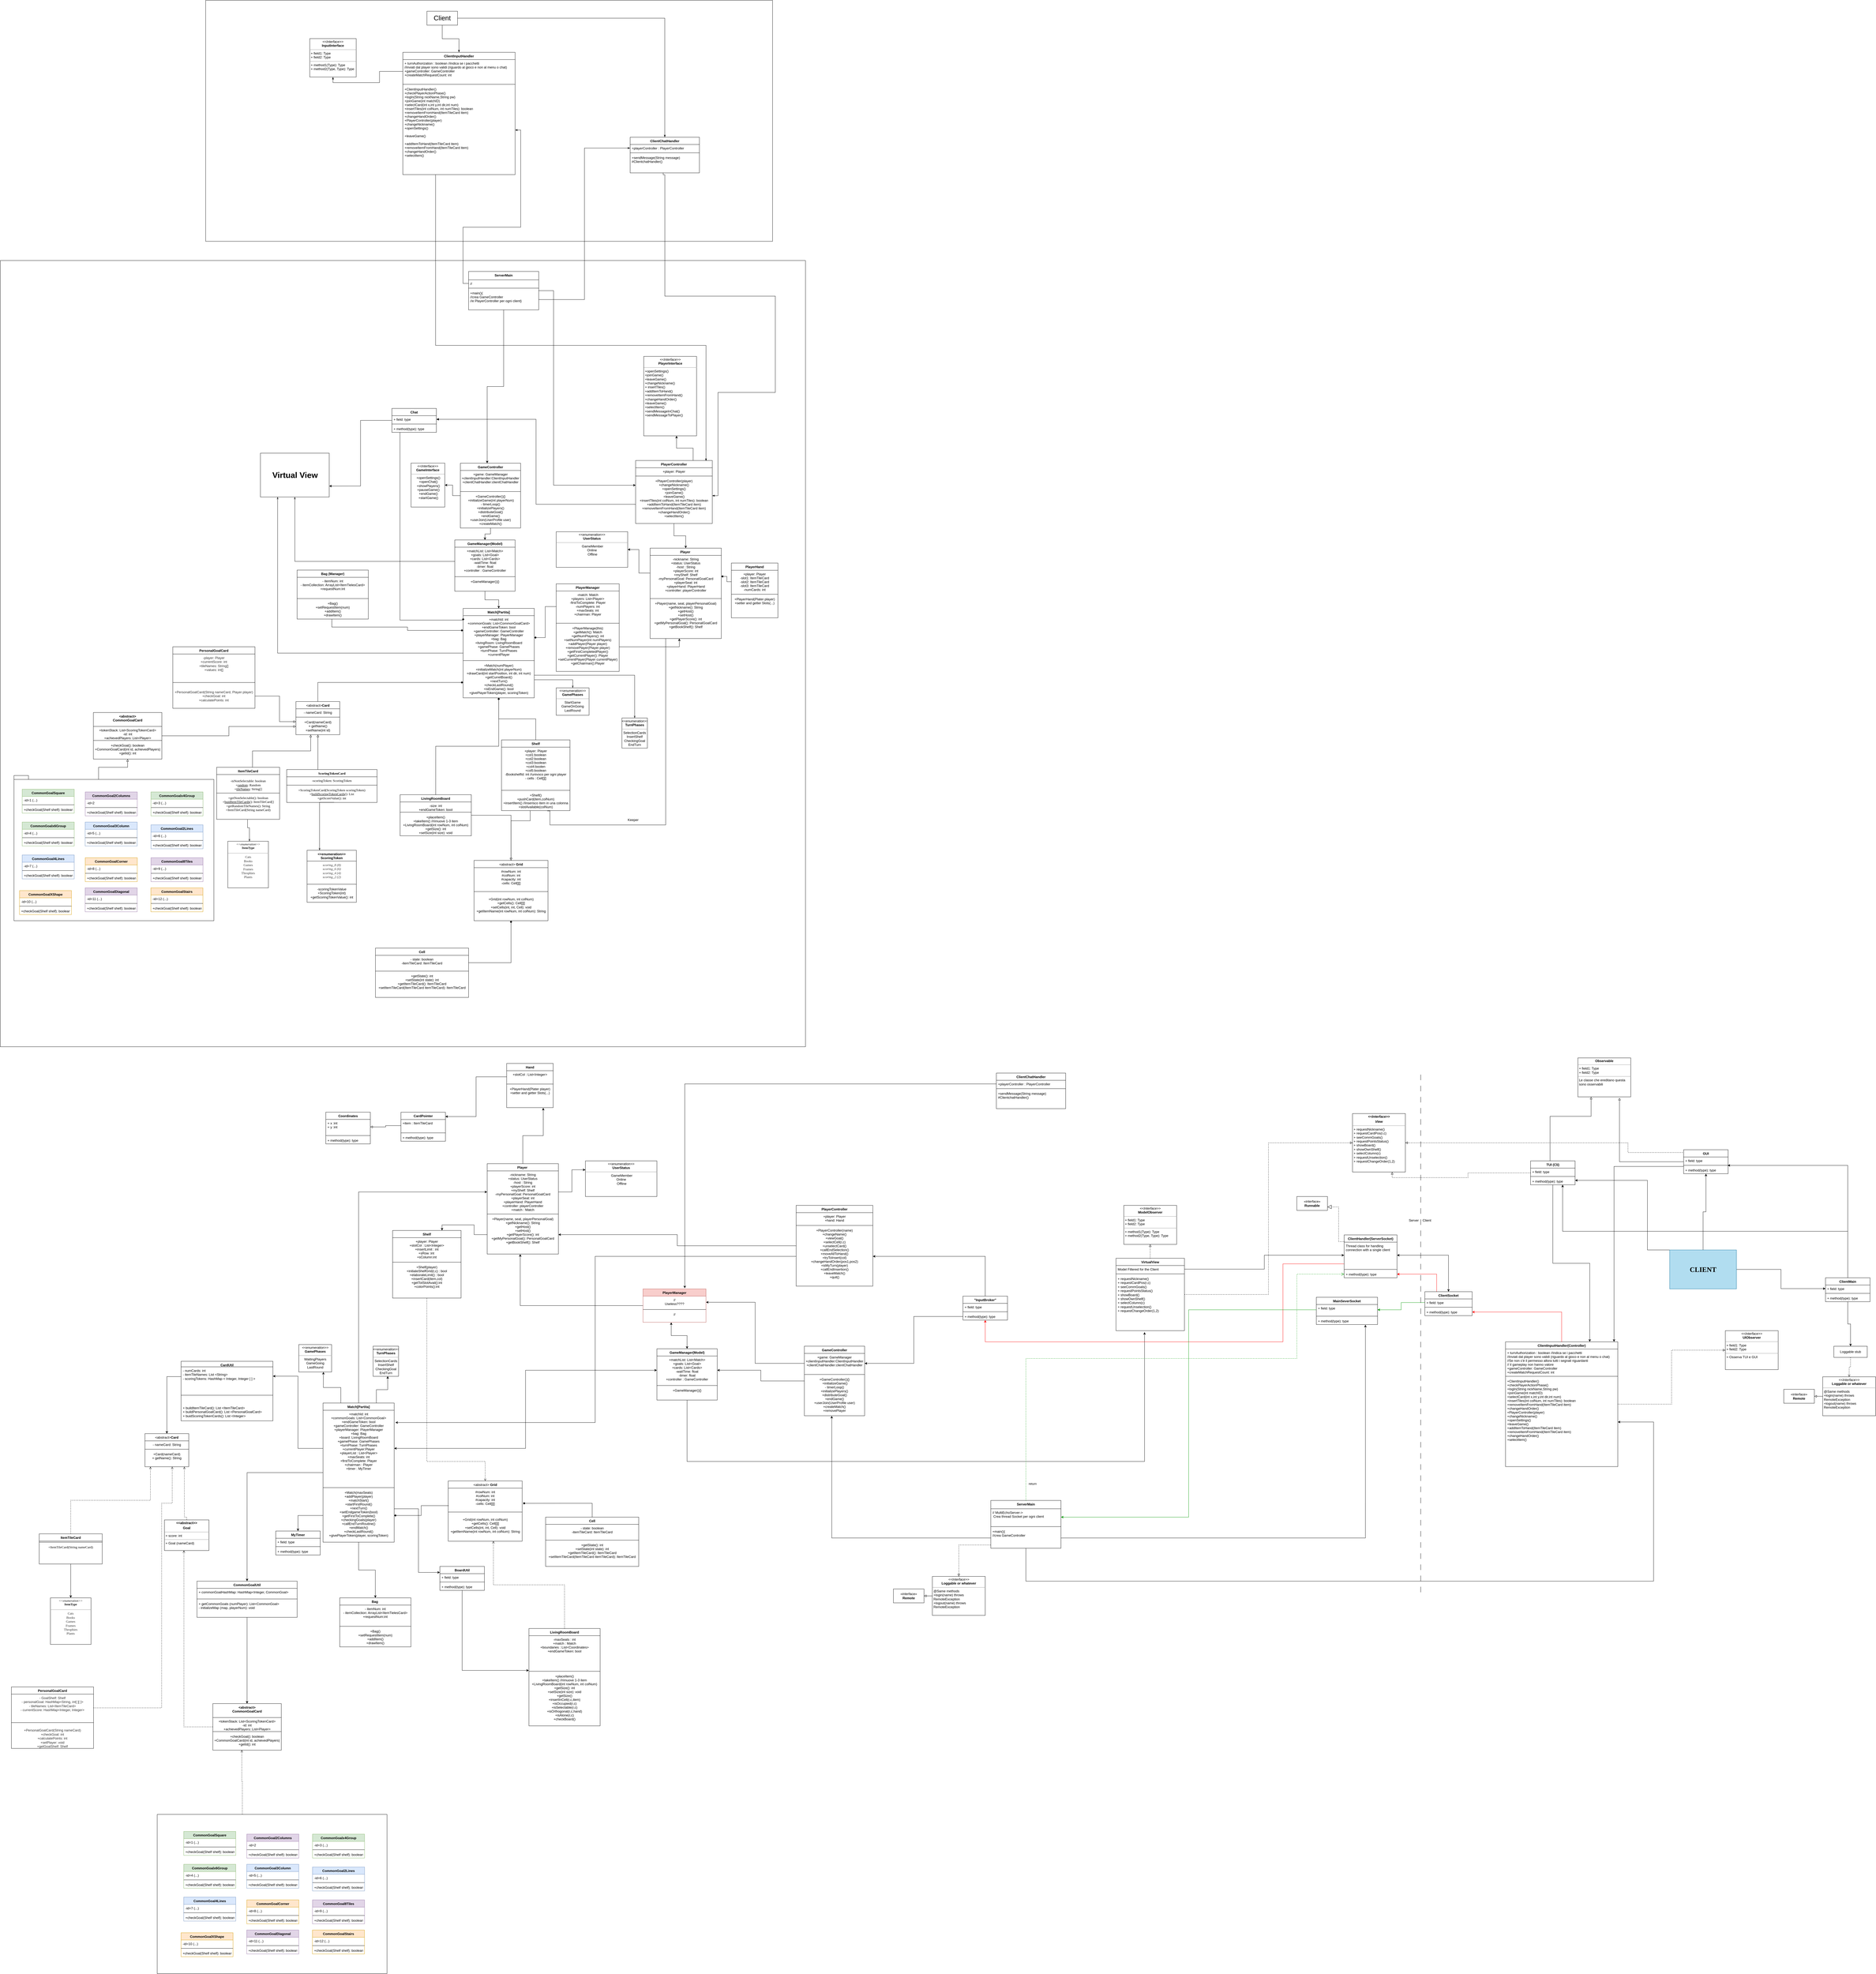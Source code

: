 <mxfile version="21.5.2" type="device" pages="2">
  <diagram name="Page-1" id="xW5CiMhZ8NXXZccjyJu2">
    <mxGraphModel dx="1147" dy="630" grid="1" gridSize="10" guides="1" tooltips="1" connect="1" arrows="1" fold="1" page="1" pageScale="1" pageWidth="827" pageHeight="1169" math="0" shadow="0">
      <root>
        <mxCell id="0" />
        <mxCell id="1" parent="0" />
        <mxCell id="v9GoYVZylctnBG0aYaiU-1" style="edgeStyle=orthogonalEdgeStyle;rounded=0;orthogonalLoop=1;jettySize=auto;html=1;labelBackgroundColor=none;fontColor=default;entryX=0.5;entryY=0;entryDx=0;entryDy=0;" parent="1" source="v9GoYVZylctnBG0aYaiU-3" target="v9GoYVZylctnBG0aYaiU-14" edge="1">
          <mxGeometry relative="1" as="geometry">
            <mxPoint x="1742.75" y="2067.552" as="targetPoint" />
          </mxGeometry>
        </mxCell>
        <mxCell id="v9GoYVZylctnBG0aYaiU-2" style="edgeStyle=orthogonalEdgeStyle;rounded=0;orthogonalLoop=1;jettySize=auto;html=1;entryX=1;entryY=0.5;entryDx=0;entryDy=0;" parent="1" source="v9GoYVZylctnBG0aYaiU-3" target="v9GoYVZylctnBG0aYaiU-119" edge="1">
          <mxGeometry relative="1" as="geometry" />
        </mxCell>
        <mxCell id="v9GoYVZylctnBG0aYaiU-3" value="GameController" style="swimlane;fontStyle=1;align=center;verticalAlign=top;childLayout=stackLayout;horizontal=1;startSize=26;horizontalStack=0;resizeParent=1;resizeParentMax=0;resizeLast=0;collapsible=1;marginBottom=0;labelBackgroundColor=none;" parent="1" vertex="1">
          <mxGeometry x="1693.57" y="1703.38" width="216.54" height="232.7" as="geometry" />
        </mxCell>
        <mxCell id="v9GoYVZylctnBG0aYaiU-4" value="+game: GameManager&#xa;+clientInputHandler:ClientInputHandler&#xa;+clientChatHandler:clientChatHandler" style="text;strokeColor=none;fillColor=none;align=center;verticalAlign=top;spacingLeft=4;spacingRight=4;overflow=hidden;rotatable=0;points=[[0,0.5],[1,0.5]];portConstraint=eastwest;labelBackgroundColor=none;" parent="v9GoYVZylctnBG0aYaiU-3" vertex="1">
          <mxGeometry y="26" width="216.54" height="71.69" as="geometry" />
        </mxCell>
        <mxCell id="v9GoYVZylctnBG0aYaiU-5" value="" style="line;strokeWidth=1;fillColor=none;align=left;verticalAlign=middle;spacingTop=-1;spacingLeft=3;spacingRight=3;rotatable=0;labelPosition=right;points=[];portConstraint=eastwest;labelBackgroundColor=none;" parent="v9GoYVZylctnBG0aYaiU-3" vertex="1">
          <mxGeometry y="97.69" width="216.54" height="8" as="geometry" />
        </mxCell>
        <mxCell id="v9GoYVZylctnBG0aYaiU-6" value="+GameController(){}&#xa; +initializeGame(int playerNum)&#xa;- timerLoop()&#xa;+initializePlayers()&#xa;+distributeGoal()&#xa;+endGame()&#xa;+userJoin(UserProfile user)&#xa;+createMatch()&#xa;&#xa;" style="text;strokeColor=none;fillColor=none;align=center;verticalAlign=top;spacingLeft=4;spacingRight=4;overflow=hidden;rotatable=0;points=[[0,0.5],[1,0.5]];portConstraint=eastwest;labelBackgroundColor=none;" parent="v9GoYVZylctnBG0aYaiU-3" vertex="1">
          <mxGeometry y="105.69" width="216.54" height="127.01" as="geometry" />
        </mxCell>
        <mxCell id="v9GoYVZylctnBG0aYaiU-7" style="edgeStyle=orthogonalEdgeStyle;rounded=0;orthogonalLoop=1;jettySize=auto;html=1;entryX=0.445;entryY=0;entryDx=0;entryDy=0;entryPerimeter=0;labelBackgroundColor=none;fontColor=default;" parent="1" source="v9GoYVZylctnBG0aYaiU-9" target="v9GoYVZylctnBG0aYaiU-3" edge="1">
          <mxGeometry relative="1" as="geometry" />
        </mxCell>
        <mxCell id="v9GoYVZylctnBG0aYaiU-8" style="edgeStyle=orthogonalEdgeStyle;rounded=0;orthogonalLoop=1;jettySize=auto;html=1;entryX=0.001;entryY=0.173;entryDx=0;entryDy=0;entryPerimeter=0;startArrow=none;startFill=0;endArrow=classic;endFill=1;" parent="1" source="v9GoYVZylctnBG0aYaiU-9" target="v9GoYVZylctnBG0aYaiU-32" edge="1">
          <mxGeometry relative="1" as="geometry">
            <Array as="points">
              <mxPoint x="2028.57" y="1082.94" />
              <mxPoint x="2028.57" y="1781.94" />
            </Array>
          </mxGeometry>
        </mxCell>
        <mxCell id="v9GoYVZylctnBG0aYaiU-9" value="ServerMain" style="swimlane;fontStyle=1;align=center;verticalAlign=top;childLayout=stackLayout;horizontal=1;startSize=30;horizontalStack=0;resizeParent=1;resizeParentMax=0;resizeLast=0;collapsible=1;marginBottom=0;labelBackgroundColor=none;" parent="1" vertex="1">
          <mxGeometry x="1723.06" y="1014.4" width="252.15" height="137.79" as="geometry" />
        </mxCell>
        <mxCell id="v9GoYVZylctnBG0aYaiU-10" value="//" style="text;strokeColor=none;fillColor=none;align=left;verticalAlign=top;spacingLeft=4;spacingRight=4;overflow=hidden;rotatable=0;points=[[0,0.5],[1,0.5]];portConstraint=eastwest;labelBackgroundColor=none;" parent="v9GoYVZylctnBG0aYaiU-9" vertex="1">
          <mxGeometry y="30" width="252.15" height="26" as="geometry" />
        </mxCell>
        <mxCell id="v9GoYVZylctnBG0aYaiU-11" value="" style="line;strokeWidth=1;fillColor=none;align=left;verticalAlign=middle;spacingTop=-1;spacingLeft=3;spacingRight=3;rotatable=0;labelPosition=right;points=[];portConstraint=eastwest;labelBackgroundColor=none;" parent="v9GoYVZylctnBG0aYaiU-9" vertex="1">
          <mxGeometry y="56" width="252.15" height="8" as="geometry" />
        </mxCell>
        <mxCell id="v9GoYVZylctnBG0aYaiU-12" value="+main(){&#xa;//crea GameController &#xa;//e PlayerController per ogni client}" style="text;strokeColor=none;fillColor=none;align=left;verticalAlign=top;spacingLeft=4;spacingRight=4;overflow=hidden;rotatable=0;points=[[0,0.5],[1,0.5]];portConstraint=eastwest;labelBackgroundColor=none;" parent="v9GoYVZylctnBG0aYaiU-9" vertex="1">
          <mxGeometry y="64" width="252.15" height="73.79" as="geometry" />
        </mxCell>
        <mxCell id="v9GoYVZylctnBG0aYaiU-13" style="edgeStyle=orthogonalEdgeStyle;rounded=0;orthogonalLoop=1;jettySize=auto;html=1;entryX=0.5;entryY=0;entryDx=0;entryDy=0;labelBackgroundColor=none;fontColor=default;" parent="1" source="v9GoYVZylctnBG0aYaiU-14" target="v9GoYVZylctnBG0aYaiU-23" edge="1">
          <mxGeometry relative="1" as="geometry" />
        </mxCell>
        <mxCell id="v9GoYVZylctnBG0aYaiU-14" value="GameManager(Model)" style="swimlane;fontStyle=1;align=center;verticalAlign=top;childLayout=stackLayout;horizontal=1;startSize=26;horizontalStack=0;resizeParent=1;resizeParentMax=0;resizeLast=0;collapsible=1;marginBottom=0;labelBackgroundColor=none;" parent="1" vertex="1">
          <mxGeometry x="1673.57" y="1978.97" width="216.81" height="184.22" as="geometry" />
        </mxCell>
        <mxCell id="v9GoYVZylctnBG0aYaiU-15" value="+matchList: List&lt;Match&gt;&#xa;+goals: List&lt;Goal&gt;&#xa;+cards: List&lt;Cards&gt;&#xa;-waitTime: float&#xa;-timer: float&#xa;+controller : GameController" style="text;strokeColor=none;fillColor=none;align=center;verticalAlign=top;spacingLeft=4;spacingRight=4;overflow=hidden;rotatable=0;points=[[0,0.5],[1,0.5]];portConstraint=eastwest;labelBackgroundColor=none;" parent="v9GoYVZylctnBG0aYaiU-14" vertex="1">
          <mxGeometry y="26" width="216.81" height="101.95" as="geometry" />
        </mxCell>
        <mxCell id="v9GoYVZylctnBG0aYaiU-16" value="" style="line;strokeWidth=1;fillColor=none;align=left;verticalAlign=middle;spacingTop=-1;spacingLeft=3;spacingRight=3;rotatable=0;labelPosition=right;points=[];portConstraint=eastwest;labelBackgroundColor=none;" parent="v9GoYVZylctnBG0aYaiU-14" vertex="1">
          <mxGeometry y="127.95" width="216.81" height="8" as="geometry" />
        </mxCell>
        <mxCell id="v9GoYVZylctnBG0aYaiU-17" value="+GameManager(){}" style="text;strokeColor=none;fillColor=none;align=center;verticalAlign=top;spacingLeft=4;spacingRight=4;overflow=hidden;rotatable=0;points=[[0,0.5],[1,0.5]];portConstraint=eastwest;labelBackgroundColor=none;" parent="v9GoYVZylctnBG0aYaiU-14" vertex="1">
          <mxGeometry y="135.95" width="216.81" height="48.27" as="geometry" />
        </mxCell>
        <mxCell id="v9GoYVZylctnBG0aYaiU-18" style="edgeStyle=orthogonalEdgeStyle;rounded=0;orthogonalLoop=1;jettySize=auto;html=1;entryX=0.5;entryY=0;entryDx=0;entryDy=0;startArrow=diamond;startFill=1;endArrow=none;endFill=0;labelBackgroundColor=none;fontColor=default;" parent="1" source="v9GoYVZylctnBG0aYaiU-23" target="v9GoYVZylctnBG0aYaiU-45" edge="1">
          <mxGeometry relative="1" as="geometry" />
        </mxCell>
        <mxCell id="v9GoYVZylctnBG0aYaiU-19" style="edgeStyle=orthogonalEdgeStyle;rounded=0;orthogonalLoop=1;jettySize=auto;html=1;entryX=0.5;entryY=0;entryDx=0;entryDy=0;startArrow=diamond;startFill=1;endArrow=none;endFill=0;labelBackgroundColor=none;fontColor=default;" parent="1" source="v9GoYVZylctnBG0aYaiU-23" target="v9GoYVZylctnBG0aYaiU-50" edge="1">
          <mxGeometry relative="1" as="geometry">
            <Array as="points">
              <mxPoint x="1783.57" y="2490.94" />
              <mxPoint x="1182.57" y="2490.94" />
            </Array>
          </mxGeometry>
        </mxCell>
        <mxCell id="v9GoYVZylctnBG0aYaiU-20" style="edgeStyle=orthogonalEdgeStyle;rounded=0;orthogonalLoop=1;jettySize=auto;html=1;startArrow=diamond;startFill=1;endArrow=none;endFill=0;labelBackgroundColor=none;fontColor=default;" parent="1" source="v9GoYVZylctnBG0aYaiU-23" target="v9GoYVZylctnBG0aYaiU-172" edge="1">
          <mxGeometry relative="1" as="geometry">
            <mxPoint x="1949.57" y="2677.94" as="targetPoint" />
          </mxGeometry>
        </mxCell>
        <mxCell id="v9GoYVZylctnBG0aYaiU-21" style="edgeStyle=orthogonalEdgeStyle;rounded=0;orthogonalLoop=1;jettySize=auto;html=1;startArrow=diamond;startFill=1;endArrow=none;endFill=0;labelBackgroundColor=none;fontColor=default;" parent="1" source="v9GoYVZylctnBG0aYaiU-23" target="v9GoYVZylctnBG0aYaiU-58" edge="1">
          <mxGeometry relative="1" as="geometry">
            <Array as="points">
              <mxPoint x="1503.57" y="2303.94" />
              <mxPoint x="1503.57" y="2291.94" />
              <mxPoint x="1231.57" y="2291.94" />
            </Array>
            <mxPoint x="1230.57" y="2224.94" as="targetPoint" />
          </mxGeometry>
        </mxCell>
        <mxCell id="v9GoYVZylctnBG0aYaiU-22" style="edgeStyle=orthogonalEdgeStyle;rounded=0;orthogonalLoop=1;jettySize=auto;html=1;entryX=0.25;entryY=1;entryDx=0;entryDy=0;fontSize=29;startArrow=none;startFill=0;endArrow=openThin;endFill=0;labelBackgroundColor=none;fontColor=default;" parent="1" source="v9GoYVZylctnBG0aYaiU-23" target="v9GoYVZylctnBG0aYaiU-117" edge="1">
          <mxGeometry relative="1" as="geometry" />
        </mxCell>
        <mxCell id="v9GoYVZylctnBG0aYaiU-23" value="Match[Partita]" style="swimlane;fontStyle=1;align=center;verticalAlign=top;childLayout=stackLayout;horizontal=1;startSize=26;horizontalStack=0;resizeParent=1;resizeParentMax=0;resizeLast=0;collapsible=1;marginBottom=0;labelBackgroundColor=none;" parent="1" vertex="1">
          <mxGeometry x="1703.57" y="2225.03" width="255.72" height="321.28" as="geometry" />
        </mxCell>
        <mxCell id="v9GoYVZylctnBG0aYaiU-24" value="+matchId: int&#xa;+commonGoals: List&lt;CommonGoalCard&gt;&#xa;+endGameToken: bool&#xa;+gameController: GameController&#xa;+playerManager: PlayerManager&#xa;+bag: Bag&#xa;+livingRoom: LivingRoomBoard&#xa;+gamePhase: GamePhases&#xa;+turnPhase: TurnPhases&#xa;+currentPlayer" style="text;strokeColor=none;fillColor=none;align=center;verticalAlign=top;spacingLeft=4;spacingRight=4;overflow=hidden;rotatable=0;points=[[0,0.5],[1,0.5]];portConstraint=eastwest;labelBackgroundColor=none;fontColor=#000000;" parent="v9GoYVZylctnBG0aYaiU-23" vertex="1">
          <mxGeometry y="26" width="255.72" height="157.48" as="geometry" />
        </mxCell>
        <mxCell id="v9GoYVZylctnBG0aYaiU-25" value="" style="line;strokeWidth=1;fillColor=none;align=left;verticalAlign=middle;spacingTop=-1;spacingLeft=3;spacingRight=3;rotatable=0;labelPosition=right;points=[];portConstraint=eastwest;labelBackgroundColor=none;" parent="v9GoYVZylctnBG0aYaiU-23" vertex="1">
          <mxGeometry y="183.48" width="255.72" height="8" as="geometry" />
        </mxCell>
        <mxCell id="v9GoYVZylctnBG0aYaiU-26" value="+Match(numPlayer)&#xa;+initializeMatch(int playerNum)&#xa;+drawCard(int startPosition, int dir, int num)&#xa;+getCurretBoard()&#xa;+nextTurn()&#xa;+checkLastRound()&#xa;+isEndGame(): bool&#xa;+givePlayerToken(player, scoringToken)" style="text;strokeColor=none;fillColor=none;align=center;verticalAlign=top;spacingLeft=4;spacingRight=4;overflow=hidden;rotatable=0;points=[[0,0.5],[1,0.5]];portConstraint=eastwest;labelBackgroundColor=none;" parent="v9GoYVZylctnBG0aYaiU-23" vertex="1">
          <mxGeometry y="191.48" width="255.72" height="129.8" as="geometry" />
        </mxCell>
        <mxCell id="v9GoYVZylctnBG0aYaiU-27" style="edgeStyle=orthogonalEdgeStyle;rounded=0;orthogonalLoop=1;jettySize=auto;html=1;labelBackgroundColor=none;fontColor=default;" parent="1" source="v9GoYVZylctnBG0aYaiU-29" target="v9GoYVZylctnBG0aYaiU-33" edge="1">
          <mxGeometry relative="1" as="geometry">
            <mxPoint x="2471.095" y="2059.932" as="targetPoint" />
          </mxGeometry>
        </mxCell>
        <mxCell id="v9GoYVZylctnBG0aYaiU-28" style="edgeStyle=orthogonalEdgeStyle;rounded=0;orthogonalLoop=1;jettySize=auto;html=1;exitX=0.75;exitY=0;exitDx=0;exitDy=0;entryX=0.621;entryY=1;entryDx=0;entryDy=0;entryPerimeter=0;" parent="1" source="v9GoYVZylctnBG0aYaiU-29" target="v9GoYVZylctnBG0aYaiU-120" edge="1">
          <mxGeometry relative="1" as="geometry" />
        </mxCell>
        <mxCell id="v9GoYVZylctnBG0aYaiU-29" value="PlayerController" style="swimlane;fontStyle=1;align=center;verticalAlign=top;childLayout=stackLayout;horizontal=1;startSize=26;horizontalStack=0;resizeParent=1;resizeParentMax=0;resizeLast=0;collapsible=1;marginBottom=0;labelBackgroundColor=none;" parent="1" vertex="1">
          <mxGeometry x="2323.46" y="1693.54" width="275.59" height="226.38" as="geometry" />
        </mxCell>
        <mxCell id="v9GoYVZylctnBG0aYaiU-30" value="+player: Player" style="text;strokeColor=none;fillColor=none;align=center;verticalAlign=top;spacingLeft=4;spacingRight=4;overflow=hidden;rotatable=0;points=[[0,0.5],[1,0.5]];portConstraint=eastwest;labelBackgroundColor=none;" parent="v9GoYVZylctnBG0aYaiU-29" vertex="1">
          <mxGeometry y="26" width="275.59" height="26" as="geometry" />
        </mxCell>
        <mxCell id="v9GoYVZylctnBG0aYaiU-31" value="" style="line;strokeWidth=1;fillColor=none;align=left;verticalAlign=middle;spacingTop=-1;spacingLeft=3;spacingRight=3;rotatable=0;labelPosition=right;points=[];portConstraint=eastwest;labelBackgroundColor=none;" parent="v9GoYVZylctnBG0aYaiU-29" vertex="1">
          <mxGeometry y="52" width="275.59" height="8" as="geometry" />
        </mxCell>
        <mxCell id="v9GoYVZylctnBG0aYaiU-32" value="+PlayerController(player)&#xa;+changeNickname()&#xa;+openSettings()&#xa;+joinGame()&#xa;+leaveGame()&#xa;+insertTiles(int colNum, int numTiles): boolean&#xa;+addItemToHand(ItemTileCard item)&#xa;+removeItemFromHand(ItemTileCard item)&#xa;+changeHandOrder()&#xa;+selectItem()" style="text;strokeColor=none;fillColor=none;align=center;verticalAlign=top;spacingLeft=4;spacingRight=4;overflow=hidden;rotatable=0;points=[[0,0.5],[1,0.5]];portConstraint=eastwest;labelBackgroundColor=none;" parent="v9GoYVZylctnBG0aYaiU-29" vertex="1">
          <mxGeometry y="60" width="275.59" height="166.38" as="geometry" />
        </mxCell>
        <mxCell id="v9GoYVZylctnBG0aYaiU-33" value="Player " style="swimlane;fontStyle=1;align=center;verticalAlign=top;childLayout=stackLayout;horizontal=1;startSize=26;horizontalStack=0;resizeParent=1;resizeParentMax=0;resizeLast=0;collapsible=1;marginBottom=0;labelBackgroundColor=none;" parent="1" vertex="1">
          <mxGeometry x="2375.57" y="2008.5" width="255.9" height="324.8" as="geometry" />
        </mxCell>
        <mxCell id="v9GoYVZylctnBG0aYaiU-34" value="-nickname: String&#xa;+status: UserStatus&#xa;-host : String&#xa;+playerScore: int&#xa;+myShelf: Shelf&#xa;-myPersonalGoal: PersonalGoalCard&#xa;+playerSeat: int&#xa;+playerHand: PlayerHand&#xa;+controller: playerController" style="text;strokeColor=none;fillColor=none;align=center;verticalAlign=top;spacingLeft=4;spacingRight=4;overflow=hidden;rotatable=0;points=[[0,0.5],[1,0.5]];portConstraint=eastwest;labelBackgroundColor=none;" parent="v9GoYVZylctnBG0aYaiU-33" vertex="1">
          <mxGeometry y="26" width="255.9" height="151.17" as="geometry" />
        </mxCell>
        <mxCell id="v9GoYVZylctnBG0aYaiU-35" value="" style="line;strokeWidth=1;fillColor=none;align=left;verticalAlign=middle;spacingTop=-1;spacingLeft=3;spacingRight=3;rotatable=0;labelPosition=right;points=[];portConstraint=eastwest;labelBackgroundColor=none;" parent="v9GoYVZylctnBG0aYaiU-33" vertex="1">
          <mxGeometry y="177.17" width="255.9" height="8" as="geometry" />
        </mxCell>
        <mxCell id="v9GoYVZylctnBG0aYaiU-36" value="+Player(name, seat, playerPersonalGoal)&#xa;+getNickname(): String&#xa;+getHost()&#xa;+setHost()&#xa;+getPlayerScore(): int&#xa;+getMyPersonalGoal(): PersonalGoalCard&#xa;+getBookShelf(): Shelf" style="text;strokeColor=none;fillColor=none;align=center;verticalAlign=top;spacingLeft=4;spacingRight=4;overflow=hidden;rotatable=0;points=[[0,0.5],[1,0.5]];portConstraint=eastwest;labelBackgroundColor=none;" parent="v9GoYVZylctnBG0aYaiU-33" vertex="1">
          <mxGeometry y="185.17" width="255.9" height="139.63" as="geometry" />
        </mxCell>
        <mxCell id="v9GoYVZylctnBG0aYaiU-37" style="edgeStyle=orthogonalEdgeStyle;rounded=0;orthogonalLoop=1;jettySize=auto;html=1;startArrow=none;startFill=0;endArrow=classic;endFill=1;labelBackgroundColor=none;fontColor=default;" parent="1" source="v9GoYVZylctnBG0aYaiU-176" target="v9GoYVZylctnBG0aYaiU-36" edge="1">
          <mxGeometry relative="1" as="geometry">
            <mxPoint x="2480.938" y="2156.135" as="targetPoint" />
            <Array as="points">
              <mxPoint x="2480.57" y="2362.94" />
            </Array>
          </mxGeometry>
        </mxCell>
        <mxCell id="v9GoYVZylctnBG0aYaiU-38" style="edgeStyle=orthogonalEdgeStyle;rounded=0;orthogonalLoop=1;jettySize=auto;html=1;entryX=0;entryY=0.5;entryDx=0;entryDy=0;endArrow=none;endFill=0;startArrow=diamond;startFill=1;labelBackgroundColor=none;fontColor=default;" parent="1" source="v9GoYVZylctnBG0aYaiU-24" target="v9GoYVZylctnBG0aYaiU-177" edge="1">
          <mxGeometry relative="1" as="geometry" />
        </mxCell>
        <mxCell id="v9GoYVZylctnBG0aYaiU-39" value="PlayerHand" style="swimlane;fontStyle=1;align=center;verticalAlign=top;childLayout=stackLayout;horizontal=1;startSize=26;horizontalStack=0;resizeParent=1;resizeParentMax=0;resizeLast=0;collapsible=1;marginBottom=0;labelBackgroundColor=none;" parent="1" vertex="1">
          <mxGeometry x="2667.57" y="2061.94" width="167.32" height="196.85" as="geometry" />
        </mxCell>
        <mxCell id="v9GoYVZylctnBG0aYaiU-40" value="+player: Player&#xa;-slot1: ItemTileCard&#xa;-slot2: ItemTileCard&#xa;-slot3: ItemTileCard&#xa;-numCards: int" style="text;strokeColor=none;fillColor=none;align=center;verticalAlign=top;spacingLeft=4;spacingRight=4;overflow=hidden;rotatable=0;points=[[0,0.5],[1,0.5]];portConstraint=eastwest;labelBackgroundColor=none;" parent="v9GoYVZylctnBG0aYaiU-39" vertex="1">
          <mxGeometry y="26" width="167.32" height="82.27" as="geometry" />
        </mxCell>
        <mxCell id="v9GoYVZylctnBG0aYaiU-41" value="" style="line;strokeWidth=1;fillColor=none;align=left;verticalAlign=middle;spacingTop=-1;spacingLeft=3;spacingRight=3;rotatable=0;labelPosition=right;points=[];portConstraint=eastwest;labelBackgroundColor=none;" parent="v9GoYVZylctnBG0aYaiU-39" vertex="1">
          <mxGeometry y="108.27" width="167.32" height="8" as="geometry" />
        </mxCell>
        <mxCell id="v9GoYVZylctnBG0aYaiU-42" value="+PlayerHand(Plater player)&#xa;+setter and getter Slots(...)" style="text;strokeColor=none;fillColor=none;align=center;verticalAlign=top;spacingLeft=4;spacingRight=4;overflow=hidden;rotatable=0;points=[[0,0.5],[1,0.5]];portConstraint=eastwest;labelBackgroundColor=none;" parent="v9GoYVZylctnBG0aYaiU-39" vertex="1">
          <mxGeometry y="116.27" width="167.32" height="80.58" as="geometry" />
        </mxCell>
        <mxCell id="v9GoYVZylctnBG0aYaiU-43" style="edgeStyle=orthogonalEdgeStyle;rounded=0;orthogonalLoop=1;jettySize=auto;html=1;entryX=0;entryY=0.5;entryDx=0;entryDy=0;startArrow=diamond;startFill=1;endArrow=none;endFill=0;labelBackgroundColor=none;fontColor=default;" parent="1" source="v9GoYVZylctnBG0aYaiU-34" target="v9GoYVZylctnBG0aYaiU-40" edge="1">
          <mxGeometry relative="1" as="geometry" />
        </mxCell>
        <mxCell id="v9GoYVZylctnBG0aYaiU-44" style="edgeStyle=orthogonalEdgeStyle;rounded=0;orthogonalLoop=1;jettySize=auto;html=1;entryX=0.5;entryY=0;entryDx=0;entryDy=0;startArrow=none;startFill=0;endArrow=block;endFill=0;labelBackgroundColor=none;fontColor=default;" parent="1" source="v9GoYVZylctnBG0aYaiU-45" target="v9GoYVZylctnBG0aYaiU-60" edge="1">
          <mxGeometry relative="1" as="geometry" />
        </mxCell>
        <mxCell id="v9GoYVZylctnBG0aYaiU-45" value="LivingRoomBoard" style="swimlane;fontStyle=1;align=center;verticalAlign=top;childLayout=stackLayout;horizontal=1;startSize=26;horizontalStack=0;resizeParent=1;resizeParentMax=0;resizeLast=0;collapsible=1;marginBottom=0;labelBackgroundColor=none;" parent="1" vertex="1">
          <mxGeometry x="1477" y="2894.32" width="255.9" height="147.64" as="geometry" />
        </mxCell>
        <mxCell id="v9GoYVZylctnBG0aYaiU-46" value="-size: int&#xa;+endGameToken: bool" style="text;strokeColor=none;fillColor=none;align=center;verticalAlign=top;spacingLeft=4;spacingRight=4;overflow=hidden;rotatable=0;points=[[0,0.5],[1,0.5]];portConstraint=eastwest;labelBackgroundColor=none;" parent="v9GoYVZylctnBG0aYaiU-45" vertex="1">
          <mxGeometry y="26" width="255.9" height="33.05" as="geometry" />
        </mxCell>
        <mxCell id="v9GoYVZylctnBG0aYaiU-47" value="" style="line;strokeWidth=1;fillColor=none;align=left;verticalAlign=middle;spacingTop=-1;spacingLeft=3;spacingRight=3;rotatable=0;labelPosition=right;points=[];portConstraint=eastwest;labelBackgroundColor=none;" parent="v9GoYVZylctnBG0aYaiU-45" vertex="1">
          <mxGeometry y="59.05" width="255.9" height="8" as="geometry" />
        </mxCell>
        <mxCell id="v9GoYVZylctnBG0aYaiU-48" value="+placeItem()&#xa;+takeItem() //rimuove 1-3 item&#xa;+LivingRoomBoard(int rowNum, int colNum)&#xa;+getSize(): int&#xa;+setSize(int size): void" style="text;strokeColor=none;fillColor=none;align=center;verticalAlign=top;spacingLeft=4;spacingRight=4;overflow=hidden;rotatable=0;points=[[0,0.5],[1,0.5]];portConstraint=eastwest;labelBackgroundColor=none;" parent="v9GoYVZylctnBG0aYaiU-45" vertex="1">
          <mxGeometry y="67.05" width="255.9" height="80.59" as="geometry" />
        </mxCell>
        <mxCell id="v9GoYVZylctnBG0aYaiU-49" style="edgeStyle=orthogonalEdgeStyle;rounded=0;orthogonalLoop=1;jettySize=auto;html=1;entryX=0.5;entryY=0;entryDx=0;entryDy=0;startArrow=none;startFill=0;endArrow=block;endFill=0;labelBackgroundColor=none;fontColor=default;" parent="1" source="v9GoYVZylctnBG0aYaiU-172" target="v9GoYVZylctnBG0aYaiU-60" edge="1">
          <mxGeometry relative="1" as="geometry">
            <Array as="points">
              <mxPoint x="1944.57" y="2987.94" />
              <mxPoint x="1875.57" y="2987.94" />
            </Array>
          </mxGeometry>
        </mxCell>
        <mxCell id="v9GoYVZylctnBG0aYaiU-50" value="&amp;lt;abstract&amp;gt;&lt;b&gt;Card&lt;/b&gt;" style="swimlane;fontStyle=0;align=center;verticalAlign=top;childLayout=stackLayout;horizontal=1;startSize=26;horizontalStack=0;resizeParent=1;resizeParentMax=0;resizeLast=0;collapsible=1;marginBottom=0;labelBackgroundColor=none;html=1;whiteSpace=wrap;textDirection=ltr;" parent="1" vertex="1">
          <mxGeometry x="1102.57" y="2559.68" width="157.48" height="119.06" as="geometry" />
        </mxCell>
        <mxCell id="v9GoYVZylctnBG0aYaiU-51" value="- nameCard: String" style="text;strokeColor=none;fillColor=none;align=center;verticalAlign=top;spacingLeft=4;spacingRight=4;overflow=hidden;rotatable=0;points=[[0,0.5],[1,0.5]];portConstraint=eastwest;labelBackgroundColor=none;" parent="v9GoYVZylctnBG0aYaiU-50" vertex="1">
          <mxGeometry y="26" width="157.48" height="26" as="geometry" />
        </mxCell>
        <mxCell id="v9GoYVZylctnBG0aYaiU-52" value="" style="line;strokeWidth=1;fillColor=none;align=left;verticalAlign=middle;spacingTop=-1;spacingLeft=3;spacingRight=3;rotatable=0;labelPosition=right;points=[];portConstraint=eastwest;labelBackgroundColor=none;" parent="v9GoYVZylctnBG0aYaiU-50" vertex="1">
          <mxGeometry y="52" width="157.48" height="8" as="geometry" />
        </mxCell>
        <mxCell id="v9GoYVZylctnBG0aYaiU-53" value="+Card(nameCard)&lt;br&gt;+ getName()&lt;br&gt;+setName(int id)" style="text;strokeColor=none;fillColor=none;align=center;verticalAlign=top;spacingLeft=4;spacingRight=4;overflow=hidden;rotatable=0;points=[[0,0.5],[1,0.5]];portConstraint=eastwest;labelBackgroundColor=none;whiteSpace=wrap;html=1;textDirection=ltr;" parent="v9GoYVZylctnBG0aYaiU-50" vertex="1">
          <mxGeometry y="60" width="157.48" height="59.06" as="geometry" />
        </mxCell>
        <mxCell id="v9GoYVZylctnBG0aYaiU-54" style="edgeStyle=orthogonalEdgeStyle;rounded=0;orthogonalLoop=1;jettySize=auto;html=1;startArrow=none;startFill=0;endArrow=none;endFill=0;labelBackgroundColor=none;fontColor=default;exitX=0.67;exitY=1.013;exitDx=0;exitDy=0;exitPerimeter=0;" parent="1" source="v9GoYVZylctnBG0aYaiU-175" target="v9GoYVZylctnBG0aYaiU-36" edge="1">
          <mxGeometry relative="1" as="geometry">
            <mxPoint x="2500.622" y="2153.468" as="targetPoint" />
            <Array as="points">
              <mxPoint x="2015.57" y="2951.94" />
              <mxPoint x="2015.57" y="3002.94" />
              <mxPoint x="2431.57" y="3002.94" />
            </Array>
            <mxPoint x="2018.57" y="2903.94" as="sourcePoint" />
          </mxGeometry>
        </mxCell>
        <mxCell id="v9GoYVZylctnBG0aYaiU-55" value="Bag (Manager)" style="swimlane;fontStyle=1;align=center;verticalAlign=top;childLayout=stackLayout;horizontal=1;startSize=26;horizontalStack=0;resizeParent=1;resizeParentMax=0;resizeLast=0;collapsible=1;marginBottom=0;labelBackgroundColor=none;" parent="1" vertex="1">
          <mxGeometry x="1106.86" y="2087.24" width="255.9" height="176.07" as="geometry" />
        </mxCell>
        <mxCell id="v9GoYVZylctnBG0aYaiU-56" value="- itemNum: int&#xa;- itemCollection: ArrayList&lt;ItemTielesCard&gt;&#xa;+requestNum:int" style="text;strokeColor=none;fillColor=none;align=center;verticalAlign=top;spacingLeft=4;spacingRight=4;overflow=hidden;rotatable=0;points=[[0,0.5],[1,0.5]];portConstraint=eastwest;labelBackgroundColor=none;" parent="v9GoYVZylctnBG0aYaiU-55" vertex="1">
          <mxGeometry y="26" width="255.9" height="72.43" as="geometry" />
        </mxCell>
        <mxCell id="v9GoYVZylctnBG0aYaiU-57" value="" style="line;strokeWidth=1;fillColor=none;align=left;verticalAlign=middle;spacingTop=-1;spacingLeft=3;spacingRight=3;rotatable=0;labelPosition=right;points=[];portConstraint=eastwest;labelBackgroundColor=none;" parent="v9GoYVZylctnBG0aYaiU-55" vertex="1">
          <mxGeometry y="98.43" width="255.9" height="8" as="geometry" />
        </mxCell>
        <mxCell id="v9GoYVZylctnBG0aYaiU-58" value="+Bag()&#xa;+setRequestItem(num)&#xa;+addItem()&#xa;+drawItem()" style="text;strokeColor=none;fillColor=none;align=center;verticalAlign=top;spacingLeft=4;spacingRight=4;overflow=hidden;rotatable=0;points=[[0,0.5],[1,0.5]];portConstraint=eastwest;labelBackgroundColor=none;" parent="v9GoYVZylctnBG0aYaiU-55" vertex="1">
          <mxGeometry y="106.43" width="255.9" height="69.64" as="geometry" />
        </mxCell>
        <mxCell id="v9GoYVZylctnBG0aYaiU-59" style="edgeStyle=orthogonalEdgeStyle;rounded=0;orthogonalLoop=1;jettySize=auto;html=1;entryX=1;entryY=0.5;entryDx=0;entryDy=0;startArrow=diamond;startFill=1;endArrow=none;endFill=0;labelBackgroundColor=none;fontColor=default;" parent="1" source="v9GoYVZylctnBG0aYaiU-60" target="v9GoYVZylctnBG0aYaiU-65" edge="1">
          <mxGeometry relative="1" as="geometry" />
        </mxCell>
        <mxCell id="v9GoYVZylctnBG0aYaiU-60" value="&lt;span style=&quot;font-weight: normal;&quot;&gt;&amp;lt;abstract&amp;gt;&lt;/span&gt; Grid" style="swimlane;fontStyle=1;align=center;verticalAlign=top;childLayout=stackLayout;horizontal=1;startSize=26;horizontalStack=0;resizeParent=1;resizeParentMax=0;resizeLast=0;collapsible=1;marginBottom=0;labelBackgroundColor=none;html=1;whiteSpace=wrap;textDirection=ltr;" parent="1" vertex="1">
          <mxGeometry x="1742.75" y="3130.54" width="265.75" height="216.54" as="geometry" />
        </mxCell>
        <mxCell id="v9GoYVZylctnBG0aYaiU-61" value="#rowNum: int&#xa;#colNum: int&#xa;#capacity: int&#xa;-cells: Cell[][]" style="text;strokeColor=none;fillColor=none;align=center;verticalAlign=top;spacingLeft=4;spacingRight=4;overflow=hidden;rotatable=0;points=[[0,0.5],[1,0.5]];portConstraint=eastwest;labelBackgroundColor=none;" parent="v9GoYVZylctnBG0aYaiU-60" vertex="1">
          <mxGeometry y="26" width="265.75" height="72.43" as="geometry" />
        </mxCell>
        <mxCell id="v9GoYVZylctnBG0aYaiU-62" value="" style="line;strokeWidth=1;fillColor=none;align=left;verticalAlign=middle;spacingTop=-1;spacingLeft=3;spacingRight=3;rotatable=0;labelPosition=right;points=[];portConstraint=eastwest;labelBackgroundColor=none;" parent="v9GoYVZylctnBG0aYaiU-60" vertex="1">
          <mxGeometry y="98.43" width="265.75" height="26.74" as="geometry" />
        </mxCell>
        <mxCell id="v9GoYVZylctnBG0aYaiU-63" value="+Grid(int rowNum, int colNum)&lt;br&gt;+getCells(): Cell[][]&lt;br&gt;+setCells(int, int, Cell): void&lt;br&gt;+getItemName(int rowNum, int colNum): String" style="text;strokeColor=none;fillColor=none;align=center;verticalAlign=top;spacingLeft=4;spacingRight=4;overflow=hidden;rotatable=0;points=[[0,0.5],[1,0.5]];portConstraint=eastwest;labelBackgroundColor=none;whiteSpace=wrap;html=1;" parent="v9GoYVZylctnBG0aYaiU-60" vertex="1">
          <mxGeometry y="125.17" width="265.75" height="91.37" as="geometry" />
        </mxCell>
        <mxCell id="v9GoYVZylctnBG0aYaiU-64" value="Cell" style="swimlane;fontStyle=1;align=center;verticalAlign=top;childLayout=stackLayout;horizontal=1;startSize=26;horizontalStack=0;resizeParent=1;resizeParentMax=0;resizeLast=0;collapsible=1;marginBottom=0;labelBackgroundColor=none;" parent="1" vertex="1">
          <mxGeometry x="1388.42" y="3445.5" width="334.65" height="177.16" as="geometry" />
        </mxCell>
        <mxCell id="v9GoYVZylctnBG0aYaiU-65" value="- state: boolean&lt;br&gt;-itemTileCard: ItemTileCard" style="text;strokeColor=none;fillColor=none;align=center;verticalAlign=top;spacingLeft=4;spacingRight=4;overflow=hidden;rotatable=0;points=[[0,0.5],[1,0.5]];portConstraint=eastwest;labelBackgroundColor=none;textDirection=ltr;whiteSpace=wrap;html=1;" parent="v9GoYVZylctnBG0aYaiU-64" vertex="1">
          <mxGeometry y="26" width="334.65" height="52.74" as="geometry" />
        </mxCell>
        <mxCell id="v9GoYVZylctnBG0aYaiU-66" value="" style="line;strokeWidth=1;fillColor=none;align=left;verticalAlign=middle;spacingTop=-1;spacingLeft=3;spacingRight=3;rotatable=0;labelPosition=right;points=[];portConstraint=eastwest;labelBackgroundColor=none;" parent="v9GoYVZylctnBG0aYaiU-64" vertex="1">
          <mxGeometry y="78.74" width="334.65" height="8" as="geometry" />
        </mxCell>
        <mxCell id="v9GoYVZylctnBG0aYaiU-67" value="+getState(): int&#xa;+setState(int state): int&#xa;+getItemTileCard(): ItemTileCard&#xa;+setItemTileCard(ItemTileCard itemTileCard): ItemTileCard" style="text;strokeColor=none;fillColor=none;align=center;verticalAlign=top;spacingLeft=4;spacingRight=4;overflow=hidden;rotatable=0;points=[[0,0.5],[1,0.5]];portConstraint=eastwest;labelBackgroundColor=none;textDirection=ltr;" parent="v9GoYVZylctnBG0aYaiU-64" vertex="1">
          <mxGeometry y="86.74" width="334.65" height="90.42" as="geometry" />
        </mxCell>
        <mxCell id="v9GoYVZylctnBG0aYaiU-68" style="edgeStyle=orthogonalEdgeStyle;rounded=0;orthogonalLoop=1;jettySize=auto;html=1;startArrow=none;startFill=0;endArrow=block;endFill=0;labelBackgroundColor=none;fontColor=default;" parent="1" source="v9GoYVZylctnBG0aYaiU-69" target="v9GoYVZylctnBG0aYaiU-53" edge="1">
          <mxGeometry relative="1" as="geometry">
            <Array as="points">
              <mxPoint x="1181.57" y="2687.94" />
              <mxPoint x="1181.57" y="2687.94" />
            </Array>
          </mxGeometry>
        </mxCell>
        <mxCell id="v9GoYVZylctnBG0aYaiU-69" value="ScoringTokenCard" style="swimlane;fontStyle=1;align=center;verticalAlign=top;childLayout=stackLayout;horizontal=1;startSize=26;horizontalStack=0;resizeParent=1;resizeParentMax=0;resizeLast=0;collapsible=1;marginBottom=0;labelBackgroundColor=none;fontFamily=Verdana;" parent="1" vertex="1">
          <mxGeometry x="1069.38" y="2804.04" width="324.8" height="118.11" as="geometry" />
        </mxCell>
        <mxCell id="v9GoYVZylctnBG0aYaiU-70" value="-scoringToken: ScoringToken" style="text;strokeColor=none;fillColor=none;align=center;verticalAlign=top;spacingLeft=4;spacingRight=4;overflow=hidden;rotatable=0;points=[[0,0.5],[1,0.5]];portConstraint=eastwest;labelBackgroundColor=none;fontFamily=Verdana;textDirection=ltr;html=1;whiteSpace=wrap;" parent="v9GoYVZylctnBG0aYaiU-69" vertex="1">
          <mxGeometry y="26" width="324.8" height="26" as="geometry" />
        </mxCell>
        <mxCell id="v9GoYVZylctnBG0aYaiU-71" value="" style="line;strokeWidth=1;fillColor=none;align=left;verticalAlign=middle;spacingTop=-1;spacingLeft=3;spacingRight=3;rotatable=0;labelPosition=right;points=[];portConstraint=eastwest;labelBackgroundColor=none;" parent="v9GoYVZylctnBG0aYaiU-69" vertex="1">
          <mxGeometry y="52" width="324.8" height="8" as="geometry" />
        </mxCell>
        <mxCell id="v9GoYVZylctnBG0aYaiU-72" value="+ScoringTokenCard(ScoringToken scoringToken)&lt;br&gt;+&lt;u&gt;buildScoringTokenCards&lt;/u&gt;(): List&lt;br&gt;+getScoreValue(): int" style="text;strokeColor=none;fillColor=none;align=center;verticalAlign=top;spacingLeft=4;spacingRight=4;overflow=hidden;rotatable=0;points=[[0,0.5],[1,0.5]];portConstraint=eastwest;labelBackgroundColor=none;horizontal=1;fontFamily=Verdana;html=1;whiteSpace=wrap;textDirection=ltr;" parent="v9GoYVZylctnBG0aYaiU-69" vertex="1">
          <mxGeometry y="60" width="324.8" height="58.11" as="geometry" />
        </mxCell>
        <mxCell id="v9GoYVZylctnBG0aYaiU-73" style="edgeStyle=orthogonalEdgeStyle;rounded=0;orthogonalLoop=1;jettySize=auto;html=1;startArrow=none;startFill=0;endArrow=block;endFill=0;labelBackgroundColor=none;fontColor=default;" parent="1" source="v9GoYVZylctnBG0aYaiU-74" target="v9GoYVZylctnBG0aYaiU-53" edge="1">
          <mxGeometry relative="1" as="geometry">
            <Array as="points">
              <mxPoint x="946.57" y="2736.94" />
              <mxPoint x="1155.57" y="2736.94" />
            </Array>
          </mxGeometry>
        </mxCell>
        <mxCell id="v9GoYVZylctnBG0aYaiU-74" value="ItemTileCard" style="swimlane;fontStyle=1;align=center;verticalAlign=top;childLayout=stackLayout;horizontal=1;startSize=26;horizontalStack=0;resizeParent=1;resizeParentMax=0;resizeLast=0;collapsible=1;marginBottom=0;labelBackgroundColor=none;" parent="1" vertex="1">
          <mxGeometry x="817.55" y="2795.9" width="226.38" height="187.01" as="geometry" />
        </mxCell>
        <mxCell id="v9GoYVZylctnBG0aYaiU-75" value="&lt;br&gt;&lt;div style=&quot;border-color: var(--border-color); color: rgb(0, 0, 0); font-family: Verdana; font-size: 12px; font-style: normal; font-variant-ligatures: normal; font-variant-caps: normal; font-weight: 400; letter-spacing: normal; orphans: 2; text-indent: 0px; text-transform: none; widows: 2; word-spacing: 0px; -webkit-text-stroke-width: 0px; background-color: rgb(255, 255, 255); text-decoration-thickness: initial; text-decoration-style: initial; text-decoration-color: initial;&quot;&gt;&lt;span style=&quot;border-color: var(--border-color); background-color: initial;&quot;&gt;-isNonSelectable: boolean&lt;/span&gt;&lt;/div&gt;&lt;div style=&quot;border-color: var(--border-color); color: rgb(0, 0, 0); font-family: Verdana; font-size: 12px; font-style: normal; font-variant-ligatures: normal; font-variant-caps: normal; font-weight: 400; letter-spacing: normal; orphans: 2; text-indent: 0px; text-transform: none; widows: 2; word-spacing: 0px; -webkit-text-stroke-width: 0px; background-color: rgb(255, 255, 255); text-decoration-thickness: initial; text-decoration-style: initial; text-decoration-color: initial;&quot;&gt;&lt;span style=&quot;border-color: var(--border-color); background-color: initial;&quot;&gt;+&lt;/span&gt;&lt;u style=&quot;border-color: var(--border-color); background-color: initial;&quot;&gt;random&lt;/u&gt;&lt;span style=&quot;border-color: var(--border-color); background-color: initial;&quot;&gt;: Random&lt;/span&gt;&lt;/div&gt;&lt;div style=&quot;border-color: var(--border-color); color: rgb(0, 0, 0); font-family: Verdana; font-size: 12px; font-style: normal; font-variant-ligatures: normal; font-variant-caps: normal; font-weight: 400; letter-spacing: normal; orphans: 2; text-indent: 0px; text-transform: none; widows: 2; word-spacing: 0px; -webkit-text-stroke-width: 0px; background-color: rgb(255, 255, 255); text-decoration-thickness: initial; text-decoration-style: initial; text-decoration-color: initial;&quot;&gt;&lt;span style=&quot;border-color: var(--border-color); background-color: initial;&quot;&gt;+&lt;/span&gt;&lt;u style=&quot;border-color: var(--border-color); background-color: initial;&quot;&gt;tileNames&lt;/u&gt;&lt;span style=&quot;border-color: var(--border-color); background-color: initial;&quot;&gt;: String[]&lt;/span&gt;&lt;/div&gt;&lt;span style=&quot;border-color: var(--border-color); color: rgb(0, 0, 0); font-family: Verdana; font-size: 12px; font-style: normal; font-variant-ligatures: normal; font-variant-caps: normal; font-weight: 400; letter-spacing: normal; orphans: 2; text-indent: 0px; text-transform: none; widows: 2; word-spacing: 0px; -webkit-text-stroke-width: 0px; background-color: rgb(255, 255, 255); text-decoration-thickness: initial; text-decoration-style: initial; text-decoration-color: initial;&quot; data-lucid-content=&quot;{&amp;quot;t&amp;quot;:&amp;quot;-isNonSelectable: boolean&amp;quot;,&amp;quot;m&amp;quot;:[{&amp;quot;s&amp;quot;:0,&amp;quot;n&amp;quot;:&amp;quot;a&amp;quot;,&amp;quot;v&amp;quot;:&amp;quot;center&amp;quot;},{&amp;quot;s&amp;quot;:0,&amp;quot;n&amp;quot;:&amp;quot;f&amp;quot;,&amp;quot;v&amp;quot;:&amp;quot;Liberation Serif&amp;quot;,&amp;quot;e&amp;quot;:25},{&amp;quot;s&amp;quot;:0,&amp;quot;n&amp;quot;:&amp;quot;s&amp;quot;,&amp;quot;v&amp;quot;:20.222,&amp;quot;e&amp;quot;:25},{&amp;quot;s&amp;quot;:0,&amp;quot;n&amp;quot;:&amp;quot;c&amp;quot;,&amp;quot;v&amp;quot;:&amp;quot;333333ff&amp;quot;,&amp;quot;e&amp;quot;:25}]}&quot; data-lucid-type=&quot;application/vnd.lucid.text&quot;&gt;&lt;div style=&quot;border-color: var(--border-color);&quot;&gt;&lt;/div&gt;&lt;/span&gt;&lt;span style=&quot;border-color: var(--border-color); color: rgb(0, 0, 0); font-family: Verdana; font-size: 12px; font-style: normal; font-variant-ligatures: normal; font-variant-caps: normal; font-weight: 400; letter-spacing: normal; orphans: 2; text-indent: 0px; text-transform: none; widows: 2; word-spacing: 0px; -webkit-text-stroke-width: 0px; background-color: rgb(255, 255, 255); text-decoration-thickness: initial; text-decoration-style: initial; text-decoration-color: initial;&quot; data-lucid-content=&quot;{&amp;quot;t&amp;quot;:&amp;quot;-isNonSelectable: boolean&amp;quot;,&amp;quot;m&amp;quot;:[{&amp;quot;s&amp;quot;:0,&amp;quot;n&amp;quot;:&amp;quot;a&amp;quot;,&amp;quot;v&amp;quot;:&amp;quot;center&amp;quot;},{&amp;quot;s&amp;quot;:0,&amp;quot;n&amp;quot;:&amp;quot;f&amp;quot;,&amp;quot;v&amp;quot;:&amp;quot;Liberation Serif&amp;quot;,&amp;quot;e&amp;quot;:25},{&amp;quot;s&amp;quot;:0,&amp;quot;n&amp;quot;:&amp;quot;s&amp;quot;,&amp;quot;v&amp;quot;:20.222,&amp;quot;e&amp;quot;:25},{&amp;quot;s&amp;quot;:0,&amp;quot;n&amp;quot;:&amp;quot;c&amp;quot;,&amp;quot;v&amp;quot;:&amp;quot;333333ff&amp;quot;,&amp;quot;e&amp;quot;:25}]}&quot; data-lucid-type=&quot;application/vnd.lucid.text&quot;&gt;&lt;div style=&quot;border-color: var(--border-color);&quot;&gt;&lt;/div&gt;&lt;/span&gt;&lt;span style=&quot;border-color: var(--border-color); color: rgb(0, 0, 0); font-family: Verdana; font-size: 12px; font-style: normal; font-variant-ligatures: normal; font-variant-caps: normal; font-weight: 400; letter-spacing: normal; orphans: 2; text-indent: 0px; text-transform: none; widows: 2; word-spacing: 0px; -webkit-text-stroke-width: 0px; background-color: rgb(255, 255, 255); text-decoration-thickness: initial; text-decoration-style: initial; text-decoration-color: initial;&quot; data-lucid-content=&quot;{&amp;quot;t&amp;quot;:&amp;quot;-isNonSelectable: boolean&amp;quot;,&amp;quot;m&amp;quot;:[{&amp;quot;s&amp;quot;:0,&amp;quot;n&amp;quot;:&amp;quot;a&amp;quot;,&amp;quot;v&amp;quot;:&amp;quot;center&amp;quot;},{&amp;quot;s&amp;quot;:0,&amp;quot;n&amp;quot;:&amp;quot;f&amp;quot;,&amp;quot;v&amp;quot;:&amp;quot;Liberation Serif&amp;quot;,&amp;quot;e&amp;quot;:25},{&amp;quot;s&amp;quot;:0,&amp;quot;n&amp;quot;:&amp;quot;s&amp;quot;,&amp;quot;v&amp;quot;:20.222,&amp;quot;e&amp;quot;:25},{&amp;quot;s&amp;quot;:0,&amp;quot;n&amp;quot;:&amp;quot;c&amp;quot;,&amp;quot;v&amp;quot;:&amp;quot;333333ff&amp;quot;,&amp;quot;e&amp;quot;:25}]}&quot; data-lucid-type=&quot;application/vnd.lucid.text&quot;&gt;&lt;div style=&quot;border-color: var(--border-color);&quot;&gt;&lt;/div&gt;&lt;/span&gt;&lt;span style=&quot;border-color: var(--border-color); color: rgb(0, 0, 0); font-family: Verdana; font-size: 12px; font-style: normal; font-variant-ligatures: normal; font-variant-caps: normal; font-weight: 400; letter-spacing: normal; orphans: 2; text-indent: 0px; text-transform: none; widows: 2; word-spacing: 0px; -webkit-text-stroke-width: 0px; background-color: rgb(255, 255, 255); text-decoration-thickness: initial; text-decoration-style: initial; text-decoration-color: initial;&quot; data-lucid-content=&quot;{&amp;quot;t&amp;quot;:&amp;quot;-isNonSelectable: boolean&amp;quot;,&amp;quot;m&amp;quot;:[{&amp;quot;s&amp;quot;:0,&amp;quot;n&amp;quot;:&amp;quot;a&amp;quot;,&amp;quot;v&amp;quot;:&amp;quot;center&amp;quot;},{&amp;quot;s&amp;quot;:0,&amp;quot;n&amp;quot;:&amp;quot;f&amp;quot;,&amp;quot;v&amp;quot;:&amp;quot;Liberation Serif&amp;quot;,&amp;quot;e&amp;quot;:25},{&amp;quot;s&amp;quot;:0,&amp;quot;n&amp;quot;:&amp;quot;s&amp;quot;,&amp;quot;v&amp;quot;:20.222,&amp;quot;e&amp;quot;:25},{&amp;quot;s&amp;quot;:0,&amp;quot;n&amp;quot;:&amp;quot;c&amp;quot;,&amp;quot;v&amp;quot;:&amp;quot;333333ff&amp;quot;,&amp;quot;e&amp;quot;:25}]}&quot; data-lucid-type=&quot;application/vnd.lucid.text&quot;&gt;&lt;/span&gt;&lt;br class=&quot;Apple-interchange-newline&quot;&gt;&lt;br&gt;" style="text;strokeColor=none;fillColor=none;align=center;verticalAlign=middle;spacingLeft=4;spacingRight=4;overflow=hidden;rotatable=0;points=[[0,0.5],[1,0.5]];portConstraint=eastwest;labelBackgroundColor=none;fontFamily=Verdana;html=1;whiteSpace=wrap;textDirection=ltr;labelPosition=center;verticalLabelPosition=middle;" parent="v9GoYVZylctnBG0aYaiU-74" vertex="1">
          <mxGeometry y="26" width="226.38" height="62.58" as="geometry" />
        </mxCell>
        <mxCell id="v9GoYVZylctnBG0aYaiU-76" value="" style="line;strokeWidth=1;fillColor=none;align=left;verticalAlign=middle;spacingTop=-1;spacingLeft=3;spacingRight=3;rotatable=0;labelPosition=right;points=[];portConstraint=eastwest;labelBackgroundColor=none;" parent="v9GoYVZylctnBG0aYaiU-74" vertex="1">
          <mxGeometry y="88.58" width="226.38" height="8" as="geometry" />
        </mxCell>
        <mxCell id="v9GoYVZylctnBG0aYaiU-77" value="+getNonSelectable(): boolean&lt;br&gt;+&lt;u&gt;buidItemTileCards&lt;/u&gt;(): ItemTileCard[]&lt;br&gt;+getRandomTileNames(): String&lt;br&gt;+ItemTileCard(String nameCard)" style="text;strokeColor=none;fillColor=none;align=center;verticalAlign=top;spacingLeft=4;spacingRight=4;overflow=hidden;rotatable=0;points=[[0,0.5],[1,0.5]];portConstraint=eastwest;labelBackgroundColor=none;fontFamily=Verdana;textDirection=ltr;html=1;whiteSpace=wrap;" parent="v9GoYVZylctnBG0aYaiU-74" vertex="1">
          <mxGeometry y="96.58" width="226.38" height="90.43" as="geometry" />
        </mxCell>
        <mxCell id="v9GoYVZylctnBG0aYaiU-78" style="edgeStyle=orthogonalEdgeStyle;rounded=0;orthogonalLoop=1;jettySize=auto;html=1;startArrow=none;startFill=0;endArrow=block;endFill=0;labelBackgroundColor=none;fontColor=default;" parent="1" source="v9GoYVZylctnBG0aYaiU-79" edge="1">
          <mxGeometry relative="1" as="geometry">
            <mxPoint x="1102.57" y="2631.94" as="targetPoint" />
            <Array as="points">
              <mxPoint x="1043.57" y="2539.94" />
              <mxPoint x="1043.57" y="2631.94" />
            </Array>
          </mxGeometry>
        </mxCell>
        <mxCell id="v9GoYVZylctnBG0aYaiU-79" value="PersonalGoalCard" style="swimlane;fontStyle=1;align=center;verticalAlign=top;childLayout=stackLayout;horizontal=1;startSize=26;horizontalStack=0;resizeParent=1;resizeParentMax=0;resizeLast=0;collapsible=1;marginBottom=0;labelBackgroundColor=none;" parent="1" vertex="1">
          <mxGeometry x="660.08" y="2362.83" width="295.27" height="221.005" as="geometry" />
        </mxCell>
        <mxCell id="v9GoYVZylctnBG0aYaiU-80" value="&lt;span data-lucid-content=&quot;{&amp;quot;t&amp;quot;:&amp;quot;- player: Player\n+ currentScore: int\n+ tileNames: String[]\n+values: int[]&amp;quot;,&amp;quot;m&amp;quot;:[{&amp;quot;s&amp;quot;:0,&amp;quot;n&amp;quot;:&amp;quot;a&amp;quot;,&amp;quot;v&amp;quot;:&amp;quot;center&amp;quot;},{&amp;quot;s&amp;quot;:0,&amp;quot;n&amp;quot;:&amp;quot;f&amp;quot;,&amp;quot;v&amp;quot;:&amp;quot;Liberation Serif&amp;quot;,&amp;quot;e&amp;quot;:73},{&amp;quot;s&amp;quot;:0,&amp;quot;n&amp;quot;:&amp;quot;s&amp;quot;,&amp;quot;v&amp;quot;:20.222,&amp;quot;e&amp;quot;:73},{&amp;quot;s&amp;quot;:0,&amp;quot;n&amp;quot;:&amp;quot;c&amp;quot;,&amp;quot;v&amp;quot;:&amp;quot;333333ff&amp;quot;,&amp;quot;e&amp;quot;:73},{&amp;quot;s&amp;quot;:37,&amp;quot;n&amp;quot;:&amp;quot;a&amp;quot;,&amp;quot;v&amp;quot;:&amp;quot;center&amp;quot;},{&amp;quot;s&amp;quot;:59,&amp;quot;n&amp;quot;:&amp;quot;a&amp;quot;,&amp;quot;v&amp;quot;:&amp;quot;center&amp;quot;},{&amp;quot;s&amp;quot;:17,&amp;quot;n&amp;quot;:&amp;quot;a&amp;quot;,&amp;quot;v&amp;quot;:&amp;quot;center&amp;quot;}]}&quot; data-lucid-type=&quot;application/vnd.lucid.text&quot;&gt;&lt;span style=&quot;color: rgb(51, 51, 51);&quot;&gt;-player: Player&lt;br&gt;&lt;/span&gt;&lt;span style=&quot;color: rgb(51, 51, 51);&quot;&gt;+currentScore: int&lt;br&gt;&lt;/span&gt;&lt;span style=&quot;color: rgb(51, 51, 51);&quot;&gt;+tileNames: String[]&lt;br&gt;&lt;/span&gt;&lt;span style=&quot;color: rgb(51, 51, 51);&quot;&gt;+values: int[]&lt;/span&gt;&lt;/span&gt;" style="text;whiteSpace=wrap;html=1;align=center;" parent="v9GoYVZylctnBG0aYaiU-79" vertex="1">
          <mxGeometry y="26" width="295.27" height="98.425" as="geometry" />
        </mxCell>
        <mxCell id="v9GoYVZylctnBG0aYaiU-81" value="" style="line;strokeWidth=1;fillColor=none;align=left;verticalAlign=middle;spacingTop=-1;spacingLeft=3;spacingRight=3;rotatable=0;labelPosition=right;points=[];portConstraint=eastwest;labelBackgroundColor=none;" parent="v9GoYVZylctnBG0aYaiU-79" vertex="1">
          <mxGeometry y="124.425" width="295.27" height="8" as="geometry" />
        </mxCell>
        <mxCell id="v9GoYVZylctnBG0aYaiU-82" value="&lt;font style=&quot;font-size: 12px;&quot;&gt;&lt;br&gt;&lt;span data-lucid-content=&quot;{&amp;quot;t&amp;quot;:&amp;quot;+ PersonalGoalCard(String nameCard, Player player)\n+ checkGoal: int\n+ calculatePoints: int\n&amp;quot;,&amp;quot;m&amp;quot;:[{&amp;quot;s&amp;quot;:0,&amp;quot;n&amp;quot;:&amp;quot;a&amp;quot;,&amp;quot;v&amp;quot;:&amp;quot;center&amp;quot;},{&amp;quot;s&amp;quot;:51,&amp;quot;n&amp;quot;:&amp;quot;a&amp;quot;,&amp;quot;v&amp;quot;:&amp;quot;center&amp;quot;},{&amp;quot;s&amp;quot;:68,&amp;quot;n&amp;quot;:&amp;quot;a&amp;quot;,&amp;quot;v&amp;quot;:&amp;quot;center&amp;quot;},{&amp;quot;s&amp;quot;:0,&amp;quot;n&amp;quot;:&amp;quot;f&amp;quot;,&amp;quot;v&amp;quot;:&amp;quot;Liberation Serif&amp;quot;,&amp;quot;e&amp;quot;:91},{&amp;quot;s&amp;quot;:0,&amp;quot;n&amp;quot;:&amp;quot;s&amp;quot;,&amp;quot;v&amp;quot;:20.222,&amp;quot;e&amp;quot;:91},{&amp;quot;s&amp;quot;:0,&amp;quot;n&amp;quot;:&amp;quot;c&amp;quot;,&amp;quot;v&amp;quot;:&amp;quot;333333ff&amp;quot;,&amp;quot;e&amp;quot;:91}]}&quot; data-lucid-type=&quot;application/vnd.lucid.text&quot;&gt;&lt;span style=&quot;color: rgb(51, 51, 51);&quot;&gt;+PersonalGoalCard(String nameCard, Player player)&lt;br&gt;&lt;/span&gt;&lt;span style=&quot;color: rgb(51, 51, 51);&quot;&gt;+checkGoal: int&lt;br&gt;&lt;/span&gt;&lt;span style=&quot;color: rgb(51, 51, 51);&quot;&gt;+calculatePoints: int&lt;br&gt;&lt;/span&gt;&lt;/span&gt;&lt;br&gt;&lt;/font&gt;" style="text;strokeColor=none;fillColor=none;align=center;verticalAlign=middle;spacingLeft=4;spacingRight=4;overflow=hidden;rotatable=0;points=[[0,0.5],[1,0.5]];portConstraint=eastwest;labelBackgroundColor=none;whiteSpace=wrap;html=1;textDirection=ltr;labelPosition=center;verticalLabelPosition=middle;" parent="v9GoYVZylctnBG0aYaiU-79" vertex="1">
          <mxGeometry y="132.425" width="295.27" height="88.58" as="geometry" />
        </mxCell>
        <mxCell id="v9GoYVZylctnBG0aYaiU-83" style="edgeStyle=orthogonalEdgeStyle;rounded=0;orthogonalLoop=1;jettySize=auto;html=1;entryX=0;entryY=0.5;entryDx=0;entryDy=0;startArrow=none;startFill=0;endArrow=block;endFill=0;labelBackgroundColor=none;fontColor=default;" parent="1" source="v9GoYVZylctnBG0aYaiU-85" target="v9GoYVZylctnBG0aYaiU-53" edge="1">
          <mxGeometry relative="1" as="geometry" />
        </mxCell>
        <mxCell id="v9GoYVZylctnBG0aYaiU-84" style="edgeStyle=orthogonalEdgeStyle;rounded=0;orthogonalLoop=1;jettySize=auto;html=1;entryX=0;entryY=0;entryDx=304.09;entryDy=14;entryPerimeter=0;startArrow=block;startFill=0;endArrow=none;endFill=0;labelBackgroundColor=none;fontColor=default;" parent="1" source="v9GoYVZylctnBG0aYaiU-85" target="v9GoYVZylctnBG0aYaiU-89" edge="1">
          <mxGeometry relative="1" as="geometry" />
        </mxCell>
        <mxCell id="v9GoYVZylctnBG0aYaiU-85" value="&lt;abstract&gt;&#xa;CommonGoalCard" style="swimlane;fontStyle=1;align=center;verticalAlign=top;childLayout=stackLayout;horizontal=1;startSize=50;horizontalStack=0;resizeParent=1;resizeParentMax=0;resizeLast=0;collapsible=1;marginBottom=0;labelBackgroundColor=none;" parent="1" vertex="1">
          <mxGeometry x="374.64" y="2599.05" width="246.06" height="167.32" as="geometry" />
        </mxCell>
        <mxCell id="v9GoYVZylctnBG0aYaiU-86" value="+tokenStack: List&lt;ScoringTokenCard&gt;&#xa;-id: int&#xa;+achievedPlayers: List&lt;Player&gt;" style="text;strokeColor=none;fillColor=none;align=center;verticalAlign=top;spacingLeft=4;spacingRight=4;overflow=hidden;rotatable=0;points=[[0,0.5],[1,0.5]];portConstraint=eastwest;labelBackgroundColor=none;" parent="v9GoYVZylctnBG0aYaiU-85" vertex="1">
          <mxGeometry y="50" width="246.06" height="46.47" as="geometry" />
        </mxCell>
        <mxCell id="v9GoYVZylctnBG0aYaiU-87" value="" style="line;strokeWidth=1;fillColor=none;align=left;verticalAlign=middle;spacingTop=-1;spacingLeft=3;spacingRight=3;rotatable=0;labelPosition=right;points=[];portConstraint=eastwest;labelBackgroundColor=none;" parent="v9GoYVZylctnBG0aYaiU-85" vertex="1">
          <mxGeometry y="96.47" width="246.06" height="8" as="geometry" />
        </mxCell>
        <mxCell id="v9GoYVZylctnBG0aYaiU-88" value="+checkGoal(): boolean&#xa;+CommonGoalCard(int id, achievedPlayers)&#xa;+getId(): int" style="text;strokeColor=none;fillColor=none;align=center;verticalAlign=top;spacingLeft=4;spacingRight=4;overflow=hidden;rotatable=0;points=[[0,0.5],[1,0.5]];portConstraint=eastwest;labelBackgroundColor=none;" parent="v9GoYVZylctnBG0aYaiU-85" vertex="1">
          <mxGeometry y="104.47" width="246.06" height="62.85" as="geometry" />
        </mxCell>
        <mxCell id="v9GoYVZylctnBG0aYaiU-89" value="" style="shape=folder;fontStyle=1;spacingTop=10;tabWidth=40;tabHeight=14;tabPosition=left;html=1;labelBackgroundColor=none;" parent="1" vertex="1">
          <mxGeometry x="89.21" y="2825.43" width="718.5" height="521.65" as="geometry" />
        </mxCell>
        <mxCell id="v9GoYVZylctnBG0aYaiU-90" value="CommonGoalSquare" style="swimlane;fontStyle=1;align=center;verticalAlign=top;childLayout=stackLayout;horizontal=1;startSize=26;horizontalStack=0;resizeParent=1;resizeParentMax=0;resizeLast=0;collapsible=1;marginBottom=0;labelBackgroundColor=none;fillColor=#d5e8d4;strokeColor=#82b366;" parent="1" vertex="1">
          <mxGeometry x="118.74" y="2874.64" width="187.01" height="86" as="geometry" />
        </mxCell>
        <mxCell id="v9GoYVZylctnBG0aYaiU-91" value="-id=1 (...)" style="text;strokeColor=none;fillColor=none;align=left;verticalAlign=top;spacingLeft=4;spacingRight=4;overflow=hidden;rotatable=0;points=[[0,0.5],[1,0.5]];portConstraint=eastwest;labelBackgroundColor=none;" parent="v9GoYVZylctnBG0aYaiU-90" vertex="1">
          <mxGeometry y="26" width="187.01" height="26" as="geometry" />
        </mxCell>
        <mxCell id="v9GoYVZylctnBG0aYaiU-92" value="" style="line;strokeWidth=1;fillColor=none;align=left;verticalAlign=middle;spacingTop=-1;spacingLeft=3;spacingRight=3;rotatable=0;labelPosition=right;points=[];portConstraint=eastwest;labelBackgroundColor=none;" parent="v9GoYVZylctnBG0aYaiU-90" vertex="1">
          <mxGeometry y="52" width="187.01" height="8" as="geometry" />
        </mxCell>
        <mxCell id="v9GoYVZylctnBG0aYaiU-93" value="+checkGoal(Shelf shelf): boolean" style="text;strokeColor=none;fillColor=none;align=left;verticalAlign=top;spacingLeft=4;spacingRight=4;overflow=hidden;rotatable=0;points=[[0,0.5],[1,0.5]];portConstraint=eastwest;labelBackgroundColor=none;" parent="v9GoYVZylctnBG0aYaiU-90" vertex="1">
          <mxGeometry y="60" width="187.01" height="26" as="geometry" />
        </mxCell>
        <mxCell id="v9GoYVZylctnBG0aYaiU-94" value="CommonGoal3Column" style="swimlane;fontStyle=1;align=center;verticalAlign=top;childLayout=stackLayout;horizontal=1;startSize=26;horizontalStack=0;resizeParent=1;resizeParentMax=0;resizeLast=0;collapsible=1;marginBottom=0;labelBackgroundColor=none;fillColor=#dae8fc;strokeColor=#6c8ebf;" parent="1" vertex="1">
          <mxGeometry x="345.11" y="2992.75" width="187.01" height="86" as="geometry" />
        </mxCell>
        <mxCell id="v9GoYVZylctnBG0aYaiU-95" value="-id=5 (...)" style="text;strokeColor=none;fillColor=none;align=left;verticalAlign=top;spacingLeft=4;spacingRight=4;overflow=hidden;rotatable=0;points=[[0,0.5],[1,0.5]];portConstraint=eastwest;labelBackgroundColor=none;" parent="v9GoYVZylctnBG0aYaiU-94" vertex="1">
          <mxGeometry y="26" width="187.01" height="26" as="geometry" />
        </mxCell>
        <mxCell id="v9GoYVZylctnBG0aYaiU-96" value="" style="line;strokeWidth=1;fillColor=none;align=left;verticalAlign=middle;spacingTop=-1;spacingLeft=3;spacingRight=3;rotatable=0;labelPosition=right;points=[];portConstraint=eastwest;labelBackgroundColor=none;" parent="v9GoYVZylctnBG0aYaiU-94" vertex="1">
          <mxGeometry y="52" width="187.01" height="8" as="geometry" />
        </mxCell>
        <mxCell id="v9GoYVZylctnBG0aYaiU-97" value="+checkGoal(Shelf shelf): boolean" style="text;strokeColor=none;fillColor=none;align=left;verticalAlign=top;spacingLeft=4;spacingRight=4;overflow=hidden;rotatable=0;points=[[0,0.5],[1,0.5]];portConstraint=eastwest;labelBackgroundColor=none;" parent="v9GoYVZylctnBG0aYaiU-94" vertex="1">
          <mxGeometry y="60" width="187.01" height="26" as="geometry" />
        </mxCell>
        <mxCell id="v9GoYVZylctnBG0aYaiU-98" value="CommonGoal4Lines" style="swimlane;fontStyle=1;align=center;verticalAlign=top;childLayout=stackLayout;horizontal=1;startSize=26;horizontalStack=0;resizeParent=1;resizeParentMax=0;resizeLast=0;collapsible=1;marginBottom=0;labelBackgroundColor=none;fillColor=#dae8fc;strokeColor=#6c8ebf;" parent="1" vertex="1">
          <mxGeometry x="118.74" y="3110.86" width="187.01" height="86" as="geometry" />
        </mxCell>
        <mxCell id="v9GoYVZylctnBG0aYaiU-99" value="-id=7 (...)" style="text;align=left;verticalAlign=top;spacingLeft=4;spacingRight=4;overflow=hidden;rotatable=0;points=[[0,0.5],[1,0.5]];portConstraint=eastwest;labelBackgroundColor=none;" parent="v9GoYVZylctnBG0aYaiU-98" vertex="1">
          <mxGeometry y="26" width="187.01" height="26" as="geometry" />
        </mxCell>
        <mxCell id="v9GoYVZylctnBG0aYaiU-100" value="" style="line;strokeWidth=1;fillColor=none;align=left;verticalAlign=middle;spacingTop=-1;spacingLeft=3;spacingRight=3;rotatable=0;labelPosition=right;points=[];portConstraint=eastwest;labelBackgroundColor=none;" parent="v9GoYVZylctnBG0aYaiU-98" vertex="1">
          <mxGeometry y="52" width="187.01" height="8" as="geometry" />
        </mxCell>
        <mxCell id="v9GoYVZylctnBG0aYaiU-101" value="+checkGoal(Shelf shelf): boolean" style="text;strokeColor=none;fillColor=none;align=left;verticalAlign=top;spacingLeft=4;spacingRight=4;overflow=hidden;rotatable=0;points=[[0,0.5],[1,0.5]];portConstraint=eastwest;labelBackgroundColor=none;" parent="v9GoYVZylctnBG0aYaiU-98" vertex="1">
          <mxGeometry y="60" width="187.01" height="26" as="geometry" />
        </mxCell>
        <mxCell id="v9GoYVZylctnBG0aYaiU-102" value="CommonGoalStairs" style="swimlane;fontStyle=1;align=center;verticalAlign=top;childLayout=stackLayout;horizontal=1;startSize=26;horizontalStack=0;resizeParent=1;resizeParentMax=0;resizeLast=0;collapsible=1;marginBottom=0;labelBackgroundColor=none;fillColor=#ffe6cc;strokeColor=#d79b00;" parent="1" vertex="1">
          <mxGeometry x="581.33" y="3228.94" width="187.01" height="86" as="geometry" />
        </mxCell>
        <mxCell id="v9GoYVZylctnBG0aYaiU-103" value="-id=12 (...)" style="text;strokeColor=none;fillColor=none;align=left;verticalAlign=top;spacingLeft=4;spacingRight=4;overflow=hidden;rotatable=0;points=[[0,0.5],[1,0.5]];portConstraint=eastwest;labelBackgroundColor=none;" parent="v9GoYVZylctnBG0aYaiU-102" vertex="1">
          <mxGeometry y="26" width="187.01" height="26" as="geometry" />
        </mxCell>
        <mxCell id="v9GoYVZylctnBG0aYaiU-104" value="" style="line;strokeWidth=1;fillColor=none;align=left;verticalAlign=middle;spacingTop=-1;spacingLeft=3;spacingRight=3;rotatable=0;labelPosition=right;points=[];portConstraint=eastwest;labelBackgroundColor=none;" parent="v9GoYVZylctnBG0aYaiU-102" vertex="1">
          <mxGeometry y="52" width="187.01" height="8" as="geometry" />
        </mxCell>
        <mxCell id="v9GoYVZylctnBG0aYaiU-105" value="+checkGoal(Shelf shelf): boolean" style="text;strokeColor=none;fillColor=none;align=left;verticalAlign=top;spacingLeft=4;spacingRight=4;overflow=hidden;rotatable=0;points=[[0,0.5],[1,0.5]];portConstraint=eastwest;labelBackgroundColor=none;" parent="v9GoYVZylctnBG0aYaiU-102" vertex="1">
          <mxGeometry y="60" width="187.01" height="26" as="geometry" />
        </mxCell>
        <mxCell id="v9GoYVZylctnBG0aYaiU-106" style="edgeStyle=orthogonalEdgeStyle;rounded=0;orthogonalLoop=1;jettySize=auto;html=1;entryX=0.524;entryY=0.994;entryDx=0;entryDy=0;entryPerimeter=0;startArrow=openThin;startFill=0;endArrow=none;endFill=0;labelBackgroundColor=none;fontColor=default;" parent="1" source="v9GoYVZylctnBG0aYaiU-107" target="v9GoYVZylctnBG0aYaiU-72" edge="1">
          <mxGeometry relative="1" as="geometry">
            <Array as="points">
              <mxPoint x="1187.57" y="3041.94" />
              <mxPoint x="1187.57" y="3041.94" />
            </Array>
          </mxGeometry>
        </mxCell>
        <mxCell id="v9GoYVZylctnBG0aYaiU-107" value="&lt;&lt;enumeration&gt;&gt;&#xa;ScoringToken" style="swimlane;fontStyle=1;align=center;verticalAlign=top;childLayout=stackLayout;horizontal=1;startSize=39;horizontalStack=0;resizeParent=1;resizeParentMax=0;resizeLast=0;collapsible=1;marginBottom=0;labelBackgroundColor=none;" parent="1" vertex="1">
          <mxGeometry x="1142.57" y="3093.94" width="177.17" height="187.01" as="geometry" />
        </mxCell>
        <mxCell id="v9GoYVZylctnBG0aYaiU-108" value="&lt;font color=&quot;#333333&quot;&gt;&lt;i&gt;scoring_8 (8)&lt;br&gt;scoring_6 (6)&lt;br&gt;scoring_4 (4)&lt;br&gt;scoring_2 (2)&lt;br&gt;&lt;/i&gt;&lt;/font&gt;" style="text;strokeColor=none;fillColor=none;align=center;verticalAlign=top;spacingLeft=4;spacingRight=4;overflow=hidden;rotatable=0;points=[[0,0.5],[1,0.5]];portConstraint=eastwest;labelBackgroundColor=none;whiteSpace=wrap;horizontal=1;fontFamily=Verdana;html=1;" parent="v9GoYVZylctnBG0aYaiU-107" vertex="1">
          <mxGeometry y="39" width="177.17" height="79.11" as="geometry" />
        </mxCell>
        <mxCell id="v9GoYVZylctnBG0aYaiU-109" value="" style="line;strokeWidth=1;fillColor=none;align=left;verticalAlign=middle;spacingTop=-1;spacingLeft=3;spacingRight=3;rotatable=0;labelPosition=right;points=[];portConstraint=eastwest;labelBackgroundColor=none;" parent="v9GoYVZylctnBG0aYaiU-107" vertex="1">
          <mxGeometry y="118.11" width="177.17" height="8" as="geometry" />
        </mxCell>
        <mxCell id="v9GoYVZylctnBG0aYaiU-110" value="-scoringTokenValue&lt;br&gt;+ScoringToken(int)&lt;br&gt;+getScoringTokenValue(): int" style="text;strokeColor=none;fillColor=none;align=center;verticalAlign=top;spacingLeft=4;spacingRight=4;overflow=hidden;rotatable=0;points=[[0,0.5],[1,0.5]];portConstraint=eastwest;labelBackgroundColor=none;textDirection=ltr;whiteSpace=wrap;html=1;" parent="v9GoYVZylctnBG0aYaiU-107" vertex="1">
          <mxGeometry y="126.11" width="177.17" height="60.9" as="geometry" />
        </mxCell>
        <mxCell id="v9GoYVZylctnBG0aYaiU-111" style="edgeStyle=orthogonalEdgeStyle;rounded=0;orthogonalLoop=1;jettySize=auto;html=1;startArrow=openThin;startFill=0;endArrow=none;endFill=0;labelBackgroundColor=none;fontColor=default;entryX=0.491;entryY=1.008;entryDx=0;entryDy=0;entryPerimeter=0;" parent="1" source="v9GoYVZylctnBG0aYaiU-112" target="v9GoYVZylctnBG0aYaiU-77" edge="1">
          <mxGeometry relative="1" as="geometry">
            <mxPoint x="935.57" y="3021.94" as="targetPoint" />
            <Array as="points">
              <mxPoint x="935.57" y="3012.94" />
            </Array>
          </mxGeometry>
        </mxCell>
        <mxCell id="v9GoYVZylctnBG0aYaiU-112" value="&lt;p style=&quot;margin: 4px 0px 0px; font-size: 11px;&quot;&gt;&lt;/p&gt;&lt;div style=&quot;text-align: center; font-size: 11px;&quot;&gt;&lt;i style=&quot;background-color: initial; font-size: 11px;&quot;&gt;&lt;font face=&quot;Verdana&quot;&gt;&amp;lt;&amp;lt;enumeration&amp;gt;&amp;gt;&lt;/font&gt;&lt;/i&gt;&lt;/div&gt;&lt;font face=&quot;Verdana&quot; style=&quot;font-size: 11px;&quot;&gt;&lt;div style=&quot;text-align: center; font-size: 11px;&quot;&gt;&lt;b style=&quot;background-color: initial; font-size: 11px;&quot;&gt;ItemType&lt;/b&gt;&lt;/div&gt;&lt;/font&gt;&lt;p&gt;&lt;/p&gt;&lt;hr style=&quot;&quot; size=&quot;1&quot;&gt;&lt;p style=&quot;margin: 0px 0px 0px 4px;&quot;&gt;&lt;/p&gt;&lt;div style=&quot;text-align: center;&quot;&gt;&lt;font face=&quot;Verdana&quot; color=&quot;#333333&quot;&gt;Cats&lt;/font&gt;&lt;/div&gt;&lt;div style=&quot;text-align: center;&quot;&gt;&lt;font face=&quot;Verdana&quot; color=&quot;#333333&quot;&gt;Books&lt;/font&gt;&lt;/div&gt;&lt;div style=&quot;text-align: center;&quot;&gt;&lt;font face=&quot;Verdana&quot; color=&quot;#333333&quot;&gt;Games&lt;/font&gt;&lt;/div&gt;&lt;div style=&quot;text-align: center;&quot;&gt;&lt;font face=&quot;Verdana&quot; color=&quot;#333333&quot;&gt;Frames&lt;/font&gt;&lt;/div&gt;&lt;div style=&quot;text-align: center;&quot;&gt;&lt;font face=&quot;Verdana&quot; color=&quot;#333333&quot;&gt;Throphies&lt;/font&gt;&lt;/div&gt;&lt;div style=&quot;text-align: center;&quot;&gt;&lt;font face=&quot;Verdana&quot; color=&quot;#333333&quot;&gt;Plants&lt;/font&gt;&lt;/div&gt;&lt;span style=&quot;font-size: 14px;&quot; data-lucid-content=&quot;{&amp;quot;t&amp;quot;:&amp;quot;Cats\nBooks\nGames\nFrames\nThrophies\nPlants&amp;quot;,&amp;quot;m&amp;quot;:[{&amp;quot;s&amp;quot;:0,&amp;quot;n&amp;quot;:&amp;quot;a&amp;quot;,&amp;quot;v&amp;quot;:&amp;quot;center&amp;quot;},{&amp;quot;s&amp;quot;:0,&amp;quot;n&amp;quot;:&amp;quot;f&amp;quot;,&amp;quot;v&amp;quot;:&amp;quot;Liberation Serif&amp;quot;,&amp;quot;e&amp;quot;:40},{&amp;quot;s&amp;quot;:0,&amp;quot;n&amp;quot;:&amp;quot;s&amp;quot;,&amp;quot;v&amp;quot;:20.222,&amp;quot;e&amp;quot;:40},{&amp;quot;s&amp;quot;:0,&amp;quot;n&amp;quot;:&amp;quot;c&amp;quot;,&amp;quot;v&amp;quot;:&amp;quot;333333ff&amp;quot;,&amp;quot;e&amp;quot;:40},{&amp;quot;s&amp;quot;:5,&amp;quot;n&amp;quot;:&amp;quot;a&amp;quot;,&amp;quot;v&amp;quot;:&amp;quot;center&amp;quot;},{&amp;quot;s&amp;quot;:11,&amp;quot;n&amp;quot;:&amp;quot;a&amp;quot;,&amp;quot;v&amp;quot;:&amp;quot;center&amp;quot;},{&amp;quot;s&amp;quot;:17,&amp;quot;n&amp;quot;:&amp;quot;a&amp;quot;,&amp;quot;v&amp;quot;:&amp;quot;center&amp;quot;},{&amp;quot;s&amp;quot;:24,&amp;quot;n&amp;quot;:&amp;quot;a&amp;quot;,&amp;quot;v&amp;quot;:&amp;quot;center&amp;quot;},{&amp;quot;s&amp;quot;:34,&amp;quot;n&amp;quot;:&amp;quot;a&amp;quot;,&amp;quot;v&amp;quot;:&amp;quot;center&amp;quot;}]}&quot; data-lucid-type=&quot;application/vnd.lucid.text&quot;&gt;&lt;/span&gt;&lt;br&gt;&lt;p&gt;&lt;/p&gt;" style="verticalAlign=top;align=left;overflow=fill;fontSize=12;fontFamily=Helvetica;html=1;labelBackgroundColor=none;horizontal=1;" parent="1" vertex="1">
          <mxGeometry x="857.77" y="3061.62" width="145.93" height="167.32" as="geometry" />
        </mxCell>
        <mxCell id="v9GoYVZylctnBG0aYaiU-113" value="&lt;p style=&quot;margin:0px;margin-top:4px;text-align:center;&quot;&gt;&lt;i&gt;&amp;lt;&amp;lt;enumeration&amp;gt;&amp;gt;&lt;/i&gt;&lt;br&gt;&lt;b&gt;GamePhases&lt;/b&gt;&lt;/p&gt;&lt;hr size=&quot;1&quot;&gt;&lt;p style=&quot;margin:0px;margin-left:4px;&quot;&gt;&lt;/p&gt;&lt;div style=&quot;text-align: center;&quot;&gt;StartGame&lt;/div&gt;&lt;div style=&quot;text-align: center;&quot;&gt;GameOnGoing&lt;/div&gt;&lt;div style=&quot;text-align: center;&quot;&gt;LastRound&lt;/div&gt;&lt;p&gt;&lt;/p&gt;" style="verticalAlign=top;align=left;overflow=fill;fontSize=12;fontFamily=Helvetica;html=1;labelBackgroundColor=none;" parent="1" vertex="1">
          <mxGeometry x="2038.03" y="2510.46" width="118.11" height="98.43" as="geometry" />
        </mxCell>
        <mxCell id="v9GoYVZylctnBG0aYaiU-114" style="edgeStyle=orthogonalEdgeStyle;rounded=0;orthogonalLoop=1;jettySize=auto;html=1;entryX=0.5;entryY=0;entryDx=0;entryDy=0;startArrow=none;startFill=0;endArrow=openThin;endFill=0;labelBackgroundColor=none;fontColor=default;" parent="1" source="v9GoYVZylctnBG0aYaiU-26" target="v9GoYVZylctnBG0aYaiU-113" edge="1">
          <mxGeometry relative="1" as="geometry">
            <Array as="points">
              <mxPoint x="2097.57" y="2480.94" />
              <mxPoint x="2097.57" y="2510.94" />
            </Array>
          </mxGeometry>
        </mxCell>
        <mxCell id="v9GoYVZylctnBG0aYaiU-115" value="&lt;p style=&quot;margin:0px;margin-top:4px;text-align:center;&quot;&gt;&lt;i&gt;&amp;lt;&amp;lt;enumeration&amp;gt;&amp;gt;&lt;/i&gt;&lt;br&gt;&lt;b&gt;TurnPhases&lt;/b&gt;&lt;/p&gt;&lt;hr size=&quot;1&quot;&gt;&lt;div style=&quot;border-color: var(--border-color); text-align: center;&quot;&gt;SelectionCards&lt;/div&gt;&lt;div style=&quot;border-color: var(--border-color); text-align: center;&quot;&gt;InsertShelf&lt;/div&gt;&lt;div style=&quot;border-color: var(--border-color); text-align: center;&quot;&gt;CheckingGoal&lt;/div&gt;&lt;div style=&quot;border-color: var(--border-color); text-align: center;&quot;&gt;EndTurn&lt;/div&gt;" style="verticalAlign=top;align=left;overflow=fill;fontSize=12;fontFamily=Helvetica;html=1;labelBackgroundColor=none;" parent="1" vertex="1">
          <mxGeometry x="2274.24" y="2618.73" width="91.57" height="108.27" as="geometry" />
        </mxCell>
        <mxCell id="v9GoYVZylctnBG0aYaiU-116" style="edgeStyle=orthogonalEdgeStyle;rounded=0;orthogonalLoop=1;jettySize=auto;html=1;entryX=0.5;entryY=0;entryDx=0;entryDy=0;startArrow=none;startFill=0;endArrow=openThin;endFill=0;labelBackgroundColor=none;fontColor=default;" parent="1" source="v9GoYVZylctnBG0aYaiU-26" target="v9GoYVZylctnBG0aYaiU-115" edge="1">
          <mxGeometry relative="1" as="geometry">
            <Array as="points">
              <mxPoint x="2319.57" y="2464.94" />
            </Array>
          </mxGeometry>
        </mxCell>
        <mxCell id="v9GoYVZylctnBG0aYaiU-117" value="&lt;b&gt;&lt;font style=&quot;font-size: 29px;&quot;&gt;Virtual View&lt;/font&gt;&lt;/b&gt;" style="html=1;labelBackgroundColor=none;" parent="1" vertex="1">
          <mxGeometry x="975.03" y="1667.17" width="247.21" height="157.55" as="geometry" />
        </mxCell>
        <mxCell id="v9GoYVZylctnBG0aYaiU-118" style="edgeStyle=orthogonalEdgeStyle;rounded=0;orthogonalLoop=1;jettySize=auto;html=1;fontSize=29;startArrow=none;startFill=0;endArrow=openThin;endFill=0;labelBackgroundColor=none;fontColor=default;" parent="1" source="v9GoYVZylctnBG0aYaiU-15" target="v9GoYVZylctnBG0aYaiU-117" edge="1">
          <mxGeometry relative="1" as="geometry">
            <mxPoint x="1112.57" y="1830.94" as="targetPoint" />
          </mxGeometry>
        </mxCell>
        <mxCell id="v9GoYVZylctnBG0aYaiU-119" value="&lt;p style=&quot;margin:0px;margin-top:4px;text-align:center;&quot;&gt;&lt;i&gt;&amp;lt;&amp;lt;Interface&amp;gt;&amp;gt;&lt;/i&gt;&lt;br&gt;&lt;b&gt;GameInterface&lt;/b&gt;&lt;/p&gt;&lt;hr size=&quot;1&quot;&gt;&lt;p style=&quot;text-align: center; margin: 0px 0px 0px 4px;&quot;&gt;+openSettings()&lt;/p&gt;&lt;p style=&quot;text-align: center; margin: 0px 0px 0px 4px;&quot;&gt;+openChat()&lt;/p&gt;&lt;p style=&quot;text-align: center; margin: 0px 0px 0px 4px;&quot;&gt;+showPlayers()&lt;/p&gt;&lt;p style=&quot;text-align: center; margin: 0px 0px 0px 4px;&quot;&gt;+pauseGame()&lt;/p&gt;&lt;p style=&quot;text-align: center; margin: 0px 0px 0px 4px;&quot;&gt;+endGame()&lt;/p&gt;&lt;p style=&quot;text-align: center; margin: 0px 0px 0px 4px;&quot;&gt;+startGame()&lt;/p&gt;" style="verticalAlign=top;align=left;overflow=fill;fontSize=12;fontFamily=Helvetica;html=1;" parent="1" vertex="1">
          <mxGeometry x="1516.37" y="1702.94" width="121.2" height="157.92" as="geometry" />
        </mxCell>
        <mxCell id="v9GoYVZylctnBG0aYaiU-120" value="&lt;p style=&quot;margin:0px;margin-top:4px;text-align:center;&quot;&gt;&lt;i&gt;&amp;lt;&amp;lt;Interface&amp;gt;&amp;gt;&lt;/i&gt;&lt;br&gt;&lt;b&gt;PlayerInterface&lt;/b&gt;&lt;/p&gt;&lt;hr size=&quot;1&quot;&gt;&lt;p style=&quot;border-color: var(--border-color); margin: 0px 0px 0px 4px;&quot;&gt;+openSettings()&lt;/p&gt;&lt;p style=&quot;border-color: var(--border-color); margin: 0px 0px 0px 4px;&quot;&gt;+joinGame()&lt;/p&gt;&lt;p style=&quot;border-color: var(--border-color); margin: 0px 0px 0px 4px;&quot;&gt;+leaveGame()&lt;/p&gt;&lt;p style=&quot;border-color: var(--border-color); margin: 0px 0px 0px 4px;&quot;&gt;+changeNickname()&lt;/p&gt;&lt;p style=&quot;margin:0px;margin-left:4px;&quot;&gt;+ insertTiles()&amp;nbsp;&lt;/p&gt;&lt;p style=&quot;margin:0px;margin-left:4px;&quot;&gt;&lt;span style=&quot;background-color: initial;&quot;&gt;+addItemToHand()&lt;/span&gt;&lt;/p&gt;&lt;p style=&quot;margin:0px;margin-left:4px;&quot;&gt;&lt;span style=&quot;background-color: initial;&quot;&gt;+removeItemFromHand()&lt;/span&gt;&lt;/p&gt;&lt;p style=&quot;margin:0px;margin-left:4px;&quot;&gt;&lt;span style=&quot;background-color: initial;&quot;&gt;+changeHandOrder()&lt;/span&gt;&lt;/p&gt;&lt;p style=&quot;margin:0px;margin-left:4px;&quot;&gt;&lt;span style=&quot;background-color: initial;&quot;&gt;+leaveGame()&lt;/span&gt;&lt;/p&gt;&lt;p style=&quot;margin:0px;margin-left:4px;&quot;&gt;&lt;span style=&quot;background-color: initial;&quot;&gt;+selectItem()&lt;/span&gt;&lt;/p&gt;&lt;p style=&quot;margin:0px;margin-left:4px;&quot;&gt;&lt;span style=&quot;background-color: initial;&quot;&gt;+sendMessageInChat()&lt;/span&gt;&lt;/p&gt;&lt;p style=&quot;margin:0px;margin-left:4px;&quot;&gt;&lt;span style=&quot;background-color: initial;&quot;&gt;+sendMessageToPlayer()&lt;/span&gt;&lt;/p&gt;" style="verticalAlign=top;align=left;overflow=fill;fontSize=12;fontFamily=Helvetica;html=1;" parent="1" vertex="1">
          <mxGeometry x="2352.57" y="1319.52" width="190" height="285.45" as="geometry" />
        </mxCell>
        <mxCell id="v9GoYVZylctnBG0aYaiU-121" style="edgeStyle=orthogonalEdgeStyle;rounded=0;orthogonalLoop=1;jettySize=auto;html=1;entryX=1;entryY=0.75;entryDx=0;entryDy=0;" parent="1" source="v9GoYVZylctnBG0aYaiU-123" target="v9GoYVZylctnBG0aYaiU-117" edge="1">
          <mxGeometry relative="1" as="geometry" />
        </mxCell>
        <mxCell id="v9GoYVZylctnBG0aYaiU-122" style="edgeStyle=orthogonalEdgeStyle;rounded=0;orthogonalLoop=1;jettySize=auto;html=1;entryX=0.001;entryY=0.11;entryDx=0;entryDy=0;entryPerimeter=0;endArrow=diamond;endFill=1;" parent="1" source="v9GoYVZylctnBG0aYaiU-123" target="v9GoYVZylctnBG0aYaiU-24" edge="1">
          <mxGeometry relative="1" as="geometry">
            <Array as="points">
              <mxPoint x="1476.57" y="2266.94" />
            </Array>
          </mxGeometry>
        </mxCell>
        <mxCell id="v9GoYVZylctnBG0aYaiU-123" value="Chat" style="swimlane;fontStyle=1;align=center;verticalAlign=top;childLayout=stackLayout;horizontal=1;startSize=26;horizontalStack=0;resizeParent=1;resizeParentMax=0;resizeLast=0;collapsible=1;marginBottom=0;" parent="1" vertex="1">
          <mxGeometry x="1447.47" y="1506.53" width="160" height="86" as="geometry" />
        </mxCell>
        <mxCell id="v9GoYVZylctnBG0aYaiU-124" value="+ field: type" style="text;strokeColor=none;fillColor=none;align=left;verticalAlign=top;spacingLeft=4;spacingRight=4;overflow=hidden;rotatable=0;points=[[0,0.5],[1,0.5]];portConstraint=eastwest;" parent="v9GoYVZylctnBG0aYaiU-123" vertex="1">
          <mxGeometry y="26" width="160" height="26" as="geometry" />
        </mxCell>
        <mxCell id="v9GoYVZylctnBG0aYaiU-125" value="" style="line;strokeWidth=1;fillColor=none;align=left;verticalAlign=middle;spacingTop=-1;spacingLeft=3;spacingRight=3;rotatable=0;labelPosition=right;points=[];portConstraint=eastwest;strokeColor=inherit;" parent="v9GoYVZylctnBG0aYaiU-123" vertex="1">
          <mxGeometry y="52" width="160" height="8" as="geometry" />
        </mxCell>
        <mxCell id="v9GoYVZylctnBG0aYaiU-126" value="+ method(type): type" style="text;strokeColor=none;fillColor=none;align=left;verticalAlign=top;spacingLeft=4;spacingRight=4;overflow=hidden;rotatable=0;points=[[0,0.5],[1,0.5]];portConstraint=eastwest;" parent="v9GoYVZylctnBG0aYaiU-123" vertex="1">
          <mxGeometry y="60" width="160" height="26" as="geometry" />
        </mxCell>
        <mxCell id="v9GoYVZylctnBG0aYaiU-127" style="edgeStyle=orthogonalEdgeStyle;rounded=0;orthogonalLoop=1;jettySize=auto;html=1;entryX=1;entryY=0.5;entryDx=0;entryDy=0;endArrow=block;endFill=1;" parent="1" source="v9GoYVZylctnBG0aYaiU-32" target="v9GoYVZylctnBG0aYaiU-124" edge="1">
          <mxGeometry relative="1" as="geometry">
            <Array as="points">
              <mxPoint x="1965.57" y="1850.94" />
              <mxPoint x="1965.57" y="1545.94" />
            </Array>
          </mxGeometry>
        </mxCell>
        <mxCell id="v9GoYVZylctnBG0aYaiU-128" style="edgeStyle=orthogonalEdgeStyle;rounded=0;orthogonalLoop=1;jettySize=auto;html=1;endArrow=classicThin;endFill=1;entryX=0.918;entryY=0.007;entryDx=0;entryDy=0;entryPerimeter=0;" parent="1" source="v9GoYVZylctnBG0aYaiU-134" target="v9GoYVZylctnBG0aYaiU-29" edge="1">
          <mxGeometry relative="1" as="geometry">
            <mxPoint x="2575.57" y="1712.94" as="targetPoint" />
            <Array as="points">
              <mxPoint x="1604.57" y="1279.94" />
              <mxPoint x="2576.57" y="1279.94" />
            </Array>
          </mxGeometry>
        </mxCell>
        <mxCell id="v9GoYVZylctnBG0aYaiU-129" style="edgeStyle=orthogonalEdgeStyle;rounded=0;orthogonalLoop=1;jettySize=auto;html=1;exitX=0;exitY=0.5;exitDx=0;exitDy=0;endArrow=classicThin;endFill=1;" parent="1" source="v9GoYVZylctnBG0aYaiU-10" target="v9GoYVZylctnBG0aYaiU-137" edge="1">
          <mxGeometry relative="1" as="geometry" />
        </mxCell>
        <mxCell id="v9GoYVZylctnBG0aYaiU-130" style="edgeStyle=orthogonalEdgeStyle;rounded=0;orthogonalLoop=1;jettySize=auto;html=1;entryX=0;entryY=0.5;entryDx=0;entryDy=0;endArrow=classicThin;endFill=1;" parent="1" source="v9GoYVZylctnBG0aYaiU-12" target="v9GoYVZylctnBG0aYaiU-142" edge="1">
          <mxGeometry relative="1" as="geometry" />
        </mxCell>
        <mxCell id="v9GoYVZylctnBG0aYaiU-131" style="edgeStyle=orthogonalEdgeStyle;rounded=0;orthogonalLoop=1;jettySize=auto;html=1;endArrow=classicThin;endFill=1;exitX=0.477;exitY=0.989;exitDx=0;exitDy=0;exitPerimeter=0;" parent="1" source="v9GoYVZylctnBG0aYaiU-144" target="v9GoYVZylctnBG0aYaiU-32" edge="1">
          <mxGeometry relative="1" as="geometry">
            <Array as="points">
              <mxPoint x="2428.57" y="666.94" />
              <mxPoint x="2428.57" y="1102.94" />
              <mxPoint x="2825.57" y="1102.94" />
              <mxPoint x="2825.57" y="1448.94" />
              <mxPoint x="2619.57" y="1448.94" />
              <mxPoint x="2619.57" y="1819.94" />
            </Array>
          </mxGeometry>
        </mxCell>
        <mxCell id="v9GoYVZylctnBG0aYaiU-132" value="" style="swimlane;startSize=0;fontSize=24;" parent="1" vertex="1">
          <mxGeometry x="778.19" y="40" width="2037.4" height="866.15" as="geometry" />
        </mxCell>
        <mxCell id="v9GoYVZylctnBG0aYaiU-133" value="&lt;font style=&quot;font-size: 24px;&quot;&gt;Client&lt;/font&gt;" style="html=1;" parent="v9GoYVZylctnBG0aYaiU-132" vertex="1">
          <mxGeometry x="795.23" y="39.37" width="110" height="50" as="geometry" />
        </mxCell>
        <mxCell id="v9GoYVZylctnBG0aYaiU-134" value="ClientInputHandler" style="swimlane;fontStyle=1;align=center;verticalAlign=top;childLayout=stackLayout;horizontal=1;startSize=26;horizontalStack=0;resizeParent=1;resizeParentMax=0;resizeLast=0;collapsible=1;marginBottom=0;" parent="v9GoYVZylctnBG0aYaiU-132" vertex="1">
          <mxGeometry x="708.66" y="187.0" width="403.54" height="439.38" as="geometry" />
        </mxCell>
        <mxCell id="v9GoYVZylctnBG0aYaiU-135" value="+ turnAuthorization : boolean //indica se i pacchetti &#xa;//inviati dal player sono validi (riguardo al gioco e non al menu o chat)&#xa;+gameController: GameController&#xa;+createMatchRequestCount: int" style="text;strokeColor=none;fillColor=none;align=left;verticalAlign=top;spacingLeft=4;spacingRight=4;overflow=hidden;rotatable=0;points=[[0,0.5],[1,0.5]];portConstraint=eastwest;" parent="v9GoYVZylctnBG0aYaiU-134" vertex="1">
          <mxGeometry y="26" width="403.54" height="85.05" as="geometry" />
        </mxCell>
        <mxCell id="v9GoYVZylctnBG0aYaiU-136" value="" style="line;strokeWidth=1;fillColor=none;align=left;verticalAlign=middle;spacingTop=-1;spacingLeft=3;spacingRight=3;rotatable=0;labelPosition=right;points=[];portConstraint=eastwest;strokeColor=inherit;" parent="v9GoYVZylctnBG0aYaiU-134" vertex="1">
          <mxGeometry y="111.05" width="403.54" height="8" as="geometry" />
        </mxCell>
        <mxCell id="v9GoYVZylctnBG0aYaiU-137" value="+ClientInputHandler()&#xa;+checkPlayerActionPhase()&#xa;+logIn(String nickName,String pw)&#xa;+joinGame(int matchID)&#xa;+selectCard(int x,int y,int dir,int num)&#xa;+insertTiles(int colNum, int numTiles): boolean&#xa;+removeItemFromHand(ItemTileCard item)&#xa;+changeHandOrder()&#xa;+PlayerController(player)&#xa;+changeNickname()&#xa;+openSettings()&#xa;&#xa;+leaveGame()&#xa;&#xa;+addItemToHand(ItemTileCard item)&#xa;+removeItemFromHand(ItemTileCard item)&#xa;+changeHandOrder()&#xa;+selectItem()&#xa;" style="text;strokeColor=none;fillColor=none;align=left;verticalAlign=top;spacingLeft=4;spacingRight=4;overflow=hidden;rotatable=0;points=[[0,0.5],[1,0.5]];portConstraint=eastwest;" parent="v9GoYVZylctnBG0aYaiU-134" vertex="1">
          <mxGeometry y="119.05" width="403.54" height="320.33" as="geometry" />
        </mxCell>
        <mxCell id="v9GoYVZylctnBG0aYaiU-138" style="edgeStyle=orthogonalEdgeStyle;rounded=0;orthogonalLoop=1;jettySize=auto;html=1;entryX=0.5;entryY=0;entryDx=0;entryDy=0;endArrow=classicThin;endFill=1;" parent="v9GoYVZylctnBG0aYaiU-132" source="v9GoYVZylctnBG0aYaiU-133" target="v9GoYVZylctnBG0aYaiU-134" edge="1">
          <mxGeometry relative="1" as="geometry" />
        </mxCell>
        <mxCell id="v9GoYVZylctnBG0aYaiU-139" value="&lt;p style=&quot;margin:0px;margin-top:4px;text-align:center;&quot;&gt;&lt;i&gt;&amp;lt;&amp;lt;Interface&amp;gt;&amp;gt;&lt;/i&gt;&lt;br&gt;&lt;b&gt;InputInterface&lt;/b&gt;&lt;/p&gt;&lt;hr size=&quot;1&quot;&gt;&lt;p style=&quot;margin:0px;margin-left:4px;&quot;&gt;+ field1: Type&lt;br&gt;+ field2: Type&lt;/p&gt;&lt;hr size=&quot;1&quot;&gt;&lt;p style=&quot;margin:0px;margin-left:4px;&quot;&gt;+ method1(Type): Type&lt;br&gt;+ method2(Type, Type): Type&lt;/p&gt;" style="verticalAlign=top;align=left;overflow=fill;fontSize=12;fontFamily=Helvetica;html=1;" parent="v9GoYVZylctnBG0aYaiU-132" vertex="1">
          <mxGeometry x="374.02" y="137.79" width="167.02" height="138.05" as="geometry" />
        </mxCell>
        <mxCell id="v9GoYVZylctnBG0aYaiU-140" style="edgeStyle=orthogonalEdgeStyle;rounded=0;orthogonalLoop=1;jettySize=auto;html=1;entryX=0.5;entryY=1;entryDx=0;entryDy=0;endArrow=classicThin;endFill=1;" parent="v9GoYVZylctnBG0aYaiU-132" source="v9GoYVZylctnBG0aYaiU-135" target="v9GoYVZylctnBG0aYaiU-139" edge="1">
          <mxGeometry relative="1" as="geometry" />
        </mxCell>
        <mxCell id="v9GoYVZylctnBG0aYaiU-141" value="ClientChatHandler" style="swimlane;fontStyle=1;align=center;verticalAlign=top;childLayout=stackLayout;horizontal=1;startSize=26;horizontalStack=0;resizeParent=1;resizeParentMax=0;resizeLast=0;collapsible=1;marginBottom=0;" parent="v9GoYVZylctnBG0aYaiU-132" vertex="1">
          <mxGeometry x="1525.58" y="492.12" width="249.05" height="127.95" as="geometry" />
        </mxCell>
        <mxCell id="v9GoYVZylctnBG0aYaiU-142" value="+playerController : PlayerController" style="text;strokeColor=none;fillColor=none;align=left;verticalAlign=top;spacingLeft=4;spacingRight=4;overflow=hidden;rotatable=0;points=[[0,0.5],[1,0.5]];portConstraint=eastwest;" parent="v9GoYVZylctnBG0aYaiU-141" vertex="1">
          <mxGeometry y="26" width="249.05" height="26" as="geometry" />
        </mxCell>
        <mxCell id="v9GoYVZylctnBG0aYaiU-143" value="" style="line;strokeWidth=1;fillColor=none;align=left;verticalAlign=middle;spacingTop=-1;spacingLeft=3;spacingRight=3;rotatable=0;labelPosition=right;points=[];portConstraint=eastwest;strokeColor=inherit;" parent="v9GoYVZylctnBG0aYaiU-141" vertex="1">
          <mxGeometry y="52" width="249.05" height="8" as="geometry" />
        </mxCell>
        <mxCell id="v9GoYVZylctnBG0aYaiU-144" value="+sendMessage(String message)&#xa;#ClientchatHandler()" style="text;strokeColor=none;fillColor=none;align=left;verticalAlign=top;spacingLeft=4;spacingRight=4;overflow=hidden;rotatable=0;points=[[0,0.5],[1,0.5]];portConstraint=eastwest;" parent="v9GoYVZylctnBG0aYaiU-141" vertex="1">
          <mxGeometry y="60" width="249.05" height="67.95" as="geometry" />
        </mxCell>
        <mxCell id="v9GoYVZylctnBG0aYaiU-145" style="edgeStyle=orthogonalEdgeStyle;rounded=0;orthogonalLoop=1;jettySize=auto;html=1;entryX=0.5;entryY=0;entryDx=0;entryDy=0;fontSize=24;endArrow=classicThin;endFill=1;" parent="v9GoYVZylctnBG0aYaiU-132" source="v9GoYVZylctnBG0aYaiU-133" target="v9GoYVZylctnBG0aYaiU-141" edge="1">
          <mxGeometry relative="1" as="geometry" />
        </mxCell>
        <mxCell id="v9GoYVZylctnBG0aYaiU-146" value="" style="swimlane;startSize=0;fontSize=24;" parent="1" vertex="1">
          <mxGeometry x="40" y="975.04" width="2893.97" height="2824.8" as="geometry">
            <mxRectangle x="-1142" y="-295.27" width="49.212" height="39.37" as="alternateBounds" />
          </mxGeometry>
        </mxCell>
        <mxCell id="v9GoYVZylctnBG0aYaiU-147" value="CommonGoal2Columns" style="swimlane;fontStyle=1;align=center;verticalAlign=top;childLayout=stackLayout;horizontal=1;startSize=26;horizontalStack=0;resizeParent=1;resizeParentMax=0;resizeLast=0;collapsible=1;marginBottom=0;labelBackgroundColor=none;fillColor=#e1d5e7;strokeColor=#9673a6;" parent="v9GoYVZylctnBG0aYaiU-146" vertex="1">
          <mxGeometry x="305.39" y="1909.45" width="187.01" height="86" as="geometry" />
        </mxCell>
        <mxCell id="v9GoYVZylctnBG0aYaiU-148" value="-id=2" style="text;strokeColor=none;fillColor=none;align=left;verticalAlign=top;spacingLeft=4;spacingRight=4;overflow=hidden;rotatable=0;points=[[0,0.5],[1,0.5]];portConstraint=eastwest;labelBackgroundColor=none;" parent="v9GoYVZylctnBG0aYaiU-147" vertex="1">
          <mxGeometry y="26" width="187.01" height="26" as="geometry" />
        </mxCell>
        <mxCell id="v9GoYVZylctnBG0aYaiU-149" value="" style="line;strokeWidth=1;fillColor=none;align=left;verticalAlign=middle;spacingTop=-1;spacingLeft=3;spacingRight=3;rotatable=0;labelPosition=right;points=[];portConstraint=eastwest;labelBackgroundColor=none;" parent="v9GoYVZylctnBG0aYaiU-147" vertex="1">
          <mxGeometry y="52" width="187.01" height="8" as="geometry" />
        </mxCell>
        <mxCell id="v9GoYVZylctnBG0aYaiU-150" value="+checkGoal(Shelf shelf): boolean" style="text;strokeColor=none;fillColor=none;align=left;verticalAlign=top;spacingLeft=4;spacingRight=4;overflow=hidden;rotatable=0;points=[[0,0.5],[1,0.5]];portConstraint=eastwest;labelBackgroundColor=none;" parent="v9GoYVZylctnBG0aYaiU-147" vertex="1">
          <mxGeometry y="60" width="187.01" height="26" as="geometry" />
        </mxCell>
        <mxCell id="v9GoYVZylctnBG0aYaiU-151" value="CommonGoal8Tiles" style="swimlane;fontStyle=1;align=center;verticalAlign=top;childLayout=stackLayout;horizontal=1;startSize=26;horizontalStack=0;resizeParent=1;resizeParentMax=0;resizeLast=0;collapsible=1;marginBottom=0;labelBackgroundColor=none;fillColor=#e1d5e7;strokeColor=#9673a6;" parent="v9GoYVZylctnBG0aYaiU-146" vertex="1">
          <mxGeometry x="541.61" y="2145.67" width="187.01" height="86" as="geometry" />
        </mxCell>
        <mxCell id="v9GoYVZylctnBG0aYaiU-152" value="-id=9 (...)" style="text;strokeColor=none;fillColor=none;align=left;verticalAlign=top;spacingLeft=4;spacingRight=4;overflow=hidden;rotatable=0;points=[[0,0.5],[1,0.5]];portConstraint=eastwest;labelBackgroundColor=none;" parent="v9GoYVZylctnBG0aYaiU-151" vertex="1">
          <mxGeometry y="26" width="187.01" height="26" as="geometry" />
        </mxCell>
        <mxCell id="v9GoYVZylctnBG0aYaiU-153" value="" style="line;strokeWidth=1;fillColor=none;align=left;verticalAlign=middle;spacingTop=-1;spacingLeft=3;spacingRight=3;rotatable=0;labelPosition=right;points=[];portConstraint=eastwest;labelBackgroundColor=none;" parent="v9GoYVZylctnBG0aYaiU-151" vertex="1">
          <mxGeometry y="52" width="187.01" height="8" as="geometry" />
        </mxCell>
        <mxCell id="v9GoYVZylctnBG0aYaiU-154" value="+checkGoal(Shelf shelf): boolean" style="text;strokeColor=none;fillColor=none;align=left;verticalAlign=top;spacingLeft=4;spacingRight=4;overflow=hidden;rotatable=0;points=[[0,0.5],[1,0.5]];portConstraint=eastwest;labelBackgroundColor=none;" parent="v9GoYVZylctnBG0aYaiU-151" vertex="1">
          <mxGeometry y="60" width="187.01" height="26" as="geometry" />
        </mxCell>
        <mxCell id="v9GoYVZylctnBG0aYaiU-155" value="CommonGoal2Lines" style="swimlane;fontStyle=1;align=center;verticalAlign=top;childLayout=stackLayout;horizontal=1;startSize=26;horizontalStack=0;resizeParent=1;resizeParentMax=0;resizeLast=0;collapsible=1;marginBottom=0;labelBackgroundColor=none;fillColor=#dae8fc;strokeColor=#6c8ebf;" parent="v9GoYVZylctnBG0aYaiU-146" vertex="1">
          <mxGeometry x="541.61" y="2027.56" width="187.01" height="86" as="geometry" />
        </mxCell>
        <mxCell id="v9GoYVZylctnBG0aYaiU-156" value="-id=6 (...)" style="text;strokeColor=none;fillColor=none;align=left;verticalAlign=top;spacingLeft=4;spacingRight=4;overflow=hidden;rotatable=0;points=[[0,0.5],[1,0.5]];portConstraint=eastwest;labelBackgroundColor=none;" parent="v9GoYVZylctnBG0aYaiU-155" vertex="1">
          <mxGeometry y="26" width="187.01" height="26" as="geometry" />
        </mxCell>
        <mxCell id="v9GoYVZylctnBG0aYaiU-157" value="" style="line;strokeWidth=1;fillColor=none;align=left;verticalAlign=middle;spacingTop=-1;spacingLeft=3;spacingRight=3;rotatable=0;labelPosition=right;points=[];portConstraint=eastwest;labelBackgroundColor=none;" parent="v9GoYVZylctnBG0aYaiU-155" vertex="1">
          <mxGeometry y="52" width="187.01" height="8" as="geometry" />
        </mxCell>
        <mxCell id="v9GoYVZylctnBG0aYaiU-158" value="+checkGoal(Shelf shelf): boolean" style="text;strokeColor=none;fillColor=none;align=left;verticalAlign=top;spacingLeft=4;spacingRight=4;overflow=hidden;rotatable=0;points=[[0,0.5],[1,0.5]];portConstraint=eastwest;labelBackgroundColor=none;" parent="v9GoYVZylctnBG0aYaiU-155" vertex="1">
          <mxGeometry y="60" width="187.01" height="26" as="geometry" />
        </mxCell>
        <mxCell id="v9GoYVZylctnBG0aYaiU-159" value="CommonGoalx4Group" style="swimlane;fontStyle=1;align=center;verticalAlign=top;childLayout=stackLayout;horizontal=1;startSize=26;horizontalStack=0;resizeParent=1;resizeParentMax=0;resizeLast=0;collapsible=1;marginBottom=0;labelBackgroundColor=none;fillColor=#d5e8d4;strokeColor=#82b366;" parent="v9GoYVZylctnBG0aYaiU-146" vertex="1">
          <mxGeometry x="541.61" y="1909.45" width="187.01" height="86" as="geometry" />
        </mxCell>
        <mxCell id="v9GoYVZylctnBG0aYaiU-160" value="-id=3 (...)" style="text;align=left;verticalAlign=top;spacingLeft=4;spacingRight=4;overflow=hidden;rotatable=0;points=[[0,0.5],[1,0.5]];portConstraint=eastwest;labelBackgroundColor=none;" parent="v9GoYVZylctnBG0aYaiU-159" vertex="1">
          <mxGeometry y="26" width="187.01" height="26" as="geometry" />
        </mxCell>
        <mxCell id="v9GoYVZylctnBG0aYaiU-161" value="" style="line;strokeWidth=1;fillColor=none;align=left;verticalAlign=middle;spacingTop=-1;spacingLeft=3;spacingRight=3;rotatable=0;labelPosition=right;points=[];portConstraint=eastwest;labelBackgroundColor=none;" parent="v9GoYVZylctnBG0aYaiU-159" vertex="1">
          <mxGeometry y="52" width="187.01" height="8" as="geometry" />
        </mxCell>
        <mxCell id="v9GoYVZylctnBG0aYaiU-162" value="+checkGoal(Shelf shelf): boolean" style="text;strokeColor=none;fillColor=none;align=left;verticalAlign=top;spacingLeft=4;spacingRight=4;overflow=hidden;rotatable=0;points=[[0,0.5],[1,0.5]];portConstraint=eastwest;labelBackgroundColor=none;" parent="v9GoYVZylctnBG0aYaiU-159" vertex="1">
          <mxGeometry y="60" width="187.01" height="26" as="geometry" />
        </mxCell>
        <mxCell id="v9GoYVZylctnBG0aYaiU-163" value="CommonGoalXShape" style="swimlane;fontStyle=1;align=center;verticalAlign=top;childLayout=stackLayout;horizontal=1;startSize=26;horizontalStack=0;resizeParent=1;resizeParentMax=0;resizeLast=0;collapsible=1;marginBottom=0;labelBackgroundColor=none;fillColor=#ffe6cc;strokeColor=#d79b00;" parent="v9GoYVZylctnBG0aYaiU-146" vertex="1">
          <mxGeometry x="69.17" y="2263.78" width="186.74" height="86" as="geometry" />
        </mxCell>
        <mxCell id="v9GoYVZylctnBG0aYaiU-164" value="-id=10 (...)" style="text;strokeColor=none;fillColor=none;align=left;verticalAlign=top;spacingLeft=4;spacingRight=4;overflow=hidden;rotatable=0;points=[[0,0.5],[1,0.5]];portConstraint=eastwest;labelBackgroundColor=none;" parent="v9GoYVZylctnBG0aYaiU-163" vertex="1">
          <mxGeometry y="26" width="186.74" height="26" as="geometry" />
        </mxCell>
        <mxCell id="v9GoYVZylctnBG0aYaiU-165" value="" style="line;strokeWidth=1;fillColor=none;align=left;verticalAlign=middle;spacingTop=-1;spacingLeft=3;spacingRight=3;rotatable=0;labelPosition=right;points=[];portConstraint=eastwest;labelBackgroundColor=none;" parent="v9GoYVZylctnBG0aYaiU-163" vertex="1">
          <mxGeometry y="52" width="186.74" height="8" as="geometry" />
        </mxCell>
        <mxCell id="v9GoYVZylctnBG0aYaiU-166" value="+checkGoal(Shelf shelf): boolean" style="text;strokeColor=none;fillColor=none;align=left;verticalAlign=top;spacingLeft=4;spacingRight=4;overflow=hidden;rotatable=0;points=[[0,0.5],[1,0.5]];portConstraint=eastwest;labelBackgroundColor=none;" parent="v9GoYVZylctnBG0aYaiU-163" vertex="1">
          <mxGeometry y="60" width="186.74" height="26" as="geometry" />
        </mxCell>
        <mxCell id="v9GoYVZylctnBG0aYaiU-167" value="CommonGoalCorner" style="swimlane;fontStyle=1;align=center;verticalAlign=top;childLayout=stackLayout;horizontal=1;startSize=26;horizontalStack=0;resizeParent=1;resizeParentMax=0;resizeLast=0;collapsible=1;marginBottom=0;labelBackgroundColor=none;fillColor=#ffe6cc;strokeColor=#d79b00;" parent="v9GoYVZylctnBG0aYaiU-146" vertex="1">
          <mxGeometry x="305.39" y="2145.67" width="187.01" height="86" as="geometry" />
        </mxCell>
        <mxCell id="v9GoYVZylctnBG0aYaiU-168" value="-id=8 (...)" style="text;strokeColor=none;fillColor=none;align=left;verticalAlign=top;spacingLeft=4;spacingRight=4;overflow=hidden;rotatable=0;points=[[0,0.5],[1,0.5]];portConstraint=eastwest;labelBackgroundColor=none;" parent="v9GoYVZylctnBG0aYaiU-167" vertex="1">
          <mxGeometry y="26" width="187.01" height="26" as="geometry" />
        </mxCell>
        <mxCell id="v9GoYVZylctnBG0aYaiU-169" value="" style="line;strokeWidth=1;fillColor=none;align=left;verticalAlign=middle;spacingTop=-1;spacingLeft=3;spacingRight=3;rotatable=0;labelPosition=right;points=[];portConstraint=eastwest;labelBackgroundColor=none;" parent="v9GoYVZylctnBG0aYaiU-167" vertex="1">
          <mxGeometry y="52" width="187.01" height="8" as="geometry" />
        </mxCell>
        <mxCell id="v9GoYVZylctnBG0aYaiU-170" value="+checkGoal(Shelf shelf): boolean" style="text;strokeColor=none;fillColor=none;align=left;verticalAlign=top;spacingLeft=4;spacingRight=4;overflow=hidden;rotatable=0;points=[[0,0.5],[1,0.5]];portConstraint=eastwest;labelBackgroundColor=none;" parent="v9GoYVZylctnBG0aYaiU-167" vertex="1">
          <mxGeometry y="60" width="187.01" height="26" as="geometry" />
        </mxCell>
        <mxCell id="v9GoYVZylctnBG0aYaiU-171" value="&lt;p style=&quot;margin: 4px 0px 0px;&quot;&gt;&lt;i&gt;&amp;lt;&amp;lt;enumeration&amp;gt;&amp;gt;&lt;/i&gt;&lt;br&gt;&lt;b&gt;UserStatus&lt;/b&gt;&lt;/p&gt;&lt;hr size=&quot;1&quot;&gt;&lt;p style=&quot;margin:0px;margin-left:4px;&quot;&gt;GameMember&lt;/p&gt;&lt;p style=&quot;margin:0px;margin-left:4px;&quot;&gt;Online&amp;nbsp;&lt;/p&gt;&lt;p style=&quot;margin:0px;margin-left:4px;&quot;&gt;Offline&lt;/p&gt;&lt;p style=&quot;margin:0px;margin-left:4px;&quot;&gt;&lt;br&gt;&lt;/p&gt;" style="verticalAlign=top;align=center;overflow=fill;fontSize=12;fontFamily=Helvetica;html=1;" parent="v9GoYVZylctnBG0aYaiU-146" vertex="1">
          <mxGeometry x="1998.03" y="974.41" width="256.97" height="127.95" as="geometry" />
        </mxCell>
        <mxCell id="v9GoYVZylctnBG0aYaiU-172" value="Shelf" style="swimlane;fontStyle=1;align=center;verticalAlign=top;childLayout=stackLayout;horizontal=1;startSize=26;horizontalStack=0;resizeParent=1;resizeParentMax=0;resizeLast=0;collapsible=1;marginBottom=0;labelBackgroundColor=none;" parent="v9GoYVZylctnBG0aYaiU-146" vertex="1">
          <mxGeometry x="1801.45" y="1722.44" width="246.06" height="254.08" as="geometry" />
        </mxCell>
        <mxCell id="v9GoYVZylctnBG0aYaiU-173" value="+player: Player&#xa;+col1:boolean&#xa;+col2:boolean&#xa;+col3:boolean&#xa;+col4:boolen&#xa;+col5:boolean&#xa;-BookshelfId: int //univoco per ogni player&#xa;- cells : Cell[][]" style="text;strokeColor=none;fillColor=none;align=center;verticalAlign=top;spacingLeft=4;spacingRight=4;overflow=hidden;rotatable=0;points=[[0,0.5],[1,0.5]];portConstraint=eastwest;labelBackgroundColor=none;" parent="v9GoYVZylctnBG0aYaiU-172" vertex="1">
          <mxGeometry y="26" width="246.06" height="151.17" as="geometry" />
        </mxCell>
        <mxCell id="v9GoYVZylctnBG0aYaiU-174" value="" style="line;strokeWidth=1;fillColor=none;align=left;verticalAlign=middle;spacingTop=-1;spacingLeft=3;spacingRight=3;rotatable=0;labelPosition=right;points=[];portConstraint=eastwest;labelBackgroundColor=none;" parent="v9GoYVZylctnBG0aYaiU-172" vertex="1">
          <mxGeometry y="177.17" width="246.06" height="8" as="geometry" />
        </mxCell>
        <mxCell id="v9GoYVZylctnBG0aYaiU-175" value="+Shelf()&#xa;+pushCard(item,colNum)&#xa;+insertItem() //inserisco item in una colonna&#xa;+slotAvailable(colNum)" style="text;strokeColor=none;fillColor=none;align=center;verticalAlign=top;spacingLeft=4;spacingRight=4;overflow=hidden;rotatable=0;points=[[0,0.5],[1,0.5]];portConstraint=eastwest;labelBackgroundColor=none;" parent="v9GoYVZylctnBG0aYaiU-172" vertex="1">
          <mxGeometry y="185.17" width="246.06" height="68.91" as="geometry" />
        </mxCell>
        <mxCell id="v9GoYVZylctnBG0aYaiU-176" value="PlayerManager" style="swimlane;fontStyle=1;align=center;verticalAlign=top;childLayout=stackLayout;horizontal=1;startSize=26;horizontalStack=0;resizeParent=1;resizeParentMax=0;resizeLast=0;collapsible=1;marginBottom=0;labelBackgroundColor=none;" parent="v9GoYVZylctnBG0aYaiU-146" vertex="1">
          <mxGeometry x="1998.03" y="1161.42" width="226.38" height="314.96" as="geometry" />
        </mxCell>
        <mxCell id="v9GoYVZylctnBG0aYaiU-177" value="-match: Match&#xa;+players: List&lt;Player&gt;&#xa;-firstToComplete: Player&#xa;-numPlayers: int&#xa;+maxSeats: int&#xa;+chairman: Player" style="text;strokeColor=none;fillColor=none;align=center;verticalAlign=top;spacingLeft=4;spacingRight=4;overflow=hidden;rotatable=0;points=[[0,0.5],[1,0.5]];portConstraint=eastwest;labelBackgroundColor=none;" parent="v9GoYVZylctnBG0aYaiU-176" vertex="1">
          <mxGeometry y="26" width="226.38" height="111.79" as="geometry" />
        </mxCell>
        <mxCell id="v9GoYVZylctnBG0aYaiU-178" value="" style="line;strokeWidth=1;fillColor=none;align=left;verticalAlign=middle;spacingTop=-1;spacingLeft=3;spacingRight=3;rotatable=0;labelPosition=right;points=[];portConstraint=eastwest;labelBackgroundColor=none;" parent="v9GoYVZylctnBG0aYaiU-176" vertex="1">
          <mxGeometry y="137.79" width="226.38" height="8" as="geometry" />
        </mxCell>
        <mxCell id="v9GoYVZylctnBG0aYaiU-179" value="+PlayerManage(this)&#xa;+getMatch(): Match&#xa;+getNumPlayers(): int&#xa;+setNumPlayer(int numPlayers)&#xa;+addPlayer(Player player)&#xa;+removePlayer(Player player)&#xa;+getFirstCompletedPlayer()&#xa;+getCurrentPlayer(): Player&#xa;+setCurrentPlayer(Player currentPlayer)&#xa;+getChairman():Player" style="text;strokeColor=none;fillColor=none;align=center;verticalAlign=top;spacingLeft=4;spacingRight=4;overflow=hidden;rotatable=0;points=[[0,0.5],[1,0.5]];portConstraint=eastwest;labelBackgroundColor=none;" parent="v9GoYVZylctnBG0aYaiU-176" vertex="1">
          <mxGeometry y="145.79" width="226.38" height="169.17" as="geometry" />
        </mxCell>
        <mxCell id="v9GoYVZylctnBG0aYaiU-180" value="Keeper" style="text;html=1;align=center;verticalAlign=middle;resizable=0;points=[];autosize=1;strokeColor=none;fillColor=none;labelBackgroundColor=none;" parent="v9GoYVZylctnBG0aYaiU-146" vertex="1">
          <mxGeometry x="2244.36" y="1995.45" width="59.055" height="29.527" as="geometry" />
        </mxCell>
        <mxCell id="v9GoYVZylctnBG0aYaiU-181" value="CommonGoalx6Group" style="swimlane;fontStyle=1;align=center;verticalAlign=top;childLayout=stackLayout;horizontal=1;startSize=26;horizontalStack=0;resizeParent=1;resizeParentMax=0;resizeLast=0;collapsible=1;marginBottom=0;labelBackgroundColor=none;fillColor=#d5e8d4;strokeColor=#82b366;" parent="1" vertex="1">
          <mxGeometry x="118.74" y="2992.75" width="187.01" height="86" as="geometry" />
        </mxCell>
        <mxCell id="v9GoYVZylctnBG0aYaiU-182" value="-id=4 (...)" style="text;strokeColor=none;fillColor=none;align=left;verticalAlign=top;spacingLeft=4;spacingRight=4;overflow=hidden;rotatable=0;points=[[0,0.5],[1,0.5]];portConstraint=eastwest;labelBackgroundColor=none;" parent="v9GoYVZylctnBG0aYaiU-181" vertex="1">
          <mxGeometry y="26" width="187.01" height="26" as="geometry" />
        </mxCell>
        <mxCell id="v9GoYVZylctnBG0aYaiU-183" value="" style="line;strokeWidth=1;fillColor=none;align=left;verticalAlign=middle;spacingTop=-1;spacingLeft=3;spacingRight=3;rotatable=0;labelPosition=right;points=[];portConstraint=eastwest;labelBackgroundColor=none;" parent="v9GoYVZylctnBG0aYaiU-181" vertex="1">
          <mxGeometry y="52" width="187.01" height="8" as="geometry" />
        </mxCell>
        <mxCell id="v9GoYVZylctnBG0aYaiU-184" value="+checkGoal(Shelf shelf): boolean" style="text;strokeColor=none;fillColor=none;align=left;verticalAlign=top;spacingLeft=4;spacingRight=4;overflow=hidden;rotatable=0;points=[[0,0.5],[1,0.5]];portConstraint=eastwest;labelBackgroundColor=none;" parent="v9GoYVZylctnBG0aYaiU-181" vertex="1">
          <mxGeometry y="60" width="187.01" height="26" as="geometry" />
        </mxCell>
        <mxCell id="v9GoYVZylctnBG0aYaiU-185" value="CommonGoalDiagonal" style="swimlane;fontStyle=1;align=center;verticalAlign=top;childLayout=stackLayout;horizontal=1;startSize=26;horizontalStack=0;resizeParent=1;resizeParentMax=0;resizeLast=0;collapsible=1;marginBottom=0;labelBackgroundColor=none;fillColor=#e1d5e7;strokeColor=#9673a6;" parent="1" vertex="1">
          <mxGeometry x="345.112" y="3228.943" width="187.01" height="86" as="geometry" />
        </mxCell>
        <mxCell id="v9GoYVZylctnBG0aYaiU-186" value="-id=11 (...)" style="text;strokeColor=none;fillColor=none;align=left;verticalAlign=top;spacingLeft=4;spacingRight=4;overflow=hidden;rotatable=0;points=[[0,0.5],[1,0.5]];portConstraint=eastwest;labelBackgroundColor=none;" parent="v9GoYVZylctnBG0aYaiU-185" vertex="1">
          <mxGeometry y="26" width="187.01" height="26" as="geometry" />
        </mxCell>
        <mxCell id="v9GoYVZylctnBG0aYaiU-187" value="" style="line;strokeWidth=1;fillColor=none;align=left;verticalAlign=middle;spacingTop=-1;spacingLeft=3;spacingRight=3;rotatable=0;labelPosition=right;points=[];portConstraint=eastwest;labelBackgroundColor=none;" parent="v9GoYVZylctnBG0aYaiU-185" vertex="1">
          <mxGeometry y="52" width="187.01" height="8" as="geometry" />
        </mxCell>
        <mxCell id="v9GoYVZylctnBG0aYaiU-188" value="+checkGoal(Shelf shelf): boolean" style="text;strokeColor=none;fillColor=none;align=left;verticalAlign=top;spacingLeft=4;spacingRight=4;overflow=hidden;rotatable=0;points=[[0,0.5],[1,0.5]];portConstraint=eastwest;labelBackgroundColor=none;" parent="v9GoYVZylctnBG0aYaiU-185" vertex="1">
          <mxGeometry y="60" width="187.01" height="26" as="geometry" />
        </mxCell>
        <mxCell id="v9GoYVZylctnBG0aYaiU-189" style="edgeStyle=orthogonalEdgeStyle;rounded=0;orthogonalLoop=1;jettySize=auto;html=1;entryX=0;entryY=0.42;entryDx=0;entryDy=0;entryPerimeter=0;startArrow=classic;startFill=1;endArrow=none;endFill=0;" parent="1" source="v9GoYVZylctnBG0aYaiU-171" target="v9GoYVZylctnBG0aYaiU-34" edge="1">
          <mxGeometry relative="1" as="geometry" />
        </mxCell>
        <mxCell id="Or3uFyixbHzuhjoZ64gy-1" style="edgeStyle=orthogonalEdgeStyle;rounded=0;orthogonalLoop=1;jettySize=auto;html=1;" parent="1" source="Or3uFyixbHzuhjoZ64gy-202" target="Or3uFyixbHzuhjoZ64gy-4" edge="1">
          <mxGeometry relative="1" as="geometry">
            <mxPoint x="3490" y="4832.857" as="sourcePoint" />
          </mxGeometry>
        </mxCell>
        <mxCell id="Or3uFyixbHzuhjoZ64gy-2" style="edgeStyle=orthogonalEdgeStyle;rounded=0;orthogonalLoop=1;jettySize=auto;html=1;entryX=1;entryY=0.5;entryDx=0;entryDy=0;" parent="1" source="Or3uFyixbHzuhjoZ64gy-3" target="Or3uFyixbHzuhjoZ64gy-10" edge="1">
          <mxGeometry relative="1" as="geometry" />
        </mxCell>
        <mxCell id="Or3uFyixbHzuhjoZ64gy-3" value="GameController" style="swimlane;fontStyle=1;align=center;verticalAlign=top;childLayout=stackLayout;horizontal=1;startSize=26;horizontalStack=0;resizeParent=1;resizeParentMax=0;resizeLast=0;collapsible=1;marginBottom=0;labelBackgroundColor=none;" parent="1" vertex="1">
          <mxGeometry x="2930" y="4875.76" width="216.54" height="250" as="geometry" />
        </mxCell>
        <mxCell id="Or3uFyixbHzuhjoZ64gy-4" value="+game: GameManager&#xa;+clientInputHandler:ClientInputHandler&#xa;+clientChatHandler:clientChatHandler" style="text;strokeColor=none;fillColor=none;align=center;verticalAlign=top;spacingLeft=4;spacingRight=4;overflow=hidden;rotatable=0;points=[[0,0.5],[1,0.5]];portConstraint=eastwest;labelBackgroundColor=none;" parent="Or3uFyixbHzuhjoZ64gy-3" vertex="1">
          <mxGeometry y="26" width="216.54" height="71.69" as="geometry" />
        </mxCell>
        <mxCell id="Or3uFyixbHzuhjoZ64gy-5" value="" style="line;strokeWidth=1;fillColor=none;align=left;verticalAlign=middle;spacingTop=-1;spacingLeft=3;spacingRight=3;rotatable=0;labelPosition=right;points=[];portConstraint=eastwest;labelBackgroundColor=none;" parent="Or3uFyixbHzuhjoZ64gy-3" vertex="1">
          <mxGeometry y="97.69" width="216.54" height="8" as="geometry" />
        </mxCell>
        <mxCell id="Or3uFyixbHzuhjoZ64gy-6" value="+GameController(){}&#xa; +initializeGame()&#xa;- timerLoop()&#xa;+initializePlayers()&#xa;+distributeGoal()&#xa;+endGame()&#xa;+userJoin(UserProfile user)&#xa;+createMatch()&#xa;+removePlayer&#xa;&#xa;" style="text;strokeColor=none;fillColor=none;align=center;verticalAlign=top;spacingLeft=4;spacingRight=4;overflow=hidden;rotatable=0;points=[[0,0.5],[1,0.5]];portConstraint=eastwest;labelBackgroundColor=none;" parent="Or3uFyixbHzuhjoZ64gy-3" vertex="1">
          <mxGeometry y="105.69" width="216.54" height="144.31" as="geometry" />
        </mxCell>
        <mxCell id="Or3uFyixbHzuhjoZ64gy-7" style="edgeStyle=orthogonalEdgeStyle;rounded=0;orthogonalLoop=1;jettySize=auto;html=1;entryX=0.448;entryY=1.008;entryDx=0;entryDy=0;entryPerimeter=0;startArrow=classic;startFill=1;" parent="1" source="Or3uFyixbHzuhjoZ64gy-9" target="Or3uFyixbHzuhjoZ64gy-49" edge="1">
          <mxGeometry relative="1" as="geometry" />
        </mxCell>
        <mxCell id="Or3uFyixbHzuhjoZ64gy-8" style="edgeStyle=orthogonalEdgeStyle;rounded=0;orthogonalLoop=1;jettySize=auto;html=1;entryX=0.417;entryY=1.027;entryDx=0;entryDy=0;entryPerimeter=0;" parent="1" source="Or3uFyixbHzuhjoZ64gy-9" target="Or3uFyixbHzuhjoZ64gy-192" edge="1">
          <mxGeometry relative="1" as="geometry">
            <Array as="points">
              <mxPoint x="2508" y="5290" />
              <mxPoint x="4153" y="5290" />
            </Array>
          </mxGeometry>
        </mxCell>
        <mxCell id="Or3uFyixbHzuhjoZ64gy-9" value="GameManager(Model)" style="swimlane;fontStyle=1;align=center;verticalAlign=top;childLayout=stackLayout;horizontal=1;startSize=26;horizontalStack=0;resizeParent=1;resizeParentMax=0;resizeLast=0;collapsible=1;marginBottom=0;labelBackgroundColor=none;" parent="1" vertex="1">
          <mxGeometry x="2400" y="4885.16" width="216.81" height="184.22" as="geometry" />
        </mxCell>
        <mxCell id="Or3uFyixbHzuhjoZ64gy-10" value="+matchList: List&lt;Match&gt;&#xa;+goals: List&lt;Goal&gt;&#xa;+cards: List&lt;Cards&gt;&#xa;-waitTime: float&#xa;-timer: float&#xa;+controller : GameController" style="text;strokeColor=none;fillColor=none;align=center;verticalAlign=top;spacingLeft=4;spacingRight=4;overflow=hidden;rotatable=0;points=[[0,0.5],[1,0.5]];portConstraint=eastwest;labelBackgroundColor=none;" parent="Or3uFyixbHzuhjoZ64gy-9" vertex="1">
          <mxGeometry y="26" width="216.81" height="101.95" as="geometry" />
        </mxCell>
        <mxCell id="Or3uFyixbHzuhjoZ64gy-11" value="" style="line;strokeWidth=1;fillColor=none;align=left;verticalAlign=middle;spacingTop=-1;spacingLeft=3;spacingRight=3;rotatable=0;labelPosition=right;points=[];portConstraint=eastwest;labelBackgroundColor=none;" parent="Or3uFyixbHzuhjoZ64gy-9" vertex="1">
          <mxGeometry y="127.95" width="216.81" height="8" as="geometry" />
        </mxCell>
        <mxCell id="Or3uFyixbHzuhjoZ64gy-12" value="+GameManager(){}" style="text;strokeColor=none;fillColor=none;align=center;verticalAlign=top;spacingLeft=4;spacingRight=4;overflow=hidden;rotatable=0;points=[[0,0.5],[1,0.5]];portConstraint=eastwest;labelBackgroundColor=none;" parent="Or3uFyixbHzuhjoZ64gy-9" vertex="1">
          <mxGeometry y="135.95" width="216.81" height="48.27" as="geometry" />
        </mxCell>
        <mxCell id="Or3uFyixbHzuhjoZ64gy-13" style="edgeStyle=orthogonalEdgeStyle;rounded=0;orthogonalLoop=1;jettySize=auto;html=1;entryX=0.5;entryY=0;entryDx=0;entryDy=0;" parent="1" source="Or3uFyixbHzuhjoZ64gy-18" target="Or3uFyixbHzuhjoZ64gy-153" edge="1">
          <mxGeometry relative="1" as="geometry">
            <Array as="points">
              <mxPoint x="927" y="5330" />
            </Array>
          </mxGeometry>
        </mxCell>
        <mxCell id="Or3uFyixbHzuhjoZ64gy-14" style="edgeStyle=orthogonalEdgeStyle;rounded=0;orthogonalLoop=1;jettySize=auto;html=1;" parent="1" source="Or3uFyixbHzuhjoZ64gy-18" target="Or3uFyixbHzuhjoZ64gy-41" edge="1">
          <mxGeometry relative="1" as="geometry" />
        </mxCell>
        <mxCell id="Or3uFyixbHzuhjoZ64gy-15" style="edgeStyle=orthogonalEdgeStyle;rounded=0;orthogonalLoop=1;jettySize=auto;html=1;exitX=0.75;exitY=0;exitDx=0;exitDy=0;entryX=0.573;entryY=0.998;entryDx=0;entryDy=0;entryPerimeter=0;" parent="1" source="Or3uFyixbHzuhjoZ64gy-18" target="Or3uFyixbHzuhjoZ64gy-137" edge="1">
          <mxGeometry relative="1" as="geometry" />
        </mxCell>
        <mxCell id="Or3uFyixbHzuhjoZ64gy-16" style="edgeStyle=orthogonalEdgeStyle;rounded=0;orthogonalLoop=1;jettySize=auto;html=1;exitX=0.25;exitY=0;exitDx=0;exitDy=0;entryX=0.75;entryY=1;entryDx=0;entryDy=0;" parent="1" source="Or3uFyixbHzuhjoZ64gy-18" target="Or3uFyixbHzuhjoZ64gy-138" edge="1">
          <mxGeometry relative="1" as="geometry" />
        </mxCell>
        <mxCell id="Or3uFyixbHzuhjoZ64gy-17" style="edgeStyle=orthogonalEdgeStyle;rounded=0;orthogonalLoop=1;jettySize=auto;html=1;entryX=0;entryY=0.5;entryDx=0;entryDy=0;" parent="1" source="Or3uFyixbHzuhjoZ64gy-18" target="Or3uFyixbHzuhjoZ64gy-54" edge="1">
          <mxGeometry relative="1" as="geometry" />
        </mxCell>
        <mxCell id="Or3uFyixbHzuhjoZ64gy-18" value="Match[Partita]" style="swimlane;fontStyle=1;align=center;verticalAlign=top;childLayout=stackLayout;horizontal=1;startSize=26;horizontalStack=0;resizeParent=1;resizeParentMax=0;resizeLast=0;collapsible=1;marginBottom=0;labelBackgroundColor=none;" parent="1" vertex="1">
          <mxGeometry x="1200" y="5080" width="255.72" height="500" as="geometry" />
        </mxCell>
        <mxCell id="Or3uFyixbHzuhjoZ64gy-19" value="+matchId: int&#xa;+commonGoals: List&lt;CommonGoal&gt;&#xa;+endGameToken: bool&#xa;+gameController: GameController&#xa;+playerManager: PlayerManager&#xa;+bag: Bag&#xa;+board: LivingRoomBoard&#xa;+gamePhase: GamePhases&#xa;+turnPhase: TurnPhases&#xa;+currentPlayer:Player&#xa;+playerList : List&lt;Player&gt;&#xa;+maxSeats: int&#xa;+firstToComplete: Player&#xa;+chairman : Player&#xa;+timer : MyTimer" style="text;align=center;verticalAlign=top;spacingLeft=4;spacingRight=4;overflow=hidden;rotatable=0;points=[[0,0.5],[1,0.5]];portConstraint=eastwest;labelBackgroundColor=none;" parent="Or3uFyixbHzuhjoZ64gy-18" vertex="1">
          <mxGeometry y="26" width="255.72" height="274" as="geometry" />
        </mxCell>
        <mxCell id="Or3uFyixbHzuhjoZ64gy-20" value="" style="line;strokeWidth=1;fillColor=none;align=left;verticalAlign=middle;spacingTop=-1;spacingLeft=3;spacingRight=3;rotatable=0;labelPosition=right;points=[];portConstraint=eastwest;labelBackgroundColor=none;" parent="Or3uFyixbHzuhjoZ64gy-18" vertex="1">
          <mxGeometry y="300" width="255.72" height="8" as="geometry" />
        </mxCell>
        <mxCell id="Or3uFyixbHzuhjoZ64gy-21" value="+Match(maxSeats)&#xa;+addPlayer(player)&#xa;+matchStart()&#xa;+startFirstRound()&#xa;+nextTurn()&#xa;+setEndgameToken(bool)&#xa;+getFirstToComplete()&#xa;+checkingGoals(player)&#xa;+callEndTurnRoutine()&#xa;+endMatch()&#xa;+checkLastRound()&#xa;+givePlayerToken(player, scoringToken)" style="text;strokeColor=none;fillColor=none;align=center;verticalAlign=top;spacingLeft=4;spacingRight=4;overflow=hidden;rotatable=0;points=[[0,0.5],[1,0.5]];portConstraint=eastwest;labelBackgroundColor=none;" parent="Or3uFyixbHzuhjoZ64gy-18" vertex="1">
          <mxGeometry y="308" width="255.72" height="192" as="geometry" />
        </mxCell>
        <mxCell id="Or3uFyixbHzuhjoZ64gy-22" style="edgeStyle=orthogonalEdgeStyle;rounded=0;orthogonalLoop=1;jettySize=auto;html=1;entryX=0.611;entryY=0.998;entryDx=0;entryDy=0;entryPerimeter=0;endArrow=open;endFill=0;dashed=1;" parent="1" source="Or3uFyixbHzuhjoZ64gy-23" target="Or3uFyixbHzuhjoZ64gy-30" edge="1">
          <mxGeometry relative="1" as="geometry" />
        </mxCell>
        <mxCell id="Or3uFyixbHzuhjoZ64gy-23" value="LivingRoomBoard" style="swimlane;fontStyle=1;align=center;verticalAlign=top;childLayout=stackLayout;horizontal=1;startSize=26;horizontalStack=0;resizeParent=1;resizeParentMax=0;resizeLast=0;collapsible=1;marginBottom=0;labelBackgroundColor=none;" parent="1" vertex="1">
          <mxGeometry x="1940" y="5890" width="255.9" height="350" as="geometry" />
        </mxCell>
        <mxCell id="Or3uFyixbHzuhjoZ64gy-24" value="-maxSeats : int&#xa;+match : Match&#xa;+boundaries : List&lt;Coordinates&gt;&#xa;+endGameToken: bool" style="text;strokeColor=none;fillColor=none;align=center;verticalAlign=top;spacingLeft=4;spacingRight=4;overflow=hidden;rotatable=0;points=[[0,0.5],[1,0.5]];portConstraint=eastwest;labelBackgroundColor=none;" parent="Or3uFyixbHzuhjoZ64gy-23" vertex="1">
          <mxGeometry y="26" width="255.9" height="124" as="geometry" />
        </mxCell>
        <mxCell id="Or3uFyixbHzuhjoZ64gy-25" value="" style="line;strokeWidth=1;fillColor=none;align=left;verticalAlign=middle;spacingTop=-1;spacingLeft=3;spacingRight=3;rotatable=0;labelPosition=right;points=[];portConstraint=eastwest;labelBackgroundColor=none;" parent="Or3uFyixbHzuhjoZ64gy-23" vertex="1">
          <mxGeometry y="150" width="255.9" height="8" as="geometry" />
        </mxCell>
        <mxCell id="Or3uFyixbHzuhjoZ64gy-26" value="+placeItem()&#xa;+takeItem() //rimuove 1-3 item&#xa;+LivingRoomBoard(int rowNum, int colNum)&#xa;+getSize(): int&#xa;+setSize(int size): void&#xa;+getSize()&#xa;+insertInCell(r,c,item)&#xa;+isOccupied(r,c)&#xa;+isSelectable(r,c)&#xa;+isOrthogonal(r,c,hand)&#xa;+isAlone(r,c)&#xa;+checkBoard()" style="text;strokeColor=none;fillColor=none;align=center;verticalAlign=top;spacingLeft=4;spacingRight=4;overflow=hidden;rotatable=0;points=[[0,0.5],[1,0.5]];portConstraint=eastwest;labelBackgroundColor=none;" parent="Or3uFyixbHzuhjoZ64gy-23" vertex="1">
          <mxGeometry y="158" width="255.9" height="192" as="geometry" />
        </mxCell>
        <mxCell id="Or3uFyixbHzuhjoZ64gy-27" value="&lt;span style=&quot;font-weight: normal;&quot;&gt;&amp;lt;abstract&amp;gt;&lt;/span&gt; Grid" style="swimlane;fontStyle=1;align=center;verticalAlign=top;childLayout=stackLayout;horizontal=1;startSize=26;horizontalStack=0;resizeParent=1;resizeParentMax=0;resizeLast=0;collapsible=1;marginBottom=0;labelBackgroundColor=none;html=1;whiteSpace=wrap;textDirection=ltr;" parent="1" vertex="1">
          <mxGeometry x="1650" y="5360" width="265.75" height="216.54" as="geometry" />
        </mxCell>
        <mxCell id="Or3uFyixbHzuhjoZ64gy-28" value="#rowNum: int&#xa;#colNum: int&#xa;#capacity: int&#xa;-cells: Cell[][]" style="text;strokeColor=none;fillColor=none;align=center;verticalAlign=top;spacingLeft=4;spacingRight=4;overflow=hidden;rotatable=0;points=[[0,0.5],[1,0.5]];portConstraint=eastwest;labelBackgroundColor=none;" parent="Or3uFyixbHzuhjoZ64gy-27" vertex="1">
          <mxGeometry y="26" width="265.75" height="72.43" as="geometry" />
        </mxCell>
        <mxCell id="Or3uFyixbHzuhjoZ64gy-29" value="" style="line;strokeWidth=1;fillColor=none;align=left;verticalAlign=middle;spacingTop=-1;spacingLeft=3;spacingRight=3;rotatable=0;labelPosition=right;points=[];portConstraint=eastwest;labelBackgroundColor=none;" parent="Or3uFyixbHzuhjoZ64gy-27" vertex="1">
          <mxGeometry y="98.43" width="265.75" height="26.74" as="geometry" />
        </mxCell>
        <mxCell id="Or3uFyixbHzuhjoZ64gy-30" value="+Grid(int rowNum, int colNum)&lt;br&gt;+getCells(): Cell[][]&lt;br&gt;+setCells(int, int, Cell): void&lt;br&gt;+getItemName(int rowNum, int colNum): String" style="text;strokeColor=none;fillColor=none;align=center;verticalAlign=top;spacingLeft=4;spacingRight=4;overflow=hidden;rotatable=0;points=[[0,0.5],[1,0.5]];portConstraint=eastwest;labelBackgroundColor=none;whiteSpace=wrap;html=1;" parent="Or3uFyixbHzuhjoZ64gy-27" vertex="1">
          <mxGeometry y="125.17" width="265.75" height="91.37" as="geometry" />
        </mxCell>
        <mxCell id="Or3uFyixbHzuhjoZ64gy-31" style="edgeStyle=orthogonalEdgeStyle;rounded=0;orthogonalLoop=1;jettySize=auto;html=1;endArrow=open;endFill=0;entryX=0.5;entryY=0;entryDx=0;entryDy=0;dashed=1;" parent="1" source="Or3uFyixbHzuhjoZ64gy-32" target="Or3uFyixbHzuhjoZ64gy-27" edge="1">
          <mxGeometry relative="1" as="geometry">
            <Array as="points">
              <mxPoint x="1573" y="5290" />
              <mxPoint x="1783" y="5290" />
            </Array>
          </mxGeometry>
        </mxCell>
        <mxCell id="Or3uFyixbHzuhjoZ64gy-32" value="Shelf" style="swimlane;fontStyle=1;align=center;verticalAlign=top;childLayout=stackLayout;horizontal=1;startSize=26;horizontalStack=0;resizeParent=1;resizeParentMax=0;resizeLast=0;collapsible=1;marginBottom=0;labelBackgroundColor=none;" parent="1" vertex="1">
          <mxGeometry x="1450" y="4460" width="246.06" height="242.91" as="geometry" />
        </mxCell>
        <mxCell id="Or3uFyixbHzuhjoZ64gy-33" value="+player: Player&#xa;+slotCol : List&lt;Integer&gt;&#xa;+insertLimit : int&#xa;+sRow :int &#xa;+sColumn:int" style="text;strokeColor=none;fillColor=none;align=center;verticalAlign=top;spacingLeft=4;spacingRight=4;overflow=hidden;rotatable=0;points=[[0,0.5],[1,0.5]];portConstraint=eastwest;labelBackgroundColor=none;fontStyle=0" parent="Or3uFyixbHzuhjoZ64gy-32" vertex="1">
          <mxGeometry y="26" width="246.06" height="84" as="geometry" />
        </mxCell>
        <mxCell id="Or3uFyixbHzuhjoZ64gy-34" value="" style="line;strokeWidth=1;fillColor=none;align=left;verticalAlign=middle;spacingTop=-1;spacingLeft=3;spacingRight=3;rotatable=0;labelPosition=right;points=[];portConstraint=eastwest;labelBackgroundColor=none;" parent="Or3uFyixbHzuhjoZ64gy-32" vertex="1">
          <mxGeometry y="110" width="246.06" height="8" as="geometry" />
        </mxCell>
        <mxCell id="Or3uFyixbHzuhjoZ64gy-35" value="+Shelf(player)&#xa;+initiateShelfGrid(r,c) : bool&#xa;+elaborateLimit() : bool&#xa;+insertCard(item,col)&#xa;+getTotSlotAvail():int&#xa;+colorPoints():int" style="text;strokeColor=none;fillColor=none;align=center;verticalAlign=top;spacingLeft=4;spacingRight=4;overflow=hidden;rotatable=0;points=[[0,0.5],[1,0.5]];portConstraint=eastwest;labelBackgroundColor=none;" parent="Or3uFyixbHzuhjoZ64gy-32" vertex="1">
          <mxGeometry y="118" width="246.06" height="124.91" as="geometry" />
        </mxCell>
        <mxCell id="Or3uFyixbHzuhjoZ64gy-36" style="edgeStyle=orthogonalEdgeStyle;rounded=0;orthogonalLoop=1;jettySize=auto;html=1;entryX=1.011;entryY=0.75;entryDx=0;entryDy=0;entryPerimeter=0;endArrow=diamond;endFill=1;" parent="1" source="Or3uFyixbHzuhjoZ64gy-37" target="Or3uFyixbHzuhjoZ64gy-28" edge="1">
          <mxGeometry relative="1" as="geometry" />
        </mxCell>
        <mxCell id="Or3uFyixbHzuhjoZ64gy-37" value="Cell" style="swimlane;fontStyle=1;align=center;verticalAlign=top;childLayout=stackLayout;horizontal=1;startSize=26;horizontalStack=0;resizeParent=1;resizeParentMax=0;resizeLast=0;collapsible=1;marginBottom=0;labelBackgroundColor=none;" parent="1" vertex="1">
          <mxGeometry x="2000" y="5490" width="334.65" height="177.16" as="geometry" />
        </mxCell>
        <mxCell id="Or3uFyixbHzuhjoZ64gy-38" value="- state: boolean&lt;br&gt;-itemTileCard: ItemTileCard" style="text;strokeColor=none;fillColor=none;align=center;verticalAlign=top;spacingLeft=4;spacingRight=4;overflow=hidden;rotatable=0;points=[[0,0.5],[1,0.5]];portConstraint=eastwest;labelBackgroundColor=none;textDirection=ltr;whiteSpace=wrap;html=1;" parent="Or3uFyixbHzuhjoZ64gy-37" vertex="1">
          <mxGeometry y="26" width="334.65" height="52.74" as="geometry" />
        </mxCell>
        <mxCell id="Or3uFyixbHzuhjoZ64gy-39" value="" style="line;strokeWidth=1;fillColor=none;align=left;verticalAlign=middle;spacingTop=-1;spacingLeft=3;spacingRight=3;rotatable=0;labelPosition=right;points=[];portConstraint=eastwest;labelBackgroundColor=none;" parent="Or3uFyixbHzuhjoZ64gy-37" vertex="1">
          <mxGeometry y="78.74" width="334.65" height="8" as="geometry" />
        </mxCell>
        <mxCell id="Or3uFyixbHzuhjoZ64gy-40" value="+getState(): int&#xa;+setState(int state): int&#xa;+getItemTileCard(): ItemTileCard&#xa;+setItemTileCard(ItemTileCard itemTileCard): ItemTileCard" style="text;strokeColor=none;fillColor=none;align=center;verticalAlign=top;spacingLeft=4;spacingRight=4;overflow=hidden;rotatable=0;points=[[0,0.5],[1,0.5]];portConstraint=eastwest;labelBackgroundColor=none;textDirection=ltr;" parent="Or3uFyixbHzuhjoZ64gy-37" vertex="1">
          <mxGeometry y="86.74" width="334.65" height="90.42" as="geometry" />
        </mxCell>
        <mxCell id="Or3uFyixbHzuhjoZ64gy-41" value="Bag " style="swimlane;fontStyle=1;align=center;verticalAlign=top;childLayout=stackLayout;horizontal=1;startSize=26;horizontalStack=0;resizeParent=1;resizeParentMax=0;resizeLast=0;collapsible=1;marginBottom=0;labelBackgroundColor=none;" parent="1" vertex="1">
          <mxGeometry x="1260" y="5780" width="255.9" height="176.07" as="geometry" />
        </mxCell>
        <mxCell id="Or3uFyixbHzuhjoZ64gy-42" value="- itemNum: int&#xa;- itemCollection: ArrayList&lt;ItemTielesCard&gt;&#xa;+requestNum:int" style="text;strokeColor=none;fillColor=none;align=center;verticalAlign=top;spacingLeft=4;spacingRight=4;overflow=hidden;rotatable=0;points=[[0,0.5],[1,0.5]];portConstraint=eastwest;labelBackgroundColor=none;" parent="Or3uFyixbHzuhjoZ64gy-41" vertex="1">
          <mxGeometry y="26" width="255.9" height="72.43" as="geometry" />
        </mxCell>
        <mxCell id="Or3uFyixbHzuhjoZ64gy-43" value="" style="line;strokeWidth=1;fillColor=none;align=left;verticalAlign=middle;spacingTop=-1;spacingLeft=3;spacingRight=3;rotatable=0;labelPosition=right;points=[];portConstraint=eastwest;labelBackgroundColor=none;" parent="Or3uFyixbHzuhjoZ64gy-41" vertex="1">
          <mxGeometry y="98.43" width="255.9" height="8" as="geometry" />
        </mxCell>
        <mxCell id="Or3uFyixbHzuhjoZ64gy-44" value="+Bag()&#xa;+setRequestItem(num)&#xa;+addItem()&#xa;+drawItem()" style="text;strokeColor=none;fillColor=none;align=center;verticalAlign=top;spacingLeft=4;spacingRight=4;overflow=hidden;rotatable=0;points=[[0,0.5],[1,0.5]];portConstraint=eastwest;labelBackgroundColor=none;" parent="Or3uFyixbHzuhjoZ64gy-41" vertex="1">
          <mxGeometry y="106.43" width="255.9" height="69.64" as="geometry" />
        </mxCell>
        <mxCell id="Or3uFyixbHzuhjoZ64gy-45" style="edgeStyle=orthogonalEdgeStyle;rounded=0;orthogonalLoop=1;jettySize=auto;html=1;entryX=0.464;entryY=1.003;entryDx=0;entryDy=0;entryPerimeter=0;" parent="1" source="Or3uFyixbHzuhjoZ64gy-46" target="Or3uFyixbHzuhjoZ64gy-56" edge="1">
          <mxGeometry relative="1" as="geometry">
            <Array as="points">
              <mxPoint x="1909" y="4730" />
            </Array>
          </mxGeometry>
        </mxCell>
        <mxCell id="Or3uFyixbHzuhjoZ64gy-46" value="PlayerManager" style="swimlane;fontStyle=1;align=center;verticalAlign=top;childLayout=stackLayout;horizontal=1;startSize=26;horizontalStack=0;resizeParent=1;resizeParentMax=0;resizeLast=0;collapsible=1;marginBottom=0;labelBackgroundColor=none;fillColor=#f8cecc;strokeColor=#b85450;" parent="1" vertex="1">
          <mxGeometry x="2350" y="4670" width="226.38" height="120" as="geometry" />
        </mxCell>
        <mxCell id="Or3uFyixbHzuhjoZ64gy-47" value="//&#xa;Useless????" style="text;strokeColor=none;fillColor=none;align=center;verticalAlign=top;spacingLeft=4;spacingRight=4;overflow=hidden;rotatable=0;points=[[0,0.5],[1,0.5]];portConstraint=eastwest;labelBackgroundColor=none;" parent="Or3uFyixbHzuhjoZ64gy-46" vertex="1">
          <mxGeometry y="26" width="226.38" height="44" as="geometry" />
        </mxCell>
        <mxCell id="Or3uFyixbHzuhjoZ64gy-48" value="" style="line;strokeWidth=1;fillColor=none;align=left;verticalAlign=middle;spacingTop=-1;spacingLeft=3;spacingRight=3;rotatable=0;labelPosition=right;points=[];portConstraint=eastwest;labelBackgroundColor=none;" parent="Or3uFyixbHzuhjoZ64gy-46" vertex="1">
          <mxGeometry y="70" width="226.38" height="8" as="geometry" />
        </mxCell>
        <mxCell id="Or3uFyixbHzuhjoZ64gy-49" value="//&#xa;" style="text;strokeColor=none;fillColor=none;align=center;verticalAlign=top;spacingLeft=4;spacingRight=4;overflow=hidden;rotatable=0;points=[[0,0.5],[1,0.5]];portConstraint=eastwest;labelBackgroundColor=none;" parent="Or3uFyixbHzuhjoZ64gy-46" vertex="1">
          <mxGeometry y="78" width="226.38" height="42" as="geometry" />
        </mxCell>
        <mxCell id="Or3uFyixbHzuhjoZ64gy-50" style="edgeStyle=orthogonalEdgeStyle;rounded=0;orthogonalLoop=1;jettySize=auto;html=1;entryX=1;entryY=0.5;entryDx=0;entryDy=0;startArrow=classic;startFill=1;" parent="1" source="Or3uFyixbHzuhjoZ64gy-10" target="Or3uFyixbHzuhjoZ64gy-19" edge="1">
          <mxGeometry relative="1" as="geometry" />
        </mxCell>
        <mxCell id="Or3uFyixbHzuhjoZ64gy-51" style="edgeStyle=orthogonalEdgeStyle;rounded=0;orthogonalLoop=1;jettySize=auto;html=1;entryX=1;entryY=0.5;entryDx=0;entryDy=0;" parent="1" source="Or3uFyixbHzuhjoZ64gy-4" target="Or3uFyixbHzuhjoZ64gy-47" edge="1">
          <mxGeometry relative="1" as="geometry" />
        </mxCell>
        <mxCell id="Or3uFyixbHzuhjoZ64gy-52" style="edgeStyle=orthogonalEdgeStyle;rounded=0;orthogonalLoop=1;jettySize=auto;html=1;entryX=0.786;entryY=1.012;entryDx=0;entryDy=0;entryPerimeter=0;" parent="1" source="Or3uFyixbHzuhjoZ64gy-53" target="Or3uFyixbHzuhjoZ64gy-60" edge="1">
          <mxGeometry relative="1" as="geometry" />
        </mxCell>
        <mxCell id="Or3uFyixbHzuhjoZ64gy-53" value="Player " style="swimlane;fontStyle=1;align=center;verticalAlign=top;childLayout=stackLayout;horizontal=1;startSize=26;horizontalStack=0;resizeParent=1;resizeParentMax=0;resizeLast=0;collapsible=1;marginBottom=0;labelBackgroundColor=none;" parent="1" vertex="1">
          <mxGeometry x="1790" y="4220" width="255.9" height="324.8" as="geometry" />
        </mxCell>
        <mxCell id="Or3uFyixbHzuhjoZ64gy-54" value="-nickname: String&#xa;+status: UserStatus&#xa;-host : String&#xa;+playerScore: int&#xa;+myShelf: Shelf&#xa;-myPersonalGoal: PersonalGoalCard&#xa;+playerSeat: int&#xa;+playerHand: PlayerHand&#xa;+controller: playerController&#xa;+match : Match" style="text;strokeColor=none;fillColor=none;align=center;verticalAlign=top;spacingLeft=4;spacingRight=4;overflow=hidden;rotatable=0;points=[[0,0.5],[1,0.5]];portConstraint=eastwest;labelBackgroundColor=none;" parent="Or3uFyixbHzuhjoZ64gy-53" vertex="1">
          <mxGeometry y="26" width="255.9" height="151.17" as="geometry" />
        </mxCell>
        <mxCell id="Or3uFyixbHzuhjoZ64gy-55" value="" style="line;strokeWidth=1;fillColor=none;align=left;verticalAlign=middle;spacingTop=-1;spacingLeft=3;spacingRight=3;rotatable=0;labelPosition=right;points=[];portConstraint=eastwest;labelBackgroundColor=none;" parent="Or3uFyixbHzuhjoZ64gy-53" vertex="1">
          <mxGeometry y="177.17" width="255.9" height="8" as="geometry" />
        </mxCell>
        <mxCell id="Or3uFyixbHzuhjoZ64gy-56" value="+Player(name, seat, playerPersonalGoal)&#xa;+getNickname(): String&#xa;+getHost()&#xa;+setHost()&#xa;+getPlayerScore(): int&#xa;+getMyPersonalGoal(): PersonalGoalCard&#xa;+getBookShelf(): Shelf" style="text;strokeColor=none;fillColor=none;align=center;verticalAlign=top;spacingLeft=4;spacingRight=4;overflow=hidden;rotatable=0;points=[[0,0.5],[1,0.5]];portConstraint=eastwest;labelBackgroundColor=none;" parent="Or3uFyixbHzuhjoZ64gy-53" vertex="1">
          <mxGeometry y="185.17" width="255.9" height="139.63" as="geometry" />
        </mxCell>
        <mxCell id="Or3uFyixbHzuhjoZ64gy-57" value="Hand" style="swimlane;fontStyle=1;align=center;verticalAlign=top;childLayout=stackLayout;horizontal=1;startSize=26;horizontalStack=0;resizeParent=1;resizeParentMax=0;resizeLast=0;collapsible=1;marginBottom=0;labelBackgroundColor=none;" parent="1" vertex="1">
          <mxGeometry x="1860" y="3860" width="167.32" height="158.58" as="geometry" />
        </mxCell>
        <mxCell id="Or3uFyixbHzuhjoZ64gy-58" value="+slotCol : List&lt;Integer&gt;&#xa;" style="text;strokeColor=none;fillColor=none;align=center;verticalAlign=top;spacingLeft=4;spacingRight=4;overflow=hidden;rotatable=0;points=[[0,0.5],[1,0.5]];portConstraint=eastwest;labelBackgroundColor=none;" parent="Or3uFyixbHzuhjoZ64gy-57" vertex="1">
          <mxGeometry y="26" width="167.32" height="44" as="geometry" />
        </mxCell>
        <mxCell id="Or3uFyixbHzuhjoZ64gy-59" value="" style="line;strokeWidth=1;fillColor=none;align=left;verticalAlign=middle;spacingTop=-1;spacingLeft=3;spacingRight=3;rotatable=0;labelPosition=right;points=[];portConstraint=eastwest;labelBackgroundColor=none;" parent="Or3uFyixbHzuhjoZ64gy-57" vertex="1">
          <mxGeometry y="70" width="167.32" height="8" as="geometry" />
        </mxCell>
        <mxCell id="Or3uFyixbHzuhjoZ64gy-60" value="+PlayerHand(Plater player)&#xa;+setter and getter Slots(...)" style="text;strokeColor=none;fillColor=none;align=center;verticalAlign=top;spacingLeft=4;spacingRight=4;overflow=hidden;rotatable=0;points=[[0,0.5],[1,0.5]];portConstraint=eastwest;labelBackgroundColor=none;" parent="Or3uFyixbHzuhjoZ64gy-57" vertex="1">
          <mxGeometry y="78" width="167.32" height="80.58" as="geometry" />
        </mxCell>
        <mxCell id="Or3uFyixbHzuhjoZ64gy-61" value="&lt;p style=&quot;margin: 4px 0px 0px;&quot;&gt;&lt;i&gt;&amp;lt;&amp;lt;enumeration&amp;gt;&amp;gt;&lt;/i&gt;&lt;br&gt;&lt;b&gt;UserStatus&lt;/b&gt;&lt;/p&gt;&lt;hr size=&quot;1&quot;&gt;&lt;p style=&quot;margin:0px;margin-left:4px;&quot;&gt;GameMember&lt;/p&gt;&lt;p style=&quot;margin:0px;margin-left:4px;&quot;&gt;Online&amp;nbsp;&lt;/p&gt;&lt;p style=&quot;margin:0px;margin-left:4px;&quot;&gt;Offline&lt;/p&gt;&lt;p style=&quot;margin:0px;margin-left:4px;&quot;&gt;&lt;br&gt;&lt;/p&gt;" style="verticalAlign=top;align=center;overflow=fill;fontSize=12;fontFamily=Helvetica;html=1;" parent="1" vertex="1">
          <mxGeometry x="2143.03" y="4210" width="256.97" height="127.95" as="geometry" />
        </mxCell>
        <mxCell id="Or3uFyixbHzuhjoZ64gy-62" style="edgeStyle=orthogonalEdgeStyle;rounded=0;orthogonalLoop=1;jettySize=auto;html=1;" parent="1" source="Or3uFyixbHzuhjoZ64gy-63" target="Or3uFyixbHzuhjoZ64gy-56" edge="1">
          <mxGeometry relative="1" as="geometry" />
        </mxCell>
        <mxCell id="Or3uFyixbHzuhjoZ64gy-63" value="PlayerController" style="swimlane;fontStyle=1;align=center;verticalAlign=top;childLayout=stackLayout;horizontal=1;startSize=26;horizontalStack=0;resizeParent=1;resizeParentMax=0;resizeLast=0;collapsible=1;marginBottom=0;labelBackgroundColor=none;" parent="1" vertex="1">
          <mxGeometry x="2900.47" y="4370" width="275.59" height="290" as="geometry" />
        </mxCell>
        <mxCell id="Or3uFyixbHzuhjoZ64gy-64" value="+player: Player&#xa;+hand: Hand" style="text;strokeColor=none;fillColor=none;align=center;verticalAlign=top;spacingLeft=4;spacingRight=4;overflow=hidden;rotatable=0;points=[[0,0.5],[1,0.5]];portConstraint=eastwest;labelBackgroundColor=none;" parent="Or3uFyixbHzuhjoZ64gy-63" vertex="1">
          <mxGeometry y="26" width="275.59" height="42" as="geometry" />
        </mxCell>
        <mxCell id="Or3uFyixbHzuhjoZ64gy-65" value="" style="line;strokeWidth=1;fillColor=none;align=left;verticalAlign=middle;spacingTop=-1;spacingLeft=3;spacingRight=3;rotatable=0;labelPosition=right;points=[];portConstraint=eastwest;labelBackgroundColor=none;" parent="Or3uFyixbHzuhjoZ64gy-63" vertex="1">
          <mxGeometry y="68" width="275.59" height="8" as="geometry" />
        </mxCell>
        <mxCell id="Or3uFyixbHzuhjoZ64gy-66" value="+PlayerController(name)&#xa;+changeName()&#xa;+viewGoal()&#xa;+selectCell(r,c)&#xa;+unselectCard()&#xa;+callEndSelection()&#xa;+moveAllToHand()&#xa;+tryToInsert(col)&#xa;+changeHandOrder(pos1,pos2)&#xa;+isMyTurn(player)&#xa;+callEndInsertion()&#xa;+leaveMatch()&#xa;+quit()" style="text;strokeColor=none;fillColor=none;align=center;verticalAlign=top;spacingLeft=4;spacingRight=4;overflow=hidden;rotatable=0;points=[[0,0.5],[1,0.5]];portConstraint=eastwest;labelBackgroundColor=none;" parent="Or3uFyixbHzuhjoZ64gy-63" vertex="1">
          <mxGeometry y="76" width="275.59" height="214" as="geometry" />
        </mxCell>
        <mxCell id="Or3uFyixbHzuhjoZ64gy-67" value="&amp;lt;abstract&amp;gt;&lt;b&gt;Card&lt;/b&gt;" style="swimlane;fontStyle=0;align=center;verticalAlign=top;childLayout=stackLayout;horizontal=1;startSize=26;horizontalStack=0;resizeParent=1;resizeParentMax=0;resizeLast=0;collapsible=1;marginBottom=0;labelBackgroundColor=none;html=1;whiteSpace=wrap;textDirection=ltr;" parent="1" vertex="1">
          <mxGeometry x="560" y="5190" width="157.48" height="119.06" as="geometry" />
        </mxCell>
        <mxCell id="Or3uFyixbHzuhjoZ64gy-68" value="- nameCard: String" style="text;strokeColor=none;fillColor=none;align=center;verticalAlign=top;spacingLeft=4;spacingRight=4;overflow=hidden;rotatable=0;points=[[0,0.5],[1,0.5]];portConstraint=eastwest;labelBackgroundColor=none;" parent="Or3uFyixbHzuhjoZ64gy-67" vertex="1">
          <mxGeometry y="26" width="157.48" height="26" as="geometry" />
        </mxCell>
        <mxCell id="Or3uFyixbHzuhjoZ64gy-69" value="" style="line;strokeWidth=1;fillColor=none;align=left;verticalAlign=middle;spacingTop=-1;spacingLeft=3;spacingRight=3;rotatable=0;labelPosition=right;points=[];portConstraint=eastwest;labelBackgroundColor=none;" parent="Or3uFyixbHzuhjoZ64gy-67" vertex="1">
          <mxGeometry y="52" width="157.48" height="8" as="geometry" />
        </mxCell>
        <mxCell id="Or3uFyixbHzuhjoZ64gy-70" value="+Card(nameCard)&lt;br&gt;+ getName(): String" style="text;strokeColor=none;fillColor=none;align=center;verticalAlign=top;spacingLeft=4;spacingRight=4;overflow=hidden;rotatable=0;points=[[0,0.5],[1,0.5]];portConstraint=eastwest;labelBackgroundColor=none;whiteSpace=wrap;html=1;textDirection=ltr;" parent="Or3uFyixbHzuhjoZ64gy-67" vertex="1">
          <mxGeometry y="60" width="157.48" height="59.06" as="geometry" />
        </mxCell>
        <mxCell id="Or3uFyixbHzuhjoZ64gy-71" style="edgeStyle=orthogonalEdgeStyle;rounded=0;orthogonalLoop=1;jettySize=auto;html=1;endArrow=open;endFill=0;entryX=0.899;entryY=1.001;entryDx=0;entryDy=0;entryPerimeter=0;dashed=1;" parent="1" source="Or3uFyixbHzuhjoZ64gy-72" target="Or3uFyixbHzuhjoZ64gy-70" edge="1">
          <mxGeometry relative="1" as="geometry">
            <mxPoint x="670" y="5360" as="targetPoint" />
            <Array as="points">
              <mxPoint x="710" y="5490" />
              <mxPoint x="702" y="5490" />
            </Array>
          </mxGeometry>
        </mxCell>
        <mxCell id="Or3uFyixbHzuhjoZ64gy-72" value="&lt;p style=&quot;margin:0px;margin-top:4px;text-align:center;&quot;&gt;&lt;b&gt;&amp;lt;&amp;lt;abstract&lt;/b&gt;&lt;b style=&quot;background-color: initial;&quot;&gt;&amp;gt;&amp;gt;&lt;/b&gt;&lt;/p&gt;&lt;p style=&quot;margin:0px;margin-top:4px;text-align:center;&quot;&gt;&lt;b&gt;Goal&lt;/b&gt;&lt;/p&gt;&lt;hr size=&quot;1&quot;&gt;&lt;p style=&quot;margin:0px;margin-left:4px;&quot;&gt;+ score: int&lt;/p&gt;&lt;hr size=&quot;1&quot;&gt;&lt;p style=&quot;margin:0px;margin-left:4px;&quot;&gt;+ Goal (nameCard)&lt;/p&gt;" style="verticalAlign=top;align=left;overflow=fill;fontSize=12;fontFamily=Helvetica;html=1;whiteSpace=wrap;" parent="1" vertex="1">
          <mxGeometry x="630" y="5500" width="160" height="110" as="geometry" />
        </mxCell>
        <mxCell id="Or3uFyixbHzuhjoZ64gy-73" style="edgeStyle=orthogonalEdgeStyle;rounded=0;orthogonalLoop=1;jettySize=auto;html=1;entryX=0.125;entryY=1.001;entryDx=0;entryDy=0;entryPerimeter=0;endArrow=open;endFill=0;dashed=1;" parent="1" source="Or3uFyixbHzuhjoZ64gy-75" target="Or3uFyixbHzuhjoZ64gy-70" edge="1">
          <mxGeometry relative="1" as="geometry" />
        </mxCell>
        <mxCell id="Or3uFyixbHzuhjoZ64gy-74" style="edgeStyle=orthogonalEdgeStyle;rounded=0;orthogonalLoop=1;jettySize=auto;html=1;entryX=0.5;entryY=0;entryDx=0;entryDy=0;" parent="1" source="Or3uFyixbHzuhjoZ64gy-75" target="Or3uFyixbHzuhjoZ64gy-136" edge="1">
          <mxGeometry relative="1" as="geometry" />
        </mxCell>
        <mxCell id="Or3uFyixbHzuhjoZ64gy-75" value="ItemTileCard" style="swimlane;fontStyle=1;align=center;verticalAlign=top;childLayout=stackLayout;horizontal=1;startSize=26;horizontalStack=0;resizeParent=1;resizeParentMax=0;resizeLast=0;collapsible=1;marginBottom=0;labelBackgroundColor=none;" parent="1" vertex="1">
          <mxGeometry x="180" y="5550" width="226.38" height="108.43" as="geometry" />
        </mxCell>
        <mxCell id="Or3uFyixbHzuhjoZ64gy-76" value="" style="line;strokeWidth=1;fillColor=none;align=left;verticalAlign=middle;spacingTop=-1;spacingLeft=3;spacingRight=3;rotatable=0;labelPosition=right;points=[];portConstraint=eastwest;labelBackgroundColor=none;" parent="Or3uFyixbHzuhjoZ64gy-75" vertex="1">
          <mxGeometry y="26" width="226.38" height="8" as="geometry" />
        </mxCell>
        <mxCell id="Or3uFyixbHzuhjoZ64gy-77" value="+ItemTileCard(String nameCard)" style="text;strokeColor=none;fillColor=none;align=center;verticalAlign=top;spacingLeft=4;spacingRight=4;overflow=hidden;rotatable=0;points=[[0,0.5],[1,0.5]];portConstraint=eastwest;labelBackgroundColor=none;fontFamily=Verdana;textDirection=ltr;html=1;whiteSpace=wrap;" parent="Or3uFyixbHzuhjoZ64gy-75" vertex="1">
          <mxGeometry y="34" width="226.38" height="74.43" as="geometry" />
        </mxCell>
        <mxCell id="Or3uFyixbHzuhjoZ64gy-78" value="PersonalGoalCard" style="swimlane;fontStyle=1;align=center;verticalAlign=top;childLayout=stackLayout;horizontal=1;startSize=26;horizontalStack=0;resizeParent=1;resizeParentMax=0;resizeLast=0;collapsible=1;marginBottom=0;labelBackgroundColor=none;" parent="1" vertex="1">
          <mxGeometry x="80" y="6100" width="295.27" height="221.005" as="geometry" />
        </mxCell>
        <mxCell id="Or3uFyixbHzuhjoZ64gy-79" value="&lt;span data-lucid-content=&quot;{&amp;quot;t&amp;quot;:&amp;quot;- player: Player\n+ currentScore: int\n+ tileNames: String[]\n+values: int[]&amp;quot;,&amp;quot;m&amp;quot;:[{&amp;quot;s&amp;quot;:0,&amp;quot;n&amp;quot;:&amp;quot;a&amp;quot;,&amp;quot;v&amp;quot;:&amp;quot;center&amp;quot;},{&amp;quot;s&amp;quot;:0,&amp;quot;n&amp;quot;:&amp;quot;f&amp;quot;,&amp;quot;v&amp;quot;:&amp;quot;Liberation Serif&amp;quot;,&amp;quot;e&amp;quot;:73},{&amp;quot;s&amp;quot;:0,&amp;quot;n&amp;quot;:&amp;quot;s&amp;quot;,&amp;quot;v&amp;quot;:20.222,&amp;quot;e&amp;quot;:73},{&amp;quot;s&amp;quot;:0,&amp;quot;n&amp;quot;:&amp;quot;c&amp;quot;,&amp;quot;v&amp;quot;:&amp;quot;333333ff&amp;quot;,&amp;quot;e&amp;quot;:73},{&amp;quot;s&amp;quot;:37,&amp;quot;n&amp;quot;:&amp;quot;a&amp;quot;,&amp;quot;v&amp;quot;:&amp;quot;center&amp;quot;},{&amp;quot;s&amp;quot;:59,&amp;quot;n&amp;quot;:&amp;quot;a&amp;quot;,&amp;quot;v&amp;quot;:&amp;quot;center&amp;quot;},{&amp;quot;s&amp;quot;:17,&amp;quot;n&amp;quot;:&amp;quot;a&amp;quot;,&amp;quot;v&amp;quot;:&amp;quot;center&amp;quot;}]}&quot; data-lucid-type=&quot;application/vnd.lucid.text&quot;&gt;&lt;span style=&quot;color: rgb(51, 51, 51);&quot;&gt;- GoalShelf: Shelf&lt;br&gt;&lt;/span&gt;&lt;span style=&quot;color: rgb(51, 51, 51);&quot;&gt;- personalGoal: HashMap&amp;lt;String, int[ ][ ]&amp;gt;&lt;br&gt;&lt;/span&gt;&lt;span style=&quot;color: rgb(51, 51, 51);&quot;&gt;- tileNames: List&amp;lt;ItemTileCard&amp;gt;&lt;br&gt;- currentScore: HashMap&amp;lt;Integer, Integer&amp;gt;&lt;br&gt;&lt;/span&gt;&lt;/span&gt;" style="text;whiteSpace=wrap;html=1;align=center;" parent="Or3uFyixbHzuhjoZ64gy-78" vertex="1">
          <mxGeometry y="26" width="295.27" height="98.425" as="geometry" />
        </mxCell>
        <mxCell id="Or3uFyixbHzuhjoZ64gy-80" value="" style="line;strokeWidth=1;fillColor=none;align=left;verticalAlign=middle;spacingTop=-1;spacingLeft=3;spacingRight=3;rotatable=0;labelPosition=right;points=[];portConstraint=eastwest;labelBackgroundColor=none;" parent="Or3uFyixbHzuhjoZ64gy-78" vertex="1">
          <mxGeometry y="124.425" width="295.27" height="8" as="geometry" />
        </mxCell>
        <mxCell id="Or3uFyixbHzuhjoZ64gy-81" value="&lt;font style=&quot;font-size: 12px;&quot;&gt;&lt;br&gt;&lt;span data-lucid-content=&quot;{&amp;quot;t&amp;quot;:&amp;quot;+ PersonalGoalCard(String nameCard, Player player)\n+ checkGoal: int\n+ calculatePoints: int\n&amp;quot;,&amp;quot;m&amp;quot;:[{&amp;quot;s&amp;quot;:0,&amp;quot;n&amp;quot;:&amp;quot;a&amp;quot;,&amp;quot;v&amp;quot;:&amp;quot;center&amp;quot;},{&amp;quot;s&amp;quot;:51,&amp;quot;n&amp;quot;:&amp;quot;a&amp;quot;,&amp;quot;v&amp;quot;:&amp;quot;center&amp;quot;},{&amp;quot;s&amp;quot;:68,&amp;quot;n&amp;quot;:&amp;quot;a&amp;quot;,&amp;quot;v&amp;quot;:&amp;quot;center&amp;quot;},{&amp;quot;s&amp;quot;:0,&amp;quot;n&amp;quot;:&amp;quot;f&amp;quot;,&amp;quot;v&amp;quot;:&amp;quot;Liberation Serif&amp;quot;,&amp;quot;e&amp;quot;:91},{&amp;quot;s&amp;quot;:0,&amp;quot;n&amp;quot;:&amp;quot;s&amp;quot;,&amp;quot;v&amp;quot;:20.222,&amp;quot;e&amp;quot;:91},{&amp;quot;s&amp;quot;:0,&amp;quot;n&amp;quot;:&amp;quot;c&amp;quot;,&amp;quot;v&amp;quot;:&amp;quot;333333ff&amp;quot;,&amp;quot;e&amp;quot;:91}]}&quot; data-lucid-type=&quot;application/vnd.lucid.text&quot;&gt;&lt;span style=&quot;color: rgb(51, 51, 51);&quot;&gt;+PersonalGoalCard(String nameCard)&lt;br&gt;&lt;/span&gt;&lt;span style=&quot;color: rgb(51, 51, 51);&quot;&gt;+checkGoal: int&lt;br&gt;&lt;/span&gt;&lt;span style=&quot;color: rgb(51, 51, 51);&quot;&gt;+calculatePoints: int&lt;br&gt;+setPlayer: void&lt;br&gt;+getGoalShelf: Shelf&lt;br&gt;&lt;/span&gt;&lt;/span&gt;&lt;br&gt;&lt;/font&gt;" style="text;strokeColor=none;fillColor=none;align=center;verticalAlign=middle;spacingLeft=4;spacingRight=4;overflow=hidden;rotatable=0;points=[[0,0.5],[1,0.5]];portConstraint=eastwest;labelBackgroundColor=none;whiteSpace=wrap;html=1;textDirection=ltr;labelPosition=center;verticalLabelPosition=middle;" parent="Or3uFyixbHzuhjoZ64gy-78" vertex="1">
          <mxGeometry y="132.425" width="295.27" height="88.58" as="geometry" />
        </mxCell>
        <mxCell id="Or3uFyixbHzuhjoZ64gy-82" style="edgeStyle=orthogonalEdgeStyle;rounded=0;orthogonalLoop=1;jettySize=auto;html=1;dashed=1;endArrow=open;endFill=0;" parent="1" source="Or3uFyixbHzuhjoZ64gy-83" target="Or3uFyixbHzuhjoZ64gy-72" edge="1">
          <mxGeometry relative="1" as="geometry">
            <Array as="points">
              <mxPoint x="700" y="6244" />
            </Array>
          </mxGeometry>
        </mxCell>
        <mxCell id="Or3uFyixbHzuhjoZ64gy-83" value="&lt;abstract&gt;&#xa;CommonGoalCard" style="swimlane;fontStyle=1;align=center;verticalAlign=top;childLayout=stackLayout;horizontal=1;startSize=50;horizontalStack=0;resizeParent=1;resizeParentMax=0;resizeLast=0;collapsible=1;marginBottom=0;labelBackgroundColor=none;" parent="1" vertex="1">
          <mxGeometry x="803.94" y="6160" width="246.06" height="167.32" as="geometry" />
        </mxCell>
        <mxCell id="Or3uFyixbHzuhjoZ64gy-84" value="+tokenStack: List&lt;ScoringTokenCard&gt;&#xa;-id: int&#xa;+achievedPlayers: List&lt;Player&gt;" style="text;strokeColor=none;fillColor=none;align=center;verticalAlign=top;spacingLeft=4;spacingRight=4;overflow=hidden;rotatable=0;points=[[0,0.5],[1,0.5]];portConstraint=eastwest;labelBackgroundColor=none;" parent="Or3uFyixbHzuhjoZ64gy-83" vertex="1">
          <mxGeometry y="50" width="246.06" height="46.47" as="geometry" />
        </mxCell>
        <mxCell id="Or3uFyixbHzuhjoZ64gy-85" value="" style="line;strokeWidth=1;fillColor=none;align=left;verticalAlign=middle;spacingTop=-1;spacingLeft=3;spacingRight=3;rotatable=0;labelPosition=right;points=[];portConstraint=eastwest;labelBackgroundColor=none;" parent="Or3uFyixbHzuhjoZ64gy-83" vertex="1">
          <mxGeometry y="96.47" width="246.06" height="8" as="geometry" />
        </mxCell>
        <mxCell id="Or3uFyixbHzuhjoZ64gy-86" value="+checkGoal(): boolean&#xa;+CommonGoalCard(int id, achievedPlayers)&#xa;+getId(): int" style="text;strokeColor=none;fillColor=none;align=center;verticalAlign=top;spacingLeft=4;spacingRight=4;overflow=hidden;rotatable=0;points=[[0,0.5],[1,0.5]];portConstraint=eastwest;labelBackgroundColor=none;" parent="Or3uFyixbHzuhjoZ64gy-83" vertex="1">
          <mxGeometry y="104.47" width="246.06" height="62.85" as="geometry" />
        </mxCell>
        <mxCell id="Or3uFyixbHzuhjoZ64gy-87" style="edgeStyle=orthogonalEdgeStyle;rounded=0;orthogonalLoop=1;jettySize=auto;html=1;entryX=0.423;entryY=0.995;entryDx=0;entryDy=0;entryPerimeter=0;endArrow=open;endFill=0;dashed=1;exitX=0.5;exitY=0;exitDx=0;exitDy=0;" parent="1" source="Or3uFyixbHzuhjoZ64gy-172" target="Or3uFyixbHzuhjoZ64gy-86" edge="1">
          <mxGeometry relative="1" as="geometry">
            <mxPoint x="1021.406" y="6590.433" as="sourcePoint" />
            <Array as="points">
              <mxPoint x="910" y="6558" />
              <mxPoint x="910" y="6440" />
              <mxPoint x="908" y="6440" />
            </Array>
          </mxGeometry>
        </mxCell>
        <mxCell id="Or3uFyixbHzuhjoZ64gy-88" value="CommonGoalSquare" style="swimlane;fontStyle=1;align=center;verticalAlign=top;childLayout=stackLayout;horizontal=1;startSize=26;horizontalStack=0;resizeParent=1;resizeParentMax=0;resizeLast=0;collapsible=1;marginBottom=0;labelBackgroundColor=none;fillColor=#d5e8d4;strokeColor=#82b366;" parent="1" vertex="1">
          <mxGeometry x="699.37" y="6619.21" width="187.01" height="86" as="geometry" />
        </mxCell>
        <mxCell id="Or3uFyixbHzuhjoZ64gy-89" value="-id=1 (...)" style="text;strokeColor=none;fillColor=none;align=left;verticalAlign=top;spacingLeft=4;spacingRight=4;overflow=hidden;rotatable=0;points=[[0,0.5],[1,0.5]];portConstraint=eastwest;labelBackgroundColor=none;" parent="Or3uFyixbHzuhjoZ64gy-88" vertex="1">
          <mxGeometry y="26" width="187.01" height="26" as="geometry" />
        </mxCell>
        <mxCell id="Or3uFyixbHzuhjoZ64gy-90" value="" style="line;strokeWidth=1;fillColor=none;align=left;verticalAlign=middle;spacingTop=-1;spacingLeft=3;spacingRight=3;rotatable=0;labelPosition=right;points=[];portConstraint=eastwest;labelBackgroundColor=none;" parent="Or3uFyixbHzuhjoZ64gy-88" vertex="1">
          <mxGeometry y="52" width="187.01" height="8" as="geometry" />
        </mxCell>
        <mxCell id="Or3uFyixbHzuhjoZ64gy-91" value="+checkGoal(Shelf shelf): boolean" style="text;strokeColor=none;fillColor=none;align=left;verticalAlign=top;spacingLeft=4;spacingRight=4;overflow=hidden;rotatable=0;points=[[0,0.5],[1,0.5]];portConstraint=eastwest;labelBackgroundColor=none;" parent="Or3uFyixbHzuhjoZ64gy-88" vertex="1">
          <mxGeometry y="60" width="187.01" height="26" as="geometry" />
        </mxCell>
        <mxCell id="Or3uFyixbHzuhjoZ64gy-92" value="CommonGoal3Column" style="swimlane;fontStyle=1;align=center;verticalAlign=top;childLayout=stackLayout;horizontal=1;startSize=26;horizontalStack=0;resizeParent=1;resizeParentMax=0;resizeLast=0;collapsible=1;marginBottom=0;labelBackgroundColor=none;fillColor=#dae8fc;strokeColor=#6c8ebf;" parent="1" vertex="1">
          <mxGeometry x="925.74" y="6737.32" width="187.01" height="86" as="geometry" />
        </mxCell>
        <mxCell id="Or3uFyixbHzuhjoZ64gy-93" value="-id=5 (...)" style="text;strokeColor=none;fillColor=none;align=left;verticalAlign=top;spacingLeft=4;spacingRight=4;overflow=hidden;rotatable=0;points=[[0,0.5],[1,0.5]];portConstraint=eastwest;labelBackgroundColor=none;" parent="Or3uFyixbHzuhjoZ64gy-92" vertex="1">
          <mxGeometry y="26" width="187.01" height="26" as="geometry" />
        </mxCell>
        <mxCell id="Or3uFyixbHzuhjoZ64gy-94" value="" style="line;strokeWidth=1;fillColor=none;align=left;verticalAlign=middle;spacingTop=-1;spacingLeft=3;spacingRight=3;rotatable=0;labelPosition=right;points=[];portConstraint=eastwest;labelBackgroundColor=none;" parent="Or3uFyixbHzuhjoZ64gy-92" vertex="1">
          <mxGeometry y="52" width="187.01" height="8" as="geometry" />
        </mxCell>
        <mxCell id="Or3uFyixbHzuhjoZ64gy-95" value="+checkGoal(Shelf shelf): boolean" style="text;strokeColor=none;fillColor=none;align=left;verticalAlign=top;spacingLeft=4;spacingRight=4;overflow=hidden;rotatable=0;points=[[0,0.5],[1,0.5]];portConstraint=eastwest;labelBackgroundColor=none;" parent="Or3uFyixbHzuhjoZ64gy-92" vertex="1">
          <mxGeometry y="60" width="187.01" height="26" as="geometry" />
        </mxCell>
        <mxCell id="Or3uFyixbHzuhjoZ64gy-96" value="CommonGoal4Lines" style="swimlane;fontStyle=1;align=center;verticalAlign=top;childLayout=stackLayout;horizontal=1;startSize=26;horizontalStack=0;resizeParent=1;resizeParentMax=0;resizeLast=0;collapsible=1;marginBottom=0;labelBackgroundColor=none;fillColor=#dae8fc;strokeColor=#6c8ebf;" parent="1" vertex="1">
          <mxGeometry x="699.37" y="6855.43" width="187.01" height="86" as="geometry" />
        </mxCell>
        <mxCell id="Or3uFyixbHzuhjoZ64gy-97" value="-id=7 (...)" style="text;align=left;verticalAlign=top;spacingLeft=4;spacingRight=4;overflow=hidden;rotatable=0;points=[[0,0.5],[1,0.5]];portConstraint=eastwest;labelBackgroundColor=none;" parent="Or3uFyixbHzuhjoZ64gy-96" vertex="1">
          <mxGeometry y="26" width="187.01" height="26" as="geometry" />
        </mxCell>
        <mxCell id="Or3uFyixbHzuhjoZ64gy-98" value="" style="line;strokeWidth=1;fillColor=none;align=left;verticalAlign=middle;spacingTop=-1;spacingLeft=3;spacingRight=3;rotatable=0;labelPosition=right;points=[];portConstraint=eastwest;labelBackgroundColor=none;" parent="Or3uFyixbHzuhjoZ64gy-96" vertex="1">
          <mxGeometry y="52" width="187.01" height="8" as="geometry" />
        </mxCell>
        <mxCell id="Or3uFyixbHzuhjoZ64gy-99" value="+checkGoal(Shelf shelf): boolean" style="text;strokeColor=none;fillColor=none;align=left;verticalAlign=top;spacingLeft=4;spacingRight=4;overflow=hidden;rotatable=0;points=[[0,0.5],[1,0.5]];portConstraint=eastwest;labelBackgroundColor=none;" parent="Or3uFyixbHzuhjoZ64gy-96" vertex="1">
          <mxGeometry y="60" width="187.01" height="26" as="geometry" />
        </mxCell>
        <mxCell id="Or3uFyixbHzuhjoZ64gy-100" value="CommonGoalStairs" style="swimlane;fontStyle=1;align=center;verticalAlign=top;childLayout=stackLayout;horizontal=1;startSize=26;horizontalStack=0;resizeParent=1;resizeParentMax=0;resizeLast=0;collapsible=1;marginBottom=0;labelBackgroundColor=none;fillColor=#ffe6cc;strokeColor=#d79b00;" parent="1" vertex="1">
          <mxGeometry x="1161.96" y="6973.51" width="187.01" height="86" as="geometry" />
        </mxCell>
        <mxCell id="Or3uFyixbHzuhjoZ64gy-101" value="-id=12 (...)" style="text;strokeColor=none;fillColor=none;align=left;verticalAlign=top;spacingLeft=4;spacingRight=4;overflow=hidden;rotatable=0;points=[[0,0.5],[1,0.5]];portConstraint=eastwest;labelBackgroundColor=none;" parent="Or3uFyixbHzuhjoZ64gy-100" vertex="1">
          <mxGeometry y="26" width="187.01" height="26" as="geometry" />
        </mxCell>
        <mxCell id="Or3uFyixbHzuhjoZ64gy-102" value="" style="line;strokeWidth=1;fillColor=none;align=left;verticalAlign=middle;spacingTop=-1;spacingLeft=3;spacingRight=3;rotatable=0;labelPosition=right;points=[];portConstraint=eastwest;labelBackgroundColor=none;" parent="Or3uFyixbHzuhjoZ64gy-100" vertex="1">
          <mxGeometry y="52" width="187.01" height="8" as="geometry" />
        </mxCell>
        <mxCell id="Or3uFyixbHzuhjoZ64gy-103" value="+checkGoal(Shelf shelf): boolean" style="text;strokeColor=none;fillColor=none;align=left;verticalAlign=top;spacingLeft=4;spacingRight=4;overflow=hidden;rotatable=0;points=[[0,0.5],[1,0.5]];portConstraint=eastwest;labelBackgroundColor=none;" parent="Or3uFyixbHzuhjoZ64gy-100" vertex="1">
          <mxGeometry y="60" width="187.01" height="26" as="geometry" />
        </mxCell>
        <mxCell id="Or3uFyixbHzuhjoZ64gy-104" value="CommonGoal2Columns" style="swimlane;fontStyle=1;align=center;verticalAlign=top;childLayout=stackLayout;horizontal=1;startSize=26;horizontalStack=0;resizeParent=1;resizeParentMax=0;resizeLast=0;collapsible=1;marginBottom=0;labelBackgroundColor=none;fillColor=#e1d5e7;strokeColor=#9673a6;" parent="1" vertex="1">
          <mxGeometry x="926.02" y="6629.06" width="187.01" height="86" as="geometry" />
        </mxCell>
        <mxCell id="Or3uFyixbHzuhjoZ64gy-105" value="-id=2" style="text;strokeColor=none;fillColor=none;align=left;verticalAlign=top;spacingLeft=4;spacingRight=4;overflow=hidden;rotatable=0;points=[[0,0.5],[1,0.5]];portConstraint=eastwest;labelBackgroundColor=none;" parent="Or3uFyixbHzuhjoZ64gy-104" vertex="1">
          <mxGeometry y="26" width="187.01" height="26" as="geometry" />
        </mxCell>
        <mxCell id="Or3uFyixbHzuhjoZ64gy-106" value="" style="line;strokeWidth=1;fillColor=none;align=left;verticalAlign=middle;spacingTop=-1;spacingLeft=3;spacingRight=3;rotatable=0;labelPosition=right;points=[];portConstraint=eastwest;labelBackgroundColor=none;" parent="Or3uFyixbHzuhjoZ64gy-104" vertex="1">
          <mxGeometry y="52" width="187.01" height="8" as="geometry" />
        </mxCell>
        <mxCell id="Or3uFyixbHzuhjoZ64gy-107" value="+checkGoal(Shelf shelf): boolean" style="text;strokeColor=none;fillColor=none;align=left;verticalAlign=top;spacingLeft=4;spacingRight=4;overflow=hidden;rotatable=0;points=[[0,0.5],[1,0.5]];portConstraint=eastwest;labelBackgroundColor=none;" parent="Or3uFyixbHzuhjoZ64gy-104" vertex="1">
          <mxGeometry y="60" width="187.01" height="26" as="geometry" />
        </mxCell>
        <mxCell id="Or3uFyixbHzuhjoZ64gy-108" value="CommonGoal8Tiles" style="swimlane;fontStyle=1;align=center;verticalAlign=top;childLayout=stackLayout;horizontal=1;startSize=26;horizontalStack=0;resizeParent=1;resizeParentMax=0;resizeLast=0;collapsible=1;marginBottom=0;labelBackgroundColor=none;fillColor=#e1d5e7;strokeColor=#9673a6;" parent="1" vertex="1">
          <mxGeometry x="1162.24" y="6865.28" width="187.01" height="86" as="geometry" />
        </mxCell>
        <mxCell id="Or3uFyixbHzuhjoZ64gy-109" value="-id=9 (...)" style="text;strokeColor=none;fillColor=none;align=left;verticalAlign=top;spacingLeft=4;spacingRight=4;overflow=hidden;rotatable=0;points=[[0,0.5],[1,0.5]];portConstraint=eastwest;labelBackgroundColor=none;" parent="Or3uFyixbHzuhjoZ64gy-108" vertex="1">
          <mxGeometry y="26" width="187.01" height="26" as="geometry" />
        </mxCell>
        <mxCell id="Or3uFyixbHzuhjoZ64gy-110" value="" style="line;strokeWidth=1;fillColor=none;align=left;verticalAlign=middle;spacingTop=-1;spacingLeft=3;spacingRight=3;rotatable=0;labelPosition=right;points=[];portConstraint=eastwest;labelBackgroundColor=none;" parent="Or3uFyixbHzuhjoZ64gy-108" vertex="1">
          <mxGeometry y="52" width="187.01" height="8" as="geometry" />
        </mxCell>
        <mxCell id="Or3uFyixbHzuhjoZ64gy-111" value="+checkGoal(Shelf shelf): boolean" style="text;strokeColor=none;fillColor=none;align=left;verticalAlign=top;spacingLeft=4;spacingRight=4;overflow=hidden;rotatable=0;points=[[0,0.5],[1,0.5]];portConstraint=eastwest;labelBackgroundColor=none;" parent="Or3uFyixbHzuhjoZ64gy-108" vertex="1">
          <mxGeometry y="60" width="187.01" height="26" as="geometry" />
        </mxCell>
        <mxCell id="Or3uFyixbHzuhjoZ64gy-112" value="CommonGoal2Lines" style="swimlane;fontStyle=1;align=center;verticalAlign=top;childLayout=stackLayout;horizontal=1;startSize=26;horizontalStack=0;resizeParent=1;resizeParentMax=0;resizeLast=0;collapsible=1;marginBottom=0;labelBackgroundColor=none;fillColor=#dae8fc;strokeColor=#6c8ebf;" parent="1" vertex="1">
          <mxGeometry x="1162.24" y="6747.17" width="187.01" height="86" as="geometry" />
        </mxCell>
        <mxCell id="Or3uFyixbHzuhjoZ64gy-113" value="-id=6 (...)" style="text;strokeColor=none;fillColor=none;align=left;verticalAlign=top;spacingLeft=4;spacingRight=4;overflow=hidden;rotatable=0;points=[[0,0.5],[1,0.5]];portConstraint=eastwest;labelBackgroundColor=none;" parent="Or3uFyixbHzuhjoZ64gy-112" vertex="1">
          <mxGeometry y="26" width="187.01" height="26" as="geometry" />
        </mxCell>
        <mxCell id="Or3uFyixbHzuhjoZ64gy-114" value="" style="line;strokeWidth=1;fillColor=none;align=left;verticalAlign=middle;spacingTop=-1;spacingLeft=3;spacingRight=3;rotatable=0;labelPosition=right;points=[];portConstraint=eastwest;labelBackgroundColor=none;" parent="Or3uFyixbHzuhjoZ64gy-112" vertex="1">
          <mxGeometry y="52" width="187.01" height="8" as="geometry" />
        </mxCell>
        <mxCell id="Or3uFyixbHzuhjoZ64gy-115" value="+checkGoal(Shelf shelf): boolean" style="text;strokeColor=none;fillColor=none;align=left;verticalAlign=top;spacingLeft=4;spacingRight=4;overflow=hidden;rotatable=0;points=[[0,0.5],[1,0.5]];portConstraint=eastwest;labelBackgroundColor=none;" parent="Or3uFyixbHzuhjoZ64gy-112" vertex="1">
          <mxGeometry y="60" width="187.01" height="26" as="geometry" />
        </mxCell>
        <mxCell id="Or3uFyixbHzuhjoZ64gy-116" value="CommonGoalx4Group" style="swimlane;fontStyle=1;align=center;verticalAlign=top;childLayout=stackLayout;horizontal=1;startSize=26;horizontalStack=0;resizeParent=1;resizeParentMax=0;resizeLast=0;collapsible=1;marginBottom=0;labelBackgroundColor=none;fillColor=#d5e8d4;strokeColor=#82b366;" parent="1" vertex="1">
          <mxGeometry x="1162.24" y="6629.06" width="187.01" height="86" as="geometry" />
        </mxCell>
        <mxCell id="Or3uFyixbHzuhjoZ64gy-117" value="-id=3 (...)" style="text;align=left;verticalAlign=top;spacingLeft=4;spacingRight=4;overflow=hidden;rotatable=0;points=[[0,0.5],[1,0.5]];portConstraint=eastwest;labelBackgroundColor=none;" parent="Or3uFyixbHzuhjoZ64gy-116" vertex="1">
          <mxGeometry y="26" width="187.01" height="26" as="geometry" />
        </mxCell>
        <mxCell id="Or3uFyixbHzuhjoZ64gy-118" value="" style="line;strokeWidth=1;fillColor=none;align=left;verticalAlign=middle;spacingTop=-1;spacingLeft=3;spacingRight=3;rotatable=0;labelPosition=right;points=[];portConstraint=eastwest;labelBackgroundColor=none;" parent="Or3uFyixbHzuhjoZ64gy-116" vertex="1">
          <mxGeometry y="52" width="187.01" height="8" as="geometry" />
        </mxCell>
        <mxCell id="Or3uFyixbHzuhjoZ64gy-119" value="+checkGoal(Shelf shelf): boolean" style="text;strokeColor=none;fillColor=none;align=left;verticalAlign=top;spacingLeft=4;spacingRight=4;overflow=hidden;rotatable=0;points=[[0,0.5],[1,0.5]];portConstraint=eastwest;labelBackgroundColor=none;" parent="Or3uFyixbHzuhjoZ64gy-116" vertex="1">
          <mxGeometry y="60" width="187.01" height="26" as="geometry" />
        </mxCell>
        <mxCell id="Or3uFyixbHzuhjoZ64gy-120" value="CommonGoalXShape" style="swimlane;fontStyle=1;align=center;verticalAlign=top;childLayout=stackLayout;horizontal=1;startSize=26;horizontalStack=0;resizeParent=1;resizeParentMax=0;resizeLast=0;collapsible=1;marginBottom=0;labelBackgroundColor=none;fillColor=#ffe6cc;strokeColor=#d79b00;" parent="1" vertex="1">
          <mxGeometry x="689.8" y="6983.39" width="186.74" height="86" as="geometry" />
        </mxCell>
        <mxCell id="Or3uFyixbHzuhjoZ64gy-121" value="-id=10 (...)" style="text;strokeColor=none;fillColor=none;align=left;verticalAlign=top;spacingLeft=4;spacingRight=4;overflow=hidden;rotatable=0;points=[[0,0.5],[1,0.5]];portConstraint=eastwest;labelBackgroundColor=none;" parent="Or3uFyixbHzuhjoZ64gy-120" vertex="1">
          <mxGeometry y="26" width="186.74" height="26" as="geometry" />
        </mxCell>
        <mxCell id="Or3uFyixbHzuhjoZ64gy-122" value="" style="line;strokeWidth=1;fillColor=none;align=left;verticalAlign=middle;spacingTop=-1;spacingLeft=3;spacingRight=3;rotatable=0;labelPosition=right;points=[];portConstraint=eastwest;labelBackgroundColor=none;" parent="Or3uFyixbHzuhjoZ64gy-120" vertex="1">
          <mxGeometry y="52" width="186.74" height="8" as="geometry" />
        </mxCell>
        <mxCell id="Or3uFyixbHzuhjoZ64gy-123" value="+checkGoal(Shelf shelf): boolean" style="text;strokeColor=none;fillColor=none;align=left;verticalAlign=top;spacingLeft=4;spacingRight=4;overflow=hidden;rotatable=0;points=[[0,0.5],[1,0.5]];portConstraint=eastwest;labelBackgroundColor=none;" parent="Or3uFyixbHzuhjoZ64gy-120" vertex="1">
          <mxGeometry y="60" width="186.74" height="26" as="geometry" />
        </mxCell>
        <mxCell id="Or3uFyixbHzuhjoZ64gy-124" value="CommonGoalCorner" style="swimlane;fontStyle=1;align=center;verticalAlign=top;childLayout=stackLayout;horizontal=1;startSize=26;horizontalStack=0;resizeParent=1;resizeParentMax=0;resizeLast=0;collapsible=1;marginBottom=0;labelBackgroundColor=none;fillColor=#ffe6cc;strokeColor=#d79b00;" parent="1" vertex="1">
          <mxGeometry x="926.02" y="6865.28" width="187.01" height="86" as="geometry" />
        </mxCell>
        <mxCell id="Or3uFyixbHzuhjoZ64gy-125" value="-id=8 (...)" style="text;strokeColor=none;fillColor=none;align=left;verticalAlign=top;spacingLeft=4;spacingRight=4;overflow=hidden;rotatable=0;points=[[0,0.5],[1,0.5]];portConstraint=eastwest;labelBackgroundColor=none;" parent="Or3uFyixbHzuhjoZ64gy-124" vertex="1">
          <mxGeometry y="26" width="187.01" height="26" as="geometry" />
        </mxCell>
        <mxCell id="Or3uFyixbHzuhjoZ64gy-126" value="" style="line;strokeWidth=1;fillColor=none;align=left;verticalAlign=middle;spacingTop=-1;spacingLeft=3;spacingRight=3;rotatable=0;labelPosition=right;points=[];portConstraint=eastwest;labelBackgroundColor=none;" parent="Or3uFyixbHzuhjoZ64gy-124" vertex="1">
          <mxGeometry y="52" width="187.01" height="8" as="geometry" />
        </mxCell>
        <mxCell id="Or3uFyixbHzuhjoZ64gy-127" value="+checkGoal(Shelf shelf): boolean" style="text;strokeColor=none;fillColor=none;align=left;verticalAlign=top;spacingLeft=4;spacingRight=4;overflow=hidden;rotatable=0;points=[[0,0.5],[1,0.5]];portConstraint=eastwest;labelBackgroundColor=none;" parent="Or3uFyixbHzuhjoZ64gy-124" vertex="1">
          <mxGeometry y="60" width="187.01" height="26" as="geometry" />
        </mxCell>
        <mxCell id="Or3uFyixbHzuhjoZ64gy-128" value="CommonGoalx6Group" style="swimlane;fontStyle=1;align=center;verticalAlign=top;childLayout=stackLayout;horizontal=1;startSize=26;horizontalStack=0;resizeParent=1;resizeParentMax=0;resizeLast=0;collapsible=1;marginBottom=0;labelBackgroundColor=none;fillColor=#d5e8d4;strokeColor=#82b366;" parent="1" vertex="1">
          <mxGeometry x="699.37" y="6737.32" width="187.01" height="86" as="geometry" />
        </mxCell>
        <mxCell id="Or3uFyixbHzuhjoZ64gy-129" value="-id=4 (...)" style="text;strokeColor=none;fillColor=none;align=left;verticalAlign=top;spacingLeft=4;spacingRight=4;overflow=hidden;rotatable=0;points=[[0,0.5],[1,0.5]];portConstraint=eastwest;labelBackgroundColor=none;" parent="Or3uFyixbHzuhjoZ64gy-128" vertex="1">
          <mxGeometry y="26" width="187.01" height="26" as="geometry" />
        </mxCell>
        <mxCell id="Or3uFyixbHzuhjoZ64gy-130" value="" style="line;strokeWidth=1;fillColor=none;align=left;verticalAlign=middle;spacingTop=-1;spacingLeft=3;spacingRight=3;rotatable=0;labelPosition=right;points=[];portConstraint=eastwest;labelBackgroundColor=none;" parent="Or3uFyixbHzuhjoZ64gy-128" vertex="1">
          <mxGeometry y="52" width="187.01" height="8" as="geometry" />
        </mxCell>
        <mxCell id="Or3uFyixbHzuhjoZ64gy-131" value="+checkGoal(Shelf shelf): boolean" style="text;strokeColor=none;fillColor=none;align=left;verticalAlign=top;spacingLeft=4;spacingRight=4;overflow=hidden;rotatable=0;points=[[0,0.5],[1,0.5]];portConstraint=eastwest;labelBackgroundColor=none;" parent="Or3uFyixbHzuhjoZ64gy-128" vertex="1">
          <mxGeometry y="60" width="187.01" height="26" as="geometry" />
        </mxCell>
        <mxCell id="Or3uFyixbHzuhjoZ64gy-132" value="CommonGoalDiagonal" style="swimlane;fontStyle=1;align=center;verticalAlign=top;childLayout=stackLayout;horizontal=1;startSize=26;horizontalStack=0;resizeParent=1;resizeParentMax=0;resizeLast=0;collapsible=1;marginBottom=0;labelBackgroundColor=none;fillColor=#e1d5e7;strokeColor=#9673a6;" parent="1" vertex="1">
          <mxGeometry x="925.743" y="6973.513" width="187.01" height="86" as="geometry" />
        </mxCell>
        <mxCell id="Or3uFyixbHzuhjoZ64gy-133" value="-id=11 (...)" style="text;strokeColor=none;fillColor=none;align=left;verticalAlign=top;spacingLeft=4;spacingRight=4;overflow=hidden;rotatable=0;points=[[0,0.5],[1,0.5]];portConstraint=eastwest;labelBackgroundColor=none;" parent="Or3uFyixbHzuhjoZ64gy-132" vertex="1">
          <mxGeometry y="26" width="187.01" height="26" as="geometry" />
        </mxCell>
        <mxCell id="Or3uFyixbHzuhjoZ64gy-134" value="" style="line;strokeWidth=1;fillColor=none;align=left;verticalAlign=middle;spacingTop=-1;spacingLeft=3;spacingRight=3;rotatable=0;labelPosition=right;points=[];portConstraint=eastwest;labelBackgroundColor=none;" parent="Or3uFyixbHzuhjoZ64gy-132" vertex="1">
          <mxGeometry y="52" width="187.01" height="8" as="geometry" />
        </mxCell>
        <mxCell id="Or3uFyixbHzuhjoZ64gy-135" value="+checkGoal(Shelf shelf): boolean" style="text;strokeColor=none;fillColor=none;align=left;verticalAlign=top;spacingLeft=4;spacingRight=4;overflow=hidden;rotatable=0;points=[[0,0.5],[1,0.5]];portConstraint=eastwest;labelBackgroundColor=none;" parent="Or3uFyixbHzuhjoZ64gy-132" vertex="1">
          <mxGeometry y="60" width="187.01" height="26" as="geometry" />
        </mxCell>
        <mxCell id="Or3uFyixbHzuhjoZ64gy-136" value="&lt;p style=&quot;margin: 4px 0px 0px; font-size: 11px;&quot;&gt;&lt;/p&gt;&lt;div style=&quot;text-align: center; font-size: 11px;&quot;&gt;&lt;i style=&quot;background-color: initial; font-size: 11px;&quot;&gt;&lt;font face=&quot;Verdana&quot;&gt;&amp;lt;&amp;lt;enumeration&amp;gt;&amp;gt;&lt;/font&gt;&lt;/i&gt;&lt;/div&gt;&lt;font face=&quot;Verdana&quot; style=&quot;font-size: 11px;&quot;&gt;&lt;div style=&quot;text-align: center; font-size: 11px;&quot;&gt;&lt;b style=&quot;background-color: initial; font-size: 11px;&quot;&gt;ItemType&lt;/b&gt;&lt;/div&gt;&lt;/font&gt;&lt;p&gt;&lt;/p&gt;&lt;hr style=&quot;&quot; size=&quot;1&quot;&gt;&lt;p style=&quot;margin: 0px 0px 0px 4px;&quot;&gt;&lt;/p&gt;&lt;div style=&quot;text-align: center;&quot;&gt;&lt;font face=&quot;Verdana&quot; color=&quot;#333333&quot;&gt;Cats&lt;/font&gt;&lt;/div&gt;&lt;div style=&quot;text-align: center;&quot;&gt;&lt;font face=&quot;Verdana&quot; color=&quot;#333333&quot;&gt;Books&lt;/font&gt;&lt;/div&gt;&lt;div style=&quot;text-align: center;&quot;&gt;&lt;font face=&quot;Verdana&quot; color=&quot;#333333&quot;&gt;Games&lt;/font&gt;&lt;/div&gt;&lt;div style=&quot;text-align: center;&quot;&gt;&lt;font face=&quot;Verdana&quot; color=&quot;#333333&quot;&gt;Frames&lt;/font&gt;&lt;/div&gt;&lt;div style=&quot;text-align: center;&quot;&gt;&lt;font face=&quot;Verdana&quot; color=&quot;#333333&quot;&gt;Throphies&lt;/font&gt;&lt;/div&gt;&lt;div style=&quot;text-align: center;&quot;&gt;&lt;font face=&quot;Verdana&quot; color=&quot;#333333&quot;&gt;Plants&lt;/font&gt;&lt;/div&gt;&lt;span style=&quot;font-size: 14px;&quot; data-lucid-content=&quot;{&amp;quot;t&amp;quot;:&amp;quot;Cats\nBooks\nGames\nFrames\nThrophies\nPlants&amp;quot;,&amp;quot;m&amp;quot;:[{&amp;quot;s&amp;quot;:0,&amp;quot;n&amp;quot;:&amp;quot;a&amp;quot;,&amp;quot;v&amp;quot;:&amp;quot;center&amp;quot;},{&amp;quot;s&amp;quot;:0,&amp;quot;n&amp;quot;:&amp;quot;f&amp;quot;,&amp;quot;v&amp;quot;:&amp;quot;Liberation Serif&amp;quot;,&amp;quot;e&amp;quot;:40},{&amp;quot;s&amp;quot;:0,&amp;quot;n&amp;quot;:&amp;quot;s&amp;quot;,&amp;quot;v&amp;quot;:20.222,&amp;quot;e&amp;quot;:40},{&amp;quot;s&amp;quot;:0,&amp;quot;n&amp;quot;:&amp;quot;c&amp;quot;,&amp;quot;v&amp;quot;:&amp;quot;333333ff&amp;quot;,&amp;quot;e&amp;quot;:40},{&amp;quot;s&amp;quot;:5,&amp;quot;n&amp;quot;:&amp;quot;a&amp;quot;,&amp;quot;v&amp;quot;:&amp;quot;center&amp;quot;},{&amp;quot;s&amp;quot;:11,&amp;quot;n&amp;quot;:&amp;quot;a&amp;quot;,&amp;quot;v&amp;quot;:&amp;quot;center&amp;quot;},{&amp;quot;s&amp;quot;:17,&amp;quot;n&amp;quot;:&amp;quot;a&amp;quot;,&amp;quot;v&amp;quot;:&amp;quot;center&amp;quot;},{&amp;quot;s&amp;quot;:24,&amp;quot;n&amp;quot;:&amp;quot;a&amp;quot;,&amp;quot;v&amp;quot;:&amp;quot;center&amp;quot;},{&amp;quot;s&amp;quot;:34,&amp;quot;n&amp;quot;:&amp;quot;a&amp;quot;,&amp;quot;v&amp;quot;:&amp;quot;center&amp;quot;}]}&quot; data-lucid-type=&quot;application/vnd.lucid.text&quot;&gt;&lt;/span&gt;&lt;br&gt;&lt;p&gt;&lt;/p&gt;" style="verticalAlign=top;align=left;overflow=fill;fontSize=12;fontFamily=Helvetica;html=1;labelBackgroundColor=none;horizontal=1;" parent="1" vertex="1">
          <mxGeometry x="220.23" y="5780" width="145.93" height="167.32" as="geometry" />
        </mxCell>
        <mxCell id="Or3uFyixbHzuhjoZ64gy-137" value="&lt;p style=&quot;margin:0px;margin-top:4px;text-align:center;&quot;&gt;&lt;i&gt;&amp;lt;&amp;lt;enumeration&amp;gt;&amp;gt;&lt;/i&gt;&lt;br&gt;&lt;b&gt;TurnPhases&lt;/b&gt;&lt;/p&gt;&lt;hr size=&quot;1&quot;&gt;&lt;div style=&quot;border-color: var(--border-color); text-align: center;&quot;&gt;SelectionCards&lt;/div&gt;&lt;div style=&quot;border-color: var(--border-color); text-align: center;&quot;&gt;InsertShelf&lt;/div&gt;&lt;div style=&quot;border-color: var(--border-color); text-align: center;&quot;&gt;CheckingGoal&lt;/div&gt;&lt;div style=&quot;border-color: var(--border-color); text-align: center;&quot;&gt;EndTurn&lt;/div&gt;" style="verticalAlign=top;align=left;overflow=fill;fontSize=12;fontFamily=Helvetica;html=1;labelBackgroundColor=none;" parent="1" vertex="1">
          <mxGeometry x="1380" y="4875.76" width="91.57" height="108.27" as="geometry" />
        </mxCell>
        <mxCell id="Or3uFyixbHzuhjoZ64gy-138" value="&lt;p style=&quot;margin:0px;margin-top:4px;text-align:center;&quot;&gt;&lt;i&gt;&amp;lt;&amp;lt;enumeration&amp;gt;&amp;gt;&lt;/i&gt;&lt;br&gt;&lt;b&gt;GamePhases&lt;/b&gt;&lt;/p&gt;&lt;hr size=&quot;1&quot;&gt;&lt;p style=&quot;margin:0px;margin-left:4px;&quot;&gt;&lt;/p&gt;&lt;div style=&quot;text-align: center;&quot;&gt;WaitingPlayers&lt;/div&gt;&lt;div style=&quot;text-align: center;&quot;&gt;GameGoing&lt;/div&gt;&lt;div style=&quot;text-align: center;&quot;&gt;LastRound&lt;/div&gt;&lt;p&gt;&lt;/p&gt;" style="verticalAlign=top;align=left;overflow=fill;fontSize=12;fontFamily=Helvetica;html=1;labelBackgroundColor=none;" parent="1" vertex="1">
          <mxGeometry x="1112.75" y="4870" width="118.11" height="98.43" as="geometry" />
        </mxCell>
        <mxCell id="Or3uFyixbHzuhjoZ64gy-139" value="ClientChatHandler" style="swimlane;fontStyle=1;align=center;verticalAlign=top;childLayout=stackLayout;horizontal=1;startSize=26;horizontalStack=0;resizeParent=1;resizeParentMax=0;resizeLast=0;collapsible=1;marginBottom=0;" parent="1" vertex="1">
          <mxGeometry x="3620" y="3894.45" width="249.05" height="127.95" as="geometry" />
        </mxCell>
        <mxCell id="Or3uFyixbHzuhjoZ64gy-140" value="+playerController : PlayerController" style="text;strokeColor=none;fillColor=none;align=left;verticalAlign=top;spacingLeft=4;spacingRight=4;overflow=hidden;rotatable=0;points=[[0,0.5],[1,0.5]];portConstraint=eastwest;" parent="Or3uFyixbHzuhjoZ64gy-139" vertex="1">
          <mxGeometry y="26" width="249.05" height="26" as="geometry" />
        </mxCell>
        <mxCell id="Or3uFyixbHzuhjoZ64gy-141" value="" style="line;strokeWidth=1;fillColor=none;align=left;verticalAlign=middle;spacingTop=-1;spacingLeft=3;spacingRight=3;rotatable=0;labelPosition=right;points=[];portConstraint=eastwest;strokeColor=inherit;" parent="Or3uFyixbHzuhjoZ64gy-139" vertex="1">
          <mxGeometry y="52" width="249.05" height="8" as="geometry" />
        </mxCell>
        <mxCell id="Or3uFyixbHzuhjoZ64gy-142" value="+sendMessage(String message)&#xa;#ClientchatHandler()" style="text;strokeColor=none;fillColor=none;align=left;verticalAlign=top;spacingLeft=4;spacingRight=4;overflow=hidden;rotatable=0;points=[[0,0.5],[1,0.5]];portConstraint=eastwest;" parent="Or3uFyixbHzuhjoZ64gy-139" vertex="1">
          <mxGeometry y="60" width="249.05" height="67.95" as="geometry" />
        </mxCell>
        <mxCell id="Or3uFyixbHzuhjoZ64gy-143" style="edgeStyle=orthogonalEdgeStyle;rounded=0;orthogonalLoop=1;jettySize=auto;html=1;entryX=-0.001;entryY=-0.038;entryDx=0;entryDy=0;entryPerimeter=0;" parent="1" source="Or3uFyixbHzuhjoZ64gy-144" target="Or3uFyixbHzuhjoZ64gy-26" edge="1">
          <mxGeometry relative="1" as="geometry" />
        </mxCell>
        <mxCell id="Or3uFyixbHzuhjoZ64gy-144" value="BoardUtil" style="swimlane;fontStyle=1;align=center;verticalAlign=top;childLayout=stackLayout;horizontal=1;startSize=26;horizontalStack=0;resizeParent=1;resizeParentMax=0;resizeLast=0;collapsible=1;marginBottom=0;whiteSpace=wrap;html=1;" parent="1" vertex="1">
          <mxGeometry x="1620" y="5667.16" width="160" height="86" as="geometry" />
        </mxCell>
        <mxCell id="Or3uFyixbHzuhjoZ64gy-145" value="+ field: type" style="text;strokeColor=none;fillColor=none;align=left;verticalAlign=top;spacingLeft=4;spacingRight=4;overflow=hidden;rotatable=0;points=[[0,0.5],[1,0.5]];portConstraint=eastwest;whiteSpace=wrap;html=1;" parent="Or3uFyixbHzuhjoZ64gy-144" vertex="1">
          <mxGeometry y="26" width="160" height="26" as="geometry" />
        </mxCell>
        <mxCell id="Or3uFyixbHzuhjoZ64gy-146" value="" style="line;strokeWidth=1;fillColor=none;align=left;verticalAlign=middle;spacingTop=-1;spacingLeft=3;spacingRight=3;rotatable=0;labelPosition=right;points=[];portConstraint=eastwest;strokeColor=inherit;" parent="Or3uFyixbHzuhjoZ64gy-144" vertex="1">
          <mxGeometry y="52" width="160" height="8" as="geometry" />
        </mxCell>
        <mxCell id="Or3uFyixbHzuhjoZ64gy-147" value="+ method(type): type" style="text;strokeColor=none;fillColor=none;align=left;verticalAlign=top;spacingLeft=4;spacingRight=4;overflow=hidden;rotatable=0;points=[[0,0.5],[1,0.5]];portConstraint=eastwest;whiteSpace=wrap;html=1;" parent="Or3uFyixbHzuhjoZ64gy-144" vertex="1">
          <mxGeometry y="60" width="160" height="26" as="geometry" />
        </mxCell>
        <mxCell id="Or3uFyixbHzuhjoZ64gy-148" value="CardUtil" style="swimlane;fontStyle=1;align=center;verticalAlign=top;childLayout=stackLayout;horizontal=1;startSize=20;horizontalStack=0;resizeParent=1;resizeParentMax=0;resizeLast=0;collapsible=1;marginBottom=0;whiteSpace=wrap;html=1;" parent="1" vertex="1">
          <mxGeometry x="689.8" y="4930" width="330" height="214" as="geometry">
            <mxRectangle x="-5040" y="-2680" width="90" height="30" as="alternateBounds" />
          </mxGeometry>
        </mxCell>
        <mxCell id="Or3uFyixbHzuhjoZ64gy-149" value="- numCards: int&lt;br&gt;- itemTileNames: List &amp;lt;String&amp;gt;&lt;br&gt;- scoringTokens: HashMap &amp;lt; Integer, Integer [ ] &amp;gt;" style="text;strokeColor=none;fillColor=none;align=left;verticalAlign=top;spacingLeft=4;spacingRight=4;overflow=hidden;rotatable=0;points=[[0,0.5],[1,0.5]];portConstraint=eastwest;whiteSpace=wrap;html=1;" parent="Or3uFyixbHzuhjoZ64gy-148" vertex="1">
          <mxGeometry y="20" width="330" height="70" as="geometry" />
        </mxCell>
        <mxCell id="Or3uFyixbHzuhjoZ64gy-150" value="" style="line;strokeWidth=1;fillColor=none;align=left;verticalAlign=middle;spacingTop=-1;spacingLeft=3;spacingRight=3;rotatable=0;labelPosition=right;points=[];portConstraint=eastwest;strokeColor=inherit;" parent="Or3uFyixbHzuhjoZ64gy-148" vertex="1">
          <mxGeometry y="90" width="330" height="64" as="geometry" />
        </mxCell>
        <mxCell id="Or3uFyixbHzuhjoZ64gy-151" value="+ buildItemTileCard(): List &amp;lt;ItemTileCard&amp;gt;&lt;br&gt;+ buildPersonalGoalCard(): List &amp;lt;PersonalGoalCard&amp;gt;&lt;br&gt;+ buidScoringTokenCards(): List &amp;lt;Integer&amp;gt;" style="text;strokeColor=none;fillColor=none;align=left;verticalAlign=top;spacingLeft=4;spacingRight=4;overflow=hidden;rotatable=0;points=[[0,0.5],[1,0.5]];portConstraint=eastwest;whiteSpace=wrap;html=1;" parent="Or3uFyixbHzuhjoZ64gy-148" vertex="1">
          <mxGeometry y="154" width="330" height="60" as="geometry" />
        </mxCell>
        <mxCell id="Or3uFyixbHzuhjoZ64gy-152" style="edgeStyle=orthogonalEdgeStyle;rounded=0;orthogonalLoop=1;jettySize=auto;html=1;" parent="1" source="Or3uFyixbHzuhjoZ64gy-153" target="Or3uFyixbHzuhjoZ64gy-83" edge="1">
          <mxGeometry relative="1" as="geometry" />
        </mxCell>
        <mxCell id="Or3uFyixbHzuhjoZ64gy-153" value="CommonGoalUtil" style="swimlane;fontStyle=1;align=center;verticalAlign=top;childLayout=stackLayout;horizontal=1;startSize=26;horizontalStack=0;resizeParent=1;resizeParentMax=0;resizeLast=0;collapsible=1;marginBottom=0;whiteSpace=wrap;html=1;movable=1;resizable=1;rotatable=1;deletable=1;editable=1;locked=0;connectable=1;" parent="1" vertex="1">
          <mxGeometry x="746.97" y="5720" width="360" height="130" as="geometry" />
        </mxCell>
        <mxCell id="Or3uFyixbHzuhjoZ64gy-154" value="+ commonGoalHashMap: HashMap&amp;lt;Integer, CommonGoal&amp;gt;&lt;br&gt;" style="text;strokeColor=none;fillColor=none;align=left;verticalAlign=top;spacingLeft=4;spacingRight=4;overflow=hidden;rotatable=0;points=[[0,0.5],[1,0.5]];portConstraint=eastwest;whiteSpace=wrap;html=1;" parent="Or3uFyixbHzuhjoZ64gy-153" vertex="1">
          <mxGeometry y="26" width="360" height="34" as="geometry" />
        </mxCell>
        <mxCell id="Or3uFyixbHzuhjoZ64gy-155" value="" style="line;strokeWidth=1;fillColor=none;align=left;verticalAlign=middle;spacingTop=-1;spacingLeft=3;spacingRight=3;rotatable=0;labelPosition=right;points=[];portConstraint=eastwest;strokeColor=inherit;" parent="Or3uFyixbHzuhjoZ64gy-153" vertex="1">
          <mxGeometry y="60" width="360" height="8" as="geometry" />
        </mxCell>
        <mxCell id="Or3uFyixbHzuhjoZ64gy-156" value="+ getCommonGoals (numPlayer): List&amp;lt;CommonGoal&amp;gt;&lt;br&gt;- initializeMap (map, playerNum): void" style="text;strokeColor=none;fillColor=none;align=left;verticalAlign=top;spacingLeft=4;spacingRight=4;overflow=hidden;rotatable=0;points=[[0,0.5],[1,0.5]];portConstraint=eastwest;whiteSpace=wrap;html=1;" parent="Or3uFyixbHzuhjoZ64gy-153" vertex="1">
          <mxGeometry y="68" width="360" height="62" as="geometry" />
        </mxCell>
        <mxCell id="Or3uFyixbHzuhjoZ64gy-157" value="CardPointer" style="swimlane;fontStyle=1;align=center;verticalAlign=top;childLayout=stackLayout;horizontal=1;startSize=26;horizontalStack=0;resizeParent=1;resizeParentMax=0;resizeLast=0;collapsible=1;marginBottom=0;whiteSpace=wrap;html=1;" parent="1" vertex="1">
          <mxGeometry x="1480" y="4035.42" width="160" height="104" as="geometry" />
        </mxCell>
        <mxCell id="Or3uFyixbHzuhjoZ64gy-158" value="+item : ItemTileCard" style="text;strokeColor=none;fillColor=none;align=left;verticalAlign=top;spacingLeft=4;spacingRight=4;overflow=hidden;rotatable=0;points=[[0,0.5],[1,0.5]];portConstraint=eastwest;whiteSpace=wrap;html=1;" parent="Or3uFyixbHzuhjoZ64gy-157" vertex="1">
          <mxGeometry y="26" width="160" height="44" as="geometry" />
        </mxCell>
        <mxCell id="Or3uFyixbHzuhjoZ64gy-159" value="" style="line;strokeWidth=1;fillColor=none;align=left;verticalAlign=middle;spacingTop=-1;spacingLeft=3;spacingRight=3;rotatable=0;labelPosition=right;points=[];portConstraint=eastwest;strokeColor=inherit;" parent="Or3uFyixbHzuhjoZ64gy-157" vertex="1">
          <mxGeometry y="70" width="160" height="8" as="geometry" />
        </mxCell>
        <mxCell id="Or3uFyixbHzuhjoZ64gy-160" value="+ method(type): type" style="text;strokeColor=none;fillColor=none;align=left;verticalAlign=top;spacingLeft=4;spacingRight=4;overflow=hidden;rotatable=0;points=[[0,0.5],[1,0.5]];portConstraint=eastwest;whiteSpace=wrap;html=1;" parent="Or3uFyixbHzuhjoZ64gy-157" vertex="1">
          <mxGeometry y="78" width="160" height="26" as="geometry" />
        </mxCell>
        <mxCell id="Or3uFyixbHzuhjoZ64gy-161" value="MyTimer" style="swimlane;fontStyle=1;align=center;verticalAlign=top;childLayout=stackLayout;horizontal=1;startSize=26;horizontalStack=0;resizeParent=1;resizeParentMax=0;resizeLast=0;collapsible=1;marginBottom=0;whiteSpace=wrap;html=1;" parent="1" vertex="1">
          <mxGeometry x="1030" y="5540" width="160" height="86" as="geometry" />
        </mxCell>
        <mxCell id="Or3uFyixbHzuhjoZ64gy-162" value="+ field: type" style="text;strokeColor=none;fillColor=none;align=left;verticalAlign=top;spacingLeft=4;spacingRight=4;overflow=hidden;rotatable=0;points=[[0,0.5],[1,0.5]];portConstraint=eastwest;whiteSpace=wrap;html=1;" parent="Or3uFyixbHzuhjoZ64gy-161" vertex="1">
          <mxGeometry y="26" width="160" height="26" as="geometry" />
        </mxCell>
        <mxCell id="Or3uFyixbHzuhjoZ64gy-163" value="" style="line;strokeWidth=1;fillColor=none;align=left;verticalAlign=middle;spacingTop=-1;spacingLeft=3;spacingRight=3;rotatable=0;labelPosition=right;points=[];portConstraint=eastwest;strokeColor=inherit;" parent="Or3uFyixbHzuhjoZ64gy-161" vertex="1">
          <mxGeometry y="52" width="160" height="8" as="geometry" />
        </mxCell>
        <mxCell id="Or3uFyixbHzuhjoZ64gy-164" value="+ method(type): type" style="text;strokeColor=none;fillColor=none;align=left;verticalAlign=top;spacingLeft=4;spacingRight=4;overflow=hidden;rotatable=0;points=[[0,0.5],[1,0.5]];portConstraint=eastwest;whiteSpace=wrap;html=1;" parent="Or3uFyixbHzuhjoZ64gy-161" vertex="1">
          <mxGeometry y="60" width="160" height="26" as="geometry" />
        </mxCell>
        <mxCell id="Or3uFyixbHzuhjoZ64gy-165" style="edgeStyle=orthogonalEdgeStyle;rounded=0;orthogonalLoop=1;jettySize=auto;html=1;entryX=0.5;entryY=0;entryDx=0;entryDy=0;" parent="1" source="Or3uFyixbHzuhjoZ64gy-21" target="Or3uFyixbHzuhjoZ64gy-161" edge="1">
          <mxGeometry relative="1" as="geometry" />
        </mxCell>
        <mxCell id="Or3uFyixbHzuhjoZ64gy-166" style="edgeStyle=orthogonalEdgeStyle;rounded=0;orthogonalLoop=1;jettySize=auto;html=1;entryX=0.005;entryY=0.866;entryDx=0;entryDy=0;entryPerimeter=0;startArrow=diamond;startFill=1;endArrow=none;endFill=0;" parent="1" source="Or3uFyixbHzuhjoZ64gy-21" target="Or3uFyixbHzuhjoZ64gy-28" edge="1">
          <mxGeometry relative="1" as="geometry" />
        </mxCell>
        <mxCell id="Or3uFyixbHzuhjoZ64gy-167" style="edgeStyle=orthogonalEdgeStyle;rounded=0;orthogonalLoop=1;jettySize=auto;html=1;entryX=1;entryY=0.25;entryDx=0;entryDy=0;" parent="1" source="Or3uFyixbHzuhjoZ64gy-19" target="Or3uFyixbHzuhjoZ64gy-148" edge="1">
          <mxGeometry relative="1" as="geometry" />
        </mxCell>
        <mxCell id="Or3uFyixbHzuhjoZ64gy-168" style="edgeStyle=orthogonalEdgeStyle;rounded=0;orthogonalLoop=1;jettySize=auto;html=1;entryX=0.5;entryY=0;entryDx=0;entryDy=0;" parent="1" source="Or3uFyixbHzuhjoZ64gy-149" target="Or3uFyixbHzuhjoZ64gy-67" edge="1">
          <mxGeometry relative="1" as="geometry" />
        </mxCell>
        <mxCell id="Or3uFyixbHzuhjoZ64gy-169" style="edgeStyle=orthogonalEdgeStyle;rounded=0;orthogonalLoop=1;jettySize=auto;html=1;dashed=1;endArrow=open;endFill=0;entryX=0.622;entryY=0.999;entryDx=0;entryDy=0;entryPerimeter=0;" parent="1" source="Or3uFyixbHzuhjoZ64gy-79" target="Or3uFyixbHzuhjoZ64gy-70" edge="1">
          <mxGeometry relative="1" as="geometry">
            <mxPoint x="660" y="5320" as="targetPoint" />
            <Array as="points">
              <mxPoint x="620" y="6175" />
              <mxPoint x="620" y="5440" />
              <mxPoint x="658" y="5440" />
            </Array>
          </mxGeometry>
        </mxCell>
        <mxCell id="Or3uFyixbHzuhjoZ64gy-170" style="edgeStyle=orthogonalEdgeStyle;rounded=0;orthogonalLoop=1;jettySize=auto;html=1;entryX=0;entryY=0.25;entryDx=0;entryDy=0;" parent="1" source="Or3uFyixbHzuhjoZ64gy-54" target="Or3uFyixbHzuhjoZ64gy-61" edge="1">
          <mxGeometry relative="1" as="geometry" />
        </mxCell>
        <mxCell id="Or3uFyixbHzuhjoZ64gy-171" style="edgeStyle=orthogonalEdgeStyle;rounded=0;orthogonalLoop=1;jettySize=auto;html=1;entryX=0.998;entryY=0.148;entryDx=0;entryDy=0;entryPerimeter=0;" parent="1" source="Or3uFyixbHzuhjoZ64gy-58" target="Or3uFyixbHzuhjoZ64gy-157" edge="1">
          <mxGeometry relative="1" as="geometry" />
        </mxCell>
        <mxCell id="Or3uFyixbHzuhjoZ64gy-172" value="" style="swimlane;startSize=0;" parent="1" vertex="1">
          <mxGeometry x="604" y="6558" width="826" height="572" as="geometry" />
        </mxCell>
        <mxCell id="Or3uFyixbHzuhjoZ64gy-173" style="edgeStyle=orthogonalEdgeStyle;rounded=0;orthogonalLoop=1;jettySize=auto;html=1;entryX=0;entryY=0.25;entryDx=0;entryDy=0;" parent="1" source="Or3uFyixbHzuhjoZ64gy-21" target="Or3uFyixbHzuhjoZ64gy-144" edge="1">
          <mxGeometry relative="1" as="geometry">
            <Array as="points">
              <mxPoint x="1410" y="5460" />
              <mxPoint x="1543" y="5460" />
              <mxPoint x="1543" y="5689" />
            </Array>
          </mxGeometry>
        </mxCell>
        <mxCell id="Or3uFyixbHzuhjoZ64gy-174" style="edgeStyle=orthogonalEdgeStyle;rounded=0;orthogonalLoop=1;jettySize=auto;html=1;entryX=0.663;entryY=-0.021;entryDx=0;entryDy=0;entryPerimeter=0;" parent="1" source="Or3uFyixbHzuhjoZ64gy-140" target="Or3uFyixbHzuhjoZ64gy-46" edge="1">
          <mxGeometry relative="1" as="geometry" />
        </mxCell>
        <mxCell id="Or3uFyixbHzuhjoZ64gy-175" style="edgeStyle=orthogonalEdgeStyle;rounded=0;orthogonalLoop=1;jettySize=auto;html=1;entryX=0.722;entryY=0;entryDx=0;entryDy=0;entryPerimeter=0;" parent="1" source="Or3uFyixbHzuhjoZ64gy-56" target="Or3uFyixbHzuhjoZ64gy-32" edge="1">
          <mxGeometry relative="1" as="geometry" />
        </mxCell>
        <mxCell id="Or3uFyixbHzuhjoZ64gy-176" style="edgeStyle=orthogonalEdgeStyle;rounded=0;orthogonalLoop=1;jettySize=auto;html=1;entryX=1.017;entryY=0.161;entryDx=0;entryDy=0;entryPerimeter=0;" parent="1" source="Or3uFyixbHzuhjoZ64gy-66" target="Or3uFyixbHzuhjoZ64gy-19" edge="1">
          <mxGeometry relative="1" as="geometry" />
        </mxCell>
        <mxCell id="Or3uFyixbHzuhjoZ64gy-177" value="Coordinates" style="swimlane;fontStyle=1;align=center;verticalAlign=top;childLayout=stackLayout;horizontal=1;startSize=26;horizontalStack=0;resizeParent=1;resizeParentMax=0;resizeLast=0;collapsible=1;marginBottom=0;whiteSpace=wrap;html=1;" parent="1" vertex="1">
          <mxGeometry x="1210" y="4035" width="160" height="114" as="geometry" />
        </mxCell>
        <mxCell id="Or3uFyixbHzuhjoZ64gy-178" value="+ x :int&lt;br&gt;+ y :int" style="text;strokeColor=none;fillColor=none;align=left;verticalAlign=top;spacingLeft=4;spacingRight=4;overflow=hidden;rotatable=0;points=[[0,0.5],[1,0.5]];portConstraint=eastwest;whiteSpace=wrap;html=1;" parent="Or3uFyixbHzuhjoZ64gy-177" vertex="1">
          <mxGeometry y="26" width="160" height="54" as="geometry" />
        </mxCell>
        <mxCell id="Or3uFyixbHzuhjoZ64gy-179" value="" style="line;strokeWidth=1;fillColor=none;align=left;verticalAlign=middle;spacingTop=-1;spacingLeft=3;spacingRight=3;rotatable=0;labelPosition=right;points=[];portConstraint=eastwest;strokeColor=inherit;" parent="Or3uFyixbHzuhjoZ64gy-177" vertex="1">
          <mxGeometry y="80" width="160" height="8" as="geometry" />
        </mxCell>
        <mxCell id="Or3uFyixbHzuhjoZ64gy-180" value="+ method(type): type" style="text;strokeColor=none;fillColor=none;align=left;verticalAlign=top;spacingLeft=4;spacingRight=4;overflow=hidden;rotatable=0;points=[[0,0.5],[1,0.5]];portConstraint=eastwest;whiteSpace=wrap;html=1;" parent="Or3uFyixbHzuhjoZ64gy-177" vertex="1">
          <mxGeometry y="88" width="160" height="26" as="geometry" />
        </mxCell>
        <mxCell id="Or3uFyixbHzuhjoZ64gy-181" style="edgeStyle=orthogonalEdgeStyle;rounded=0;orthogonalLoop=1;jettySize=auto;html=1;entryX=1;entryY=0.5;entryDx=0;entryDy=0;endArrow=block;endFill=0;" parent="1" source="Or3uFyixbHzuhjoZ64gy-158" target="Or3uFyixbHzuhjoZ64gy-178" edge="1">
          <mxGeometry relative="1" as="geometry" />
        </mxCell>
        <mxCell id="Or3uFyixbHzuhjoZ64gy-182" value="MainSeverSocket" style="swimlane;fontStyle=1;align=center;verticalAlign=top;childLayout=stackLayout;horizontal=1;startSize=26;horizontalStack=0;resizeParent=1;resizeParentMax=0;resizeLast=0;collapsible=1;marginBottom=0;whiteSpace=wrap;html=1;" parent="1" vertex="1">
          <mxGeometry x="4770" y="4700" width="220" height="98" as="geometry" />
        </mxCell>
        <mxCell id="Or3uFyixbHzuhjoZ64gy-183" value="+ field: type" style="text;strokeColor=none;fillColor=none;align=left;verticalAlign=top;spacingLeft=4;spacingRight=4;overflow=hidden;rotatable=0;points=[[0,0.5],[1,0.5]];portConstraint=eastwest;whiteSpace=wrap;html=1;" parent="Or3uFyixbHzuhjoZ64gy-182" vertex="1">
          <mxGeometry y="26" width="220" height="38" as="geometry" />
        </mxCell>
        <mxCell id="Or3uFyixbHzuhjoZ64gy-184" value="" style="line;strokeWidth=1;fillColor=none;align=left;verticalAlign=middle;spacingTop=-1;spacingLeft=3;spacingRight=3;rotatable=0;labelPosition=right;points=[];portConstraint=eastwest;strokeColor=inherit;" parent="Or3uFyixbHzuhjoZ64gy-182" vertex="1">
          <mxGeometry y="64" width="220" height="8" as="geometry" />
        </mxCell>
        <mxCell id="Or3uFyixbHzuhjoZ64gy-185" value="+ method(type): type" style="text;strokeColor=none;fillColor=none;align=left;verticalAlign=top;spacingLeft=4;spacingRight=4;overflow=hidden;rotatable=0;points=[[0,0.5],[1,0.5]];portConstraint=eastwest;whiteSpace=wrap;html=1;" parent="Or3uFyixbHzuhjoZ64gy-182" vertex="1">
          <mxGeometry y="72" width="220" height="26" as="geometry" />
        </mxCell>
        <mxCell id="Or3uFyixbHzuhjoZ64gy-186" style="edgeStyle=orthogonalEdgeStyle;rounded=0;orthogonalLoop=1;jettySize=auto;html=1;entryX=1;entryY=0.5;entryDx=0;entryDy=0;startArrow=none;startFill=0;endArrow=classic;endFill=1;strokeColor=#009900;" parent="1" source="Or3uFyixbHzuhjoZ64gy-225" target="Or3uFyixbHzuhjoZ64gy-183" edge="1">
          <mxGeometry relative="1" as="geometry" />
        </mxCell>
        <mxCell id="Or3uFyixbHzuhjoZ64gy-187" style="edgeStyle=orthogonalEdgeStyle;rounded=0;orthogonalLoop=1;jettySize=auto;html=1;entryX=0;entryY=0.5;entryDx=0;entryDy=0;dashed=1;endArrow=block;endFill=0;" parent="1" source="Or3uFyixbHzuhjoZ64gy-189" target="Or3uFyixbHzuhjoZ64gy-210" edge="1">
          <mxGeometry relative="1" as="geometry" />
        </mxCell>
        <mxCell id="Or3uFyixbHzuhjoZ64gy-188" style="edgeStyle=orthogonalEdgeStyle;rounded=0;orthogonalLoop=1;jettySize=auto;html=1;entryX=0.5;entryY=1;entryDx=0;entryDy=0;dashed=1;endArrow=block;endFill=0;" parent="1" source="Or3uFyixbHzuhjoZ64gy-189" target="Or3uFyixbHzuhjoZ64gy-209" edge="1">
          <mxGeometry relative="1" as="geometry" />
        </mxCell>
        <mxCell id="Or3uFyixbHzuhjoZ64gy-189" value="VirtualView" style="swimlane;fontStyle=1;align=center;verticalAlign=top;childLayout=stackLayout;horizontal=1;startSize=26;horizontalStack=0;resizeParent=1;resizeParentMax=0;resizeLast=0;collapsible=1;marginBottom=0;whiteSpace=wrap;html=1;" parent="1" vertex="1">
          <mxGeometry x="4050" y="4560" width="246" height="260" as="geometry" />
        </mxCell>
        <mxCell id="Or3uFyixbHzuhjoZ64gy-190" value="Model Filtered for the Client" style="text;strokeColor=none;fillColor=none;align=left;verticalAlign=top;spacingLeft=4;spacingRight=4;overflow=hidden;rotatable=0;points=[[0,0.5],[1,0.5]];portConstraint=eastwest;whiteSpace=wrap;html=1;" parent="Or3uFyixbHzuhjoZ64gy-189" vertex="1">
          <mxGeometry y="26" width="246" height="26" as="geometry" />
        </mxCell>
        <mxCell id="Or3uFyixbHzuhjoZ64gy-191" value="" style="line;strokeWidth=1;fillColor=none;align=left;verticalAlign=middle;spacingTop=-1;spacingLeft=3;spacingRight=3;rotatable=0;labelPosition=right;points=[];portConstraint=eastwest;strokeColor=inherit;" parent="Or3uFyixbHzuhjoZ64gy-189" vertex="1">
          <mxGeometry y="52" width="246" height="8" as="geometry" />
        </mxCell>
        <mxCell id="Or3uFyixbHzuhjoZ64gy-192" value="+ requestNickname()&lt;br&gt;+ requestCardPos(r,c)&lt;br&gt;+ seeCommGoals()&lt;br&gt;+ requestPointsStatus()&lt;br&gt;+ showBoard()&lt;br&gt;+ showOwnShelf()&lt;br&gt;+ selectColumn(c)&lt;br&gt;+ requestUnselection()&lt;br&gt;+ requestChangeOrder(1,2)" style="text;strokeColor=none;fillColor=none;align=left;verticalAlign=top;spacingLeft=4;spacingRight=4;overflow=hidden;rotatable=0;points=[[0,0.5],[1,0.5]];portConstraint=eastwest;whiteSpace=wrap;html=1;" parent="Or3uFyixbHzuhjoZ64gy-189" vertex="1">
          <mxGeometry y="60" width="246" height="200" as="geometry" />
        </mxCell>
        <mxCell id="Or3uFyixbHzuhjoZ64gy-193" style="edgeStyle=orthogonalEdgeStyle;rounded=0;orthogonalLoop=1;jettySize=auto;html=1;" parent="1" source="Or3uFyixbHzuhjoZ64gy-194" target="Or3uFyixbHzuhjoZ64gy-221" edge="1">
          <mxGeometry relative="1" as="geometry">
            <Array as="points">
              <mxPoint x="3726" y="5720" />
              <mxPoint x="5982" y="5720" />
            </Array>
          </mxGeometry>
        </mxCell>
        <mxCell id="Or3uFyixbHzuhjoZ64gy-194" value="ServerMain" style="swimlane;fontStyle=1;align=center;verticalAlign=top;childLayout=stackLayout;horizontal=1;startSize=30;horizontalStack=0;resizeParent=1;resizeParentMax=0;resizeLast=0;collapsible=1;marginBottom=0;labelBackgroundColor=none;" parent="1" vertex="1">
          <mxGeometry x="3600" y="5430" width="252.15" height="171.79" as="geometry" />
        </mxCell>
        <mxCell id="Or3uFyixbHzuhjoZ64gy-195" value="// MultiEchoServer-&gt;&#xa; Crea thread Socket per ogni client" style="text;strokeColor=none;fillColor=none;align=left;verticalAlign=top;spacingLeft=4;spacingRight=4;overflow=hidden;rotatable=0;points=[[0,0.5],[1,0.5]];portConstraint=eastwest;labelBackgroundColor=none;" parent="Or3uFyixbHzuhjoZ64gy-194" vertex="1">
          <mxGeometry y="30" width="252.15" height="60" as="geometry" />
        </mxCell>
        <mxCell id="Or3uFyixbHzuhjoZ64gy-196" value="" style="line;strokeWidth=1;fillColor=none;align=left;verticalAlign=middle;spacingTop=-1;spacingLeft=3;spacingRight=3;rotatable=0;labelPosition=right;points=[];portConstraint=eastwest;labelBackgroundColor=none;" parent="Or3uFyixbHzuhjoZ64gy-194" vertex="1">
          <mxGeometry y="90" width="252.15" height="8" as="geometry" />
        </mxCell>
        <mxCell id="Or3uFyixbHzuhjoZ64gy-197" value="+main(){&#xa;//crea GameController &#xa;" style="text;strokeColor=none;fillColor=none;align=left;verticalAlign=top;spacingLeft=4;spacingRight=4;overflow=hidden;rotatable=0;points=[[0,0.5],[1,0.5]];portConstraint=eastwest;labelBackgroundColor=none;" parent="Or3uFyixbHzuhjoZ64gy-194" vertex="1">
          <mxGeometry y="98" width="252.15" height="73.79" as="geometry" />
        </mxCell>
        <mxCell id="Or3uFyixbHzuhjoZ64gy-198" style="edgeStyle=orthogonalEdgeStyle;rounded=0;orthogonalLoop=1;jettySize=auto;html=1;" parent="1" source="Or3uFyixbHzuhjoZ64gy-199" target="Or3uFyixbHzuhjoZ64gy-66" edge="1">
          <mxGeometry relative="1" as="geometry" />
        </mxCell>
        <mxCell id="Or3uFyixbHzuhjoZ64gy-199" value="&quot;InputBroker&quot;" style="swimlane;fontStyle=1;align=center;verticalAlign=top;childLayout=stackLayout;horizontal=1;startSize=26;horizontalStack=0;resizeParent=1;resizeParentMax=0;resizeLast=0;collapsible=1;marginBottom=0;whiteSpace=wrap;html=1;" parent="1" vertex="1">
          <mxGeometry x="3500" y="4696" width="160" height="86" as="geometry" />
        </mxCell>
        <mxCell id="Or3uFyixbHzuhjoZ64gy-200" value="+ field: type" style="text;strokeColor=none;fillColor=none;align=left;verticalAlign=top;spacingLeft=4;spacingRight=4;overflow=hidden;rotatable=0;points=[[0,0.5],[1,0.5]];portConstraint=eastwest;whiteSpace=wrap;html=1;" parent="Or3uFyixbHzuhjoZ64gy-199" vertex="1">
          <mxGeometry y="26" width="160" height="26" as="geometry" />
        </mxCell>
        <mxCell id="Or3uFyixbHzuhjoZ64gy-201" value="" style="line;strokeWidth=1;fillColor=none;align=left;verticalAlign=middle;spacingTop=-1;spacingLeft=3;spacingRight=3;rotatable=0;labelPosition=right;points=[];portConstraint=eastwest;strokeColor=inherit;" parent="Or3uFyixbHzuhjoZ64gy-199" vertex="1">
          <mxGeometry y="52" width="160" height="8" as="geometry" />
        </mxCell>
        <mxCell id="Or3uFyixbHzuhjoZ64gy-202" value="+ method(type): type" style="text;strokeColor=none;fillColor=none;align=left;verticalAlign=top;spacingLeft=4;spacingRight=4;overflow=hidden;rotatable=0;points=[[0,0.5],[1,0.5]];portConstraint=eastwest;whiteSpace=wrap;html=1;" parent="Or3uFyixbHzuhjoZ64gy-199" vertex="1">
          <mxGeometry y="60" width="160" height="26" as="geometry" />
        </mxCell>
        <mxCell id="Or3uFyixbHzuhjoZ64gy-203" style="edgeStyle=orthogonalEdgeStyle;rounded=0;orthogonalLoop=1;jettySize=auto;html=1;entryX=0.454;entryY=1.003;entryDx=0;entryDy=0;entryPerimeter=0;" parent="1" source="Or3uFyixbHzuhjoZ64gy-197" target="Or3uFyixbHzuhjoZ64gy-6" edge="1">
          <mxGeometry relative="1" as="geometry">
            <mxPoint x="3030" y="5150" as="targetPoint" />
          </mxGeometry>
        </mxCell>
        <mxCell id="Or3uFyixbHzuhjoZ64gy-204" style="edgeStyle=orthogonalEdgeStyle;rounded=0;orthogonalLoop=1;jettySize=auto;html=1;entryX=0.802;entryY=1.04;entryDx=0;entryDy=0;entryPerimeter=0;" parent="1" source="Or3uFyixbHzuhjoZ64gy-197" target="Or3uFyixbHzuhjoZ64gy-185" edge="1">
          <mxGeometry relative="1" as="geometry">
            <mxPoint x="4960" y="4870" as="targetPoint" />
          </mxGeometry>
        </mxCell>
        <mxCell id="Or3uFyixbHzuhjoZ64gy-205" value="&lt;p style=&quot;margin:0px;margin-top:4px;text-align:center;&quot;&gt;&lt;b&gt;Observable&lt;/b&gt;&lt;/p&gt;&lt;hr size=&quot;1&quot;&gt;&lt;p style=&quot;margin:0px;margin-left:4px;&quot;&gt;+ field1: Type&lt;br&gt;+ field2: Type&lt;/p&gt;&lt;hr size=&quot;1&quot;&gt;&lt;p style=&quot;margin:0px;margin-left:4px;&quot;&gt;Le classe che ereditano questa sono osservabili&lt;/p&gt;" style="verticalAlign=top;align=left;overflow=fill;fontSize=12;fontFamily=Helvetica;html=1;whiteSpace=wrap;" parent="1" vertex="1">
          <mxGeometry x="5710" y="3840" width="190" height="140" as="geometry" />
        </mxCell>
        <mxCell id="Or3uFyixbHzuhjoZ64gy-206" style="edgeStyle=orthogonalEdgeStyle;rounded=0;orthogonalLoop=1;jettySize=auto;html=1;entryX=0.787;entryY=1.026;entryDx=0;entryDy=0;entryPerimeter=0;endArrow=block;endFill=0;" parent="1" source="Or3uFyixbHzuhjoZ64gy-213" target="Or3uFyixbHzuhjoZ64gy-205" edge="1">
          <mxGeometry relative="1" as="geometry">
            <mxPoint x="6460" y="4050" as="targetPoint" />
            <Array as="points" />
          </mxGeometry>
        </mxCell>
        <mxCell id="Or3uFyixbHzuhjoZ64gy-207" value="&lt;p style=&quot;margin:0px;margin-top:4px;text-align:center;&quot;&gt;&lt;i&gt;&amp;lt;&amp;lt;Interface&amp;gt;&amp;gt;&lt;/i&gt;&lt;br&gt;&lt;b&gt;UIObserver&lt;/b&gt;&lt;/p&gt;&lt;hr size=&quot;1&quot;&gt;&lt;p style=&quot;margin:0px;margin-left:4px;&quot;&gt;+ field1: Type&lt;br&gt;+ field2: Type&lt;/p&gt;&lt;hr size=&quot;1&quot;&gt;&lt;p style=&quot;margin:0px;margin-left:4px;&quot;&gt;+ Osserva TUI e GUI&amp;nbsp;&lt;br&gt;&lt;/p&gt;" style="verticalAlign=top;align=left;overflow=fill;fontSize=12;fontFamily=Helvetica;html=1;whiteSpace=wrap;" parent="1" vertex="1">
          <mxGeometry x="6240" y="4820" width="190" height="140" as="geometry" />
        </mxCell>
        <mxCell id="Or3uFyixbHzuhjoZ64gy-208" style="edgeStyle=orthogonalEdgeStyle;rounded=0;orthogonalLoop=1;jettySize=auto;html=1;endArrow=block;endFill=0;dashed=1;" parent="1" source="Or3uFyixbHzuhjoZ64gy-218" target="Or3uFyixbHzuhjoZ64gy-207" edge="1">
          <mxGeometry relative="1" as="geometry" />
        </mxCell>
        <mxCell id="Or3uFyixbHzuhjoZ64gy-209" value="&lt;p style=&quot;margin:0px;margin-top:4px;text-align:center;&quot;&gt;&lt;i&gt;&amp;lt;&amp;lt;Interface&amp;gt;&amp;gt;&lt;/i&gt;&lt;br&gt;&lt;b&gt;ModelObserver&lt;/b&gt;&lt;/p&gt;&lt;hr size=&quot;1&quot;&gt;&lt;p style=&quot;margin:0px;margin-left:4px;&quot;&gt;+ field1: Type&lt;br&gt;+ field2: Type&lt;/p&gt;&lt;hr size=&quot;1&quot;&gt;&lt;p style=&quot;margin:0px;margin-left:4px;&quot;&gt;+ method1(Type): Type&lt;br&gt;+ method2(Type, Type): Type&lt;/p&gt;" style="verticalAlign=top;align=left;overflow=fill;fontSize=12;fontFamily=Helvetica;html=1;whiteSpace=wrap;" parent="1" vertex="1">
          <mxGeometry x="4078" y="4370" width="190" height="140" as="geometry" />
        </mxCell>
        <mxCell id="Or3uFyixbHzuhjoZ64gy-210" value="&lt;p style=&quot;margin:0px;margin-top:4px;text-align:center;&quot;&gt;&lt;i style=&quot;background-color: initial;&quot;&gt;&lt;b&gt;&amp;lt;&amp;lt;Interface&amp;gt;&amp;gt;&lt;/b&gt;&lt;/i&gt;&lt;/p&gt;&lt;p style=&quot;margin:0px;margin-top:4px;text-align:center;&quot;&gt;&lt;i style=&quot;background-color: initial;&quot;&gt;&lt;b&gt;View&lt;/b&gt;&lt;/i&gt;&lt;/p&gt;&lt;hr size=&quot;1&quot;&gt;&lt;p style=&quot;margin:0px;margin-left:4px;&quot;&gt;+ requestNickname()&lt;br style=&quot;border-color: var(--border-color);&quot;&gt;+ requestCardPos(r,c)&lt;br style=&quot;border-color: var(--border-color);&quot;&gt;+ seeCommGoals()&lt;br style=&quot;border-color: var(--border-color);&quot;&gt;+ requestPointsStatus()&lt;br style=&quot;border-color: var(--border-color);&quot;&gt;+ showBoard()&lt;br style=&quot;border-color: var(--border-color);&quot;&gt;+ showOwnShelf()&lt;br style=&quot;border-color: var(--border-color);&quot;&gt;+ selectColumn(c)&lt;br style=&quot;border-color: var(--border-color);&quot;&gt;+ requestUnselection()&lt;br style=&quot;border-color: var(--border-color);&quot;&gt;+ requestChangeOrder(1,2)&lt;br&gt;&lt;/p&gt;" style="verticalAlign=top;align=left;overflow=fill;fontSize=12;fontFamily=Helvetica;html=1;whiteSpace=wrap;" parent="1" vertex="1">
          <mxGeometry x="4900" y="4040" width="190" height="210" as="geometry" />
        </mxCell>
        <mxCell id="Or3uFyixbHzuhjoZ64gy-211" style="edgeStyle=orthogonalEdgeStyle;rounded=0;orthogonalLoop=1;jettySize=auto;html=1;entryX=0;entryY=0;entryDx=0;entryDy=0;startArrow=block;startFill=0;exitX=1;exitY=0.5;exitDx=0;exitDy=0;endArrow=none;endFill=0;dashed=1;" parent="1" source="Or3uFyixbHzuhjoZ64gy-210" target="Or3uFyixbHzuhjoZ64gy-213" edge="1">
          <mxGeometry relative="1" as="geometry">
            <mxPoint x="5600" y="4381" as="sourcePoint" />
            <Array as="points">
              <mxPoint x="5890" y="4145" />
              <mxPoint x="5890" y="4180" />
              <mxPoint x="6090" y="4180" />
            </Array>
          </mxGeometry>
        </mxCell>
        <mxCell id="Or3uFyixbHzuhjoZ64gy-212" style="edgeStyle=orthogonalEdgeStyle;rounded=0;orthogonalLoop=1;jettySize=auto;html=1;" parent="1" source="Or3uFyixbHzuhjoZ64gy-213" target="Or3uFyixbHzuhjoZ64gy-218" edge="1">
          <mxGeometry relative="1" as="geometry">
            <Array as="points">
              <mxPoint x="5840" y="4230" />
            </Array>
          </mxGeometry>
        </mxCell>
        <mxCell id="Or3uFyixbHzuhjoZ64gy-213" value="GUI" style="swimlane;fontStyle=1;align=center;verticalAlign=top;childLayout=stackLayout;horizontal=1;startSize=26;horizontalStack=0;resizeParent=1;resizeParentMax=0;resizeLast=0;collapsible=1;marginBottom=0;whiteSpace=wrap;html=1;" parent="1" vertex="1">
          <mxGeometry x="6090" y="4170" width="160" height="86" as="geometry" />
        </mxCell>
        <mxCell id="Or3uFyixbHzuhjoZ64gy-214" value="+ field: type" style="text;strokeColor=none;fillColor=none;align=left;verticalAlign=top;spacingLeft=4;spacingRight=4;overflow=hidden;rotatable=0;points=[[0,0.5],[1,0.5]];portConstraint=eastwest;whiteSpace=wrap;html=1;" parent="Or3uFyixbHzuhjoZ64gy-213" vertex="1">
          <mxGeometry y="26" width="160" height="26" as="geometry" />
        </mxCell>
        <mxCell id="Or3uFyixbHzuhjoZ64gy-215" value="" style="line;strokeWidth=1;fillColor=none;align=left;verticalAlign=middle;spacingTop=-1;spacingLeft=3;spacingRight=3;rotatable=0;labelPosition=right;points=[];portConstraint=eastwest;strokeColor=inherit;" parent="Or3uFyixbHzuhjoZ64gy-213" vertex="1">
          <mxGeometry y="52" width="160" height="8" as="geometry" />
        </mxCell>
        <mxCell id="Or3uFyixbHzuhjoZ64gy-216" value="+ method(type): type" style="text;strokeColor=none;fillColor=none;align=left;verticalAlign=top;spacingLeft=4;spacingRight=4;overflow=hidden;rotatable=0;points=[[0,0.5],[1,0.5]];portConstraint=eastwest;whiteSpace=wrap;html=1;" parent="Or3uFyixbHzuhjoZ64gy-213" vertex="1">
          <mxGeometry y="60" width="160" height="26" as="geometry" />
        </mxCell>
        <mxCell id="Or3uFyixbHzuhjoZ64gy-217" style="edgeStyle=orthogonalEdgeStyle;rounded=0;orthogonalLoop=1;jettySize=auto;html=1;entryX=0.989;entryY=-0.142;entryDx=0;entryDy=0;entryPerimeter=0;" parent="1" source="Or3uFyixbHzuhjoZ64gy-233" target="Or3uFyixbHzuhjoZ64gy-216" edge="1">
          <mxGeometry relative="1" as="geometry" />
        </mxCell>
        <mxCell id="Or3uFyixbHzuhjoZ64gy-218" value="ClientInputHandler(Controller)" style="swimlane;fontStyle=1;align=center;verticalAlign=top;childLayout=stackLayout;horizontal=1;startSize=26;horizontalStack=0;resizeParent=1;resizeParentMax=0;resizeLast=0;collapsible=1;marginBottom=0;" parent="1" vertex="1">
          <mxGeometry x="5450" y="4860" width="403.54" height="448.33" as="geometry" />
        </mxCell>
        <mxCell id="Or3uFyixbHzuhjoZ64gy-219" value="+ turnAuthorization : boolean //indica se i pacchetti &#xa;//inviati dal player sono validi (riguardo al gioco e non al menu o chat)&#xa;//Se non c&#39;è il permesso allora tutti i segnali riguardanti&#xa;// il gameplay non hanno valore&#xa;+gameController: GameController&#xa;+createMatchRequestCount: int" style="text;strokeColor=none;fillColor=none;align=left;verticalAlign=top;spacingLeft=4;spacingRight=4;overflow=hidden;rotatable=0;points=[[0,0.5],[1,0.5]];portConstraint=eastwest;" parent="Or3uFyixbHzuhjoZ64gy-218" vertex="1">
          <mxGeometry y="26" width="403.54" height="94" as="geometry" />
        </mxCell>
        <mxCell id="Or3uFyixbHzuhjoZ64gy-220" value="" style="line;strokeWidth=1;fillColor=none;align=left;verticalAlign=middle;spacingTop=-1;spacingLeft=3;spacingRight=3;rotatable=0;labelPosition=right;points=[];portConstraint=eastwest;strokeColor=inherit;" parent="Or3uFyixbHzuhjoZ64gy-218" vertex="1">
          <mxGeometry y="120" width="403.54" height="8" as="geometry" />
        </mxCell>
        <mxCell id="Or3uFyixbHzuhjoZ64gy-221" value="+ClientInputHandler()&#xa;+checkPlayerActionPhase()&#xa;+logIn(String nickName,String pw)&#xa;+joinGame(int matchID)&#xa;+selectCard(int x,int y,int dir,int num)&#xa;+insertTiles(int colNum, int numTiles): boolean&#xa;+removeItemFromHand(ItemTileCard item)&#xa;+changeHandOrder()&#xa;+PlayerController(player)&#xa;+changeNickname()&#xa;+openSettings()&#xa;+leaveGame()&#xa;+addItemToHand(ItemTileCard item)&#xa;+removeItemFromHand(ItemTileCard item)&#xa;+changeHandOrder()&#xa;+selectItem()&#xa;" style="text;strokeColor=none;fillColor=none;align=left;verticalAlign=top;spacingLeft=4;spacingRight=4;overflow=hidden;rotatable=0;points=[[0,0.5],[1,0.5]];portConstraint=eastwest;" parent="Or3uFyixbHzuhjoZ64gy-218" vertex="1">
          <mxGeometry y="128" width="403.54" height="320.33" as="geometry" />
        </mxCell>
        <mxCell id="Or3uFyixbHzuhjoZ64gy-222" style="edgeStyle=orthogonalEdgeStyle;rounded=0;orthogonalLoop=1;jettySize=auto;html=1;strokeColor=#FF0000;" parent="1" source="Or3uFyixbHzuhjoZ64gy-218" target="Or3uFyixbHzuhjoZ64gy-227" edge="1">
          <mxGeometry relative="1" as="geometry" />
        </mxCell>
        <mxCell id="Or3uFyixbHzuhjoZ64gy-223" style="edgeStyle=orthogonalEdgeStyle;rounded=0;orthogonalLoop=1;jettySize=auto;html=1;exitX=0.25;exitY=0;exitDx=0;exitDy=0;strokeColor=#FF0000;" parent="1" source="Or3uFyixbHzuhjoZ64gy-224" target="Or3uFyixbHzuhjoZ64gy-249" edge="1">
          <mxGeometry relative="1" as="geometry" />
        </mxCell>
        <mxCell id="Or3uFyixbHzuhjoZ64gy-224" value="ClientSocket" style="swimlane;fontStyle=1;align=center;verticalAlign=top;childLayout=stackLayout;horizontal=1;startSize=26;horizontalStack=0;resizeParent=1;resizeParentMax=0;resizeLast=0;collapsible=1;marginBottom=0;whiteSpace=wrap;html=1;" parent="1" vertex="1">
          <mxGeometry x="5160" y="4680" width="170" height="86" as="geometry" />
        </mxCell>
        <mxCell id="Or3uFyixbHzuhjoZ64gy-225" value="+ field: type" style="text;strokeColor=none;fillColor=none;align=left;verticalAlign=top;spacingLeft=4;spacingRight=4;overflow=hidden;rotatable=0;points=[[0,0.5],[1,0.5]];portConstraint=eastwest;whiteSpace=wrap;html=1;" parent="Or3uFyixbHzuhjoZ64gy-224" vertex="1">
          <mxGeometry y="26" width="170" height="26" as="geometry" />
        </mxCell>
        <mxCell id="Or3uFyixbHzuhjoZ64gy-226" value="" style="line;strokeWidth=1;fillColor=none;align=left;verticalAlign=middle;spacingTop=-1;spacingLeft=3;spacingRight=3;rotatable=0;labelPosition=right;points=[];portConstraint=eastwest;strokeColor=inherit;" parent="Or3uFyixbHzuhjoZ64gy-224" vertex="1">
          <mxGeometry y="52" width="170" height="8" as="geometry" />
        </mxCell>
        <mxCell id="Or3uFyixbHzuhjoZ64gy-227" value="+ method(type): type" style="text;strokeColor=none;fillColor=none;align=left;verticalAlign=top;spacingLeft=4;spacingRight=4;overflow=hidden;rotatable=0;points=[[0,0.5],[1,0.5]];portConstraint=eastwest;whiteSpace=wrap;html=1;" parent="Or3uFyixbHzuhjoZ64gy-224" vertex="1">
          <mxGeometry y="60" width="170" height="26" as="geometry" />
        </mxCell>
        <mxCell id="Or3uFyixbHzuhjoZ64gy-228" style="edgeStyle=orthogonalEdgeStyle;rounded=0;orthogonalLoop=1;jettySize=auto;html=1;exitX=0;exitY=0;exitDx=0;exitDy=0;" parent="1" source="Or3uFyixbHzuhjoZ64gy-231" target="Or3uFyixbHzuhjoZ64gy-244" edge="1">
          <mxGeometry relative="1" as="geometry">
            <mxPoint x="5740" y="4280" as="targetPoint" />
            <Array as="points">
              <mxPoint x="5960" y="4530" />
              <mxPoint x="5960" y="4280" />
            </Array>
          </mxGeometry>
        </mxCell>
        <mxCell id="Or3uFyixbHzuhjoZ64gy-229" style="edgeStyle=orthogonalEdgeStyle;rounded=0;orthogonalLoop=1;jettySize=auto;html=1;entryX=0;entryY=0.5;entryDx=0;entryDy=0;" parent="1" source="Or3uFyixbHzuhjoZ64gy-231" target="Or3uFyixbHzuhjoZ64gy-234" edge="1">
          <mxGeometry relative="1" as="geometry" />
        </mxCell>
        <mxCell id="Or3uFyixbHzuhjoZ64gy-230" style="edgeStyle=orthogonalEdgeStyle;rounded=0;orthogonalLoop=1;jettySize=auto;html=1;entryX=0.502;entryY=1.014;entryDx=0;entryDy=0;entryPerimeter=0;" parent="1" source="Or3uFyixbHzuhjoZ64gy-231" target="Or3uFyixbHzuhjoZ64gy-216" edge="1">
          <mxGeometry relative="1" as="geometry" />
        </mxCell>
        <mxCell id="Or3uFyixbHzuhjoZ64gy-231" value="&lt;b&gt;&lt;font face=&quot;Comic Sans MS&quot; style=&quot;font-size: 25px;&quot;&gt;CLIENT&lt;/font&gt;&lt;/b&gt;" style="html=1;whiteSpace=wrap;fillColor=#b1ddf0;strokeColor=#10739e;" parent="1" vertex="1">
          <mxGeometry x="6040" y="4530" width="240" height="140" as="geometry" />
        </mxCell>
        <mxCell id="Or3uFyixbHzuhjoZ64gy-232" style="edgeStyle=orthogonalEdgeStyle;rounded=0;orthogonalLoop=1;jettySize=auto;html=1;entryX=0.5;entryY=0;entryDx=0;entryDy=0;" parent="1" source="Or3uFyixbHzuhjoZ64gy-233" target="Or3uFyixbHzuhjoZ64gy-257" edge="1">
          <mxGeometry relative="1" as="geometry" />
        </mxCell>
        <mxCell id="Or3uFyixbHzuhjoZ64gy-233" value="ClientMain" style="swimlane;fontStyle=1;align=center;verticalAlign=top;childLayout=stackLayout;horizontal=1;startSize=26;horizontalStack=0;resizeParent=1;resizeParentMax=0;resizeLast=0;collapsible=1;marginBottom=0;whiteSpace=wrap;html=1;" parent="1" vertex="1">
          <mxGeometry x="6600" y="4630" width="160" height="86" as="geometry" />
        </mxCell>
        <mxCell id="Or3uFyixbHzuhjoZ64gy-234" value="+ field: type" style="text;strokeColor=none;fillColor=none;align=left;verticalAlign=top;spacingLeft=4;spacingRight=4;overflow=hidden;rotatable=0;points=[[0,0.5],[1,0.5]];portConstraint=eastwest;whiteSpace=wrap;html=1;" parent="Or3uFyixbHzuhjoZ64gy-233" vertex="1">
          <mxGeometry y="26" width="160" height="26" as="geometry" />
        </mxCell>
        <mxCell id="Or3uFyixbHzuhjoZ64gy-235" value="" style="line;strokeWidth=1;fillColor=none;align=left;verticalAlign=middle;spacingTop=-1;spacingLeft=3;spacingRight=3;rotatable=0;labelPosition=right;points=[];portConstraint=eastwest;strokeColor=inherit;" parent="Or3uFyixbHzuhjoZ64gy-233" vertex="1">
          <mxGeometry y="52" width="160" height="8" as="geometry" />
        </mxCell>
        <mxCell id="Or3uFyixbHzuhjoZ64gy-236" value="+ method(type): type" style="text;strokeColor=none;fillColor=none;align=left;verticalAlign=top;spacingLeft=4;spacingRight=4;overflow=hidden;rotatable=0;points=[[0,0.5],[1,0.5]];portConstraint=eastwest;whiteSpace=wrap;html=1;" parent="Or3uFyixbHzuhjoZ64gy-233" vertex="1">
          <mxGeometry y="60" width="160" height="26" as="geometry" />
        </mxCell>
        <mxCell id="Or3uFyixbHzuhjoZ64gy-237" style="edgeStyle=orthogonalEdgeStyle;rounded=0;orthogonalLoop=1;jettySize=auto;html=1;entryX=0.72;entryY=0.994;entryDx=0;entryDy=0;entryPerimeter=0;" parent="1" source="Or3uFyixbHzuhjoZ64gy-233" target="Or3uFyixbHzuhjoZ64gy-244" edge="1">
          <mxGeometry relative="1" as="geometry" />
        </mxCell>
        <mxCell id="Or3uFyixbHzuhjoZ64gy-238" style="edgeStyle=orthogonalEdgeStyle;rounded=0;orthogonalLoop=1;jettySize=auto;html=1;entryX=0.75;entryY=1;entryDx=0;entryDy=0;endArrow=block;endFill=0;dashed=1;" parent="1" source="Or3uFyixbHzuhjoZ64gy-241" target="Or3uFyixbHzuhjoZ64gy-210" edge="1">
          <mxGeometry relative="1" as="geometry" />
        </mxCell>
        <mxCell id="Or3uFyixbHzuhjoZ64gy-239" style="edgeStyle=orthogonalEdgeStyle;rounded=0;orthogonalLoop=1;jettySize=auto;html=1;entryX=0.25;entryY=1;entryDx=0;entryDy=0;endArrow=block;endFill=0;" parent="1" source="Or3uFyixbHzuhjoZ64gy-241" target="Or3uFyixbHzuhjoZ64gy-205" edge="1">
          <mxGeometry relative="1" as="geometry">
            <Array as="points">
              <mxPoint x="5610" y="4050" />
              <mxPoint x="5757" y="4050" />
            </Array>
          </mxGeometry>
        </mxCell>
        <mxCell id="Or3uFyixbHzuhjoZ64gy-240" style="edgeStyle=orthogonalEdgeStyle;rounded=0;orthogonalLoop=1;jettySize=auto;html=1;entryX=0.75;entryY=0;entryDx=0;entryDy=0;" parent="1" source="Or3uFyixbHzuhjoZ64gy-241" target="Or3uFyixbHzuhjoZ64gy-218" edge="1">
          <mxGeometry relative="1" as="geometry" />
        </mxCell>
        <mxCell id="Or3uFyixbHzuhjoZ64gy-241" value="TUI (Cli)" style="swimlane;fontStyle=1;align=center;verticalAlign=top;childLayout=stackLayout;horizontal=1;startSize=26;horizontalStack=0;resizeParent=1;resizeParentMax=0;resizeLast=0;collapsible=1;marginBottom=0;whiteSpace=wrap;html=1;" parent="1" vertex="1">
          <mxGeometry x="5540" y="4210" width="160" height="86" as="geometry" />
        </mxCell>
        <mxCell id="Or3uFyixbHzuhjoZ64gy-242" value="+ field: type" style="text;strokeColor=none;fillColor=none;align=left;verticalAlign=top;spacingLeft=4;spacingRight=4;overflow=hidden;rotatable=0;points=[[0,0.5],[1,0.5]];portConstraint=eastwest;whiteSpace=wrap;html=1;" parent="Or3uFyixbHzuhjoZ64gy-241" vertex="1">
          <mxGeometry y="26" width="160" height="26" as="geometry" />
        </mxCell>
        <mxCell id="Or3uFyixbHzuhjoZ64gy-243" value="" style="line;strokeWidth=1;fillColor=none;align=left;verticalAlign=middle;spacingTop=-1;spacingLeft=3;spacingRight=3;rotatable=0;labelPosition=right;points=[];portConstraint=eastwest;strokeColor=inherit;" parent="Or3uFyixbHzuhjoZ64gy-241" vertex="1">
          <mxGeometry y="52" width="160" height="8" as="geometry" />
        </mxCell>
        <mxCell id="Or3uFyixbHzuhjoZ64gy-244" value="+ method(type): type" style="text;strokeColor=none;fillColor=none;align=left;verticalAlign=top;spacingLeft=4;spacingRight=4;overflow=hidden;rotatable=0;points=[[0,0.5],[1,0.5]];portConstraint=eastwest;whiteSpace=wrap;html=1;" parent="Or3uFyixbHzuhjoZ64gy-241" vertex="1">
          <mxGeometry y="60" width="160" height="26" as="geometry" />
        </mxCell>
        <mxCell id="Or3uFyixbHzuhjoZ64gy-245" style="edgeStyle=orthogonalEdgeStyle;rounded=0;orthogonalLoop=1;jettySize=auto;html=1;strokeColor=#FF0000;" parent="1" source="Or3uFyixbHzuhjoZ64gy-246" target="Or3uFyixbHzuhjoZ64gy-202" edge="1">
          <mxGeometry relative="1" as="geometry">
            <mxPoint x="3590" y="4860" as="targetPoint" />
            <Array as="points">
              <mxPoint x="4650" y="4580" />
              <mxPoint x="4650" y="4860" />
              <mxPoint x="3580" y="4860" />
            </Array>
          </mxGeometry>
        </mxCell>
        <mxCell id="Or3uFyixbHzuhjoZ64gy-246" value="ClientHandler(ServerSocket)" style="swimlane;fontStyle=1;align=center;verticalAlign=top;childLayout=stackLayout;horizontal=1;startSize=26;horizontalStack=0;resizeParent=1;resizeParentMax=0;resizeLast=0;collapsible=1;marginBottom=0;whiteSpace=wrap;html=1;" parent="1" vertex="1">
          <mxGeometry x="4870" y="4476" width="190" height="154" as="geometry" />
        </mxCell>
        <mxCell id="Or3uFyixbHzuhjoZ64gy-247" value="Thread class for handling connection with a single client" style="text;strokeColor=none;fillColor=none;align=left;verticalAlign=top;spacingLeft=4;spacingRight=4;overflow=hidden;rotatable=0;points=[[0,0.5],[1,0.5]];portConstraint=eastwest;whiteSpace=wrap;html=1;" parent="Or3uFyixbHzuhjoZ64gy-246" vertex="1">
          <mxGeometry y="26" width="190" height="94" as="geometry" />
        </mxCell>
        <mxCell id="Or3uFyixbHzuhjoZ64gy-248" value="" style="line;strokeWidth=1;fillColor=none;align=left;verticalAlign=middle;spacingTop=-1;spacingLeft=3;spacingRight=3;rotatable=0;labelPosition=right;points=[];portConstraint=eastwest;strokeColor=inherit;" parent="Or3uFyixbHzuhjoZ64gy-246" vertex="1">
          <mxGeometry y="120" width="190" height="8" as="geometry" />
        </mxCell>
        <mxCell id="Or3uFyixbHzuhjoZ64gy-249" value="+ method(type): type" style="text;strokeColor=none;fillColor=none;align=left;verticalAlign=top;spacingLeft=4;spacingRight=4;overflow=hidden;rotatable=0;points=[[0,0.5],[1,0.5]];portConstraint=eastwest;whiteSpace=wrap;html=1;" parent="Or3uFyixbHzuhjoZ64gy-246" vertex="1">
          <mxGeometry y="128" width="190" height="26" as="geometry" />
        </mxCell>
        <mxCell id="Or3uFyixbHzuhjoZ64gy-250" style="edgeStyle=orthogonalEdgeStyle;rounded=0;orthogonalLoop=1;jettySize=auto;html=1;startArrow=classic;startFill=1;" parent="1" source="Or3uFyixbHzuhjoZ64gy-247" target="Or3uFyixbHzuhjoZ64gy-224" edge="1">
          <mxGeometry relative="1" as="geometry" />
        </mxCell>
        <mxCell id="Or3uFyixbHzuhjoZ64gy-251" value="«interface»&lt;br&gt;&lt;b&gt;Runnable&lt;/b&gt;" style="html=1;whiteSpace=wrap;" parent="1" vertex="1">
          <mxGeometry x="4700" y="4337.95" width="110" height="50" as="geometry" />
        </mxCell>
        <mxCell id="Or3uFyixbHzuhjoZ64gy-252" style="edgeStyle=orthogonalEdgeStyle;rounded=0;orthogonalLoop=1;jettySize=auto;html=1;endArrow=block;endFill=0;" parent="1" source="Or3uFyixbHzuhjoZ64gy-253" target="Or3uFyixbHzuhjoZ64gy-254" edge="1">
          <mxGeometry relative="1" as="geometry" />
        </mxCell>
        <mxCell id="Or3uFyixbHzuhjoZ64gy-253" value="&lt;p style=&quot;margin:0px;margin-top:4px;text-align:center;&quot;&gt;&lt;i&gt;&amp;lt;&amp;lt;Interface&amp;gt;&amp;gt;&lt;/i&gt;&lt;br&gt;&lt;b&gt;Loggable or whatever&lt;/b&gt;&lt;/p&gt;&lt;hr size=&quot;1&quot;&gt;&lt;p style=&quot;margin:0px;margin-left:4px;&quot;&gt;&lt;span style=&quot;background-color: initial;&quot;&gt;@Same methods&lt;/span&gt;&lt;br&gt;&lt;/p&gt;&lt;p style=&quot;margin:0px;margin-left:4px;&quot;&gt;+login(name) throws RemoteException&lt;/p&gt;&lt;p style=&quot;margin:0px;margin-left:4px;&quot;&gt;+logout(name) throws RemoteException&lt;/p&gt;" style="verticalAlign=top;align=left;overflow=fill;fontSize=12;fontFamily=Helvetica;html=1;whiteSpace=wrap;" parent="1" vertex="1">
          <mxGeometry x="3390" y="5703" width="190" height="140" as="geometry" />
        </mxCell>
        <mxCell id="Or3uFyixbHzuhjoZ64gy-254" value="«interface»&lt;br&gt;&lt;b&gt;Remote&lt;/b&gt;" style="html=1;whiteSpace=wrap;" parent="1" vertex="1">
          <mxGeometry x="3250" y="5748" width="110" height="50" as="geometry" />
        </mxCell>
        <mxCell id="Or3uFyixbHzuhjoZ64gy-255" style="edgeStyle=orthogonalEdgeStyle;rounded=0;orthogonalLoop=1;jettySize=auto;html=1;endArrow=block;endFill=0;dashed=1;" parent="1" source="Or3uFyixbHzuhjoZ64gy-197" target="Or3uFyixbHzuhjoZ64gy-253" edge="1">
          <mxGeometry relative="1" as="geometry">
            <Array as="points">
              <mxPoint x="3660" y="5590" />
              <mxPoint x="3485" y="5590" />
            </Array>
          </mxGeometry>
        </mxCell>
        <mxCell id="Or3uFyixbHzuhjoZ64gy-256" style="edgeStyle=orthogonalEdgeStyle;rounded=0;orthogonalLoop=1;jettySize=auto;html=1;entryX=0.5;entryY=0;entryDx=0;entryDy=0;endArrow=open;endFill=0;dashed=1;" parent="1" source="Or3uFyixbHzuhjoZ64gy-257" target="Or3uFyixbHzuhjoZ64gy-259" edge="1">
          <mxGeometry relative="1" as="geometry" />
        </mxCell>
        <mxCell id="Or3uFyixbHzuhjoZ64gy-257" value="Loggable stub" style="fontStyle=0;html=1;whiteSpace=wrap;" parent="1" vertex="1">
          <mxGeometry x="6630" y="4876" width="120" height="40" as="geometry" />
        </mxCell>
        <mxCell id="Or3uFyixbHzuhjoZ64gy-258" style="edgeStyle=orthogonalEdgeStyle;rounded=0;orthogonalLoop=1;jettySize=auto;html=1;endArrow=block;endFill=0;" parent="1" source="Or3uFyixbHzuhjoZ64gy-259" target="Or3uFyixbHzuhjoZ64gy-260" edge="1">
          <mxGeometry relative="1" as="geometry" />
        </mxCell>
        <mxCell id="Or3uFyixbHzuhjoZ64gy-259" value="&lt;p style=&quot;margin:0px;margin-top:4px;text-align:center;&quot;&gt;&lt;i&gt;&amp;lt;&amp;lt;Interface&amp;gt;&amp;gt;&lt;/i&gt;&lt;br&gt;&lt;b&gt;Loggable or whatever&lt;/b&gt;&lt;/p&gt;&lt;hr size=&quot;1&quot;&gt;&lt;p style=&quot;margin:0px;margin-left:4px;&quot;&gt;&lt;span style=&quot;background-color: initial;&quot;&gt;@Same methods&lt;/span&gt;&lt;br&gt;&lt;/p&gt;&lt;p style=&quot;margin:0px;margin-left:4px;&quot;&gt;+login(name) throws RemoteException&lt;/p&gt;&lt;p style=&quot;margin:0px;margin-left:4px;&quot;&gt;+logout(name) throws RemoteException&lt;/p&gt;" style="verticalAlign=top;align=left;overflow=fill;fontSize=12;fontFamily=Helvetica;html=1;whiteSpace=wrap;" parent="1" vertex="1">
          <mxGeometry x="6590" y="4985.76" width="190" height="140" as="geometry" />
        </mxCell>
        <mxCell id="Or3uFyixbHzuhjoZ64gy-260" value="«interface»&lt;br&gt;&lt;b&gt;Remote&lt;/b&gt;" style="html=1;whiteSpace=wrap;" parent="1" vertex="1">
          <mxGeometry x="6450" y="5030.76" width="110" height="50" as="geometry" />
        </mxCell>
        <mxCell id="Or3uFyixbHzuhjoZ64gy-261" style="edgeStyle=orthogonalEdgeStyle;rounded=0;orthogonalLoop=1;jettySize=auto;html=1;" parent="1" source="Or3uFyixbHzuhjoZ64gy-190" target="Or3uFyixbHzuhjoZ64gy-247" edge="1">
          <mxGeometry relative="1" as="geometry" />
        </mxCell>
        <mxCell id="Or3uFyixbHzuhjoZ64gy-262" value="" style="endArrow=block;dashed=1;endFill=0;endSize=12;html=1;rounded=0;entryX=1;entryY=0.75;entryDx=0;entryDy=0;edgeStyle=elbowEdgeStyle;" parent="1" source="Or3uFyixbHzuhjoZ64gy-246" target="Or3uFyixbHzuhjoZ64gy-251" edge="1">
          <mxGeometry width="160" relative="1" as="geometry">
            <mxPoint x="4710" y="4720" as="sourcePoint" />
            <mxPoint x="4870" y="4720" as="targetPoint" />
            <Array as="points">
              <mxPoint x="4850" y="4500" />
            </Array>
          </mxGeometry>
        </mxCell>
        <mxCell id="Or3uFyixbHzuhjoZ64gy-263" style="edgeStyle=orthogonalEdgeStyle;rounded=0;orthogonalLoop=1;jettySize=auto;html=1;strokeColor=#009900;" parent="1" source="Or3uFyixbHzuhjoZ64gy-183" target="Or3uFyixbHzuhjoZ64gy-195" edge="1">
          <mxGeometry relative="1" as="geometry" />
        </mxCell>
        <mxCell id="Or3uFyixbHzuhjoZ64gy-264" value="return" style="html=1;verticalAlign=bottom;endArrow=open;dashed=1;endSize=8;edgeStyle=orthogonalEdgeStyle;elbow=vertical;rounded=0;strokeColor=#009900;" parent="1" source="Or3uFyixbHzuhjoZ64gy-194" target="Or3uFyixbHzuhjoZ64gy-249" edge="1">
          <mxGeometry x="-0.949" y="-24" relative="1" as="geometry">
            <mxPoint x="4490" y="4880" as="sourcePoint" />
            <mxPoint x="4410" y="4880" as="targetPoint" />
            <Array as="points">
              <mxPoint x="3726" y="4920" />
              <mxPoint x="4700" y="4920" />
              <mxPoint x="4700" y="4617" />
            </Array>
            <mxPoint y="-1" as="offset" />
          </mxGeometry>
        </mxCell>
        <mxCell id="Or3uFyixbHzuhjoZ64gy-265" value="" style="line;strokeWidth=1;direction=south;html=1;dashed=1;dashPattern=20 20;" parent="1" vertex="1">
          <mxGeometry x="5140" y="3900" width="10" height="1870" as="geometry" />
        </mxCell>
        <mxCell id="Or3uFyixbHzuhjoZ64gy-266" value="Server" style="text;align=right;" parent="1" vertex="1">
          <mxGeometry x="5080" y="4410" width="60" height="20" as="geometry" />
        </mxCell>
        <mxCell id="Or3uFyixbHzuhjoZ64gy-267" value="Client" style="text;align=left;" parent="1" vertex="1">
          <mxGeometry x="5150" y="4410" width="60" height="20" as="geometry" />
        </mxCell>
      </root>
    </mxGraphModel>
  </diagram>
  <diagram id="gzC6yPap7TlwfYp4MrC3" name="第 2 页">
    <mxGraphModel dx="3713" dy="2115" grid="1" gridSize="10" guides="1" tooltips="1" connect="1" arrows="1" fold="1" page="1" pageScale="1" pageWidth="1920" pageHeight="1200" math="0" shadow="0">
      <root>
        <mxCell id="0" />
        <mxCell id="1" parent="0" />
        <mxCell id="xUERAjR8GXWm0rjrAXel-1" value="&lt;p style=&quot;margin:0px;margin-top:4px;text-align:center;&quot;&gt;&lt;b&gt;BackGroundPanel&lt;/b&gt;&lt;/p&gt;&lt;hr size=&quot;1&quot;/&gt;&lt;p style=&quot;margin:0 0 0 4px;line-height:1.6;&quot;&gt;+ BackGroundPanel(HashMap&amp;lt;BufferedImage, int[]&amp;gt;): &lt;/p&gt;&lt;hr size=&quot;1&quot;/&gt;&lt;p style=&quot;margin:0 0 0 4px;line-height:1.6;&quot;&gt;+ paintComponent(Graphics): void&lt;/p&gt;" style="verticalAlign=top;align=left;overflow=fill;fontSize=14;fontFamily=Helvetica;html=1;rounded=0;shadow=0;comic=0;labelBackgroundColor=none;strokeWidth=1;" vertex="1" parent="1">
          <mxGeometry x="1895" y="-71" width="177" height="30" as="geometry" />
        </mxCell>
        <mxCell id="xUERAjR8GXWm0rjrAXel-2" style="edgeStyle=orthogonalEdgeStyle;rounded=0;orthogonalLoop=1;jettySize=auto;html=1;entryX=0.112;entryY=0.971;entryDx=0;entryDy=0;entryPerimeter=0;" edge="1" parent="1" source="xUERAjR8GXWm0rjrAXel-3" target="xUERAjR8GXWm0rjrAXel-90">
          <mxGeometry relative="1" as="geometry" />
        </mxCell>
        <mxCell id="xUERAjR8GXWm0rjrAXel-3" value="&lt;p style=&quot;margin:0px;margin-top:4px;text-align:center;&quot;&gt;&lt;b&gt;Bag&lt;/b&gt;&lt;/p&gt;&lt;hr size=&quot;1&quot;/&gt;&lt;p style=&quot;margin:0 0 0 4px;line-height:1.6;&quot;&gt;+ Bag(Board): &lt;/p&gt;&lt;hr size=&quot;1&quot;/&gt;&lt;p style=&quot;margin:0 0 0 4px;line-height:1.6;&quot;&gt;+ refillBoard(): boolean&lt;/p&gt;&lt;hr size=&quot;1&quot;/&gt;&lt;p style=&quot;margin:0 0 0 4px;line-height:1.6;&quot;&gt; deck: List&amp;lt;ItemCard&amp;gt;&lt;/p&gt;" style="verticalAlign=top;align=left;overflow=fill;fontSize=14;fontFamily=Helvetica;html=1;rounded=0;shadow=0;comic=0;labelBackgroundColor=none;strokeWidth=1;" vertex="1" parent="1">
          <mxGeometry x="-460" y="80" width="77" height="30" as="geometry" />
        </mxCell>
        <mxCell id="xUERAjR8GXWm0rjrAXel-4" style="edgeStyle=orthogonalEdgeStyle;rounded=0;orthogonalLoop=1;jettySize=auto;html=1;entryX=0;entryY=0.5;entryDx=0;entryDy=0;" edge="1" parent="1" source="xUERAjR8GXWm0rjrAXel-5" target="xUERAjR8GXWm0rjrAXel-90">
          <mxGeometry relative="1" as="geometry">
            <Array as="points">
              <mxPoint x="-844" y="-100" />
              <mxPoint x="-549" y="-100" />
              <mxPoint x="-549" y="25" />
            </Array>
          </mxGeometry>
        </mxCell>
        <mxCell id="xUERAjR8GXWm0rjrAXel-5" value="&lt;p style=&quot;margin:0px;margin-top:4px;text-align:center;&quot;&gt;&lt;b&gt;Board&lt;/b&gt;&lt;/p&gt;&lt;hr size=&quot;1&quot;/&gt;&lt;p style=&quot;margin:0 0 0 4px;line-height:1.6;&quot;&gt;+ Board(Match): &lt;/p&gt;&lt;hr size=&quot;1&quot;/&gt;&lt;p style=&quot;margin:0 0 0 4px;line-height:1.6;&quot;&gt;+ isOrthogonal(int, int, List&amp;lt;CardPointer&amp;gt;): boolean&lt;br/&gt;+ isPlayable(int, int): boolean&lt;br/&gt;+ firstSetup(): boolean&lt;br/&gt;+ hasFreeSide(int, int): boolean&lt;br/&gt;+ isAlone(int, int): boolean&lt;br/&gt;+ checkBoard(): boolean&lt;/p&gt;&lt;hr size=&quot;1&quot;/&gt;&lt;p style=&quot;margin:0 0 0 4px;line-height:1.6;&quot;&gt; size: int&lt;/p&gt;" style="verticalAlign=top;align=left;overflow=fill;fontSize=14;fontFamily=Helvetica;html=1;rounded=0;shadow=0;comic=0;labelBackgroundColor=none;strokeWidth=1;" vertex="1" parent="1">
          <mxGeometry x="-890.5" y="-192" width="93" height="30" as="geometry" />
        </mxCell>
        <mxCell id="xUERAjR8GXWm0rjrAXel-6" value="&lt;p style=&quot;margin:0px;margin-top:4px;text-align:center;&quot;&gt;&lt;b&gt;BoardUtil&lt;/b&gt;&lt;/p&gt;&lt;hr size=&quot;1&quot;/&gt;&lt;p style=&quot;margin:0 0 0 4px;line-height:1.6;&quot;&gt;+ BoardUtil(): &lt;/p&gt;&lt;hr size=&quot;1&quot;/&gt;&lt;p style=&quot;margin:0 0 0 4px;line-height:1.6;&quot;&gt;+ boardBounder(int): List&amp;lt;Coordinates&amp;gt;&lt;/p&gt;" style="verticalAlign=top;align=left;overflow=fill;fontSize=14;fontFamily=Helvetica;html=1;rounded=0;shadow=0;comic=0;labelBackgroundColor=none;strokeWidth=1;" vertex="1" parent="1">
          <mxGeometry x="2435.5" y="-45" width="118" height="30" as="geometry" />
        </mxCell>
        <mxCell id="xUERAjR8GXWm0rjrAXel-7" value="&lt;p style=&quot;margin:0px;margin-top:4px;text-align:center;&quot;&gt;&lt;b&gt;ButtonColorUI&lt;/b&gt;&lt;/p&gt;&lt;hr size=&quot;1&quot;/&gt;&lt;p style=&quot;margin:0 0 0 4px;line-height:1.6;&quot;&gt;+ ButtonColorUI(Color): &lt;/p&gt;&lt;hr size=&quot;1&quot;/&gt;&lt;p style=&quot;margin:0 0 0 4px;line-height:1.6;&quot;&gt;# paintButtonPressed(Graphics, AbstractButton): void&lt;/p&gt;" style="verticalAlign=top;align=left;overflow=fill;fontSize=14;fontFamily=Helvetica;html=1;rounded=0;shadow=0;comic=0;labelBackgroundColor=none;strokeWidth=1;" vertex="1" parent="1">
          <mxGeometry x="1055" y="-71" width="154" height="30" as="geometry" />
        </mxCell>
        <mxCell id="xUERAjR8GXWm0rjrAXel-8" value="&lt;p style=&quot;margin:0px;margin-top:4px;text-align:center;&quot;&gt;&lt;b&gt;ButtonUtil&lt;/b&gt;&lt;/p&gt;&lt;hr size=&quot;1&quot;/&gt;&lt;p style=&quot;margin:0 0 0 4px;line-height:1.6;&quot;&gt;+ ButtonUtil(): &lt;/p&gt;&lt;hr size=&quot;1&quot;/&gt;&lt;p style=&quot;margin:0 0 0 4px;line-height:1.6;&quot;&gt;+ getCommandButton(String): JButton&lt;br/&gt;+ getButton(String): JButton&lt;/p&gt;&lt;hr size=&quot;1&quot;/&gt;&lt;p style=&quot;margin:0 0 0 4px;line-height:1.6;&quot;&gt; commandButton: JButton&lt;/p&gt;" style="verticalAlign=top;align=left;overflow=fill;fontSize=14;fontFamily=Helvetica;html=1;rounded=0;shadow=0;comic=0;labelBackgroundColor=none;strokeWidth=1;" vertex="1" parent="1">
          <mxGeometry x="2435.5" y="150" width="124" height="30" as="geometry" />
        </mxCell>
        <mxCell id="xUERAjR8GXWm0rjrAXel-9" style="edgeStyle=orthogonalEdgeStyle;rounded=0;orthogonalLoop=1;jettySize=auto;html=1;exitX=0.5;exitY=0;exitDx=0;exitDy=0;entryX=0.5;entryY=1;entryDx=0;entryDy=0;" edge="1" parent="1" source="xUERAjR8GXWm0rjrAXel-14" target="xUERAjR8GXWm0rjrAXel-5">
          <mxGeometry relative="1" as="geometry" />
        </mxCell>
        <mxCell id="xUERAjR8GXWm0rjrAXel-10" style="edgeStyle=orthogonalEdgeStyle;rounded=0;orthogonalLoop=1;jettySize=auto;html=1;exitX=0.5;exitY=0;exitDx=0;exitDy=0;entryX=0.5;entryY=1;entryDx=0;entryDy=0;" edge="1" parent="1" source="xUERAjR8GXWm0rjrAXel-14" target="xUERAjR8GXWm0rjrAXel-122">
          <mxGeometry relative="1" as="geometry" />
        </mxCell>
        <mxCell id="xUERAjR8GXWm0rjrAXel-11" style="edgeStyle=orthogonalEdgeStyle;rounded=0;orthogonalLoop=1;jettySize=auto;html=1;entryX=0;entryY=0.5;entryDx=0;entryDy=0;" edge="1" parent="1" source="xUERAjR8GXWm0rjrAXel-14" target="xUERAjR8GXWm0rjrAXel-3">
          <mxGeometry relative="1" as="geometry">
            <Array as="points">
              <mxPoint x="-580" y="-65" />
              <mxPoint x="-580" y="95" />
            </Array>
          </mxGeometry>
        </mxCell>
        <mxCell id="xUERAjR8GXWm0rjrAXel-12" style="edgeStyle=orthogonalEdgeStyle;rounded=0;orthogonalLoop=1;jettySize=auto;html=1;entryX=0.5;entryY=1;entryDx=0;entryDy=0;" edge="1" parent="1" source="xUERAjR8GXWm0rjrAXel-14" target="xUERAjR8GXWm0rjrAXel-16">
          <mxGeometry relative="1" as="geometry">
            <mxPoint x="-1100" y="-160" as="targetPoint" />
            <Array as="points">
              <mxPoint x="-1099" y="-65" />
            </Array>
          </mxGeometry>
        </mxCell>
        <mxCell id="xUERAjR8GXWm0rjrAXel-13" style="edgeStyle=orthogonalEdgeStyle;rounded=0;orthogonalLoop=1;jettySize=auto;html=1;entryX=0.444;entryY=1.062;entryDx=0;entryDy=0;entryPerimeter=0;" edge="1" parent="1" source="xUERAjR8GXWm0rjrAXel-14" target="xUERAjR8GXWm0rjrAXel-33">
          <mxGeometry relative="1" as="geometry" />
        </mxCell>
        <mxCell id="xUERAjR8GXWm0rjrAXel-14" value="&lt;p style=&quot;margin:0px;margin-top:4px;text-align:center;&quot;&gt;&lt;b&gt;Card&lt;/b&gt;&lt;/p&gt;&lt;hr size=&quot;1&quot;/&gt;&lt;p style=&quot;margin:0 0 0 4px;line-height:1.6;&quot;&gt;+ Card(String): &lt;/p&gt;&lt;hr size=&quot;1&quot;/&gt;&lt;p style=&quot;margin:0 0 0 4px;line-height:1.6;&quot;&gt; nameCard: String&lt;/p&gt;" style="verticalAlign=top;align=left;overflow=fill;fontSize=14;fontFamily=Helvetica;html=1;rounded=0;shadow=0;comic=0;labelBackgroundColor=none;strokeWidth=1;" vertex="1" parent="1">
          <mxGeometry x="-944" y="-80" width="84" height="30" as="geometry" />
        </mxCell>
        <mxCell id="xUERAjR8GXWm0rjrAXel-15" value="&lt;p style=&quot;margin:0px;margin-top:4px;text-align:center;&quot;&gt;&lt;b&gt;CardPointer&lt;/b&gt;&lt;/p&gt;&lt;hr size=&quot;1&quot;/&gt;&lt;p style=&quot;margin:0 0 0 4px;line-height:1.6;&quot;&gt;+ CardPointer(int, int): &lt;/p&gt;" style="verticalAlign=top;align=left;overflow=fill;fontSize=14;fontFamily=Helvetica;html=1;rounded=0;shadow=0;comic=0;labelBackgroundColor=none;strokeWidth=1;" vertex="1" parent="1">
          <mxGeometry x="1233" y="278" width="137" height="30" as="geometry" />
        </mxCell>
        <mxCell id="xUERAjR8GXWm0rjrAXel-16" value="&lt;p style=&quot;margin:0px;margin-top:4px;text-align:center;&quot;&gt;&lt;b&gt;CardUtil&lt;/b&gt;&lt;/p&gt;&lt;hr size=&quot;1&quot;/&gt;&lt;p style=&quot;margin:0 0 0 4px;line-height:1.6;&quot;&gt;+ CardUtil(): &lt;/p&gt;&lt;hr size=&quot;1&quot;/&gt;&lt;p style=&quot;margin:0 0 0 4px;line-height:1.6;&quot;&gt;+ buildItemTileCard(): List&amp;lt;ItemCard&amp;gt;&lt;br/&gt;+ buildPersonalGoalCard(int): List&amp;lt;PersonalGoalCard&amp;gt;&lt;br/&gt;+ buildScoringTokenCards(int): List&amp;lt;Integer&amp;gt;&lt;/p&gt;" style="verticalAlign=top;align=left;overflow=fill;fontSize=14;fontFamily=Helvetica;html=1;rounded=0;shadow=0;comic=0;labelBackgroundColor=none;strokeWidth=1;" vertex="1" parent="1">
          <mxGeometry x="-1154" y="-192" width="109" height="30" as="geometry" />
        </mxCell>
        <mxCell id="xUERAjR8GXWm0rjrAXel-17" value="&lt;p style=&quot;margin:0px;margin-top:4px;text-align:center;&quot;&gt;&lt;b&gt;ChairManLabel&lt;/b&gt;&lt;/p&gt;&lt;hr size=&quot;1&quot;/&gt;&lt;p style=&quot;margin:0 0 0 4px;line-height:1.6;&quot;&gt;+ ChairManLabel(boolean): &lt;/p&gt;&lt;hr size=&quot;1&quot;/&gt;&lt;p style=&quot;margin:0 0 0 4px;line-height:1.6;&quot;&gt;+ setChairMan(int, int): void&lt;/p&gt;" style="verticalAlign=top;align=left;overflow=fill;fontSize=14;fontFamily=Helvetica;html=1;rounded=0;shadow=0;comic=0;labelBackgroundColor=none;strokeWidth=1;" vertex="1" parent="1">
          <mxGeometry x="2055" y="730" width="158" height="30" as="geometry" />
        </mxCell>
        <mxCell id="xUERAjR8GXWm0rjrAXel-18" value="&lt;p style=&quot;margin:0px;margin-top:4px;text-align:center;&quot;&gt;&lt;b&gt;ChatDialog&lt;/b&gt;&lt;/p&gt;&lt;hr size=&quot;1&quot;/&gt;&lt;p style=&quot;margin:0 0 0 4px;line-height:1.6;&quot;&gt;+ ChatDialog(JFrame): &lt;/p&gt;&lt;hr size=&quot;1&quot;/&gt;&lt;p style=&quot;margin:0 0 0 4px;line-height:1.6;&quot;&gt;+ reloadChat(): void&lt;/p&gt;" style="verticalAlign=top;align=left;overflow=fill;fontSize=14;fontFamily=Helvetica;html=1;rounded=0;shadow=0;comic=0;labelBackgroundColor=none;strokeWidth=1;" vertex="1" parent="1">
          <mxGeometry x="1400" y="308" width="130" height="30" as="geometry" />
        </mxCell>
        <mxCell id="xUERAjR8GXWm0rjrAXel-19" value="&lt;p style=&quot;margin:0px;margin-top:4px;text-align:center;&quot;&gt;&lt;b&gt;ChatListener&lt;/b&gt;&lt;/p&gt;&lt;hr size=&quot;1&quot;/&gt;&lt;p style=&quot;margin:0 0 0 4px;line-height:1.6;&quot;&gt;+ ChatListener(Gui): &lt;/p&gt;&lt;hr size=&quot;1&quot;/&gt;&lt;p style=&quot;margin:0 0 0 4px;line-height:1.6;&quot;&gt;+ mouseExited(MouseEvent): void&lt;br/&gt;+ keyReleased(KeyEvent): void&lt;br/&gt;+ mouseEntered(MouseEvent): void&lt;br/&gt;+ keyTyped(KeyEvent): void&lt;br/&gt;+ mouseDragged(MouseEvent): void&lt;br/&gt;+ mouseClicked(MouseEvent): void&lt;br/&gt;+ mousePressed(MouseEvent): void&lt;br/&gt;+ mouseMoved(MouseEvent): void&lt;br/&gt;+ actionPerformed(ActionEvent): void&lt;br/&gt;+ mouseReleased(MouseEvent): void&lt;br/&gt;+ keyPressed(KeyEvent): void&lt;/p&gt;" style="verticalAlign=top;align=left;overflow=fill;fontSize=14;fontFamily=Helvetica;html=1;rounded=0;shadow=0;comic=0;labelBackgroundColor=none;strokeWidth=1;" vertex="1" parent="1">
          <mxGeometry x="2072" y="-285" width="141" height="30" as="geometry" />
        </mxCell>
        <mxCell id="xUERAjR8GXWm0rjrAXel-20" style="edgeStyle=orthogonalEdgeStyle;rounded=0;orthogonalLoop=1;jettySize=auto;html=1;entryX=0;entryY=0.5;entryDx=0;entryDy=0;" edge="1" parent="1" source="xUERAjR8GXWm0rjrAXel-21" target="xUERAjR8GXWm0rjrAXel-64">
          <mxGeometry relative="1" as="geometry" />
        </mxCell>
        <mxCell id="xUERAjR8GXWm0rjrAXel-21" value="&lt;p style=&quot;margin:0px;margin-top:4px;text-align:center;&quot;&gt;&lt;b&gt;ChatManager&lt;/b&gt;&lt;/p&gt;&lt;hr size=&quot;1&quot;/&gt;&lt;p style=&quot;margin:0 0 0 4px;line-height:1.6;&quot;&gt;+ ChatManager(Match): &lt;/p&gt;&lt;hr size=&quot;1&quot;/&gt;&lt;p style=&quot;margin:0 0 0 4px;line-height:1.6;&quot;&gt;+ handlePublicChatMessage(Player, String): void&lt;/p&gt;" style="verticalAlign=top;align=left;overflow=fill;fontSize=14;fontFamily=Helvetica;html=1;rounded=0;shadow=0;comic=0;labelBackgroundColor=none;strokeWidth=1;" vertex="1" parent="1">
          <mxGeometry x="-601.5" y="-150" width="148" height="30" as="geometry" />
        </mxCell>
        <mxCell id="xUERAjR8GXWm0rjrAXel-22" value="&lt;p style=&quot;margin:0px;margin-top:4px;text-align:center;&quot;&gt;&lt;b&gt;ChatRunnable&lt;/b&gt;&lt;/p&gt;&lt;hr size=&quot;1&quot;/&gt;&lt;p style=&quot;margin:0 0 0 4px;line-height:1.6;&quot;&gt;+ ChatRunnable(Gui): &lt;/p&gt;&lt;hr size=&quot;1&quot;/&gt;&lt;p style=&quot;margin:0 0 0 4px;line-height:1.6;&quot;&gt;+ run(): void&lt;/p&gt;" style="verticalAlign=top;align=left;overflow=fill;fontSize=14;fontFamily=Helvetica;html=1;rounded=0;shadow=0;comic=0;labelBackgroundColor=none;strokeWidth=1;" vertex="1" parent="1">
          <mxGeometry x="1254" y="-71" width="151" height="30" as="geometry" />
        </mxCell>
        <mxCell id="xUERAjR8GXWm0rjrAXel-23" value="&lt;p style=&quot;margin:0px;margin-top:4px;text-align:center;&quot;&gt;&lt;b&gt;Cli&lt;/b&gt;&lt;/p&gt;&lt;hr size=&quot;1&quot;/&gt;&lt;p style=&quot;margin:0 0 0 4px;line-height:1.6;&quot;&gt;+ Cli(): &lt;/p&gt;&lt;hr size=&quot;1&quot;/&gt;&lt;p style=&quot;margin:0 0 0 4px;line-height:1.6;&quot;&gt;- convertPlayersNames(String[][]): List&amp;lt;String&amp;gt;&lt;br/&gt;+ askSort(): void&lt;br/&gt;+ showEveryShelf(): void&lt;br/&gt;+ showCommonGoals(): void&lt;br/&gt;+ askToContinue(): void&lt;br/&gt;+ showDisplay(): void&lt;br/&gt;+ showMatchSetup(): void&lt;br/&gt;+ showRandomTip(): void&lt;br/&gt;+ displayMiniShelf(): void&lt;br/&gt;+ init(): void&lt;br/&gt;+ giveMeColor(String): String&lt;br/&gt;+ askTheIndex(String, int, int): int&lt;br/&gt;+ askSettings(): void&lt;br/&gt;+ askMenuAction(): void&lt;br/&gt;+ getControllerStub(HashMap&amp;lt;String, String&amp;gt;): IClientInput&lt;br/&gt;+ printPrivateChat(int): void&lt;br/&gt;+ askIndex(): List&amp;lt;Integer&amp;gt;&lt;br/&gt;- getChatKey(String, String): String&lt;br/&gt;+ askMoreOptions(): void&lt;br/&gt;+ showPlayerShelf(): void&lt;br/&gt;+ showEndGameToken(): void&lt;br/&gt;+ askPlayerMove(): void&lt;br/&gt;+ askAssistMode(): void&lt;br/&gt;+ showItemInCell(int, int): String&lt;br/&gt;+ askShowObject(): void&lt;br/&gt;+ askCreateMatch(): boolean&lt;br/&gt;+ askColumn(): int&lt;br/&gt;+ askLogin(): void&lt;br/&gt;+ displayMiniBoard(): void&lt;br/&gt;+ askInfo(String, String): String&lt;br/&gt;+ showPersonalGoal(): void&lt;br/&gt;+ showHand(): boolean&lt;br/&gt;+ addMessageInLine(String): void&lt;br/&gt;+ redirect(): void&lt;br/&gt;+ checkTurn(): void&lt;br/&gt;+ showGameResults(): void&lt;br/&gt;+ showPlayersStats(): void&lt;br/&gt;+ askConnectionType(): void&lt;br/&gt;+ showWhoIsPlaying(): void&lt;br/&gt;+ showOnlinePlayer(): void&lt;br/&gt;+ showLostMessages(): void&lt;br/&gt;+ askServerInfoSocket(): void&lt;br/&gt;+ displayMiniCGoal(): void&lt;br/&gt;+ showTimer(): void&lt;br/&gt;+ handleChatMessage(String, boolean): void&lt;br/&gt;+ printPublicChat(): void&lt;br/&gt;+ displayMiniPGoal(int): void&lt;br/&gt;- showCommandMenu(): void&lt;br/&gt;+ askWaitingAction(): void&lt;br/&gt;+ askInsertion(): void&lt;br/&gt;+ showGoalDescription(String): void&lt;br/&gt;+ askChat(String): void&lt;br/&gt;+ showGameRules(): void&lt;br/&gt;+ askServerInfoRMI(): void&lt;br/&gt;+ askHelp(): void&lt;br/&gt;+ askJoinMatch(): boolean&lt;br/&gt;+ announceCurrentPlayer(): void&lt;br/&gt;+ readLine(): String&lt;br/&gt;+ delayer(int): void&lt;br/&gt;+ showGroupPointsTable(): void&lt;br/&gt;+ showPersonalPoints(): void&lt;br/&gt;+ askExitGame(): boolean&lt;br/&gt;+ askCoordinates(): List&amp;lt;Integer&amp;gt;&lt;br/&gt;+ displayMiniHand(): void&lt;br/&gt;+ printer(String): void&lt;br/&gt;+ connectToServerLobby(String, String): HashMap&amp;lt;String, String&amp;gt;&lt;br/&gt;+ goToEndRoom(): void&lt;br/&gt;+ askSelection(): void&lt;br/&gt;+ refreshChat(): void&lt;br/&gt;+ updateCLI(int): void&lt;br/&gt;+ askDeselection(): void&lt;br/&gt;+ askMaxSeats(): int&lt;br/&gt;+ askPrivateChat(): boolean&lt;br/&gt;+ checkColorItem(String): String&lt;br/&gt;+ findFreePort(): int&lt;br/&gt;+ showMatchList(): void&lt;br/&gt;+ showBoard(): void&lt;br/&gt;+ askLeaveMatch(): boolean&lt;/p&gt;&lt;hr size=&quot;1&quot;/&gt;&lt;p style=&quot;margin:0 0 0 4px;line-height:1.6;&quot;&gt; busy: Boolean&lt;br/&gt; chatMode: Boolean&lt;/p&gt;" style="verticalAlign=top;align=left;overflow=fill;fontSize=14;fontFamily=Helvetica;html=1;rounded=0;shadow=0;comic=0;labelBackgroundColor=none;strokeWidth=1;" vertex="1" parent="1">
          <mxGeometry x="1599" y="117" width="68" height="30" as="geometry" />
        </mxCell>
        <mxCell id="xUERAjR8GXWm0rjrAXel-24" value="&lt;p style=&quot;margin:0px;margin-top:4px;text-align:center;&quot;&gt;&lt;b&gt;ClientApp&lt;/b&gt;&lt;/p&gt;&lt;hr size=&quot;1&quot;/&gt;&lt;p style=&quot;margin:0 0 0 4px;line-height:1.6;&quot;&gt;+ ClientApp(): &lt;/p&gt;&lt;hr size=&quot;1&quot;/&gt;&lt;p style=&quot;margin:0 0 0 4px;line-height:1.6;&quot;&gt;+ runCliTest(Cli): void&lt;br/&gt;+ main(String[]): void&lt;br/&gt;- run(Cli): void&lt;/p&gt;" style="verticalAlign=top;align=left;overflow=fill;fontSize=14;fontFamily=Helvetica;html=1;rounded=0;shadow=0;comic=0;labelBackgroundColor=none;strokeWidth=1;" vertex="1" parent="1">
          <mxGeometry x="1791" y="-285" width="123" height="30" as="geometry" />
        </mxCell>
        <mxCell id="xUERAjR8GXWm0rjrAXel-25" style="edgeStyle=orthogonalEdgeStyle;rounded=0;orthogonalLoop=1;jettySize=auto;html=1;entryX=0.696;entryY=0.963;entryDx=0;entryDy=0;entryPerimeter=0;" edge="1" parent="1" source="xUERAjR8GXWm0rjrAXel-26" target="xUERAjR8GXWm0rjrAXel-120">
          <mxGeometry relative="1" as="geometry">
            <mxPoint x="360" y="-590" as="targetPoint" />
            <Array as="points">
              <mxPoint x="447" y="-570" />
              <mxPoint x="357" y="-570" />
            </Array>
          </mxGeometry>
        </mxCell>
        <mxCell id="xUERAjR8GXWm0rjrAXel-26" value="&lt;p style=&quot;margin:0px;margin-top:4px;text-align:center;&quot;&gt;&lt;b&gt;ClientCallBack&lt;/b&gt;&lt;/p&gt;&lt;hr size=&quot;1&quot;/&gt;&lt;p style=&quot;margin:0 0 0 4px;line-height:1.6;&quot;&gt;+ ClientCallBack(): &lt;/p&gt;&lt;hr size=&quot;1&quot;/&gt;&lt;p style=&quot;margin:0 0 0 4px;line-height:1.6;&quot;&gt;+ sendMessageToClient(String): void&lt;br/&gt;+ notifyGoToMenu(): void&lt;br/&gt;+ sendServerVirtualView(String): void&lt;br/&gt;+ sendChatNotification(String): void&lt;br/&gt;+ notifyToWait(String): void&lt;br/&gt;+ notifyEndMatch(): void&lt;br/&gt;+ sendVirtualView(String, int): void&lt;br/&gt;+ notifyStart(int): void&lt;br/&gt;+ sendVirtualHand(String): void&lt;br/&gt;+ sendVirtualPublicChat(String): void&lt;br/&gt;+ ping(): void&lt;br/&gt;+ notifyUpdate(int): void&lt;/p&gt;" style="verticalAlign=top;align=left;overflow=fill;fontSize=14;fontFamily=Helvetica;html=1;rounded=0;shadow=0;comic=0;labelBackgroundColor=none;strokeWidth=1;" vertex="1" parent="1">
          <mxGeometry x="246.5" y="-393" width="151" height="30" as="geometry" />
        </mxCell>
        <mxCell id="xUERAjR8GXWm0rjrAXel-27" value="&lt;p style=&quot;margin:0px;margin-top:4px;text-align:center;&quot;&gt;&lt;b&gt;ClientCommunicationController&lt;/b&gt;&lt;/p&gt;&lt;hr size=&quot;1&quot;/&gt;&lt;p style=&quot;margin:0 0 0 4px;line-height:1.6;&quot;&gt;+ ClientCommunicationController(): &lt;/p&gt;&lt;hr size=&quot;1&quot;/&gt;&lt;p style=&quot;margin:0 0 0 4px;line-height:1.6;&quot;&gt;+ selectCell(int, int): boolean&lt;br/&gt;+ changeMatchSeats(int): boolean&lt;br/&gt;+ insertInColumn(int): boolean&lt;br/&gt;+ sendPublicMessage(String, boolean): boolean&lt;br/&gt;+ sendPrivateMessage(String, String, boolean): boolean&lt;br/&gt;+ registerCallBack(String): void&lt;br/&gt;+ logIn(String, IClientCallBack): boolean&lt;br/&gt;+ exitGame(): boolean&lt;br/&gt;+ joinGame(int): boolean&lt;br/&gt;+ getVirtualView(): void&lt;br/&gt;+ changeInsertLimit(int): boolean&lt;br/&gt;+ createMatch(int): boolean&lt;br/&gt;+ leaveMatch(): boolean&lt;br/&gt;+ deselectCards(): boolean&lt;br/&gt;+ confirmSelection(): boolean&lt;br/&gt;+ endTurn(): boolean&lt;br/&gt;+ sortHand(int, int): boolean&lt;br/&gt;+ makeClientWait(): void&lt;br/&gt;+ waitingMethodReturn(String): void&lt;/p&gt;&lt;hr size=&quot;1&quot;/&gt;&lt;p style=&quot;margin:0 0 0 4px;line-height:1.6;&quot;&gt; methodKey: String&lt;br/&gt; METHOD_RETURN: boolean&lt;/p&gt;" style="verticalAlign=top;align=left;overflow=fill;fontSize=14;fontFamily=Helvetica;html=1;rounded=0;shadow=0;comic=0;labelBackgroundColor=none;strokeWidth=1;" vertex="1" parent="1">
          <mxGeometry x="1200" y="75" width="281" height="30" as="geometry" />
        </mxCell>
        <mxCell id="xUERAjR8GXWm0rjrAXel-28" value="&lt;p style=&quot;margin:0px;margin-top:4px;text-align:center;&quot;&gt;&lt;b&gt;ClientController&lt;/b&gt;&lt;/p&gt;&lt;hr size=&quot;1&quot;/&gt;&lt;p style=&quot;margin:0 0 0 4px;line-height:1.6;&quot;&gt;+ ClientController(): &lt;/p&gt;" style="verticalAlign=top;align=left;overflow=fill;fontSize=14;fontFamily=Helvetica;html=1;rounded=0;shadow=0;comic=0;labelBackgroundColor=none;strokeWidth=1;" vertex="1" parent="1">
          <mxGeometry x="1909" y="-144" width="166" height="30" as="geometry" />
        </mxCell>
        <mxCell id="xUERAjR8GXWm0rjrAXel-29" value="&lt;p style=&quot;margin:0px;margin-top:4px;text-align:center;&quot;&gt;&lt;b&gt;ClientHandlerSocket&lt;/b&gt;&lt;/p&gt;&lt;hr size=&quot;1&quot;/&gt;&lt;p style=&quot;margin:0 0 0 4px;line-height:1.6;&quot;&gt;+ ClientHandlerSocket(Socket): &lt;/p&gt;&lt;hr size=&quot;1&quot;/&gt;&lt;p style=&quot;margin:0 0 0 4px;line-height:1.6;&quot;&gt;+ handleClientMessage(String): void&lt;br/&gt;+ callback(String): void&lt;br/&gt;+ isServerClose(): Boolean&lt;br/&gt;+ run(): void&lt;/p&gt;" style="verticalAlign=top;align=left;overflow=fill;fontSize=14;fontFamily=Helvetica;html=1;rounded=0;shadow=0;comic=0;labelBackgroundColor=none;strokeWidth=1;" vertex="1" parent="1">
          <mxGeometry x="860" y="-320" width="200" height="30" as="geometry" />
        </mxCell>
        <mxCell id="xUERAjR8GXWm0rjrAXel-30" style="edgeStyle=orthogonalEdgeStyle;rounded=0;orthogonalLoop=1;jettySize=auto;html=1;entryX=0.194;entryY=0.994;entryDx=0;entryDy=0;entryPerimeter=0;" edge="1" parent="1" source="xUERAjR8GXWm0rjrAXel-31" target="xUERAjR8GXWm0rjrAXel-61">
          <mxGeometry relative="1" as="geometry" />
        </mxCell>
        <mxCell id="xUERAjR8GXWm0rjrAXel-31" value="&lt;p style=&quot;margin:0px;margin-top:4px;text-align:center;&quot;&gt;&lt;b&gt;ClientInputHandler&lt;/b&gt;&lt;/p&gt;&lt;hr size=&quot;1&quot;/&gt;&lt;p style=&quot;margin:0 0 0 4px;line-height:1.6;&quot;&gt;+ ClientInputHandler(): &lt;/p&gt;&lt;hr size=&quot;1&quot;/&gt;&lt;p style=&quot;margin:0 0 0 4px;line-height:1.6;&quot;&gt;+ changeInsertLimit(int): boolean&lt;br/&gt;+ sortHand(int, int): boolean&lt;br/&gt;+ logIn(String, IClientCallBack): boolean&lt;br/&gt;+ confirmSelection(): boolean&lt;br/&gt;+ selectCell(int, int): boolean&lt;br/&gt;+ sendPrivateMessage(String, String, boolean): boolean&lt;br/&gt;+ registerCallBack(String): void&lt;br/&gt;+ exitGame(): boolean&lt;br/&gt;+ joinGame(int): boolean&lt;br/&gt;+ endTurn(): boolean&lt;br/&gt;+ createMatch(int): boolean&lt;br/&gt;+ changeMatchSeats(int): boolean&lt;br/&gt;+ insertInColumn(int): boolean&lt;br/&gt;+ leaveMatch(): boolean&lt;br/&gt;+ sendPublicMessage(String, boolean): boolean&lt;br/&gt;+ deselectCards(): boolean&lt;br/&gt;+ checkPlayerActionPhase(): boolean&lt;/p&gt;&lt;hr size=&quot;1&quot;/&gt;&lt;p style=&quot;margin:0 0 0 4px;line-height:1.6;&quot;&gt; virtualView: String&lt;/p&gt;" style="verticalAlign=top;align=left;overflow=fill;fontSize=14;fontFamily=Helvetica;html=1;rounded=0;shadow=0;comic=0;labelBackgroundColor=none;strokeWidth=1;" vertex="1" parent="1">
          <mxGeometry x="224" y="-210" width="188" height="30" as="geometry" />
        </mxCell>
        <mxCell id="_Xhp2WOdbNaVlec22hHg-7" style="edgeStyle=orthogonalEdgeStyle;rounded=0;orthogonalLoop=1;jettySize=auto;html=1;exitX=0;exitY=0.5;exitDx=0;exitDy=0;entryX=0.906;entryY=1.055;entryDx=0;entryDy=0;entryPerimeter=0;" edge="1" parent="1" source="xUERAjR8GXWm0rjrAXel-32" target="xUERAjR8GXWm0rjrAXel-130">
          <mxGeometry relative="1" as="geometry" />
        </mxCell>
        <mxCell id="xUERAjR8GXWm0rjrAXel-32" value="&lt;p style=&quot;margin:0px;margin-top:4px;text-align:center;&quot;&gt;&lt;b&gt;ClientView&lt;/b&gt;&lt;/p&gt;&lt;hr size=&quot;1&quot;/&gt;&lt;p style=&quot;margin:0 0 0 4px;line-height:1.6;&quot;&gt;+ ClientView(): &lt;/p&gt;&lt;hr size=&quot;1&quot;/&gt;&lt;p style=&quot;margin:0 0 0 4px;line-height:1.6;&quot;&gt;+ setFullViewVariables(String, int): void&lt;br/&gt;+ convertBackHand(String): void&lt;br/&gt;+ convertBackMatchInfo(String): void&lt;br/&gt;+ updateServerView(String): void&lt;br/&gt;+ getPlayerIndex(String): int&lt;br/&gt;+ convertBackPublicChat(String): void&lt;/p&gt;&lt;hr size=&quot;1&quot;/&gt;&lt;p style=&quot;margin:0 0 0 4px;line-height:1.6;&quot;&gt; MATCH_START: boolean&lt;br/&gt; GO_TO_MENU: boolean&lt;br/&gt; WAIT_SOCKET: boolean&lt;br/&gt; needToRefresh: boolean&lt;br/&gt; MATCH_END: boolean&lt;br/&gt; GAME_ON: boolean&lt;/p&gt;" style="verticalAlign=top;align=left;overflow=fill;fontSize=14;fontFamily=Helvetica;html=1;rounded=0;shadow=0;comic=0;labelBackgroundColor=none;strokeWidth=1;" vertex="1" parent="1">
          <mxGeometry x="1816" y="75" width="127" height="30" as="geometry" />
        </mxCell>
        <mxCell id="xUERAjR8GXWm0rjrAXel-33" value="&lt;p style=&quot;margin:0px;margin-top:4px;text-align:center;&quot;&gt;&lt;i&gt;&amp;lt;&amp;lt;enumeration&amp;gt;&amp;gt;&lt;/i&gt;&lt;br/&gt;&lt;b&gt;Color&lt;/b&gt;&lt;/p&gt;&lt;hr size=&quot;1&quot;/&gt;&lt;p style=&quot;margin:0 0 0 4px;line-height:1.6;&quot;&gt;- Color(String): &lt;/p&gt;&lt;hr size=&quot;1&quot;/&gt;&lt;p style=&quot;margin:0 0 0 4px;line-height:1.6;&quot;&gt;+ toString(): String&lt;br/&gt;+ values(): Color[]&lt;br/&gt;+ valueOf(String): Color&lt;/p&gt;" style="verticalAlign=top;align=left;overflow=fill;fontSize=14;fontFamily=Helvetica;html=1;rounded=0;shadow=0;comic=0;labelBackgroundColor=none;strokeWidth=1;" vertex="1" parent="1">
          <mxGeometry x="-1280" y="-205" width="90" height="35" as="geometry" />
        </mxCell>
        <mxCell id="xUERAjR8GXWm0rjrAXel-34" value="&lt;p style=&quot;margin:0px;margin-top:4px;text-align:center;&quot;&gt;&lt;b&gt;CommonGoal&lt;/b&gt;&lt;/p&gt;&lt;hr size=&quot;1&quot;/&gt;&lt;p style=&quot;margin:0 0 0 4px;line-height:1.6;&quot;&gt;+ CommonGoal(String, int): &lt;/p&gt;&lt;hr size=&quot;1&quot;/&gt;&lt;p style=&quot;margin:0 0 0 4px;line-height:1.6;&quot;&gt;+ commonGoalAchieved(Player): void&lt;br/&gt;+ checkGoal(Shelf): boolean&lt;/p&gt;" style="verticalAlign=top;align=left;overflow=fill;fontSize=14;fontFamily=Helvetica;html=1;rounded=0;shadow=0;comic=0;labelBackgroundColor=none;strokeWidth=1;" vertex="1" parent="1">
          <mxGeometry x="-1131" y="-2" width="150" height="30" as="geometry" />
        </mxCell>
        <mxCell id="xUERAjR8GXWm0rjrAXel-35" value="&lt;p style=&quot;margin:0px;margin-top:4px;text-align:center;&quot;&gt;&lt;b&gt;CommonGoal2Columns&lt;/b&gt;&lt;/p&gt;&lt;hr size=&quot;1&quot;/&gt;&lt;p style=&quot;margin:0 0 0 4px;line-height:1.6;&quot;&gt;+ CommonGoal2Columns(int): &lt;/p&gt;&lt;hr size=&quot;1&quot;/&gt;&lt;p style=&quot;margin:0 0 0 4px;line-height:1.6;&quot;&gt;+ checkGoal(Shelf): boolean&lt;/p&gt;" style="verticalAlign=top;align=left;overflow=fill;fontSize=14;fontFamily=Helvetica;html=1;rounded=0;shadow=0;comic=0;labelBackgroundColor=none;strokeWidth=1;" vertex="1" parent="1">
          <mxGeometry x="-832" y="414" width="222" height="30" as="geometry" />
        </mxCell>
        <mxCell id="xUERAjR8GXWm0rjrAXel-36" value="&lt;p style=&quot;margin:0px;margin-top:4px;text-align:center;&quot;&gt;&lt;b&gt;CommonGoal2Lines&lt;/b&gt;&lt;/p&gt;&lt;hr size=&quot;1&quot;/&gt;&lt;p style=&quot;margin:0 0 0 4px;line-height:1.6;&quot;&gt;+ CommonGoal2Lines(int): &lt;/p&gt;&lt;hr size=&quot;1&quot;/&gt;&lt;p style=&quot;margin:0 0 0 4px;line-height:1.6;&quot;&gt;+ checkGoal(Shelf): boolean&lt;/p&gt;" style="verticalAlign=top;align=left;overflow=fill;fontSize=14;fontFamily=Helvetica;html=1;rounded=0;shadow=0;comic=0;labelBackgroundColor=none;strokeWidth=1;" vertex="1" parent="1">
          <mxGeometry x="-1261" y="100" width="196" height="30" as="geometry" />
        </mxCell>
        <mxCell id="xUERAjR8GXWm0rjrAXel-37" value="&lt;p style=&quot;margin:0px;margin-top:4px;text-align:center;&quot;&gt;&lt;b&gt;CommonGoal3Column&lt;/b&gt;&lt;/p&gt;&lt;hr size=&quot;1&quot;/&gt;&lt;p style=&quot;margin:0 0 0 4px;line-height:1.6;&quot;&gt;+ CommonGoal3Column(int): &lt;/p&gt;&lt;hr size=&quot;1&quot;/&gt;&lt;p style=&quot;margin:0 0 0 4px;line-height:1.6;&quot;&gt;+ checkGoal(Shelf): boolean&lt;/p&gt;" style="verticalAlign=top;align=left;overflow=fill;fontSize=14;fontFamily=Helvetica;html=1;rounded=0;shadow=0;comic=0;labelBackgroundColor=none;strokeWidth=1;" vertex="1" parent="1">
          <mxGeometry x="-1280" y="414" width="215" height="30" as="geometry" />
        </mxCell>
        <mxCell id="xUERAjR8GXWm0rjrAXel-38" value="&lt;p style=&quot;margin:0px;margin-top:4px;text-align:center;&quot;&gt;&lt;b&gt;CommonGoal4Lines&lt;/b&gt;&lt;/p&gt;&lt;hr size=&quot;1&quot;/&gt;&lt;p style=&quot;margin:0 0 0 4px;line-height:1.6;&quot;&gt;+ CommonGoal4Lines(int): &lt;/p&gt;&lt;hr size=&quot;1&quot;/&gt;&lt;p style=&quot;margin:0 0 0 4px;line-height:1.6;&quot;&gt;+ checkGoal(Shelf): boolean&lt;/p&gt;" style="verticalAlign=top;align=left;overflow=fill;fontSize=14;fontFamily=Helvetica;html=1;rounded=0;shadow=0;comic=0;labelBackgroundColor=none;strokeWidth=1;" vertex="1" parent="1">
          <mxGeometry x="-813" y="484" width="196" height="30" as="geometry" />
        </mxCell>
        <mxCell id="xUERAjR8GXWm0rjrAXel-39" value="&lt;p style=&quot;margin:0px;margin-top:4px;text-align:center;&quot;&gt;&lt;b&gt;CommonGoal8Tiles&lt;/b&gt;&lt;/p&gt;&lt;hr size=&quot;1&quot;/&gt;&lt;p style=&quot;margin:0 0 0 4px;line-height:1.6;&quot;&gt;+ CommonGoal8Tiles(int): &lt;/p&gt;&lt;hr size=&quot;1&quot;/&gt;&lt;p style=&quot;margin:0 0 0 4px;line-height:1.6;&quot;&gt;+ checkGoal(Shelf): boolean&lt;/p&gt;" style="verticalAlign=top;align=left;overflow=fill;fontSize=14;fontFamily=Helvetica;html=1;rounded=0;shadow=0;comic=0;labelBackgroundColor=none;strokeWidth=1;" vertex="1" parent="1">
          <mxGeometry x="-811" y="100" width="192" height="30" as="geometry" />
        </mxCell>
        <mxCell id="xUERAjR8GXWm0rjrAXel-40" value="&lt;p style=&quot;margin:0px;margin-top:4px;text-align:center;&quot;&gt;&lt;b&gt;CommonGoalCorner&lt;/b&gt;&lt;/p&gt;&lt;hr size=&quot;1&quot;/&gt;&lt;p style=&quot;margin:0 0 0 4px;line-height:1.6;&quot;&gt;+ CommonGoalCorner(int): &lt;/p&gt;&lt;hr size=&quot;1&quot;/&gt;&lt;p style=&quot;margin:0 0 0 4px;line-height:1.6;&quot;&gt;+ checkGoal(Shelf): boolean&lt;/p&gt;" style="verticalAlign=top;align=left;overflow=fill;fontSize=14;fontFamily=Helvetica;html=1;rounded=0;shadow=0;comic=0;labelBackgroundColor=none;strokeWidth=1;" vertex="1" parent="1">
          <mxGeometry x="-1265" y="304" width="200" height="30" as="geometry" />
        </mxCell>
        <mxCell id="xUERAjR8GXWm0rjrAXel-41" value="&lt;p style=&quot;margin:0px;margin-top:4px;text-align:center;&quot;&gt;&lt;b&gt;CommonGoalDiagonal&lt;/b&gt;&lt;/p&gt;&lt;hr size=&quot;1&quot;/&gt;&lt;p style=&quot;margin:0 0 0 4px;line-height:1.6;&quot;&gt;+ CommonGoalDiagonal(int): &lt;/p&gt;&lt;hr size=&quot;1&quot;/&gt;&lt;p style=&quot;margin:0 0 0 4px;line-height:1.6;&quot;&gt;+ checkGoal(Shelf): boolean&lt;/p&gt;" style="verticalAlign=top;align=left;overflow=fill;fontSize=14;fontFamily=Helvetica;html=1;rounded=0;shadow=0;comic=0;labelBackgroundColor=none;strokeWidth=1;" vertex="1" parent="1">
          <mxGeometry x="-1045" y="100" width="214" height="30" as="geometry" />
        </mxCell>
        <mxCell id="xUERAjR8GXWm0rjrAXel-42" value="&lt;p style=&quot;margin:0px;margin-top:4px;text-align:center;&quot;&gt;&lt;b&gt;CommonGoalGroup&lt;/b&gt;&lt;/p&gt;&lt;hr size=&quot;1&quot;/&gt;&lt;p style=&quot;margin:0 0 0 4px;line-height:1.6;&quot;&gt;+ CommonGoalGroup(int, int, int): &lt;/p&gt;&lt;hr size=&quot;1&quot;/&gt;&lt;p style=&quot;margin:0 0 0 4px;line-height:1.6;&quot;&gt;- process(Shelf, int, int, boolean[][], int, String): boolean&lt;br/&gt;+ checkGoal(Shelf): boolean&lt;/p&gt;" style="verticalAlign=top;align=left;overflow=fill;fontSize=14;fontFamily=Helvetica;html=1;rounded=0;shadow=0;comic=0;labelBackgroundColor=none;strokeWidth=1;" vertex="1" parent="1">
          <mxGeometry x="-797.5" y="204" width="196" height="30" as="geometry" />
        </mxCell>
        <mxCell id="xUERAjR8GXWm0rjrAXel-43" value="&lt;p style=&quot;margin:0px;margin-top:4px;text-align:center;&quot;&gt;&lt;b&gt;CommonGoalPanel&lt;/b&gt;&lt;/p&gt;&lt;hr size=&quot;1&quot;/&gt;&lt;p style=&quot;margin:0 0 0 4px;line-height:1.6;&quot;&gt;+ CommonGoalPanel(String, String): &lt;/p&gt;&lt;hr size=&quot;1&quot;/&gt;&lt;p style=&quot;margin:0 0 0 4px;line-height:1.6;&quot;&gt;+ refreshScoringTokens(int, int): void&lt;br/&gt;+ setScoreToken(int, int): void&lt;br/&gt;+ setScoreTokenEmpty(int, int): void&lt;br/&gt;+ showDescription(JLabel, String): void&lt;br/&gt;+ setCommonGoalPane(): void&lt;/p&gt;&lt;hr size=&quot;1&quot;/&gt;&lt;p style=&quot;margin:0 0 0 4px;line-height:1.6;&quot;&gt; scoreTokenTop: int&lt;br/&gt; bottomCard: String&lt;br/&gt; scoreTokenBottom: int&lt;br/&gt; topCard: String&lt;/p&gt;" style="verticalAlign=top;align=left;overflow=fill;fontSize=14;fontFamily=Helvetica;html=1;rounded=0;shadow=0;comic=0;labelBackgroundColor=none;strokeWidth=1;" vertex="1" parent="1">
          <mxGeometry x="1760.5" y="610" width="189" height="30" as="geometry" />
        </mxCell>
        <mxCell id="xUERAjR8GXWm0rjrAXel-44" value="&lt;p style=&quot;margin:0px;margin-top:4px;text-align:center;&quot;&gt;&lt;b&gt;CommonGoalSquare&lt;/b&gt;&lt;/p&gt;&lt;hr size=&quot;1&quot;/&gt;&lt;p style=&quot;margin:0 0 0 4px;line-height:1.6;&quot;&gt;+ CommonGoalSquare(int): &lt;/p&gt;&lt;hr size=&quot;1&quot;/&gt;&lt;p style=&quot;margin:0 0 0 4px;line-height:1.6;&quot;&gt;- find2ndSquare(int, int, String, Shelf): boolean&lt;br/&gt;+ checkGoal(Shelf): boolean&lt;br/&gt;- controlStatus(int, int, Shelf, String): boolean&lt;/p&gt;" style="verticalAlign=top;align=left;overflow=fill;fontSize=14;fontFamily=Helvetica;html=1;rounded=0;shadow=0;comic=0;labelBackgroundColor=none;strokeWidth=1;" vertex="1" parent="1">
          <mxGeometry x="-800" y="304" width="201" height="30" as="geometry" />
        </mxCell>
        <mxCell id="xUERAjR8GXWm0rjrAXel-45" value="&lt;p style=&quot;margin:0px;margin-top:4px;text-align:center;&quot;&gt;&lt;b&gt;CommonGoalStairs&lt;/b&gt;&lt;/p&gt;&lt;hr size=&quot;1&quot;/&gt;&lt;p style=&quot;margin:0 0 0 4px;line-height:1.6;&quot;&gt;+ CommonGoalStairs(int): &lt;/p&gt;&lt;hr size=&quot;1&quot;/&gt;&lt;p style=&quot;margin:0 0 0 4px;line-height:1.6;&quot;&gt;+ checkGoal(Shelf): boolean&lt;/p&gt;" style="verticalAlign=top;align=left;overflow=fill;fontSize=14;fontFamily=Helvetica;html=1;rounded=0;shadow=0;comic=0;labelBackgroundColor=none;strokeWidth=1;" vertex="1" parent="1">
          <mxGeometry x="-1255" y="204" width="190" height="30" as="geometry" />
        </mxCell>
        <mxCell id="xUERAjR8GXWm0rjrAXel-46" value="&lt;p style=&quot;margin:0px;margin-top:4px;text-align:center;&quot;&gt;&lt;b&gt;CommonGoalUtil&lt;/b&gt;&lt;/p&gt;&lt;hr size=&quot;1&quot;/&gt;&lt;p style=&quot;margin:0 0 0 4px;line-height:1.6;&quot;&gt;+ CommonGoalUtil(): &lt;/p&gt;&lt;hr size=&quot;1&quot;/&gt;&lt;p style=&quot;margin:0 0 0 4px;line-height:1.6;&quot;&gt;+ getCommonGoals(int): List&amp;lt;CommonGoal&amp;gt;&lt;br/&gt;- initializeMap(HashMap&amp;lt;Integer, CommonGoal&amp;gt;, int): void&lt;/p&gt;" style="verticalAlign=top;align=left;overflow=fill;fontSize=14;fontFamily=Helvetica;html=1;rounded=0;shadow=0;comic=0;labelBackgroundColor=none;strokeWidth=1;" vertex="1" parent="1">
          <mxGeometry x="2441.5" y="-170" width="175" height="30" as="geometry" />
        </mxCell>
        <mxCell id="xUERAjR8GXWm0rjrAXel-47" value="&lt;p style=&quot;margin:0px;margin-top:4px;text-align:center;&quot;&gt;&lt;b&gt;CommonGoalXShape&lt;/b&gt;&lt;/p&gt;&lt;hr size=&quot;1&quot;/&gt;&lt;p style=&quot;margin:0 0 0 4px;line-height:1.6;&quot;&gt;+ CommonGoalXShape(int): &lt;/p&gt;&lt;hr size=&quot;1&quot;/&gt;&lt;p style=&quot;margin:0 0 0 4px;line-height:1.6;&quot;&gt;+ checkGoal(Shelf): boolean&lt;/p&gt;" style="verticalAlign=top;align=left;overflow=fill;fontSize=14;fontFamily=Helvetica;html=1;rounded=0;shadow=0;comic=0;labelBackgroundColor=none;strokeWidth=1;" vertex="1" parent="1">
          <mxGeometry x="-1270" y="494" width="205" height="30" as="geometry" />
        </mxCell>
        <mxCell id="xUERAjR8GXWm0rjrAXel-48" style="edgeStyle=orthogonalEdgeStyle;rounded=0;orthogonalLoop=1;jettySize=auto;html=1;entryX=0;entryY=0.5;entryDx=0;entryDy=0;" edge="1" parent="1" source="xUERAjR8GXWm0rjrAXel-50" target="xUERAjR8GXWm0rjrAXel-127">
          <mxGeometry relative="1" as="geometry" />
        </mxCell>
        <mxCell id="xUERAjR8GXWm0rjrAXel-49" style="edgeStyle=orthogonalEdgeStyle;rounded=0;orthogonalLoop=1;jettySize=auto;html=1;entryX=0;entryY=0.5;entryDx=0;entryDy=0;" edge="1" parent="1" source="xUERAjR8GXWm0rjrAXel-50" target="xUERAjR8GXWm0rjrAXel-26">
          <mxGeometry relative="1" as="geometry" />
        </mxCell>
        <mxCell id="xUERAjR8GXWm0rjrAXel-50" value="&lt;p style=&quot;margin:0px;margin-top:4px;text-align:center;&quot;&gt;&lt;b&gt;CommunicationController&lt;/b&gt;&lt;/p&gt;&lt;hr size=&quot;1&quot;/&gt;&lt;p style=&quot;margin:0 0 0 4px;line-height:1.6;&quot;&gt;+ CommunicationController(): &lt;/p&gt;&lt;hr size=&quot;1&quot;/&gt;&lt;p style=&quot;margin:0 0 0 4px;line-height:1.6;&quot;&gt;+ notifyStart(int, PlayerController): void&lt;br/&gt;+ sendVirtualHand(String, PlayerController): void&lt;br/&gt;+ ping(PlayerController): void&lt;br/&gt;+ sendMessageToClient(String, PlayerController): void&lt;br/&gt;+ sendServerVirtualView(String, PlayerController): void&lt;br/&gt;+ sendChatNotification(String, PlayerController): void&lt;br/&gt;+ notifyUpdate(PlayerController, int): void&lt;br/&gt;+ returnBool(String, boolean, PlayerController): void&lt;br/&gt;+ sendVirtualPublicChat(String, PlayerController): void&lt;br/&gt;+ notifyGoToMenu(PlayerController): void&lt;br/&gt;+ handlePlayerOffline(PlayerController): void&lt;br/&gt;+ notifyToWait(String, PlayerController): void&lt;br/&gt;+ sendVirtualView(String, int, PlayerController): void&lt;br/&gt;+ notifyEndMatch(PlayerController): void&lt;/p&gt;" style="verticalAlign=top;align=left;overflow=fill;fontSize=14;fontFamily=Helvetica;html=1;rounded=0;shadow=0;comic=0;labelBackgroundColor=none;strokeWidth=1;" vertex="1" parent="1">
          <mxGeometry x="-101" y="-335" width="239" height="30" as="geometry" />
        </mxCell>
        <mxCell id="xUERAjR8GXWm0rjrAXel-51" value="&lt;p style=&quot;margin:0px;margin-top:4px;text-align:center;&quot;&gt;&lt;b&gt;CommunicationInterface&lt;/b&gt;&lt;/p&gt;&lt;hr size=&quot;1&quot;/&gt;&lt;p style=&quot;margin:0 0 0 4px;line-height:1.6;&quot;&gt;+ CommunicationInterface(JFrame): &lt;/p&gt;" style="verticalAlign=top;align=left;overflow=fill;fontSize=14;fontFamily=Helvetica;html=1;rounded=0;shadow=0;comic=0;labelBackgroundColor=none;strokeWidth=1;" vertex="1" parent="1">
          <mxGeometry x="1343" y="-363" width="229" height="30" as="geometry" />
        </mxCell>
        <mxCell id="xUERAjR8GXWm0rjrAXel-52" value="&lt;p style=&quot;margin:0px;margin-top:4px;text-align:center;&quot;&gt;&lt;b&gt;CommunicationListener&lt;/b&gt;&lt;/p&gt;&lt;hr size=&quot;1&quot;/&gt;&lt;p style=&quot;margin:0 0 0 4px;line-height:1.6;&quot;&gt;+ CommunicationListener(Gui): &lt;/p&gt;&lt;hr size=&quot;1&quot;/&gt;&lt;p style=&quot;margin:0 0 0 4px;line-height:1.6;&quot;&gt;+ mouseEntered(MouseEvent): void&lt;br/&gt;+ mouseDragged(MouseEvent): void&lt;br/&gt;+ actionPerformed(ActionEvent): void&lt;br/&gt;+ mouseMoved(MouseEvent): void&lt;br/&gt;+ mousePressed(MouseEvent): void&lt;br/&gt;+ mouseExited(MouseEvent): void&lt;br/&gt;+ mouseReleased(MouseEvent): void&lt;br/&gt;+ mouseClicked(MouseEvent): void&lt;/p&gt;" style="verticalAlign=top;align=left;overflow=fill;fontSize=14;fontFamily=Helvetica;html=1;rounded=0;shadow=0;comic=0;labelBackgroundColor=none;strokeWidth=1;" vertex="1" parent="1">
          <mxGeometry x="1617" y="-363" width="223" height="30" as="geometry" />
        </mxCell>
        <mxCell id="xUERAjR8GXWm0rjrAXel-53" value="&lt;p style=&quot;margin:0px;margin-top:4px;text-align:center;&quot;&gt;&lt;i&gt;&amp;lt;&amp;lt;enumeration&amp;gt;&amp;gt;&lt;/i&gt;&lt;br/&gt;&lt;b&gt;ConnectionType&lt;/b&gt;&lt;/p&gt;&lt;hr size=&quot;1&quot;/&gt;&lt;p style=&quot;margin:0 0 0 4px;line-height:1.6;&quot;&gt;+ ConnectionType(): &lt;/p&gt;&lt;hr size=&quot;1&quot;/&gt;&lt;p style=&quot;margin:0 0 0 4px;line-height:1.6;&quot;&gt;+ values(): ConnectionType[]&lt;br/&gt;+ valueOf(String): ConnectionType&lt;/p&gt;" style="verticalAlign=top;align=left;overflow=fill;fontSize=14;fontFamily=Helvetica;html=1;rounded=0;shadow=0;comic=0;labelBackgroundColor=none;strokeWidth=1;" vertex="1" parent="1">
          <mxGeometry x="120" y="-80" width="170" height="35" as="geometry" />
        </mxCell>
        <mxCell id="xUERAjR8GXWm0rjrAXel-54" value="&lt;p style=&quot;margin:0px;margin-top:4px;text-align:center;&quot;&gt;&lt;i&gt;&amp;lt;&amp;lt;enumeration&amp;gt;&amp;gt;&lt;/i&gt;&lt;br/&gt;&lt;b&gt;ConnectionType&lt;/b&gt;&lt;/p&gt;&lt;hr size=&quot;1&quot;/&gt;&lt;p style=&quot;margin:0 0 0 4px;line-height:1.6;&quot;&gt;+ ConnectionType(): &lt;/p&gt;&lt;hr size=&quot;1&quot;/&gt;&lt;p style=&quot;margin:0 0 0 4px;line-height:1.6;&quot;&gt;+ values(): ConnectionType[]&lt;br/&gt;+ valueOf(String): ConnectionType&lt;/p&gt;" style="verticalAlign=top;align=left;overflow=fill;fontSize=14;fontFamily=Helvetica;html=1;rounded=0;shadow=0;comic=0;labelBackgroundColor=none;strokeWidth=1;" vertex="1" parent="1">
          <mxGeometry x="1055" y="-144" width="170" height="35" as="geometry" />
        </mxCell>
        <mxCell id="xUERAjR8GXWm0rjrAXel-55" value="&lt;p style=&quot;margin:0px;margin-top:4px;text-align:center;&quot;&gt;&lt;b&gt;Coordinates&lt;/b&gt;&lt;/p&gt;&lt;hr size=&quot;1&quot;/&gt;&lt;p style=&quot;margin:0 0 0 4px;line-height:1.6;&quot;&gt;+ Coordinates(int, int): &lt;/p&gt;" style="verticalAlign=top;align=left;overflow=fill;fontSize=14;fontFamily=Helvetica;html=1;rounded=0;shadow=0;comic=0;labelBackgroundColor=none;strokeWidth=1;" vertex="1" parent="1">
          <mxGeometry x="1232" y="200" width="139" height="30" as="geometry" />
        </mxCell>
        <mxCell id="xUERAjR8GXWm0rjrAXel-56" value="&lt;p style=&quot;margin:0px;margin-top:4px;text-align:center;&quot;&gt;&lt;b&gt;EnemyPanel&lt;/b&gt;&lt;/p&gt;&lt;hr size=&quot;1&quot;/&gt;&lt;p style=&quot;margin:0 0 0 4px;line-height:1.6;&quot;&gt;+ EnemyPanel(int, ImageIcon, String, String, String[][]): &lt;/p&gt;&lt;hr size=&quot;1&quot;/&gt;&lt;p style=&quot;margin:0 0 0 4px;line-height:1.6;&quot;&gt;+ setStatusBorder(): void&lt;br/&gt;+ setEnemyChair(String, String): void&lt;br/&gt;+ setEnemyBackGround(ImageIcon, String): void&lt;br/&gt;+ refreshEnemyShelf(String[][]): void&lt;br/&gt;+ refreshEnemyScores(int): void&lt;br/&gt;+ setFlashingTimer(): void&lt;/p&gt;&lt;hr size=&quot;1&quot;/&gt;&lt;p style=&quot;margin:0 0 0 4px;line-height:1.6;&quot;&gt; enemyShelf: String[][]&lt;br/&gt; enemyPane: int&lt;/p&gt;" style="verticalAlign=top;align=left;overflow=fill;fontSize=14;fontFamily=Helvetica;html=1;rounded=0;shadow=0;comic=0;labelBackgroundColor=none;strokeWidth=1;" vertex="1" parent="1">
          <mxGeometry x="2290" y="371" width="137" height="30" as="geometry" />
        </mxCell>
        <mxCell id="xUERAjR8GXWm0rjrAXel-57" value="&lt;p style=&quot;margin:0px;margin-top:4px;text-align:center;&quot;&gt;&lt;b&gt;FontUtil&lt;/b&gt;&lt;/p&gt;&lt;hr size=&quot;1&quot;/&gt;&lt;p style=&quot;margin:0 0 0 4px;line-height:1.6;&quot;&gt;+ FontUtil(): &lt;/p&gt;&lt;hr size=&quot;1&quot;/&gt;&lt;p style=&quot;margin:0 0 0 4px;line-height:1.6;&quot;&gt;+ getFontByName(String): Font&lt;/p&gt;" style="verticalAlign=top;align=left;overflow=fill;fontSize=14;fontFamily=Helvetica;html=1;rounded=0;shadow=0;comic=0;labelBackgroundColor=none;strokeWidth=1;" vertex="1" parent="1">
          <mxGeometry x="2440" y="-101" width="108" height="30" as="geometry" />
        </mxCell>
        <mxCell id="xUERAjR8GXWm0rjrAXel-58" value="&lt;p style=&quot;margin:0px;margin-top:4px;text-align:center;&quot;&gt;&lt;b&gt;GameBoardPanel&lt;/b&gt;&lt;/p&gt;&lt;hr size=&quot;1&quot;/&gt;&lt;p style=&quot;margin:0 0 0 4px;line-height:1.6;&quot;&gt;+ GameBoardPanel(int): &lt;/p&gt;&lt;hr size=&quot;1&quot;/&gt;&lt;p style=&quot;margin:0 0 0 4px;line-height:1.6;&quot;&gt;+ setGameBoardPane(): void&lt;br/&gt;+ drawGameBoardGrids(int): void&lt;br/&gt;+ refreshBoard(String[][], Gui): void&lt;br/&gt;+ refreshEnemyView(String[][], Gui): void&lt;br/&gt;+ enemyViewBoard(String[][], Gui): void&lt;br/&gt;+ clearBoard(): void&lt;br/&gt;+ actionItem(int, int, Gui): void&lt;br/&gt;+ setScoreTokenEndGame(): void&lt;br/&gt;+ fillingBoard(String[][], Gui): void&lt;br/&gt;+ pickScoreTokenEndGame(): void&lt;br/&gt;+ clearSelectColor(): void&lt;/p&gt;" style="verticalAlign=top;align=left;overflow=fill;fontSize=14;fontFamily=Helvetica;html=1;rounded=0;shadow=0;comic=0;labelBackgroundColor=none;strokeWidth=1;" vertex="1" parent="1">
          <mxGeometry x="1601" y="484" width="174" height="30" as="geometry" />
        </mxCell>
        <mxCell id="xUERAjR8GXWm0rjrAXel-59" style="edgeStyle=orthogonalEdgeStyle;rounded=0;orthogonalLoop=1;jettySize=auto;html=1;entryX=0.5;entryY=1;entryDx=0;entryDy=0;" edge="1" parent="1" source="xUERAjR8GXWm0rjrAXel-61" target="xUERAjR8GXWm0rjrAXel-116">
          <mxGeometry relative="1" as="geometry" />
        </mxCell>
        <mxCell id="xUERAjR8GXWm0rjrAXel-60" style="edgeStyle=orthogonalEdgeStyle;rounded=0;orthogonalLoop=1;jettySize=auto;html=1;entryX=0;entryY=0.5;entryDx=0;entryDy=0;" edge="1" parent="1" source="xUERAjR8GXWm0rjrAXel-61" target="xUERAjR8GXWm0rjrAXel-50">
          <mxGeometry relative="1" as="geometry" />
        </mxCell>
        <mxCell id="xUERAjR8GXWm0rjrAXel-61" value="&lt;p style=&quot;margin:0px;margin-top:4px;text-align:center;&quot;&gt;&lt;b&gt;GameController&lt;/b&gt;&lt;/p&gt;&lt;hr size=&quot;1&quot;/&gt;&lt;p style=&quot;margin:0 0 0 4px;line-height:1.6;&quot;&gt;+ GameController(): &lt;/p&gt;&lt;hr size=&quot;1&quot;/&gt;&lt;p style=&quot;margin:0 0 0 4px;line-height:1.6;&quot;&gt;+ joinGame(int, String, PlayerController): boolean&lt;br/&gt;+ updatePlayersGlobalView(): void&lt;br/&gt;+ forwardPublicMessage(String, PlayerController): boolean&lt;br/&gt;- createMatchHelper(String, Integer, int, PlayerController): boolean&lt;br/&gt;+ changeMatchSeats(int, PlayerController): boolean&lt;br/&gt;+ createMatch(String, Integer, int, PlayerController): boolean&lt;br/&gt;+ exitGame(PlayerController): boolean&lt;br/&gt;+ checkPlayerActionPhase(PlayerController): boolean&lt;br/&gt;+ leaveMatch(PlayerController): boolean&lt;br/&gt;+ changeInsertLimit(int, PlayerController): boolean&lt;br/&gt;+ removePlayerFromMatch(PlayerController, int): boolean&lt;br/&gt;+ login(String, PlayerController): boolean&lt;br/&gt;+ notifyAllPlayers(): void&lt;br/&gt;+ endTurn(PlayerController): boolean&lt;br/&gt;+ selectCell(int, int, PlayerController): boolean&lt;br/&gt;+ forwardPrivateMessage(String, String, PlayerController): boolean&lt;br/&gt;+ insertInColumn(int, PlayerController): boolean&lt;br/&gt;- joinGameHelper(int, String, PlayerController): boolean&lt;br/&gt;+ deselectCards(PlayerController): boolean&lt;br/&gt;+ confirmSelection(PlayerController): boolean&lt;br/&gt;+ sortHand(int, int, PlayerController): boolean&lt;br/&gt;+ cancelPlayer(PlayerController): boolean&lt;br/&gt;+ getVirtualView(PlayerController): String&lt;/p&gt;" style="verticalAlign=top;align=left;overflow=fill;fontSize=14;fontFamily=Helvetica;html=1;rounded=0;shadow=0;comic=0;labelBackgroundColor=none;strokeWidth=1;" vertex="1" parent="1">
          <mxGeometry x="-334.5" y="-335" width="166" height="30" as="geometry" />
        </mxCell>
        <mxCell id="xUERAjR8GXWm0rjrAXel-62" value="&lt;p style=&quot;margin:0px;margin-top:4px;text-align:center;&quot;&gt;&lt;b&gt;GameGear&lt;/b&gt;&lt;/p&gt;&lt;hr size=&quot;1&quot;/&gt;&lt;p style=&quot;margin:0 0 0 4px;line-height:1.6;&quot;&gt;+ GameGear(): &lt;/p&gt;&lt;hr size=&quot;1&quot;/&gt;&lt;p style=&quot;margin:0 0 0 4px;line-height:1.6;&quot;&gt;+ printCommGoals(List&amp;lt;CommonGoal&amp;gt;): void&lt;br/&gt;+ viewFinalStats(Match): void&lt;br/&gt;+ printThisBoard(Board): void&lt;br/&gt;+ printGoalShelf(Shelf): void&lt;br/&gt;+ printThisShelf(Shelf): void&lt;br/&gt;+ spacer(): void&lt;br/&gt;+ viewStats(Match, int): void&lt;br/&gt;+ showHand(Hand): void&lt;br/&gt;+ printfThisBag(Bag): void&lt;br/&gt;+ printPersonalGoals(List&amp;lt;Player&amp;gt;): void&lt;/p&gt;" style="verticalAlign=top;align=left;overflow=fill;fontSize=14;fontFamily=Helvetica;html=1;rounded=0;shadow=0;comic=0;labelBackgroundColor=none;strokeWidth=1;" vertex="1" parent="1">
          <mxGeometry x="1530" y="-144" width="126" height="30" as="geometry" />
        </mxCell>
        <mxCell id="xUERAjR8GXWm0rjrAXel-63" style="edgeStyle=orthogonalEdgeStyle;rounded=0;orthogonalLoop=1;jettySize=auto;html=1;exitX=0.5;exitY=0;exitDx=0;exitDy=0;entryX=0.5;entryY=1;entryDx=0;entryDy=0;" edge="1" parent="1" source="xUERAjR8GXWm0rjrAXel-64" target="xUERAjR8GXWm0rjrAXel-61">
          <mxGeometry relative="1" as="geometry" />
        </mxCell>
        <mxCell id="xUERAjR8GXWm0rjrAXel-64" value="&lt;p style=&quot;margin:0px;margin-top:4px;text-align:center;&quot;&gt;&lt;b&gt;GameManager&lt;/b&gt;&lt;/p&gt;&lt;hr size=&quot;1&quot;/&gt;&lt;p style=&quot;margin:0 0 0 4px;line-height:1.6;&quot;&gt;+ GameManager(GameController): &lt;/p&gt;&lt;hr size=&quot;1&quot;/&gt;&lt;p style=&quot;margin:0 0 0 4px;line-height:1.6;&quot;&gt;- cancelMatchPauseTimer(int): void&lt;br/&gt;- handleMatchPauseTimeout(int): void&lt;br/&gt;+ matchResume(int): void&lt;br/&gt;+ notifyUpdate(PlayerController, int): void&lt;br/&gt;+ checkMatchPause(int): void&lt;br/&gt;- startPauseTimer(int, Match): void&lt;br/&gt;+ serverLog(String): void&lt;br/&gt;- pauseMatch(int): void&lt;br/&gt;+ gameCleaner(): boolean&lt;br/&gt;+ removeOfflinePlayer(Player): void&lt;br/&gt;+ createMatch(int, PlayerController): boolean&lt;br/&gt;+ sendReply(PlayerController, String): void&lt;br/&gt;+ sendChatNotification(PlayerController, String): void&lt;br/&gt;+ checkUsersConnection(): void&lt;br/&gt;+ checkNameReconnection(String): boolean&lt;br/&gt;+ playerCleaner(): void&lt;br/&gt;+ checkNameSake(String): boolean&lt;br/&gt;+ pushNewMatch(Match): Integer&lt;/p&gt;" style="verticalAlign=top;align=left;overflow=fill;fontSize=14;fontFamily=Helvetica;html=1;rounded=0;shadow=0;comic=0;labelBackgroundColor=none;strokeWidth=1;" vertex="1" parent="1">
          <mxGeometry x="-330" y="-150" width="157" height="30" as="geometry" />
        </mxCell>
        <mxCell id="xUERAjR8GXWm0rjrAXel-65" value="&lt;p style=&quot;margin:0px;margin-top:4px;text-align:center;&quot;&gt;&lt;i&gt;&amp;lt;&amp;lt;enumeration&amp;gt;&amp;gt;&lt;/i&gt;&lt;br/&gt;&lt;b&gt;GamePhase&lt;/b&gt;&lt;/p&gt;&lt;hr size=&quot;1&quot;/&gt;&lt;p style=&quot;margin:0 0 0 4px;line-height:1.6;&quot;&gt;+ GamePhase(): &lt;/p&gt;&lt;hr size=&quot;1&quot;/&gt;&lt;p style=&quot;margin:0 0 0 4px;line-height:1.6;&quot;&gt;+ values(): GamePhase[]&lt;br/&gt;+ valueOf(String): GamePhase&lt;/p&gt;" style="verticalAlign=top;align=left;overflow=fill;fontSize=14;fontFamily=Helvetica;html=1;rounded=0;shadow=0;comic=0;labelBackgroundColor=none;strokeWidth=1;" vertex="1" parent="1">
          <mxGeometry x="-110" y="130" width="134" height="35" as="geometry" />
        </mxCell>
        <mxCell id="xUERAjR8GXWm0rjrAXel-66" value="&lt;p style=&quot;margin:0px;margin-top:4px;text-align:center;&quot;&gt;&lt;b&gt;GameResultsInterface&lt;/b&gt;&lt;/p&gt;&lt;hr size=&quot;1&quot;/&gt;&lt;p style=&quot;margin:0 0 0 4px;line-height:1.6;&quot;&gt;+ GameResultsInterface(Gui, String[][]): &lt;/p&gt;&lt;hr size=&quot;1&quot;/&gt;&lt;p style=&quot;margin:0 0 0 4px;line-height:1.6;&quot;&gt;+ callLeaveGame(Gui): void&lt;br/&gt;+ setBackGround(): void&lt;/p&gt;" style="verticalAlign=top;align=left;overflow=fill;fontSize=14;fontFamily=Helvetica;html=1;rounded=0;shadow=0;comic=0;labelBackgroundColor=none;strokeWidth=1;" vertex="1" parent="1">
          <mxGeometry x="1748" y="220" width="208" height="30" as="geometry" />
        </mxCell>
        <mxCell id="xUERAjR8GXWm0rjrAXel-67" value="&lt;p style=&quot;margin:0px;margin-top:4px;text-align:center;&quot;&gt;&lt;i&gt;&amp;lt;&amp;lt;enumeration&amp;gt;&amp;gt;&lt;/i&gt;&lt;br/&gt;&lt;b&gt;GameState&lt;/b&gt;&lt;/p&gt;&lt;hr size=&quot;1&quot;/&gt;&lt;p style=&quot;margin:0 0 0 4px;line-height:1.6;&quot;&gt;+ GameState(): &lt;/p&gt;&lt;hr size=&quot;1&quot;/&gt;&lt;p style=&quot;margin:0 0 0 4px;line-height:1.6;&quot;&gt;+ valueOf(String): GameState&lt;br/&gt;+ values(): GameState[]&lt;/p&gt;" style="verticalAlign=top;align=left;overflow=fill;fontSize=14;fontFamily=Helvetica;html=1;rounded=0;shadow=0;comic=0;labelBackgroundColor=none;strokeWidth=1;" vertex="1" parent="1">
          <mxGeometry x="-110" y="84.5" width="130" height="35" as="geometry" />
        </mxCell>
        <mxCell id="xUERAjR8GXWm0rjrAXel-68" value="&lt;p style=&quot;margin:0px;margin-top:4px;text-align:center;&quot;&gt;&lt;b&gt;Grid&lt;/b&gt;&lt;/p&gt;&lt;hr size=&quot;1&quot;/&gt;&lt;p style=&quot;margin:0 0 0 4px;line-height:1.6;&quot;&gt;+ Grid(int, int): &lt;/p&gt;&lt;hr size=&quot;1&quot;/&gt;&lt;p style=&quot;margin:0 0 0 4px;line-height:1.6;&quot;&gt;+ setCell(int, int, ItemCard): void&lt;br/&gt;+ getItemName(int, int): String&lt;br/&gt;+ setItemName(int, int, String): boolean&lt;br/&gt;+ getItemType(int, int): String&lt;br/&gt;+ isOccupied(int, int): boolean&lt;br/&gt;+ getCell(int, int): ItemCard&lt;/p&gt;&lt;hr size=&quot;1&quot;/&gt;&lt;p style=&quot;margin:0 0 0 4px;line-height:1.6;&quot;&gt; matrix: ItemCard[][]&lt;/p&gt;" style="verticalAlign=top;align=left;overflow=fill;fontSize=14;fontFamily=Helvetica;html=1;rounded=0;shadow=0;comic=0;labelBackgroundColor=none;strokeWidth=1;" vertex="1" parent="1">
          <mxGeometry x="-939.5" y="-270" width="81" height="30" as="geometry" />
        </mxCell>
        <mxCell id="xUERAjR8GXWm0rjrAXel-69" value="&lt;p style=&quot;margin:0px;margin-top:4px;text-align:center;&quot;&gt;&lt;b&gt;Gui&lt;/b&gt;&lt;/p&gt;&lt;hr size=&quot;1&quot;/&gt;&lt;p style=&quot;margin:0 0 0 4px;line-height:1.6;&quot;&gt;+ Gui(): &lt;/p&gt;&lt;hr size=&quot;1&quot;/&gt;&lt;p style=&quot;margin:0 0 0 4px;line-height:1.6;&quot;&gt;+ showBoard(): void&lt;br/&gt;+ askMaxSeats(): int&lt;br/&gt;+ showEveryShelf(): void&lt;br/&gt;+ print(String): void&lt;br/&gt;+ askWaitingAction(): void&lt;br/&gt;+ showEndGameToken(): void&lt;br/&gt;+ showGameRules(): void&lt;br/&gt;+ askLogin(): void&lt;br/&gt;+ showPlayersStats(): void&lt;br/&gt;+ showMatchSetup(): void&lt;br/&gt;+ showCommonGoals(): void&lt;br/&gt;+ convertPublicChatForGUI(): void&lt;br/&gt;+ init(): void&lt;br/&gt;+ askLeaveMatch(): boolean&lt;br/&gt;+ showOnlinePlayer(): void&lt;br/&gt;+ askChangeSeats(): int&lt;br/&gt;+ announceCurrentPlayer(): void&lt;br/&gt;+ askChat(): void&lt;br/&gt;+ askServerInfoRMI(): void&lt;br/&gt;+ replyDEBUG(String): void&lt;br/&gt;+ convertPrivateChatsForGUI(): void&lt;br/&gt;+ showPersonalGoal(): void&lt;br/&gt;+ timeLimitedNotification(String, int): void&lt;br/&gt;+ askMenuAction(): void&lt;br/&gt;+ askJoinMatch(): boolean&lt;br/&gt;+ askInsertion(): void&lt;br/&gt;+ askServerInfoSocket(): void&lt;br/&gt;+ askEndRoom(): void&lt;br/&gt;+ askExitGame(): boolean&lt;br/&gt;+ askSelection(): void&lt;br/&gt;+ showWhoIsPlaying(): void&lt;br/&gt;+ showGoalDescription(JLabel, String): void&lt;/p&gt;&lt;hr size=&quot;1&quot;/&gt;&lt;p style=&quot;margin:0 0 0 4px;line-height:1.6;&quot;&gt; waitRoomRefresh: boolean&lt;br/&gt; newChatWindow: boolean&lt;br/&gt; menuRefresh: boolean&lt;br/&gt; needNewFrame: boolean&lt;br/&gt; gameBoardRefresh: boolean&lt;br/&gt; askChat: boolean&lt;/p&gt;" style="verticalAlign=top;align=left;overflow=fill;fontSize=14;fontFamily=Helvetica;html=1;rounded=0;shadow=0;comic=0;labelBackgroundColor=none;strokeWidth=1;" vertex="1" parent="1">
          <mxGeometry x="2182" y="75" width="74" height="30" as="geometry" />
        </mxCell>
        <mxCell id="xUERAjR8GXWm0rjrAXel-70" style="edgeStyle=orthogonalEdgeStyle;rounded=0;orthogonalLoop=1;jettySize=auto;html=1;entryX=1;entryY=0.5;entryDx=0;entryDy=0;" edge="1" parent="1" source="xUERAjR8GXWm0rjrAXel-71" target="xUERAjR8GXWm0rjrAXel-108">
          <mxGeometry relative="1" as="geometry" />
        </mxCell>
        <mxCell id="xUERAjR8GXWm0rjrAXel-71" value="&lt;p style=&quot;margin:0px;margin-top:4px;text-align:center;&quot;&gt;&lt;b&gt;Hand&lt;/b&gt;&lt;/p&gt;&lt;hr size=&quot;1&quot;/&gt;&lt;p style=&quot;margin:0 0 0 4px;line-height:1.6;&quot;&gt;+ Hand(Player): &lt;/p&gt;&lt;hr size=&quot;1&quot;/&gt;&lt;p style=&quot;margin:0 0 0 4px;line-height:1.6;&quot;&gt;+ changeOrder(int, int): boolean&lt;br/&gt;+ clearHand(): void&lt;br/&gt;+ memCard(ItemCard, int, int): void&lt;/p&gt;&lt;hr size=&quot;1&quot;/&gt;&lt;p style=&quot;margin:0 0 0 4px;line-height:1.6;&quot;&gt; selectedItems: ArrayList&amp;lt;CardPointer&amp;gt;&lt;/p&gt;" style="verticalAlign=top;align=left;overflow=fill;fontSize=14;fontFamily=Helvetica;html=1;rounded=0;shadow=0;comic=0;labelBackgroundColor=none;strokeWidth=1;" vertex="1" parent="1">
          <mxGeometry x="124.5" y="10" width="89" height="30" as="geometry" />
        </mxCell>
        <mxCell id="xUERAjR8GXWm0rjrAXel-72" value="&lt;p style=&quot;margin:0px;margin-top:4px;text-align:center;&quot;&gt;&lt;i&gt;&amp;lt;&amp;lt;interface&amp;gt;&amp;gt;&lt;/i&gt;&lt;br/&gt;&lt;b&gt;IClientCallBack&lt;/b&gt;&lt;/p&gt;&lt;hr size=&quot;1&quot;/&gt;&lt;p style=&quot;margin:0 0 0 4px;line-height:1.6;&quot;&gt;+ notifyStart(int): void&lt;br/&gt;+ notifyUpdate(int): void&lt;br/&gt;+ notifyEndMatch(): void&lt;br/&gt;+ sendVirtualHand(String): void&lt;br/&gt;+ sendVirtualView(String, int): void&lt;br/&gt;+ sendMessageToClient(String): void&lt;br/&gt;+ sendChatNotification(String): void&lt;br/&gt;+ notifyToWait(String): void&lt;br/&gt;+ sendServerVirtualView(String): void&lt;br/&gt;+ sendVirtualPublicChat(String): void&lt;br/&gt;+ ping(): void&lt;br/&gt;+ notifyGoToMenu(): void&lt;/p&gt;" style="verticalAlign=top;align=left;overflow=fill;fontSize=14;fontFamily=Helvetica;html=1;rounded=0;shadow=0;comic=0;labelBackgroundColor=none;strokeWidth=1;" vertex="1" parent="1">
          <mxGeometry x="244.5" y="-471" width="155" height="35" as="geometry" />
        </mxCell>
        <mxCell id="xUERAjR8GXWm0rjrAXel-73" value="&lt;p style=&quot;margin:0px;margin-top:4px;text-align:center;&quot;&gt;&lt;i&gt;&amp;lt;&amp;lt;interface&amp;gt;&amp;gt;&lt;/i&gt;&lt;br/&gt;&lt;b&gt;IClientInput&lt;/b&gt;&lt;/p&gt;&lt;hr size=&quot;1&quot;/&gt;&lt;p style=&quot;margin:0 0 0 4px;line-height:1.6;&quot;&gt;+ deselectCards(): boolean&lt;br/&gt;+ insertInColumn(int): boolean&lt;br/&gt;+ sendPrivateMessage(String, String, boolean): boolean&lt;br/&gt;+ leaveMatch(): boolean&lt;br/&gt;+ logIn(String, IClientCallBack): boolean&lt;br/&gt;+ exitGame(): boolean&lt;br/&gt;+ sortHand(int, int): boolean&lt;br/&gt;+ createMatch(int): boolean&lt;br/&gt;+ confirmSelection(): boolean&lt;br/&gt;+ changeInsertLimit(int): boolean&lt;br/&gt;+ registerCallBack(String): void&lt;br/&gt;+ changeMatchSeats(int): boolean&lt;br/&gt;+ endTurn(): boolean&lt;br/&gt;+ selectCell(int, int): boolean&lt;br/&gt;+ sendPublicMessage(String, boolean): boolean&lt;br/&gt;+ checkPlayerActionPhase(): boolean&lt;br/&gt;+ joinGame(int): boolean&lt;/p&gt;&lt;hr size=&quot;1&quot;/&gt;&lt;p style=&quot;margin:0 0 0 4px;line-height:1.6;&quot;&gt; virtualView: String&lt;/p&gt;" style="verticalAlign=top;align=left;overflow=fill;fontSize=14;fontFamily=Helvetica;html=1;rounded=0;shadow=0;comic=0;labelBackgroundColor=none;strokeWidth=1;" vertex="1" parent="1">
          <mxGeometry x="251" y="-290" width="134" height="35" as="geometry" />
        </mxCell>
        <mxCell id="xUERAjR8GXWm0rjrAXel-74" value="&lt;p style=&quot;margin:0px;margin-top:4px;text-align:center;&quot;&gt;&lt;i&gt;&amp;lt;&amp;lt;interface&amp;gt;&amp;gt;&lt;/i&gt;&lt;br/&gt;&lt;b&gt;ICommunication&lt;/b&gt;&lt;/p&gt;&lt;hr size=&quot;1&quot;/&gt;&lt;p style=&quot;margin:0 0 0 4px;line-height:1.6;&quot;&gt;+ sendServerVirtualView(String, PlayerController): void&lt;br/&gt;+ notifyStart(int, PlayerController): void&lt;br/&gt;+ sendChatNotification(String, PlayerController): void&lt;br/&gt;+ notifyGoToMenu(PlayerController): void&lt;br/&gt;+ sendVirtualHand(String, PlayerController): void&lt;br/&gt;+ notifyEndMatch(PlayerController): void&lt;br/&gt;+ sendVirtualView(String, int, PlayerController): void&lt;br/&gt;+ notifyUpdate(PlayerController, int): void&lt;br/&gt;+ notifyToWait(String, PlayerController): void&lt;br/&gt;+ returnBool(String, boolean, PlayerController): void&lt;br/&gt;+ sendMessageToClient(String, PlayerController): void&lt;br/&gt;+ ping(PlayerController): void&lt;/p&gt;" style="verticalAlign=top;align=left;overflow=fill;fontSize=14;fontFamily=Helvetica;html=1;rounded=0;shadow=0;comic=0;labelBackgroundColor=none;strokeWidth=1;" vertex="1" parent="1">
          <mxGeometry x="-66" y="-413" width="169" height="35" as="geometry" />
        </mxCell>
        <mxCell id="xUERAjR8GXWm0rjrAXel-75" value="&lt;p style=&quot;margin:0px;margin-top:4px;text-align:center;&quot;&gt;&lt;b&gt;IconUtil&lt;/b&gt;&lt;/p&gt;&lt;hr size=&quot;1&quot;/&gt;&lt;p style=&quot;margin:0 0 0 4px;line-height:1.6;&quot;&gt;+ IconUtil(): &lt;/p&gt;&lt;hr size=&quot;1&quot;/&gt;&lt;p style=&quot;margin:0 0 0 4px;line-height:1.6;&quot;&gt;+ getBufferedImage(String): BufferedImage&lt;br/&gt;+ getIcon(String): ImageIcon&lt;/p&gt;" style="verticalAlign=top;align=left;overflow=fill;fontSize=14;fontFamily=Helvetica;html=1;rounded=0;shadow=0;comic=0;labelBackgroundColor=none;strokeWidth=1;" vertex="1" parent="1">
          <mxGeometry x="2441.5" y="-235" width="106" height="30" as="geometry" />
        </mxCell>
        <mxCell id="xUERAjR8GXWm0rjrAXel-76" value="&lt;p style=&quot;margin:0px;margin-top:4px;text-align:center;&quot;&gt;&lt;b&gt;ImageUtil&lt;/b&gt;&lt;/p&gt;&lt;hr size=&quot;1&quot;/&gt;&lt;p style=&quot;margin:0 0 0 4px;line-height:1.6;&quot;&gt;+ ImageUtil(): &lt;/p&gt;&lt;hr size=&quot;1&quot;/&gt;&lt;p style=&quot;margin:0 0 0 4px;line-height:1.6;&quot;&gt;+ getScoreTokenImage(int): ImageIcon&lt;br/&gt;+ getShelfImage(int, int): ImageIcon&lt;br/&gt;+ resizeX(int): int&lt;br/&gt;+ getItemImage(String, int, int): ImageIcon&lt;br/&gt;+ getBoardImage(String): ImageIcon&lt;br/&gt;+ getNumberImage(String): ImageIcon&lt;br/&gt;+ getPersonalGoalCardImage(int): ImageIcon&lt;br/&gt;+ getCommonGoalCardImage(String): ImageIcon&lt;br/&gt;+ resizeY(int): int&lt;/p&gt;&lt;hr size=&quot;1&quot;/&gt;&lt;p style=&quot;margin:0 0 0 4px;line-height:1.6;&quot;&gt; chairManImage: ImageIcon&lt;/p&gt;" style="verticalAlign=top;align=left;overflow=fill;fontSize=14;fontFamily=Helvetica;html=1;rounded=0;shadow=0;comic=0;labelBackgroundColor=none;strokeWidth=1;" vertex="1" parent="1">
          <mxGeometry x="2440" y="20" width="120" height="30" as="geometry" />
        </mxCell>
        <mxCell id="xUERAjR8GXWm0rjrAXel-77" value="&lt;p style=&quot;margin:0px;margin-top:4px;text-align:center;&quot;&gt;&lt;b&gt;InputReadTask&lt;/b&gt;&lt;/p&gt;&lt;hr size=&quot;1&quot;/&gt;&lt;p style=&quot;margin:0 0 0 4px;line-height:1.6;&quot;&gt;+ InputReadTask(): &lt;/p&gt;&lt;hr size=&quot;1&quot;/&gt;&lt;p style=&quot;margin:0 0 0 4px;line-height:1.6;&quot;&gt;+ call(): String&lt;/p&gt;" style="verticalAlign=top;align=left;overflow=fill;fontSize=14;fontFamily=Helvetica;html=1;rounded=0;shadow=0;comic=0;labelBackgroundColor=none;strokeWidth=1;" vertex="1" parent="1">
          <mxGeometry x="1388.5" y="235" width="157" height="30" as="geometry" />
        </mxCell>
        <mxCell id="xUERAjR8GXWm0rjrAXel-78" style="edgeStyle=orthogonalEdgeStyle;rounded=0;orthogonalLoop=1;jettySize=auto;html=1;entryX=0.5;entryY=1;entryDx=0;entryDy=0;" edge="1" parent="1" source="xUERAjR8GXWm0rjrAXel-79" target="xUERAjR8GXWm0rjrAXel-80">
          <mxGeometry relative="1" as="geometry">
            <Array as="points">
              <mxPoint x="-903" y="-30" />
              <mxPoint x="-691" y="-30" />
            </Array>
          </mxGeometry>
        </mxCell>
        <mxCell id="xUERAjR8GXWm0rjrAXel-79" value="&lt;p style=&quot;margin:0px;margin-top:4px;text-align:center;&quot;&gt;&lt;b&gt;ItemCard&lt;/b&gt;&lt;/p&gt;&lt;hr size=&quot;1&quot;/&gt;&lt;p style=&quot;margin:0 0 0 4px;line-height:1.6;&quot;&gt;+ ItemCard(String): &lt;/p&gt;" style="verticalAlign=top;align=left;overflow=fill;fontSize=14;fontFamily=Helvetica;html=1;rounded=0;shadow=0;comic=0;labelBackgroundColor=none;strokeWidth=1;" vertex="1" parent="1">
          <mxGeometry x="-961" y="-2" width="117" height="30" as="geometry" />
        </mxCell>
        <mxCell id="xUERAjR8GXWm0rjrAXel-80" value="&lt;p style=&quot;margin:0px;margin-top:4px;text-align:center;&quot;&gt;&lt;i&gt;&amp;lt;&amp;lt;enumeration&amp;gt;&amp;gt;&lt;/i&gt;&lt;br/&gt;&lt;b&gt;ItemType&lt;/b&gt;&lt;/p&gt;&lt;hr size=&quot;1&quot;/&gt;&lt;p style=&quot;margin:0 0 0 4px;line-height:1.6;&quot;&gt;+ ItemType(): &lt;/p&gt;&lt;hr size=&quot;1&quot;/&gt;&lt;p style=&quot;margin:0 0 0 4px;line-height:1.6;&quot;&gt;+ values(): ItemType[]&lt;br/&gt;+ valueOf(String): ItemType&lt;/p&gt;" style="verticalAlign=top;align=left;overflow=fill;fontSize=14;fontFamily=Helvetica;html=1;rounded=0;shadow=0;comic=0;labelBackgroundColor=none;strokeWidth=1;" vertex="1" parent="1">
          <mxGeometry x="-750" y="-197" width="119" height="35" as="geometry" />
        </mxCell>
        <mxCell id="xUERAjR8GXWm0rjrAXel-81" value="&lt;p style=&quot;margin:0px;margin-top:4px;text-align:center;&quot;&gt;&lt;b&gt;LivingRoomInterface&lt;/b&gt;&lt;/p&gt;&lt;hr size=&quot;1&quot;/&gt;&lt;p style=&quot;margin:0 0 0 4px;line-height:1.6;&quot;&gt;+ LivingRoomInterface(JFrame, Gui): &lt;/p&gt;&lt;hr size=&quot;1&quot;/&gt;&lt;p style=&quot;margin:0 0 0 4px;line-height:1.6;&quot;&gt;+ moreInfoLivingRoom(): void&lt;br/&gt;+ setEnemiesInfo(): void&lt;br/&gt;+ setEnemiesPanel(): void&lt;br/&gt;+ refreshEnemiesShelves(List&amp;lt;String[][]&amp;gt;): void&lt;br/&gt;+ refreshEnemiesScores(List&amp;lt;Integer&amp;gt;): void&lt;/p&gt;&lt;hr size=&quot;1&quot;/&gt;&lt;p style=&quot;margin:0 0 0 4px;line-height:1.6;&quot;&gt; livingRoomPanel: Gui&lt;/p&gt;" style="verticalAlign=top;align=left;overflow=fill;fontSize=14;fontFamily=Helvetica;html=1;rounded=0;shadow=0;comic=0;labelBackgroundColor=none;strokeWidth=1;" vertex="1" parent="1">
          <mxGeometry x="2000" y="220" width="201" height="30" as="geometry" />
        </mxCell>
        <mxCell id="xUERAjR8GXWm0rjrAXel-82" value="&lt;p style=&quot;margin:0px;margin-top:4px;text-align:center;&quot;&gt;&lt;b&gt;LivingRoomMenuInterface&lt;/b&gt;&lt;/p&gt;&lt;hr size=&quot;1&quot;/&gt;&lt;p style=&quot;margin:0 0 0 4px;line-height:1.6;&quot;&gt;+ LivingRoomMenuInterface(Gui): &lt;/p&gt;&lt;hr size=&quot;1&quot;/&gt;&lt;p style=&quot;margin:0 0 0 4px;line-height:1.6;&quot;&gt;+ setBackGameButton(): void&lt;br/&gt;+ setLivingRoomMenuInterfacePane(): void&lt;/p&gt;&lt;hr size=&quot;1&quot;/&gt;&lt;p style=&quot;margin:0 0 0 4px;line-height:1.6;&quot;&gt; leaveButton: Gui&lt;br/&gt; quitButton: Gui&lt;/p&gt;" style="verticalAlign=top;align=left;overflow=fill;fontSize=14;fontFamily=Helvetica;html=1;rounded=0;shadow=0;comic=0;labelBackgroundColor=none;strokeWidth=1;" vertex="1" parent="1">
          <mxGeometry x="2340" y="220" width="243" height="30" as="geometry" />
        </mxCell>
        <mxCell id="xUERAjR8GXWm0rjrAXel-83" value="&lt;p style=&quot;margin:0px;margin-top:4px;text-align:center;&quot;&gt;&lt;b&gt;LivingRoomPanel&lt;/b&gt;&lt;/p&gt;&lt;hr size=&quot;1&quot;/&gt;&lt;p style=&quot;margin:0 0 0 4px;line-height:1.6;&quot;&gt;+ LivingRoomPanel(Gui): &lt;/p&gt;&lt;hr size=&quot;1&quot;/&gt;&lt;p style=&quot;margin:0 0 0 4px;line-height:1.6;&quot;&gt;+ setFlashingTimer(): void&lt;br/&gt;+ setLivingRoomPanel(): void&lt;br/&gt;+ refreshMyScore(int): void&lt;br/&gt;+ setBorderColor(): void&lt;/p&gt;&lt;hr size=&quot;1&quot;/&gt;&lt;p style=&quot;margin:0 0 0 4px;line-height:1.6;&quot;&gt; chatButton: Gui&lt;br/&gt; clearButton: Gui&lt;br/&gt; menuButton: Gui&lt;br/&gt; insertButton: Gui&lt;/p&gt;" style="verticalAlign=top;align=left;overflow=fill;fontSize=14;fontFamily=Helvetica;html=1;rounded=0;shadow=0;comic=0;labelBackgroundColor=none;strokeWidth=1;" vertex="1" parent="1">
          <mxGeometry x="1767" y="384" width="176" height="30" as="geometry" />
        </mxCell>
        <mxCell id="xUERAjR8GXWm0rjrAXel-84" value="&lt;p style=&quot;margin:0px;margin-top:4px;text-align:center;&quot;&gt;&lt;i&gt;&amp;lt;&amp;lt;interface&amp;gt;&amp;gt;&lt;/i&gt;&lt;br/&gt;&lt;b&gt;Lobby&lt;/b&gt;&lt;/p&gt;&lt;hr size=&quot;1&quot;/&gt;&lt;p style=&quot;margin:0 0 0 4px;line-height:1.6;&quot;&gt;+ connect(): HashMap&amp;lt;String, String&amp;gt;&lt;/p&gt;" style="verticalAlign=top;align=left;overflow=fill;fontSize=14;fontFamily=Helvetica;html=1;rounded=0;shadow=0;comic=0;labelBackgroundColor=none;strokeWidth=1;" vertex="1" parent="1">
          <mxGeometry x="-30" y="-550" width="96" height="35" as="geometry" />
        </mxCell>
        <mxCell id="xUERAjR8GXWm0rjrAXel-85" value="&lt;p style=&quot;margin:0px;margin-top:4px;text-align:center;&quot;&gt;&lt;b&gt;LoginInterface&lt;/b&gt;&lt;/p&gt;&lt;hr size=&quot;1&quot;/&gt;&lt;p style=&quot;margin:0 0 0 4px;line-height:1.6;&quot;&gt;+ LoginInterface(JFrame): &lt;/p&gt;" style="verticalAlign=top;align=left;overflow=fill;fontSize=14;fontFamily=Helvetica;html=1;rounded=0;shadow=0;comic=0;labelBackgroundColor=none;strokeWidth=1;" vertex="1" parent="1">
          <mxGeometry x="960" y="600" width="155" height="30" as="geometry" />
        </mxCell>
        <mxCell id="xUERAjR8GXWm0rjrAXel-86" value="&lt;p style=&quot;margin:0px;margin-top:4px;text-align:center;&quot;&gt;&lt;b&gt;LoginListener&lt;/b&gt;&lt;/p&gt;&lt;hr size=&quot;1&quot;/&gt;&lt;p style=&quot;margin:0 0 0 4px;line-height:1.6;&quot;&gt;+ LoginListener(Gui): &lt;/p&gt;&lt;hr size=&quot;1&quot;/&gt;&lt;p style=&quot;margin:0 0 0 4px;line-height:1.6;&quot;&gt;+ mouseEntered(MouseEvent): void&lt;br/&gt;- updateButtonState(): void&lt;br/&gt;+ insertUpdate(DocumentEvent): void&lt;br/&gt;+ mouseExited(MouseEvent): void&lt;br/&gt;+ mouseMoved(MouseEvent): void&lt;br/&gt;+ removeUpdate(DocumentEvent): void&lt;br/&gt;+ actionPerformed(ActionEvent): void&lt;br/&gt;+ keyPressed(KeyEvent): void&lt;br/&gt;+ mouseDragged(MouseEvent): void&lt;br/&gt;+ keyTyped(KeyEvent): void&lt;br/&gt;+ mousePressed(MouseEvent): void&lt;br/&gt;+ changedUpdate(DocumentEvent): void&lt;br/&gt;+ mouseReleased(MouseEvent): void&lt;br/&gt;+ mouseClicked(MouseEvent): void&lt;br/&gt;+ keyReleased(KeyEvent): void&lt;/p&gt;" style="verticalAlign=top;align=left;overflow=fill;fontSize=14;fontFamily=Helvetica;html=1;rounded=0;shadow=0;comic=0;labelBackgroundColor=none;strokeWidth=1;" vertex="1" parent="1">
          <mxGeometry x="1450" y="-71" width="149" height="30" as="geometry" />
        </mxCell>
        <mxCell id="xUERAjR8GXWm0rjrAXel-87" style="edgeStyle=orthogonalEdgeStyle;rounded=0;orthogonalLoop=1;jettySize=auto;html=1;entryX=0.5;entryY=1;entryDx=0;entryDy=0;" edge="1" parent="1" source="xUERAjR8GXWm0rjrAXel-90" target="xUERAjR8GXWm0rjrAXel-64">
          <mxGeometry relative="1" as="geometry" />
        </mxCell>
        <mxCell id="xUERAjR8GXWm0rjrAXel-88" style="edgeStyle=orthogonalEdgeStyle;rounded=0;orthogonalLoop=1;jettySize=auto;html=1;exitX=0.75;exitY=1;exitDx=0;exitDy=0;entryX=0;entryY=0.5;entryDx=0;entryDy=0;" edge="1" parent="1" source="xUERAjR8GXWm0rjrAXel-90" target="xUERAjR8GXWm0rjrAXel-67">
          <mxGeometry relative="1" as="geometry" />
        </mxCell>
        <mxCell id="xUERAjR8GXWm0rjrAXel-89" style="edgeStyle=orthogonalEdgeStyle;rounded=0;orthogonalLoop=1;jettySize=auto;html=1;entryX=0;entryY=0.5;entryDx=0;entryDy=0;" edge="1" parent="1" source="xUERAjR8GXWm0rjrAXel-90" target="xUERAjR8GXWm0rjrAXel-65">
          <mxGeometry relative="1" as="geometry">
            <Array as="points">
              <mxPoint x="-230" y="60" />
              <mxPoint x="-157" y="60" />
              <mxPoint x="-157" y="147" />
            </Array>
          </mxGeometry>
        </mxCell>
        <mxCell id="xUERAjR8GXWm0rjrAXel-90" value="&lt;p style=&quot;margin:0px;margin-top:4px;text-align:center;&quot;&gt;&lt;b&gt;Match&lt;/b&gt;&lt;/p&gt;&lt;hr size=&quot;1&quot;/&gt;&lt;p style=&quot;margin:0 0 0 4px;line-height:1.6;&quot;&gt;+ Match(int): &lt;/p&gt;&lt;hr size=&quot;1&quot;/&gt;&lt;p style=&quot;margin:0 0 0 4px;line-height:1.6;&quot;&gt;+ pauseMatch(): void&lt;br/&gt;+ sendNotificationToAll(boolean): void&lt;br/&gt;+ updatePlayersView(): void&lt;br/&gt;+ addPlayer(Player): boolean&lt;br/&gt;+ checkRoom(): void&lt;br/&gt;+ insertionUpdate(): void&lt;br/&gt;+ decideWinner(): void&lt;br/&gt;+ callEndTurnRoutine(): void&lt;br/&gt;+ endMatch(): boolean&lt;br/&gt;+ sendPublicChatNotification(String, String): void&lt;br/&gt;+ sendTextToAll(String, boolean): void&lt;br/&gt;+ checkCommonGoals(Player): void&lt;br/&gt;+ nextTurn(): void&lt;br/&gt;- initializeMatch(): void&lt;br/&gt;+ checkGamePoints(): String[][]&lt;br/&gt;+ updateVirtualHand(): void&lt;br/&gt;+ updatePlayersPublicChats(): void&lt;br/&gt;- startFirstRound(): void&lt;br/&gt;+ sortUpdate(): void&lt;br/&gt;+ changeSeats(Player, int): boolean&lt;br/&gt;+ removePlayer(Player): boolean&lt;br/&gt;+ selectionUpdate(): void&lt;br/&gt;+ endTurnUpdate(): void&lt;/p&gt;&lt;hr size=&quot;1&quot;/&gt;&lt;p style=&quot;margin:0 0 0 4px;line-height:1.6;&quot;&gt; endGameToken: boolean&lt;br/&gt; gamePhase: GamePhase&lt;br/&gt; gameState: GameState&lt;br/&gt; firstToComplete: Player&lt;br/&gt; JSONVirtualView: String&lt;/p&gt;" style="verticalAlign=top;align=left;overflow=fill;fontSize=14;fontFamily=Helvetica;html=1;rounded=0;shadow=0;comic=0;labelBackgroundColor=none;strokeWidth=1;" vertex="1" parent="1">
          <mxGeometry x="-299.5" y="10" width="96" height="30" as="geometry" />
        </mxCell>
        <mxCell id="xUERAjR8GXWm0rjrAXel-91" value="&lt;p style=&quot;margin:0px;margin-top:4px;text-align:center;&quot;&gt;&lt;b&gt;MatchListInterface&lt;/b&gt;&lt;/p&gt;&lt;hr size=&quot;1&quot;/&gt;&lt;p style=&quot;margin:0 0 0 4px;line-height:1.6;&quot;&gt;+ MatchListInterface(JFrame, DefaultListModel&amp;lt;String&amp;gt;): &lt;/p&gt;" style="verticalAlign=top;align=left;overflow=fill;fontSize=14;fontFamily=Helvetica;html=1;rounded=0;shadow=0;comic=0;labelBackgroundColor=none;strokeWidth=1;" vertex="1" parent="1">
          <mxGeometry x="867.5" y="500" width="185" height="30" as="geometry" />
        </mxCell>
        <mxCell id="xUERAjR8GXWm0rjrAXel-92" value="&lt;p style=&quot;margin:0px;margin-top:4px;text-align:center;&quot;&gt;&lt;b&gt;MatchListListener&lt;/b&gt;&lt;/p&gt;&lt;hr size=&quot;1&quot;/&gt;&lt;p style=&quot;margin:0 0 0 4px;line-height:1.6;&quot;&gt;+ MatchListListener(Gui): &lt;/p&gt;&lt;hr size=&quot;1&quot;/&gt;&lt;p style=&quot;margin:0 0 0 4px;line-height:1.6;&quot;&gt;+ mouseEntered(MouseEvent): void&lt;br/&gt;+ mouseDragged(MouseEvent): void&lt;br/&gt;+ mouseClicked(MouseEvent): void&lt;br/&gt;+ valueChanged(ListSelectionEvent): void&lt;br/&gt;+ mouseExited(MouseEvent): void&lt;br/&gt;+ mousePressed(MouseEvent): void&lt;br/&gt;+ mouseMoved(MouseEvent): void&lt;br/&gt;+ mouseReleased(MouseEvent): void&lt;br/&gt;+ actionPerformed(ActionEvent): void&lt;/p&gt;" style="verticalAlign=top;align=left;overflow=fill;fontSize=14;fontFamily=Helvetica;html=1;rounded=0;shadow=0;comic=0;labelBackgroundColor=none;strokeWidth=1;" vertex="1" parent="1">
          <mxGeometry x="1735" y="-217" width="179" height="30" as="geometry" />
        </mxCell>
        <mxCell id="xUERAjR8GXWm0rjrAXel-93" value="&lt;p style=&quot;margin:0px;margin-top:4px;text-align:center;&quot;&gt;&lt;b&gt;MaxSeatsDialog&lt;/b&gt;&lt;/p&gt;&lt;hr size=&quot;1&quot;/&gt;&lt;p style=&quot;margin:0 0 0 4px;line-height:1.6;&quot;&gt;+ MaxSeatsDialog(): &lt;/p&gt;" style="verticalAlign=top;align=left;overflow=fill;fontSize=14;fontFamily=Helvetica;html=1;rounded=0;shadow=0;comic=0;labelBackgroundColor=none;strokeWidth=1;" vertex="1" parent="1">
          <mxGeometry x="1697" y="-144" width="167" height="30" as="geometry" />
        </mxCell>
        <mxCell id="xUERAjR8GXWm0rjrAXel-94" value="&lt;p style=&quot;margin:0px;margin-top:4px;text-align:center;&quot;&gt;&lt;b&gt;MenuActionInterface&lt;/b&gt;&lt;/p&gt;&lt;hr size=&quot;1&quot;/&gt;&lt;p style=&quot;margin:0 0 0 4px;line-height:1.6;&quot;&gt;+ MenuActionInterface(JFrame, String): &lt;/p&gt;&lt;hr size=&quot;1&quot;/&gt;&lt;p style=&quot;margin:0 0 0 4px;line-height:1.6;&quot;&gt;+ reloadMenu(): void&lt;/p&gt;" style="verticalAlign=top;align=left;overflow=fill;fontSize=14;fontFamily=Helvetica;html=1;rounded=0;shadow=0;comic=0;labelBackgroundColor=none;strokeWidth=1;" vertex="1" parent="1">
          <mxGeometry x="1175.5" y="454" width="204" height="30" as="geometry" />
        </mxCell>
        <mxCell id="xUERAjR8GXWm0rjrAXel-95" value="&lt;p style=&quot;margin:0px;margin-top:4px;text-align:center;&quot;&gt;&lt;b&gt;MenuActionListener&lt;/b&gt;&lt;/p&gt;&lt;hr size=&quot;1&quot;/&gt;&lt;p style=&quot;margin:0 0 0 4px;line-height:1.6;&quot;&gt;+ MenuActionListener(Gui): &lt;/p&gt;&lt;hr size=&quot;1&quot;/&gt;&lt;p style=&quot;margin:0 0 0 4px;line-height:1.6;&quot;&gt;+ mousePressed(MouseEvent): void&lt;br/&gt;+ actionPerformed(ActionEvent): void&lt;br/&gt;+ mouseEntered(MouseEvent): void&lt;br/&gt;+ mouseDragged(MouseEvent): void&lt;br/&gt;+ mouseExited(MouseEvent): void&lt;br/&gt;+ mouseReleased(MouseEvent): void&lt;br/&gt;+ mouseClicked(MouseEvent): void&lt;br/&gt;+ mouseMoved(MouseEvent): void&lt;/p&gt;" style="verticalAlign=top;align=left;overflow=fill;fontSize=14;fontFamily=Helvetica;html=1;rounded=0;shadow=0;comic=0;labelBackgroundColor=none;strokeWidth=1;" vertex="1" parent="1">
          <mxGeometry x="1300" y="-290" width="198" height="30" as="geometry" />
        </mxCell>
        <mxCell id="xUERAjR8GXWm0rjrAXel-96" value="&lt;p style=&quot;margin:0px;margin-top:4px;text-align:center;&quot;&gt;&lt;b&gt;MyHandBoardPanel&lt;/b&gt;&lt;/p&gt;&lt;hr size=&quot;1&quot;/&gt;&lt;p style=&quot;margin:0 0 0 4px;line-height:1.6;&quot;&gt;+ MyHandBoardPanel(): &lt;/p&gt;&lt;hr size=&quot;1&quot;/&gt;&lt;p style=&quot;margin:0 0 0 4px;line-height:1.6;&quot;&gt;+ refreshItem(List&amp;lt;String&amp;gt;): void&lt;br/&gt;+ setMyHandBoardPanel(): void&lt;/p&gt;" style="verticalAlign=top;align=left;overflow=fill;fontSize=14;fontFamily=Helvetica;html=1;rounded=0;shadow=0;comic=0;labelBackgroundColor=none;strokeWidth=1;" vertex="1" parent="1">
          <mxGeometry x="1905" y="494" width="194" height="30" as="geometry" />
        </mxCell>
        <mxCell id="xUERAjR8GXWm0rjrAXel-97" value="&lt;p style=&quot;margin:0px;margin-top:4px;text-align:center;&quot;&gt;&lt;b&gt;MyHandInterface&lt;/b&gt;&lt;/p&gt;&lt;hr size=&quot;1&quot;/&gt;&lt;p style=&quot;margin:0 0 0 4px;line-height:1.6;&quot;&gt;+ MyHandInterface(Gui): &lt;/p&gt;&lt;hr size=&quot;1&quot;/&gt;&lt;p style=&quot;margin:0 0 0 4px;line-height:1.6;&quot;&gt;+ setMyHandGrids(): void&lt;br/&gt;+ availableColumn(): int[]&lt;br/&gt;+ setPreviewPanel(): void&lt;br/&gt;+ futureShelf(int): int[]&lt;br/&gt;+ restoreShelf(String[][]): String[][]&lt;br/&gt;+ setColumnOptionGroupButton(): void&lt;br/&gt;+ storeOriginalShelf(): void&lt;br/&gt;+ refreshHand(List&amp;lt;String&amp;gt;): void&lt;br/&gt;+ setMyHandInterfacePane(): void&lt;br/&gt;+ actionItem(int): void&lt;/p&gt;&lt;hr size=&quot;1&quot;/&gt;&lt;p style=&quot;margin:0 0 0 4px;line-height:1.6;&quot;&gt; sortButton: Gui&lt;br/&gt; confirmButton: Gui&lt;/p&gt;" style="verticalAlign=top;align=left;overflow=fill;fontSize=14;fontFamily=Helvetica;html=1;rounded=0;shadow=0;comic=0;labelBackgroundColor=none;strokeWidth=1;" vertex="1" parent="1">
          <mxGeometry x="2012.5" y="384" width="176" height="30" as="geometry" />
        </mxCell>
        <mxCell id="xUERAjR8GXWm0rjrAXel-98" value="&lt;p style=&quot;margin:0px;margin-top:4px;text-align:center;&quot;&gt;&lt;b&gt;OnlineListDialog&lt;/b&gt;&lt;/p&gt;&lt;hr size=&quot;1&quot;/&gt;&lt;p style=&quot;margin:0 0 0 4px;line-height:1.6;&quot;&gt;+ OnlineListDialog(JFrame, DefaultListModel&amp;lt;String&amp;gt;): &lt;/p&gt;" style="verticalAlign=top;align=left;overflow=fill;fontSize=14;fontFamily=Helvetica;html=1;rounded=0;shadow=0;comic=0;labelBackgroundColor=none;strokeWidth=1;" vertex="1" parent="1">
          <mxGeometry x="1270" y="-144" width="169" height="30" as="geometry" />
        </mxCell>
        <mxCell id="xUERAjR8GXWm0rjrAXel-99" value="&lt;p style=&quot;margin:0px;margin-top:4px;text-align:center;&quot;&gt;&lt;b&gt;OnlineListListener&lt;/b&gt;&lt;/p&gt;&lt;hr size=&quot;1&quot;/&gt;&lt;p style=&quot;margin:0 0 0 4px;line-height:1.6;&quot;&gt;+ OnlineListListener(Gui): &lt;/p&gt;&lt;hr size=&quot;1&quot;/&gt;&lt;p style=&quot;margin:0 0 0 4px;line-height:1.6;&quot;&gt;+ mouseClicked(MouseEvent): void&lt;br/&gt;+ mouseEntered(MouseEvent): void&lt;br/&gt;+ mouseMoved(MouseEvent): void&lt;br/&gt;+ actionPerformed(ActionEvent): void&lt;br/&gt;+ mouseDragged(MouseEvent): void&lt;br/&gt;+ valueChanged(ListSelectionEvent): void&lt;br/&gt;+ mouseReleased(MouseEvent): void&lt;br/&gt;+ mousePressed(MouseEvent): void&lt;br/&gt;+ mouseExited(MouseEvent): void&lt;/p&gt;" style="verticalAlign=top;align=left;overflow=fill;fontSize=14;fontFamily=Helvetica;html=1;rounded=0;shadow=0;comic=0;labelBackgroundColor=none;strokeWidth=1;" vertex="1" parent="1">
          <mxGeometry x="1510" y="-217" width="180" height="30" as="geometry" />
        </mxCell>
        <mxCell id="xUERAjR8GXWm0rjrAXel-100" value="&lt;p style=&quot;margin:0px;margin-top:4px;text-align:center;&quot;&gt;&lt;b&gt;PathUtil&lt;/b&gt;&lt;/p&gt;&lt;hr size=&quot;1&quot;/&gt;&lt;p style=&quot;margin:0 0 0 4px;line-height:1.6;&quot;&gt;+ PathUtil(): &lt;/p&gt;&lt;hr size=&quot;1&quot;/&gt;&lt;p style=&quot;margin:0 0 0 4px;line-height:1.6;&quot;&gt;+ getPath(String): String&lt;/p&gt;" style="verticalAlign=top;align=left;overflow=fill;fontSize=14;fontFamily=Helvetica;html=1;rounded=0;shadow=0;comic=0;labelBackgroundColor=none;strokeWidth=1;" vertex="1" parent="1">
          <mxGeometry x="2444" y="-315" width="107" height="30" as="geometry" />
        </mxCell>
        <mxCell id="xUERAjR8GXWm0rjrAXel-101" value="&lt;p style=&quot;margin:0px;margin-top:4px;text-align:center;&quot;&gt;&lt;b&gt;PersonalGoalCard&lt;/b&gt;&lt;/p&gt;&lt;hr size=&quot;1&quot;/&gt;&lt;p style=&quot;margin:0 0 0 4px;line-height:1.6;&quot;&gt;+ PersonalGoalCard(String): &lt;/p&gt;&lt;hr size=&quot;1&quot;/&gt;&lt;p style=&quot;margin:0 0 0 4px;line-height:1.6;&quot;&gt;+ setupGoalShelf(Player): Shelf&lt;br/&gt;+ checkGoal(): int&lt;br/&gt;+ calculatePoints(): int&lt;/p&gt;&lt;hr size=&quot;1&quot;/&gt;&lt;p style=&quot;margin:0 0 0 4px;line-height:1.6;&quot;&gt; PersonalGoalShelf: Shelf&lt;/p&gt;" style="verticalAlign=top;align=left;overflow=fill;fontSize=14;fontFamily=Helvetica;html=1;rounded=0;shadow=0;comic=0;labelBackgroundColor=none;strokeWidth=1;" vertex="1" parent="1">
          <mxGeometry x="-824" y="-2" width="179" height="30" as="geometry" />
        </mxCell>
        <mxCell id="xUERAjR8GXWm0rjrAXel-102" value="&lt;p style=&quot;margin:0px;margin-top:4px;text-align:center;&quot;&gt;&lt;b&gt;PersonalGoalPanel&lt;/b&gt;&lt;/p&gt;&lt;hr size=&quot;1&quot;/&gt;&lt;p style=&quot;margin:0 0 0 4px;line-height:1.6;&quot;&gt;+ PersonalGoalPanel(int): &lt;/p&gt;&lt;hr size=&quot;1&quot;/&gt;&lt;p style=&quot;margin:0 0 0 4px;line-height:1.6;&quot;&gt; personalGoalPanel: int&lt;/p&gt;" style="verticalAlign=top;align=left;overflow=fill;fontSize=14;fontFamily=Helvetica;html=1;rounded=0;shadow=0;comic=0;labelBackgroundColor=none;strokeWidth=1;" vertex="1" parent="1">
          <mxGeometry x="1656" y="660" width="184" height="30" as="geometry" />
        </mxCell>
        <mxCell id="xUERAjR8GXWm0rjrAXel-103" value="&lt;p style=&quot;margin:0px;margin-top:4px;text-align:center;&quot;&gt;&lt;b&gt;PixelUtil&lt;/b&gt;&lt;/p&gt;&lt;hr size=&quot;1&quot;/&gt;&lt;p style=&quot;margin:0 0 0 4px;line-height:1.6;&quot;&gt;+ PixelUtil(): &lt;/p&gt;" style="verticalAlign=top;align=left;overflow=fill;fontSize=14;fontFamily=Helvetica;html=1;rounded=0;shadow=0;comic=0;labelBackgroundColor=none;strokeWidth=1;" vertex="1" parent="1">
          <mxGeometry x="2440" y="87" width="109" height="30" as="geometry" />
        </mxCell>
        <mxCell id="xUERAjR8GXWm0rjrAXel-104" style="edgeStyle=orthogonalEdgeStyle;rounded=0;orthogonalLoop=1;jettySize=auto;html=1;entryX=1;entryY=0.5;entryDx=0;entryDy=0;" edge="1" parent="1" source="xUERAjR8GXWm0rjrAXel-108" target="xUERAjR8GXWm0rjrAXel-64">
          <mxGeometry relative="1" as="geometry" />
        </mxCell>
        <mxCell id="xUERAjR8GXWm0rjrAXel-105" style="edgeStyle=orthogonalEdgeStyle;rounded=0;orthogonalLoop=1;jettySize=auto;html=1;entryX=1;entryY=0.5;entryDx=0;entryDy=0;" edge="1" parent="1" source="xUERAjR8GXWm0rjrAXel-108" target="xUERAjR8GXWm0rjrAXel-90">
          <mxGeometry relative="1" as="geometry" />
        </mxCell>
        <mxCell id="xUERAjR8GXWm0rjrAXel-106" style="edgeStyle=orthogonalEdgeStyle;rounded=0;orthogonalLoop=1;jettySize=auto;html=1;entryX=0.5;entryY=1;entryDx=0;entryDy=0;" edge="1" parent="1" source="xUERAjR8GXWm0rjrAXel-108" target="xUERAjR8GXWm0rjrAXel-109">
          <mxGeometry relative="1" as="geometry" />
        </mxCell>
        <mxCell id="xUERAjR8GXWm0rjrAXel-107" style="edgeStyle=orthogonalEdgeStyle;rounded=0;orthogonalLoop=1;jettySize=auto;html=1;entryX=0;entryY=0.5;entryDx=0;entryDy=0;" edge="1" parent="1" source="xUERAjR8GXWm0rjrAXel-108" target="xUERAjR8GXWm0rjrAXel-53">
          <mxGeometry relative="1" as="geometry">
            <Array as="points">
              <mxPoint x="-44" />
              <mxPoint x="61" />
              <mxPoint x="61" y="-63" />
            </Array>
          </mxGeometry>
        </mxCell>
        <mxCell id="xUERAjR8GXWm0rjrAXel-108" value="&lt;p style=&quot;margin:0px;margin-top:4px;text-align:center;&quot;&gt;&lt;b&gt;Player&lt;/b&gt;&lt;/p&gt;&lt;hr size=&quot;1&quot;/&gt;&lt;p style=&quot;margin:0 0 0 4px;line-height:1.6;&quot;&gt;+ Player(String, PlayerController): &lt;/p&gt;&lt;hr size=&quot;1&quot;/&gt;&lt;p style=&quot;margin:0 0 0 4px;line-height:1.6;&quot;&gt; host: String&lt;br/&gt; hiddenPoints: int&lt;br/&gt; myPersonalGoal: PersonalGoalCard&lt;br/&gt; status: UserStatus&lt;br/&gt; controller: PlayerController&lt;br/&gt; match: Match&lt;br/&gt; shelf: Shelf&lt;br/&gt; hand: Hand&lt;br/&gt; nickname: String&lt;br/&gt; playerScore: int&lt;/p&gt;" style="verticalAlign=top;align=left;overflow=fill;fontSize=14;fontFamily=Helvetica;html=1;rounded=0;shadow=0;comic=0;labelBackgroundColor=none;strokeWidth=1;" vertex="1" parent="1">
          <mxGeometry x="-91" y="10" width="94" height="30" as="geometry" />
        </mxCell>
        <mxCell id="xUERAjR8GXWm0rjrAXel-109" value="&lt;p style=&quot;margin:0px;margin-top:4px;text-align:center;&quot;&gt;&lt;b&gt;PlayerController&lt;/b&gt;&lt;/p&gt;&lt;hr size=&quot;1&quot;/&gt;&lt;p style=&quot;margin:0 0 0 4px;line-height:1.6;&quot;&gt;+ PlayerController(String, ClientHandlerSocket): &lt;br/&gt;+ PlayerController(String, ClientInputHandler): &lt;br/&gt;+ PlayerController(String): &lt;/p&gt;&lt;hr size=&quot;1&quot;/&gt;&lt;p style=&quot;margin:0 0 0 4px;line-height:1.6;&quot;&gt;+ changeHandOrder(int, int): boolean&lt;br/&gt;+ isMyTurn(Player): boolean&lt;br/&gt;+ clearSelectedCards(): boolean&lt;br/&gt;+ moveAllToHand(): boolean&lt;br/&gt;+ callEndInsertion(): void&lt;br/&gt;+ callEndSelection(): boolean&lt;br/&gt;+ addScore(int): void&lt;br/&gt;+ dropHand(): boolean&lt;br/&gt;+ selectCell(int, int): boolean&lt;br/&gt;+ isGamePhase(GamePhase): boolean&lt;br/&gt;+ reconnectPlayer(): void&lt;br/&gt;- deselectCell(CardPointer): boolean&lt;br/&gt;+ tryToInsert(int): boolean&lt;br/&gt;+ isAlreadySelected(int, int): CardPointer&lt;/p&gt;&lt;hr size=&quot;1&quot;/&gt;&lt;p style=&quot;margin:0 0 0 4px;line-height:1.6;&quot;&gt; player: Player&lt;br/&gt; hand: Hand&lt;br/&gt; handEmpty: boolean&lt;/p&gt;" style="verticalAlign=top;align=left;overflow=fill;fontSize=14;fontFamily=Helvetica;html=1;rounded=0;shadow=0;comic=0;labelBackgroundColor=none;strokeWidth=1;" vertex="1" parent="1">
          <mxGeometry x="-91" y="-110" width="168" height="30" as="geometry" />
        </mxCell>
        <mxCell id="xUERAjR8GXWm0rjrAXel-110" value="&lt;p style=&quot;margin:0px;margin-top:4px;text-align:center;&quot;&gt;&lt;b&gt;PlayerInterface&lt;/b&gt;&lt;/p&gt;&lt;hr size=&quot;1&quot;/&gt;&lt;p style=&quot;margin:0 0 0 4px;line-height:1.6;&quot;&gt;+ PlayerInterface(): &lt;/p&gt;" style="verticalAlign=top;align=left;overflow=fill;fontSize=14;fontFamily=Helvetica;html=1;rounded=0;shadow=0;comic=0;labelBackgroundColor=none;strokeWidth=1;" vertex="1" parent="1">
          <mxGeometry x="1142" y="364" width="158" height="30" as="geometry" />
        </mxCell>
        <mxCell id="xUERAjR8GXWm0rjrAXel-111" value="&lt;p style=&quot;margin:0px;margin-top:4px;text-align:center;&quot;&gt;&lt;b&gt;RuleDialog&lt;/b&gt;&lt;/p&gt;&lt;hr size=&quot;1&quot;/&gt;&lt;p style=&quot;margin:0 0 0 4px;line-height:1.6;&quot;&gt;+ RuleDialog(JFrame): &lt;/p&gt;" style="verticalAlign=top;align=left;overflow=fill;fontSize=14;fontFamily=Helvetica;html=1;rounded=0;shadow=0;comic=0;labelBackgroundColor=none;strokeWidth=1;" vertex="1" parent="1">
          <mxGeometry x="1055" y="2" width="129" height="30" as="geometry" />
        </mxCell>
        <mxCell id="xUERAjR8GXWm0rjrAXel-112" value="&lt;p style=&quot;margin:0px;margin-top:4px;text-align:center;&quot;&gt;&lt;b&gt;RuleListener&lt;/b&gt;&lt;/p&gt;&lt;hr size=&quot;1&quot;/&gt;&lt;p style=&quot;margin:0 0 0 4px;line-height:1.6;&quot;&gt;+ RuleListener(Gui): &lt;/p&gt;&lt;hr size=&quot;1&quot;/&gt;&lt;p style=&quot;margin:0 0 0 4px;line-height:1.6;&quot;&gt;+ mouseDragged(MouseEvent): void&lt;br/&gt;+ mouseClicked(MouseEvent): void&lt;br/&gt;+ mouseMoved(MouseEvent): void&lt;br/&gt;+ mouseEntered(MouseEvent): void&lt;br/&gt;+ actionPerformed(ActionEvent): void&lt;br/&gt;+ mouseReleased(MouseEvent): void&lt;br/&gt;+ mousePressed(MouseEvent): void&lt;br/&gt;+ mouseExited(MouseEvent): void&lt;/p&gt;" style="verticalAlign=top;align=left;overflow=fill;fontSize=14;fontFamily=Helvetica;html=1;rounded=0;shadow=0;comic=0;labelBackgroundColor=none;strokeWidth=1;" vertex="1" parent="1">
          <mxGeometry x="830" y="274" width="140" height="30" as="geometry" />
        </mxCell>
        <mxCell id="xUERAjR8GXWm0rjrAXel-113" value="&lt;p style=&quot;margin:0px;margin-top:4px;text-align:center;&quot;&gt;&lt;i&gt;&amp;lt;&amp;lt;enumeration&amp;gt;&amp;gt;&lt;/i&gt;&lt;br/&gt;&lt;b&gt;SC&lt;/b&gt;&lt;/p&gt;&lt;hr size=&quot;1&quot;/&gt;&lt;p style=&quot;margin:0 0 0 4px;line-height:1.6;&quot;&gt;- SC(String): &lt;/p&gt;&lt;hr size=&quot;1&quot;/&gt;&lt;p style=&quot;margin:0 0 0 4px;line-height:1.6;&quot;&gt;+ values(): SC[]&lt;br/&gt;+ valueOf(String): SC&lt;br/&gt;+ toString(): String&lt;/p&gt;" style="verticalAlign=top;align=left;overflow=fill;fontSize=14;fontFamily=Helvetica;html=1;rounded=0;shadow=0;comic=0;labelBackgroundColor=none;strokeWidth=1;" vertex="1" parent="1">
          <mxGeometry x="1358" y="-219.5" width="69" height="35" as="geometry" />
        </mxCell>
        <mxCell id="xUERAjR8GXWm0rjrAXel-114" value="&lt;p style=&quot;margin:0px;margin-top:4px;text-align:center;&quot;&gt;&lt;b&gt;ScoringTokenLabel&lt;/b&gt;&lt;/p&gt;&lt;hr size=&quot;1&quot;/&gt;&lt;p style=&quot;margin:0 0 0 4px;line-height:1.6;&quot;&gt;+ ScoringTokenLabel(ImageIcon, int, int, int, int, int): &lt;/p&gt;&lt;hr size=&quot;1&quot;/&gt;&lt;p style=&quot;margin:0 0 0 4px;line-height:1.6;&quot;&gt;# paintComponent(Graphics): void&lt;/p&gt;" style="verticalAlign=top;align=left;overflow=fill;fontSize=14;fontFamily=Helvetica;html=1;rounded=0;shadow=0;comic=0;labelBackgroundColor=none;strokeWidth=1;" vertex="1" parent="1">
          <mxGeometry x="1759.5" y="790" width="190" height="30" as="geometry" />
        </mxCell>
        <mxCell id="xUERAjR8GXWm0rjrAXel-115" value="&lt;p style=&quot;margin:0px;margin-top:4px;text-align:center;&quot;&gt;&lt;b&gt;ScrollBarUI&lt;/b&gt;&lt;/p&gt;&lt;hr size=&quot;1&quot;/&gt;&lt;p style=&quot;margin:0 0 0 4px;line-height:1.6;&quot;&gt;+ ScrollBarUI(): &lt;/p&gt;&lt;hr size=&quot;1&quot;/&gt;&lt;p style=&quot;margin:0 0 0 4px;line-height:1.6;&quot;&gt;# paintThumb(Graphics, JComponent, Rectangle): void&lt;br/&gt;# paintTrack(Graphics, JComponent, Rectangle): void&lt;br/&gt;# createIncreaseButton(int): JButton&lt;br/&gt;# createDecreaseButton(int): JButton&lt;br/&gt;# configureScrollBarColors(): void&lt;/p&gt;" style="verticalAlign=top;align=left;overflow=fill;fontSize=14;fontFamily=Helvetica;html=1;rounded=0;shadow=0;comic=0;labelBackgroundColor=none;strokeWidth=1;" vertex="1" parent="1">
          <mxGeometry x="2441.5" y="-378" width="129" height="30" as="geometry" />
        </mxCell>
        <mxCell id="xUERAjR8GXWm0rjrAXel-116" value="&lt;p style=&quot;margin:0px;margin-top:4px;text-align:center;&quot;&gt;&lt;b&gt;Server&lt;/b&gt;&lt;/p&gt;&lt;hr size=&quot;1&quot;/&gt;&lt;p style=&quot;margin:0 0 0 4px;line-height:1.6;&quot;&gt;+ Server(): &lt;/p&gt;&lt;hr size=&quot;1&quot;/&gt;&lt;p style=&quot;margin:0 0 0 4px;line-height:1.6;&quot;&gt;+ welcomeNewClient(String, IClientInput): void&lt;br/&gt;- printMatchMap(): void&lt;br/&gt;+ main(String[]): void&lt;br/&gt;- printBindList(): void&lt;br/&gt;+ done(): void&lt;br/&gt;+ newBind(String): String&lt;br/&gt;- printPlayers(): void&lt;br/&gt;+ genNewRoot(): String&lt;br/&gt;- readLine(): String&lt;br/&gt;- resetServer(): void&lt;/p&gt;" style="verticalAlign=top;align=left;overflow=fill;fontSize=14;fontFamily=Helvetica;html=1;rounded=0;shadow=0;comic=0;labelBackgroundColor=none;strokeWidth=1;" vertex="1" parent="1">
          <mxGeometry x="-300" y="-460" width="97" height="30" as="geometry" />
        </mxCell>
        <mxCell id="xUERAjR8GXWm0rjrAXel-117" value="&lt;p style=&quot;margin:0px;margin-top:4px;text-align:center;&quot;&gt;&lt;b&gt;ServerChatManager&lt;/b&gt;&lt;/p&gt;&lt;hr size=&quot;1&quot;/&gt;&lt;p style=&quot;margin:0 0 0 4px;line-height:1.6;&quot;&gt;+ ServerChatManager(): &lt;/p&gt;&lt;hr size=&quot;1&quot;/&gt;&lt;p style=&quot;margin:0 0 0 4px;line-height:1.6;&quot;&gt;+ isOnline(String): Player?&lt;br/&gt;+ getChatKey(String, String): String&lt;br/&gt;+ handlePrivateChatMessage(Player, String, String): boolean&lt;br/&gt;+ createNewPrivateChat(Player, Player): boolean&lt;/p&gt;&lt;hr size=&quot;1&quot;/&gt;&lt;p style=&quot;margin:0 0 0 4px;line-height:1.6;&quot;&gt; privateChats: List&amp;lt;List&amp;lt;String&amp;gt;&amp;gt;&lt;br/&gt; chatMap: HashMap&amp;lt;String, Integer&amp;gt;&lt;/p&gt;" style="verticalAlign=top;align=left;overflow=fill;fontSize=14;fontFamily=Helvetica;html=1;rounded=0;shadow=0;comic=0;labelBackgroundColor=none;strokeWidth=1;" vertex="1" parent="1">
          <mxGeometry x="1543" y="-290" width="195" height="30" as="geometry" />
        </mxCell>
        <mxCell id="xUERAjR8GXWm0rjrAXel-118" value="&lt;p style=&quot;margin:0px;margin-top:4px;text-align:center;&quot;&gt;&lt;b&gt;ServerInfoInterface&lt;/b&gt;&lt;/p&gt;&lt;hr size=&quot;1&quot;/&gt;&lt;p style=&quot;margin:0 0 0 4px;line-height:1.6;&quot;&gt;+ ServerInfoInterface(JFrame): &lt;/p&gt;" style="verticalAlign=top;align=left;overflow=fill;fontSize=14;fontFamily=Helvetica;html=1;rounded=0;shadow=0;comic=0;labelBackgroundColor=none;strokeWidth=1;" vertex="1" parent="1">
          <mxGeometry x="930" y="320" width="189" height="30" as="geometry" />
        </mxCell>
        <mxCell id="xUERAjR8GXWm0rjrAXel-119" value="&lt;p style=&quot;margin:0px;margin-top:4px;text-align:center;&quot;&gt;&lt;b&gt;ServerInfoListener&lt;/b&gt;&lt;/p&gt;&lt;hr size=&quot;1&quot;/&gt;&lt;p style=&quot;margin:0 0 0 4px;line-height:1.6;&quot;&gt;+ ServerInfoListener(Gui): &lt;/p&gt;&lt;hr size=&quot;1&quot;/&gt;&lt;p style=&quot;margin:0 0 0 4px;line-height:1.6;&quot;&gt;+ mouseExited(MouseEvent): void&lt;br/&gt;- updateButtonState(): void&lt;br/&gt;+ findFreePort(): int&lt;br/&gt;+ mouseDragged(MouseEvent): void&lt;br/&gt;+ mouseEntered(MouseEvent): void&lt;br/&gt;+ keyPressed(KeyEvent): void&lt;br/&gt;+ mouseClicked(MouseEvent): void&lt;br/&gt;+ insertUpdate(DocumentEvent): void&lt;br/&gt;+ mousePressed(MouseEvent): void&lt;br/&gt;+ keyReleased(KeyEvent): void&lt;br/&gt;+ changedUpdate(DocumentEvent): void&lt;br/&gt;+ actionPerformed(ActionEvent): void&lt;br/&gt;+ removeUpdate(DocumentEvent): void&lt;br/&gt;+ mouseReleased(MouseEvent): void&lt;br/&gt;+ mouseMoved(MouseEvent): void&lt;br/&gt;+ keyTyped(KeyEvent): void&lt;/p&gt;" style="verticalAlign=top;align=left;overflow=fill;fontSize=14;fontFamily=Helvetica;html=1;rounded=0;shadow=0;comic=0;labelBackgroundColor=none;strokeWidth=1;" vertex="1" parent="1">
          <mxGeometry x="1055" y="-217" width="183" height="30" as="geometry" />
        </mxCell>
        <mxCell id="xUERAjR8GXWm0rjrAXel-120" value="&lt;p style=&quot;margin:0px;margin-top:4px;text-align:center;&quot;&gt;&lt;i&gt;&amp;lt;&amp;lt;enumeration&amp;gt;&amp;gt;&lt;/i&gt;&lt;br/&gt;&lt;b&gt;ServerMessage&lt;/b&gt;&lt;/p&gt;&lt;hr size=&quot;1&quot;/&gt;&lt;p style=&quot;margin:0 0 0 4px;line-height:1.6;&quot;&gt;- ServerMessage(String): &lt;/p&gt;&lt;hr size=&quot;1&quot;/&gt;&lt;p style=&quot;margin:0 0 0 4px;line-height:1.6;&quot;&gt;+ valueOf(String): ServerMessage&lt;br/&gt;+ values(): ServerMessage[]&lt;br/&gt;+ value(): String&lt;/p&gt;" style="verticalAlign=top;align=left;overflow=fill;fontSize=14;fontFamily=Helvetica;html=1;rounded=0;shadow=0;comic=0;labelBackgroundColor=none;strokeWidth=1;" vertex="1" parent="1">
          <mxGeometry x="244.5" y="-670" width="162" height="35" as="geometry" />
        </mxCell>
        <mxCell id="xUERAjR8GXWm0rjrAXel-121" value="&lt;p style=&quot;margin:0px;margin-top:4px;text-align:center;&quot;&gt;&lt;b&gt;ServerVirtualView&lt;/b&gt;&lt;/p&gt;&lt;hr size=&quot;1&quot;/&gt;&lt;p style=&quot;margin:0 0 0 4px;line-height:1.6;&quot;&gt;+ ServerVirtualView(): &lt;/p&gt;&lt;hr size=&quot;1&quot;/&gt;&lt;p style=&quot;margin:0 0 0 4px;line-height:1.6;&quot;&gt; virtualChatMap: String[][]&lt;br/&gt; virtualMatchList: String[][]&lt;br/&gt; virtualPrivateChats: String[][]&lt;br/&gt; virtualOnlinePlayers: String[][]&lt;/p&gt;" style="verticalAlign=top;align=left;overflow=fill;fontSize=14;fontFamily=Helvetica;html=1;rounded=0;shadow=0;comic=0;labelBackgroundColor=none;strokeWidth=1;" vertex="1" parent="1">
          <mxGeometry x="1959" y="-217" width="179" height="30" as="geometry" />
        </mxCell>
        <mxCell id="xUERAjR8GXWm0rjrAXel-122" value="&lt;p style=&quot;margin:0px;margin-top:4px;text-align:center;&quot;&gt;&lt;b&gt;Shelf&lt;/b&gt;&lt;/p&gt;&lt;hr size=&quot;1&quot;/&gt;&lt;p style=&quot;margin:0 0 0 4px;line-height:1.6;&quot;&gt;+ Shelf(Player): &lt;/p&gt;&lt;hr size=&quot;1&quot;/&gt;&lt;p style=&quot;margin:0 0 0 4px;line-height:1.6;&quot;&gt;+ insertInColumn(ItemCard, int): boolean&lt;br/&gt;+ colorCounter(int, int, boolean[][], int, String): int&lt;br/&gt;+ pointsTable(int): int&lt;br/&gt;+ checkLimit(): void&lt;/p&gt;&lt;hr size=&quot;1&quot;/&gt;&lt;p style=&quot;margin:0 0 0 4px;line-height:1.6;&quot;&gt; groupPoints: int&lt;br/&gt; totSlotAvail: int&lt;/p&gt;" style="verticalAlign=top;align=left;overflow=fill;fontSize=14;fontFamily=Helvetica;html=1;rounded=0;shadow=0;comic=0;labelBackgroundColor=none;strokeWidth=1;" vertex="1" parent="1">
          <mxGeometry x="-996.5" y="-192" width="86" height="30" as="geometry" />
        </mxCell>
        <mxCell id="xUERAjR8GXWm0rjrAXel-123" value="&lt;p style=&quot;margin:0px;margin-top:4px;text-align:center;&quot;&gt;&lt;b&gt;ShelfPanel&lt;/b&gt;&lt;/p&gt;&lt;hr size=&quot;1&quot;/&gt;&lt;p style=&quot;margin:0 0 0 4px;line-height:1.6;&quot;&gt;+ ShelfPanel(int, int, int, int, int, int): &lt;/p&gt;&lt;hr size=&quot;1&quot;/&gt;&lt;p style=&quot;margin:0 0 0 4px;line-height:1.6;&quot;&gt;+ previewInsertShelf(int, int[], String[][]): void&lt;br/&gt;+ setShelfPanel(int, int): void&lt;br/&gt;+ refreshShelf(String[][]): void&lt;/p&gt;" style="verticalAlign=top;align=left;overflow=fill;fontSize=14;fontFamily=Helvetica;html=1;rounded=0;shadow=0;comic=0;labelBackgroundColor=none;strokeWidth=1;" vertex="1" parent="1">
          <mxGeometry x="2067.5" y="640" width="125" height="30" as="geometry" />
        </mxCell>
        <mxCell id="xUERAjR8GXWm0rjrAXel-124" style="edgeStyle=orthogonalEdgeStyle;rounded=0;orthogonalLoop=1;jettySize=auto;html=1;entryX=0.75;entryY=1;entryDx=0;entryDy=0;exitX=0;exitY=0.5;exitDx=0;exitDy=0;" edge="1" parent="1" source="xUERAjR8GXWm0rjrAXel-125" target="xUERAjR8GXWm0rjrAXel-61">
          <mxGeometry relative="1" as="geometry">
            <Array as="points">
              <mxPoint x="190" y="-155" />
              <mxPoint x="190" y="-220" />
              <mxPoint x="-210" y="-220" />
            </Array>
          </mxGeometry>
        </mxCell>
        <mxCell id="xUERAjR8GXWm0rjrAXel-125" value="&lt;p style=&quot;margin:0px;margin-top:4px;text-align:center;&quot;&gt;&lt;b&gt;SocketClient&lt;/b&gt;&lt;/p&gt;&lt;hr size=&quot;1&quot;/&gt;&lt;p style=&quot;margin:0 0 0 4px;line-height:1.6;&quot;&gt;+ SocketClient(): &lt;/p&gt;&lt;hr size=&quot;1&quot;/&gt;&lt;p style=&quot;margin:0 0 0 4px;line-height:1.6;&quot;&gt;+ messageToServer(String): void&lt;br/&gt;+ run(): void&lt;br/&gt;+ connectToServer(): boolean&lt;br/&gt;+ handleServerMessage(String): void&lt;/p&gt;" style="verticalAlign=top;align=left;overflow=fill;fontSize=14;fontFamily=Helvetica;html=1;rounded=0;shadow=0;comic=0;labelBackgroundColor=none;strokeWidth=1;" vertex="1" parent="1">
          <mxGeometry x="236.5" y="-170" width="142" height="30" as="geometry" />
        </mxCell>
        <mxCell id="xUERAjR8GXWm0rjrAXel-126" style="edgeStyle=orthogonalEdgeStyle;rounded=0;orthogonalLoop=1;jettySize=auto;html=1;entryX=0.459;entryY=1.096;entryDx=0;entryDy=0;entryPerimeter=0;" edge="1" parent="1" source="xUERAjR8GXWm0rjrAXel-127" target="xUERAjR8GXWm0rjrAXel-120">
          <mxGeometry relative="1" as="geometry" />
        </mxCell>
        <mxCell id="xUERAjR8GXWm0rjrAXel-127" value="&lt;p style=&quot;margin:0px;margin-top:4px;text-align:center;&quot;&gt;&lt;b&gt;SocketServer&lt;/b&gt;&lt;/p&gt;&lt;hr size=&quot;1&quot;/&gt;&lt;p style=&quot;margin:0 0 0 4px;line-height:1.6;&quot;&gt;+ SocketServer(): &lt;/p&gt;&lt;hr size=&quot;1&quot;/&gt;&lt;p style=&quot;margin:0 0 0 4px;line-height:1.6;&quot;&gt;+ run(): void&lt;/p&gt;" style="verticalAlign=top;align=left;overflow=fill;fontSize=14;fontFamily=Helvetica;html=1;rounded=0;shadow=0;comic=0;labelBackgroundColor=none;strokeWidth=1;" vertex="1" parent="1">
          <mxGeometry x="244.5" y="-540" width="147" height="30" as="geometry" />
        </mxCell>
        <mxCell id="xUERAjR8GXWm0rjrAXel-128" value="&lt;p style=&quot;margin:0px;margin-top:4px;text-align:center;&quot;&gt;&lt;b&gt;Storage&lt;/b&gt;&lt;/p&gt;&lt;hr size=&quot;1&quot;/&gt;&lt;p style=&quot;margin:0 0 0 4px;line-height:1.6;&quot;&gt;+ Storage(): &lt;/p&gt;&lt;hr size=&quot;1&quot;/&gt;&lt;p style=&quot;margin:0 0 0 4px;line-height:1.6;&quot;&gt;+ reset_display(): void&lt;/p&gt;" style="verticalAlign=top;align=left;overflow=fill;fontSize=14;fontFamily=Helvetica;html=1;rounded=0;shadow=0;comic=0;labelBackgroundColor=none;strokeWidth=1;" vertex="1" parent="1">
          <mxGeometry x="1055" y="75" width="108" height="30" as="geometry" />
        </mxCell>
        <mxCell id="xUERAjR8GXWm0rjrAXel-129" value="&lt;p style=&quot;margin:0px;margin-top:4px;text-align:center;&quot;&gt;&lt;i&gt;&amp;lt;&amp;lt;enumeration&amp;gt;&amp;gt;&lt;/i&gt;&lt;br/&gt;&lt;b&gt;UserStatus&lt;/b&gt;&lt;/p&gt;&lt;hr size=&quot;1&quot;/&gt;&lt;p style=&quot;margin:0 0 0 4px;line-height:1.6;&quot;&gt;+ UserStatus(): &lt;/p&gt;&lt;hr size=&quot;1&quot;/&gt;&lt;p style=&quot;margin:0 0 0 4px;line-height:1.6;&quot;&gt;+ valueOf(String): UserStatus&lt;br/&gt;+ values(): UserStatus[]&lt;/p&gt;" style="verticalAlign=top;align=left;overflow=fill;fontSize=14;fontFamily=Helvetica;html=1;rounded=0;shadow=0;comic=0;labelBackgroundColor=none;strokeWidth=1;" vertex="1" parent="1">
          <mxGeometry x="1403" y="2" width="128" height="35" as="geometry" />
        </mxCell>
        <mxCell id="xUERAjR8GXWm0rjrAXel-130" value="&lt;p style=&quot;margin:0px;margin-top:4px;text-align:center;&quot;&gt;&lt;i&gt;&amp;lt;&amp;lt;interface&amp;gt;&amp;gt;&lt;/i&gt;&lt;br/&gt;&lt;b&gt;View&lt;/b&gt;&lt;/p&gt;&lt;hr size=&quot;1&quot;/&gt;&lt;p style=&quot;margin:0 0 0 4px;line-height:1.6;&quot;&gt;+ showMatchSetup(): void&lt;br/&gt;+ announceCurrentPlayer(): void&lt;br/&gt;+ showPlayersStats(): void&lt;br/&gt;+ showWhoIsPlaying(): void&lt;br/&gt;+ showOnlinePlayer(): void&lt;br/&gt;+ handleChatMessage(String, boolean): void&lt;br/&gt;+ askShowObject(): void&lt;br/&gt;+ showEveryShelf(): void&lt;br/&gt;+ showGameRules(): void&lt;br/&gt;+ showMatchList(): void&lt;br/&gt;+ askLeaveMatch(): boolean&lt;br/&gt;+ showCommonGoals(): void&lt;br/&gt;+ showEndGameToken(): void&lt;br/&gt;+ askMaxSeats(): int&lt;br/&gt;+ askSelection(): void&lt;br/&gt;+ showGoalDescription(String): void&lt;br/&gt;+ showPersonalGoal(): void&lt;br/&gt;+ askCreateMatch(): boolean&lt;br/&gt;+ showBoard(): void&lt;br/&gt;+ showPlayerShelf(): void&lt;br/&gt;+ askInsertion(): void&lt;br/&gt;+ askMenuAction(): void&lt;br/&gt;+ askJoinMatch(): boolean&lt;br/&gt;+ askExitGame(): boolean&lt;br/&gt;+ askPlayerMove(): void&lt;br/&gt;+ showTimer(): void&lt;br/&gt;+ askLogin(): void&lt;br/&gt;+ askDeselection(): void&lt;/p&gt;" style="verticalAlign=top;align=left;overflow=fill;fontSize=14;fontFamily=Helvetica;html=1;rounded=0;shadow=0;comic=0;labelBackgroundColor=none;strokeWidth=1;" vertex="1" parent="1">
          <mxGeometry x="1589" y="20" width="85" height="35" as="geometry" />
        </mxCell>
        <mxCell id="xUERAjR8GXWm0rjrAXel-131" style="edgeStyle=orthogonalEdgeStyle;rounded=0;orthogonalLoop=1;jettySize=auto;html=1;entryX=0.5;entryY=1;entryDx=0;entryDy=0;" edge="1" parent="1" source="xUERAjR8GXWm0rjrAXel-133" target="xUERAjR8GXWm0rjrAXel-90">
          <mxGeometry relative="1" as="geometry" />
        </mxCell>
        <mxCell id="xUERAjR8GXWm0rjrAXel-132" style="edgeStyle=orthogonalEdgeStyle;rounded=0;orthogonalLoop=1;jettySize=auto;html=1;entryX=0.5;entryY=0;entryDx=0;entryDy=0;" edge="1" parent="1" source="xUERAjR8GXWm0rjrAXel-133" target="xUERAjR8GXWm0rjrAXel-134">
          <mxGeometry relative="1" as="geometry" />
        </mxCell>
        <mxCell id="xUERAjR8GXWm0rjrAXel-133" value="&lt;p style=&quot;margin:0px;margin-top:4px;text-align:center;&quot;&gt;&lt;b&gt;VirtualView&lt;/b&gt;&lt;/p&gt;&lt;hr size=&quot;1&quot;/&gt;&lt;p style=&quot;margin:0 0 0 4px;line-height:1.6;&quot;&gt;+ VirtualView(): &lt;/p&gt;&lt;hr size=&quot;1&quot;/&gt;&lt;p style=&quot;margin:0 0 0 4px;line-height:1.6;&quot;&gt; board: String[][]&lt;br/&gt; commonGoals: List&amp;lt;String&amp;gt;&lt;br/&gt; shelves: List&amp;lt;String[][]&amp;gt;&lt;br/&gt; personalGoals: List&amp;lt;Integer&amp;gt;&lt;br/&gt; players: List&amp;lt;String&amp;gt;&lt;br/&gt; hiddenPoints: List&amp;lt;Integer&amp;gt;&lt;br/&gt; currentPlayerHand: List&amp;lt;String&amp;gt;&lt;br/&gt; maxSeats: int&lt;br/&gt; matchID: int&lt;br/&gt; publicChat: List&amp;lt;String&amp;gt;&lt;br/&gt; scores: List&amp;lt;Integer&amp;gt;&lt;br/&gt; endGameToken: boolean&lt;br/&gt; commonGoalScores: List&amp;lt;Integer&amp;gt;&lt;br/&gt; admin: String&lt;br/&gt; currentPlayer: String&lt;br/&gt; gameResults: String[][]&lt;/p&gt;" style="verticalAlign=top;align=left;overflow=fill;fontSize=14;fontFamily=Helvetica;html=1;rounded=0;shadow=0;comic=0;labelBackgroundColor=none;strokeWidth=1;" vertex="1" parent="1">
          <mxGeometry x="-109" y="190" width="132" height="30" as="geometry" />
        </mxCell>
        <mxCell id="xUERAjR8GXWm0rjrAXel-134" value="&lt;p style=&quot;margin:0px;margin-top:4px;text-align:center;&quot;&gt;&lt;b&gt;VirtualViewHelper&lt;/b&gt;&lt;/p&gt;&lt;hr size=&quot;1&quot;/&gt;&lt;p style=&quot;margin:0 0 0 4px;line-height:1.6;&quot;&gt;+ VirtualViewHelper(): &lt;/p&gt;&lt;hr size=&quot;1&quot;/&gt;&lt;p style=&quot;margin:0 0 0 4px;line-height:1.6;&quot;&gt;- virtualizeShelves(Shelf): String[][]&lt;br/&gt;+ convertServerVirtualViewToJSON(): String&lt;br/&gt;+ virtualizeOnlinePlayers(): void&lt;br/&gt;+ updateHiddenPoints(Match): void&lt;br/&gt;+ convertVirtualViewToJSON(VirtualView): String&lt;br/&gt;+ convertMatchInfoToJSON(Match): String&lt;br/&gt;+ virtualizePublicChat(Match, List&amp;lt;String&amp;gt;): void&lt;br/&gt;+ convertPublicChatToJSON(VirtualView): String&lt;br/&gt;+ updateVirtualShelves(Match): void&lt;br/&gt;- virtualizePlayersData(Match): void&lt;br/&gt;+ virtualizeBoard(Match): void&lt;br/&gt;+ virtualizeCurrentPlayer(Match): void&lt;br/&gt;+ buildVirtualView(Match): void&lt;br/&gt;+ updateCommonGoalScore(Match): void&lt;br/&gt;+ virtualizeCurrentPlayerHand(Match): void&lt;br/&gt;+ virtualizeChatMap(HashMap&amp;lt;String, Integer&amp;gt;): void&lt;br/&gt;+ virtualizeEndGame(Match): void&lt;br/&gt;+ convertVirtualHandToJSON(VirtualView): String&lt;br/&gt;+ updateVirtualScores(Match): void&lt;br/&gt;+ virtualizePrivateChats(List&amp;lt;List&amp;lt;String&amp;gt;&amp;gt;): void&lt;br/&gt;+ virtualizeGameResults(Match, String[][]): void&lt;br/&gt;+ virtualizeMatchID(Match): void&lt;br/&gt;- virtualizeCommonGoal(Match): void&lt;br/&gt;- checkMark(List&amp;lt;CardPointer&amp;gt;, int, int): boolean&lt;br/&gt;+ virtualizeMatchMap(): void&lt;/p&gt;" style="verticalAlign=top;align=left;overflow=fill;fontSize=14;fontFamily=Helvetica;html=1;rounded=0;shadow=0;comic=0;labelBackgroundColor=none;strokeWidth=1;" vertex="1" parent="1">
          <mxGeometry x="-134" y="274" width="182" height="30" as="geometry" />
        </mxCell>
        <mxCell id="xUERAjR8GXWm0rjrAXel-135" value="&lt;p style=&quot;margin:0px;margin-top:4px;text-align:center;&quot;&gt;&lt;b&gt;WaitingRoomInterface&lt;/b&gt;&lt;/p&gt;&lt;hr size=&quot;1&quot;/&gt;&lt;p style=&quot;margin:0 0 0 4px;line-height:1.6;&quot;&gt;+ WaitingRoomInterface(JFrame, String, String, int): &lt;/p&gt;&lt;hr size=&quot;1&quot;/&gt;&lt;p style=&quot;margin:0 0 0 4px;line-height:1.6;&quot;&gt;+ reloadPlayerNumber(String, String, int): void&lt;/p&gt;" style="verticalAlign=top;align=left;overflow=fill;fontSize=14;fontFamily=Helvetica;html=1;rounded=0;shadow=0;comic=0;labelBackgroundColor=none;strokeWidth=1;" vertex="1" parent="1">
          <mxGeometry x="1885" y="-363" width="214" height="30" as="geometry" />
        </mxCell>
        <mxCell id="xUERAjR8GXWm0rjrAXel-136" value="&lt;p style=&quot;margin:0px;margin-top:4px;text-align:center;&quot;&gt;&lt;b&gt;WaitingRoomListener&lt;/b&gt;&lt;/p&gt;&lt;hr size=&quot;1&quot;/&gt;&lt;p style=&quot;margin:0 0 0 4px;line-height:1.6;&quot;&gt;+ WaitingRoomListener(Gui): &lt;/p&gt;&lt;hr size=&quot;1&quot;/&gt;&lt;p style=&quot;margin:0 0 0 4px;line-height:1.6;&quot;&gt;+ mouseEntered(MouseEvent): void&lt;br/&gt;+ mouseExited(MouseEvent): void&lt;br/&gt;+ mouseClicked(MouseEvent): void&lt;br/&gt;+ mousePressed(MouseEvent): void&lt;br/&gt;+ mouseMoved(MouseEvent): void&lt;br/&gt;+ actionPerformed(ActionEvent): void&lt;br/&gt;+ mouseReleased(MouseEvent): void&lt;br/&gt;+ mouseDragged(MouseEvent): void&lt;/p&gt;" style="verticalAlign=top;align=left;overflow=fill;fontSize=14;fontFamily=Helvetica;html=1;rounded=0;shadow=0;comic=0;labelBackgroundColor=none;strokeWidth=1;" vertex="1" parent="1">
          <mxGeometry x="976" y="230" width="208" height="30" as="geometry" />
        </mxCell>
        <mxCell id="xUERAjR8GXWm0rjrAXel-137" style="edgeStyle=orthogonalEdgeStyle;rounded=0;orthogonalLoop=1;jettySize=auto;html=1;entryX=1;entryY=0.5;entryDx=0;entryDy=0;" edge="1" parent="1" source="xUERAjR8GXWm0rjrAXel-138" target="xUERAjR8GXWm0rjrAXel-116">
          <mxGeometry relative="1" as="geometry" />
        </mxCell>
        <mxCell id="xUERAjR8GXWm0rjrAXel-138" value="&lt;p style=&quot;margin:0px;margin-top:4px;text-align:center;&quot;&gt;&lt;b&gt;Welcome&lt;/b&gt;&lt;/p&gt;&lt;hr size=&quot;1&quot;/&gt;&lt;p style=&quot;margin:0 0 0 4px;line-height:1.6;&quot;&gt;+ Welcome(): &lt;/p&gt;&lt;hr size=&quot;1&quot;/&gt;&lt;p style=&quot;margin:0 0 0 4px;line-height:1.6;&quot;&gt;+ connect(): HashMap&amp;lt;String, String&amp;gt;&lt;/p&gt;" style="verticalAlign=top;align=left;overflow=fill;fontSize=14;fontFamily=Helvetica;html=1;rounded=0;shadow=0;comic=0;labelBackgroundColor=none;strokeWidth=1;" vertex="1" parent="1">
          <mxGeometry x="-42" y="-460" width="119" height="30" as="geometry" />
        </mxCell>
        <mxCell id="xUERAjR8GXWm0rjrAXel-139" value="" style="html=1;rounded=1;edgeStyle=orthogonalEdgeStyle;dashed=0;startArrow=none;endArrow=block;endSize=12;strokeColor=#000082;exitX=0.500;exitY=0.002;exitDx=0;exitDy=0;entryX=0.500;entryY=1.002;entryDx=0;entryDy=0;" edge="1" parent="1" source="xUERAjR8GXWm0rjrAXel-5" target="xUERAjR8GXWm0rjrAXel-68">
          <mxGeometry width="50" height="50" relative="1" as="geometry">
            <Array as="points">
              <mxPoint x="-843.5" y="-217" />
              <mxPoint x="-898.5" y="-217" />
            </Array>
          </mxGeometry>
        </mxCell>
        <mxCell id="xUERAjR8GXWm0rjrAXel-140" value="" style="html=1;rounded=1;edgeStyle=orthogonalEdgeStyle;dashed=0;startArrow=none;endArrow=block;endSize=12;strokeColor=#000082;exitX=0.500;exitY=0.002;exitDx=0;exitDy=0;entryX=0.500;entryY=1.002;entryDx=0;entryDy=0;" edge="1" parent="1" source="xUERAjR8GXWm0rjrAXel-15" target="xUERAjR8GXWm0rjrAXel-55">
          <mxGeometry width="50" height="50" relative="1" as="geometry">
            <Array as="points" />
          </mxGeometry>
        </mxCell>
        <mxCell id="xUERAjR8GXWm0rjrAXel-141" value="" style="html=1;rounded=1;edgeStyle=orthogonalEdgeStyle;dashed=1;startArrow=none;endArrow=block;endSize=12;strokeColor=#008200;exitX=0.500;exitY=0.002;exitDx=0;exitDy=0;entryX=0.500;entryY=1.002;entryDx=0;entryDy=0;" edge="1" parent="1" source="xUERAjR8GXWm0rjrAXel-23" target="xUERAjR8GXWm0rjrAXel-130">
          <mxGeometry width="50" height="50" relative="1" as="geometry">
            <Array as="points" />
          </mxGeometry>
        </mxCell>
        <mxCell id="xUERAjR8GXWm0rjrAXel-142" value="" style="html=1;rounded=1;edgeStyle=orthogonalEdgeStyle;dashed=1;startArrow=none;endArrow=block;endSize=12;strokeColor=#008200;exitX=0.500;exitY=0.002;exitDx=0;exitDy=0;entryX=0.500;entryY=1.002;entryDx=0;entryDy=0;" edge="1" parent="1" source="xUERAjR8GXWm0rjrAXel-26" target="xUERAjR8GXWm0rjrAXel-72">
          <mxGeometry width="50" height="50" relative="1" as="geometry">
            <Array as="points" />
          </mxGeometry>
        </mxCell>
        <mxCell id="xUERAjR8GXWm0rjrAXel-143" value="" style="html=1;rounded=1;edgeStyle=orthogonalEdgeStyle;dashed=1;startArrow=none;endArrow=block;endSize=12;strokeColor=#008200;exitX=0.500;exitY=0.002;exitDx=0;exitDy=0;entryX=0.500;entryY=1.002;entryDx=0;entryDy=0;" edge="1" parent="1" source="xUERAjR8GXWm0rjrAXel-31" target="xUERAjR8GXWm0rjrAXel-73">
          <mxGeometry width="50" height="50" relative="1" as="geometry">
            <Array as="points" />
          </mxGeometry>
        </mxCell>
        <mxCell id="xUERAjR8GXWm0rjrAXel-144" value="" style="html=1;rounded=1;edgeStyle=orthogonalEdgeStyle;dashed=0;startArrow=none;endArrow=block;endSize=12;strokeColor=#000082;exitX=0.500;exitY=0.002;exitDx=0;exitDy=0;entryX=0.500;entryY=1.002;entryDx=0;entryDy=0;" edge="1" parent="1" source="xUERAjR8GXWm0rjrAXel-34" target="xUERAjR8GXWm0rjrAXel-14">
          <mxGeometry width="50" height="50" relative="1" as="geometry">
            <Array as="points">
              <mxPoint x="-1056" y="-27" />
              <mxPoint x="-902" y="-27" />
            </Array>
          </mxGeometry>
        </mxCell>
        <mxCell id="xUERAjR8GXWm0rjrAXel-145" value="" style="html=1;rounded=1;edgeStyle=orthogonalEdgeStyle;dashed=0;startArrow=none;endArrow=block;endSize=12;strokeColor=#000082;exitX=0.500;exitY=0.002;exitDx=0;exitDy=0;entryX=0.500;entryY=1.002;entryDx=0;entryDy=0;" edge="1" parent="1" source="xUERAjR8GXWm0rjrAXel-35" target="xUERAjR8GXWm0rjrAXel-34">
          <mxGeometry width="50" height="50" relative="1" as="geometry">
            <Array as="points">
              <mxPoint x="-721" y="51" />
              <mxPoint x="-1056" y="51" />
            </Array>
          </mxGeometry>
        </mxCell>
        <mxCell id="xUERAjR8GXWm0rjrAXel-146" value="" style="html=1;rounded=1;edgeStyle=orthogonalEdgeStyle;dashed=0;startArrow=none;endArrow=block;endSize=12;strokeColor=#000082;exitX=0.500;exitY=0.002;exitDx=0;exitDy=0;entryX=0.500;entryY=1.002;entryDx=0;entryDy=0;" edge="1" parent="1" source="xUERAjR8GXWm0rjrAXel-36" target="xUERAjR8GXWm0rjrAXel-34">
          <mxGeometry width="50" height="50" relative="1" as="geometry">
            <Array as="points">
              <mxPoint x="-1158" y="100" />
              <mxPoint x="-1158" y="51" />
              <mxPoint x="-1056" y="51" />
            </Array>
          </mxGeometry>
        </mxCell>
        <mxCell id="xUERAjR8GXWm0rjrAXel-147" value="" style="html=1;rounded=1;edgeStyle=orthogonalEdgeStyle;dashed=0;startArrow=none;endArrow=block;endSize=12;strokeColor=#000082;exitX=0.500;exitY=0.002;exitDx=0;exitDy=0;entryX=0.500;entryY=1.002;entryDx=0;entryDy=0;" edge="1" parent="1" source="xUERAjR8GXWm0rjrAXel-37" target="xUERAjR8GXWm0rjrAXel-34">
          <mxGeometry width="50" height="50" relative="1" as="geometry">
            <Array as="points">
              <mxPoint x="-1158" y="414" />
              <mxPoint x="-1158" y="51" />
              <mxPoint x="-1056" y="51" />
            </Array>
          </mxGeometry>
        </mxCell>
        <mxCell id="xUERAjR8GXWm0rjrAXel-148" value="" style="html=1;rounded=1;edgeStyle=orthogonalEdgeStyle;dashed=0;startArrow=none;endArrow=block;endSize=12;strokeColor=#000082;exitX=0.500;exitY=0.002;exitDx=0;exitDy=0;entryX=0.500;entryY=1.002;entryDx=0;entryDy=0;" edge="1" parent="1" source="xUERAjR8GXWm0rjrAXel-38" target="xUERAjR8GXWm0rjrAXel-34">
          <mxGeometry width="50" height="50" relative="1" as="geometry">
            <Array as="points">
              <mxPoint x="-718" y="484" />
              <mxPoint x="-718" y="51" />
              <mxPoint x="-1056" y="51" />
            </Array>
          </mxGeometry>
        </mxCell>
        <mxCell id="xUERAjR8GXWm0rjrAXel-149" value="" style="html=1;rounded=1;edgeStyle=orthogonalEdgeStyle;dashed=0;startArrow=none;endArrow=block;endSize=12;strokeColor=#000082;exitX=0.500;exitY=0.002;exitDx=0;exitDy=0;entryX=0.500;entryY=1.002;entryDx=0;entryDy=0;" edge="1" parent="1" source="xUERAjR8GXWm0rjrAXel-39" target="xUERAjR8GXWm0rjrAXel-34">
          <mxGeometry width="50" height="50" relative="1" as="geometry">
            <Array as="points">
              <mxPoint x="-728" y="100" />
              <mxPoint x="-728" y="51" />
              <mxPoint x="-1056" y="51" />
            </Array>
          </mxGeometry>
        </mxCell>
        <mxCell id="xUERAjR8GXWm0rjrAXel-150" value="" style="html=1;rounded=1;edgeStyle=orthogonalEdgeStyle;dashed=0;startArrow=none;endArrow=block;endSize=12;strokeColor=#000082;exitX=0.500;exitY=0.002;exitDx=0;exitDy=0;entryX=0.500;entryY=1.002;entryDx=0;entryDy=0;" edge="1" parent="1" source="xUERAjR8GXWm0rjrAXel-40" target="xUERAjR8GXWm0rjrAXel-34">
          <mxGeometry width="50" height="50" relative="1" as="geometry">
            <Array as="points">
              <mxPoint x="-1158" y="304" />
              <mxPoint x="-1158" y="51" />
              <mxPoint x="-1056" y="51" />
            </Array>
          </mxGeometry>
        </mxCell>
        <mxCell id="xUERAjR8GXWm0rjrAXel-151" value="" style="html=1;rounded=1;edgeStyle=orthogonalEdgeStyle;dashed=0;startArrow=none;endArrow=block;endSize=12;strokeColor=#000082;exitX=0.500;exitY=0.002;exitDx=0;exitDy=0;entryX=0.500;entryY=1.002;entryDx=0;entryDy=0;" edge="1" parent="1" source="xUERAjR8GXWm0rjrAXel-41" target="xUERAjR8GXWm0rjrAXel-34">
          <mxGeometry width="50" height="50" relative="1" as="geometry">
            <Array as="points" />
          </mxGeometry>
        </mxCell>
        <mxCell id="xUERAjR8GXWm0rjrAXel-152" value="" style="html=1;rounded=1;edgeStyle=orthogonalEdgeStyle;dashed=0;startArrow=none;endArrow=block;endSize=12;strokeColor=#000082;exitX=0.500;exitY=0.002;exitDx=0;exitDy=0;entryX=0.500;entryY=1.002;entryDx=0;entryDy=0;" edge="1" parent="1" source="xUERAjR8GXWm0rjrAXel-42" target="xUERAjR8GXWm0rjrAXel-34">
          <mxGeometry width="50" height="50" relative="1" as="geometry">
            <Array as="points">
              <mxPoint x="-728" y="204" />
              <mxPoint x="-728" y="51" />
              <mxPoint x="-1056" y="51" />
            </Array>
          </mxGeometry>
        </mxCell>
        <mxCell id="xUERAjR8GXWm0rjrAXel-153" value="" style="html=1;rounded=1;edgeStyle=orthogonalEdgeStyle;dashed=0;startArrow=none;endArrow=block;endSize=12;strokeColor=#000082;exitX=0.500;exitY=0.002;exitDx=0;exitDy=0;entryX=0.500;entryY=1.002;entryDx=0;entryDy=0;" edge="1" parent="1" source="xUERAjR8GXWm0rjrAXel-44" target="xUERAjR8GXWm0rjrAXel-34">
          <mxGeometry width="50" height="50" relative="1" as="geometry">
            <Array as="points">
              <mxPoint x="-728" y="304" />
              <mxPoint x="-728" y="51" />
              <mxPoint x="-1056" y="51" />
            </Array>
          </mxGeometry>
        </mxCell>
        <mxCell id="xUERAjR8GXWm0rjrAXel-154" value="" style="html=1;rounded=1;edgeStyle=orthogonalEdgeStyle;dashed=0;startArrow=none;endArrow=block;endSize=12;strokeColor=#000082;exitX=0.500;exitY=0.002;exitDx=0;exitDy=0;entryX=0.500;entryY=1.002;entryDx=0;entryDy=0;" edge="1" parent="1" source="xUERAjR8GXWm0rjrAXel-45" target="xUERAjR8GXWm0rjrAXel-34">
          <mxGeometry width="50" height="50" relative="1" as="geometry">
            <Array as="points">
              <mxPoint x="-1160" y="51" />
              <mxPoint x="-1056" y="51" />
            </Array>
          </mxGeometry>
        </mxCell>
        <mxCell id="xUERAjR8GXWm0rjrAXel-155" value="" style="html=1;rounded=1;edgeStyle=orthogonalEdgeStyle;dashed=0;startArrow=none;endArrow=block;endSize=12;strokeColor=#000082;exitX=0.500;exitY=0.002;exitDx=0;exitDy=0;entryX=0.500;entryY=1.002;entryDx=0;entryDy=0;" edge="1" parent="1" source="xUERAjR8GXWm0rjrAXel-47" target="xUERAjR8GXWm0rjrAXel-34">
          <mxGeometry width="50" height="50" relative="1" as="geometry">
            <Array as="points">
              <mxPoint x="-1158" y="494" />
              <mxPoint x="-1158" y="51" />
              <mxPoint x="-1056" y="51" />
            </Array>
          </mxGeometry>
        </mxCell>
        <mxCell id="xUERAjR8GXWm0rjrAXel-156" value="" style="html=1;rounded=1;edgeStyle=orthogonalEdgeStyle;dashed=1;startArrow=none;endArrow=block;endSize=12;strokeColor=#008200;exitX=0.500;exitY=0.002;exitDx=0;exitDy=0;entryX=0.500;entryY=1.002;entryDx=0;entryDy=0;" edge="1" parent="1" source="xUERAjR8GXWm0rjrAXel-50" target="xUERAjR8GXWm0rjrAXel-74">
          <mxGeometry width="50" height="50" relative="1" as="geometry">
            <Array as="points" />
          </mxGeometry>
        </mxCell>
        <mxCell id="xUERAjR8GXWm0rjrAXel-157" value="" style="html=1;rounded=1;edgeStyle=orthogonalEdgeStyle;dashed=0;startArrow=none;endArrow=block;endSize=12;strokeColor=#000082;exitX=0.500;exitY=0.002;exitDx=0;exitDy=0;entryX=0.500;entryY=1.002;entryDx=0;entryDy=0;" edge="1" parent="1" source="xUERAjR8GXWm0rjrAXel-79" target="xUERAjR8GXWm0rjrAXel-14">
          <mxGeometry width="50" height="50" relative="1" as="geometry">
            <Array as="points" />
          </mxGeometry>
        </mxCell>
        <mxCell id="xUERAjR8GXWm0rjrAXel-158" value="" style="html=1;rounded=1;edgeStyle=orthogonalEdgeStyle;dashed=0;startArrow=none;endArrow=block;endSize=12;strokeColor=#000082;exitX=0.500;exitY=0.002;exitDx=0;exitDy=0;entryX=0.500;entryY=1.002;entryDx=0;entryDy=0;" edge="1" parent="1" source="xUERAjR8GXWm0rjrAXel-101" target="xUERAjR8GXWm0rjrAXel-14">
          <mxGeometry width="50" height="50" relative="1" as="geometry">
            <Array as="points">
              <mxPoint x="-734" y="-27" />
              <mxPoint x="-902" y="-27" />
            </Array>
          </mxGeometry>
        </mxCell>
        <mxCell id="xUERAjR8GXWm0rjrAXel-159" value="" style="html=1;rounded=1;edgeStyle=orthogonalEdgeStyle;dashed=0;startArrow=none;endArrow=block;endSize=12;strokeColor=#000082;exitX=0.500;exitY=0.002;exitDx=0;exitDy=0;entryX=0.500;entryY=1.002;entryDx=0;entryDy=0;" edge="1" parent="1" source="xUERAjR8GXWm0rjrAXel-122" target="xUERAjR8GXWm0rjrAXel-68">
          <mxGeometry width="50" height="50" relative="1" as="geometry">
            <Array as="points">
              <mxPoint x="-953.5" y="-217" />
              <mxPoint x="-898.5" y="-217" />
            </Array>
          </mxGeometry>
        </mxCell>
        <mxCell id="xUERAjR8GXWm0rjrAXel-160" value="" style="html=1;rounded=1;edgeStyle=orthogonalEdgeStyle;dashed=1;startArrow=none;endArrow=block;endSize=12;strokeColor=#008200;exitX=0.500;exitY=0.002;exitDx=0;exitDy=0;entryX=0.500;entryY=1.002;entryDx=0;entryDy=0;" edge="1" parent="1" source="xUERAjR8GXWm0rjrAXel-138" target="xUERAjR8GXWm0rjrAXel-84">
          <mxGeometry width="50" height="50" relative="1" as="geometry">
            <Array as="points" />
          </mxGeometry>
        </mxCell>
        <mxCell id="xUERAjR8GXWm0rjrAXel-161" value="" style="endArrow=classic;html=1;rounded=0;entryX=0.5;entryY=1;entryDx=0;entryDy=0;exitX=0.5;exitY=0;exitDx=0;exitDy=0;" edge="1" parent="1" source="xUERAjR8GXWm0rjrAXel-81" target="xUERAjR8GXWm0rjrAXel-69">
          <mxGeometry width="50" height="50" relative="1" as="geometry">
            <mxPoint x="2060" y="340" as="sourcePoint" />
            <mxPoint x="2110" y="290" as="targetPoint" />
            <Array as="points">
              <mxPoint x="2100" y="160" />
              <mxPoint x="2220" y="160" />
            </Array>
          </mxGeometry>
        </mxCell>
        <mxCell id="xUERAjR8GXWm0rjrAXel-162" value="" style="endArrow=classic;html=1;rounded=0;entryX=0.25;entryY=1;entryDx=0;entryDy=0;exitX=0.5;exitY=0;exitDx=0;exitDy=0;" edge="1" parent="1" source="xUERAjR8GXWm0rjrAXel-83" target="xUERAjR8GXWm0rjrAXel-81">
          <mxGeometry width="50" height="50" relative="1" as="geometry">
            <mxPoint x="1855" y="350" as="sourcePoint" />
            <mxPoint x="1920" y="290" as="targetPoint" />
            <Array as="points">
              <mxPoint x="1855" y="290" />
              <mxPoint x="2050" y="290" />
            </Array>
          </mxGeometry>
        </mxCell>
        <mxCell id="xUERAjR8GXWm0rjrAXel-163" value="" style="endArrow=classic;html=1;rounded=0;exitX=0.5;exitY=0;exitDx=0;exitDy=0;entryX=0.75;entryY=1;entryDx=0;entryDy=0;" edge="1" parent="1" source="xUERAjR8GXWm0rjrAXel-56" target="xUERAjR8GXWm0rjrAXel-81">
          <mxGeometry width="50" height="50" relative="1" as="geometry">
            <mxPoint x="2220" y="320" as="sourcePoint" />
            <mxPoint x="2270" y="270" as="targetPoint" />
            <Array as="points">
              <mxPoint x="2360" y="290" />
              <mxPoint x="2151" y="290" />
            </Array>
          </mxGeometry>
        </mxCell>
        <mxCell id="xUERAjR8GXWm0rjrAXel-164" value="" style="endArrow=classic;html=1;rounded=0;entryX=1;entryY=0.5;entryDx=0;entryDy=0;exitX=0;exitY=0.5;exitDx=0;exitDy=0;" edge="1" parent="1" source="xUERAjR8GXWm0rjrAXel-82" target="xUERAjR8GXWm0rjrAXel-81">
          <mxGeometry width="50" height="50" relative="1" as="geometry">
            <mxPoint x="2280" y="240" as="sourcePoint" />
            <mxPoint x="2330" y="190" as="targetPoint" />
          </mxGeometry>
        </mxCell>
        <mxCell id="xUERAjR8GXWm0rjrAXel-165" value="" style="endArrow=classic;html=1;rounded=0;entryX=0.5;entryY=1;entryDx=0;entryDy=0;exitX=0.5;exitY=0;exitDx=0;exitDy=0;" edge="1" parent="1" source="xUERAjR8GXWm0rjrAXel-97" target="xUERAjR8GXWm0rjrAXel-81">
          <mxGeometry width="50" height="50" relative="1" as="geometry">
            <mxPoint x="2090" y="350" as="sourcePoint" />
            <mxPoint x="2090" y="260" as="targetPoint" />
          </mxGeometry>
        </mxCell>
        <mxCell id="xUERAjR8GXWm0rjrAXel-166" value="" style="endArrow=classic;html=1;rounded=0;exitX=1;exitY=0.5;exitDx=0;exitDy=0;entryX=0;entryY=0.5;entryDx=0;entryDy=0;" edge="1" parent="1" source="xUERAjR8GXWm0rjrAXel-32" target="xUERAjR8GXWm0rjrAXel-69">
          <mxGeometry width="50" height="50" relative="1" as="geometry">
            <mxPoint x="2010" y="100" as="sourcePoint" />
            <mxPoint x="2060" y="50" as="targetPoint" />
          </mxGeometry>
        </mxCell>
        <mxCell id="xUERAjR8GXWm0rjrAXel-167" value="" style="endArrow=classic;html=1;rounded=0;entryX=0.25;entryY=1;entryDx=0;entryDy=0;exitX=0.5;exitY=0;exitDx=0;exitDy=0;" edge="1" parent="1" source="xUERAjR8GXWm0rjrAXel-58" target="xUERAjR8GXWm0rjrAXel-83">
          <mxGeometry width="50" height="50" relative="1" as="geometry">
            <mxPoint x="1790" y="550" as="sourcePoint" />
            <mxPoint x="1840" y="500" as="targetPoint" />
            <Array as="points">
              <mxPoint x="1690" y="440" />
              <mxPoint x="1811" y="440" />
            </Array>
          </mxGeometry>
        </mxCell>
        <mxCell id="xUERAjR8GXWm0rjrAXel-168" value="" style="endArrow=classic;html=1;rounded=0;entryX=0.75;entryY=1;entryDx=0;entryDy=0;exitX=0.25;exitY=0;exitDx=0;exitDy=0;" edge="1" parent="1" source="xUERAjR8GXWm0rjrAXel-96" target="xUERAjR8GXWm0rjrAXel-83">
          <mxGeometry width="50" height="50" relative="1" as="geometry">
            <mxPoint x="1790" y="610" as="sourcePoint" />
            <mxPoint x="1840" y="560" as="targetPoint" />
            <Array as="points">
              <mxPoint x="1954" y="440" />
              <mxPoint x="1899" y="440" />
            </Array>
          </mxGeometry>
        </mxCell>
        <mxCell id="xUERAjR8GXWm0rjrAXel-169" value="" style="endArrow=classic;html=1;rounded=0;exitX=0.75;exitY=0;exitDx=0;exitDy=0;" edge="1" parent="1" source="xUERAjR8GXWm0rjrAXel-96">
          <mxGeometry width="50" height="50" relative="1" as="geometry">
            <mxPoint x="2010" y="480" as="sourcePoint" />
            <mxPoint x="2050" y="410" as="targetPoint" />
          </mxGeometry>
        </mxCell>
        <mxCell id="xUERAjR8GXWm0rjrAXel-170" value="" style="endArrow=classic;html=1;rounded=0;entryX=0.333;entryY=0.976;entryDx=0;entryDy=0;exitX=0.5;exitY=0;exitDx=0;exitDy=0;entryPerimeter=0;" edge="1" parent="1" source="xUERAjR8GXWm0rjrAXel-102" target="xUERAjR8GXWm0rjrAXel-83">
          <mxGeometry width="50" height="50" relative="1" as="geometry">
            <mxPoint x="1732" y="680" as="sourcePoint" />
            <mxPoint x="1850" y="430" as="targetPoint" />
            <Array as="points">
              <mxPoint x="1748" y="560" />
              <mxPoint x="1826" y="560" />
            </Array>
          </mxGeometry>
        </mxCell>
        <mxCell id="xUERAjR8GXWm0rjrAXel-171" value="" style="endArrow=classic;html=1;rounded=0;entryX=0.5;entryY=1;entryDx=0;entryDy=0;exitX=0.5;exitY=0;exitDx=0;exitDy=0;" edge="1" parent="1" source="xUERAjR8GXWm0rjrAXel-43" target="xUERAjR8GXWm0rjrAXel-83">
          <mxGeometry width="50" height="50" relative="1" as="geometry">
            <mxPoint x="1870" y="590" as="sourcePoint" />
            <mxPoint x="1920" y="540" as="targetPoint" />
          </mxGeometry>
        </mxCell>
        <mxCell id="xUERAjR8GXWm0rjrAXel-172" value="" style="endArrow=classic;html=1;rounded=0;entryX=0.5;entryY=1;entryDx=0;entryDy=0;exitX=0.5;exitY=0;exitDx=0;exitDy=0;" edge="1" parent="1" source="xUERAjR8GXWm0rjrAXel-114" target="xUERAjR8GXWm0rjrAXel-43">
          <mxGeometry width="50" height="50" relative="1" as="geometry">
            <mxPoint x="1870" y="760" as="sourcePoint" />
            <mxPoint x="1920" y="710" as="targetPoint" />
          </mxGeometry>
        </mxCell>
        <mxCell id="xUERAjR8GXWm0rjrAXel-173" value="" style="endArrow=classic;html=1;rounded=0;entryX=0;entryY=0.5;entryDx=0;entryDy=0;" edge="1" parent="1" target="xUERAjR8GXWm0rjrAXel-57">
          <mxGeometry width="50" height="50" relative="1" as="geometry">
            <mxPoint x="2360" y="-86" as="sourcePoint" />
            <mxPoint x="2430" y="-90" as="targetPoint" />
          </mxGeometry>
        </mxCell>
        <mxCell id="xUERAjR8GXWm0rjrAXel-174" value="" style="endArrow=none;html=1;rounded=0;exitX=1;exitY=0.5;exitDx=0;exitDy=0;" edge="1" parent="1" source="xUERAjR8GXWm0rjrAXel-69">
          <mxGeometry width="50" height="50" relative="1" as="geometry">
            <mxPoint x="2270" y="60" as="sourcePoint" />
            <mxPoint x="2360" y="90" as="targetPoint" />
          </mxGeometry>
        </mxCell>
        <mxCell id="xUERAjR8GXWm0rjrAXel-175" value="" style="endArrow=none;html=1;rounded=0;" edge="1" parent="1">
          <mxGeometry width="50" height="50" relative="1" as="geometry">
            <mxPoint x="2360" y="160" as="sourcePoint" />
            <mxPoint x="2360" y="-370" as="targetPoint" />
          </mxGeometry>
        </mxCell>
        <mxCell id="xUERAjR8GXWm0rjrAXel-176" value="" style="endArrow=classic;html=1;rounded=0;" edge="1" parent="1" target="xUERAjR8GXWm0rjrAXel-6">
          <mxGeometry width="50" height="50" relative="1" as="geometry">
            <mxPoint x="2360" y="-31" as="sourcePoint" />
            <mxPoint x="2435.5" y="-30.83" as="targetPoint" />
          </mxGeometry>
        </mxCell>
        <mxCell id="xUERAjR8GXWm0rjrAXel-177" value="" style="endArrow=classic;html=1;rounded=0;" edge="1" parent="1" target="xUERAjR8GXWm0rjrAXel-76">
          <mxGeometry width="50" height="50" relative="1" as="geometry">
            <mxPoint x="2360" y="35.33" as="sourcePoint" />
            <mxPoint x="2440" y="35.33" as="targetPoint" />
          </mxGeometry>
        </mxCell>
        <mxCell id="xUERAjR8GXWm0rjrAXel-178" value="" style="endArrow=classic;html=1;rounded=0;entryX=0;entryY=0.5;entryDx=0;entryDy=0;" edge="1" parent="1" target="xUERAjR8GXWm0rjrAXel-103">
          <mxGeometry width="50" height="50" relative="1" as="geometry">
            <mxPoint x="2360" y="100" as="sourcePoint" />
            <mxPoint x="2440" y="100" as="targetPoint" />
          </mxGeometry>
        </mxCell>
        <mxCell id="xUERAjR8GXWm0rjrAXel-179" value="" style="endArrow=classic;html=1;rounded=0;" edge="1" parent="1" target="xUERAjR8GXWm0rjrAXel-8">
          <mxGeometry width="50" height="50" relative="1" as="geometry">
            <mxPoint x="2360" y="163.33" as="sourcePoint" />
            <mxPoint x="2440" y="163.33" as="targetPoint" />
          </mxGeometry>
        </mxCell>
        <mxCell id="xUERAjR8GXWm0rjrAXel-180" value="" style="endArrow=classic;html=1;rounded=0;entryX=0;entryY=0.5;entryDx=0;entryDy=0;" edge="1" parent="1" target="xUERAjR8GXWm0rjrAXel-100">
          <mxGeometry width="50" height="50" relative="1" as="geometry">
            <mxPoint x="2360" y="-300" as="sourcePoint" />
            <mxPoint x="2440" y="-300" as="targetPoint" />
          </mxGeometry>
        </mxCell>
        <mxCell id="xUERAjR8GXWm0rjrAXel-181" value="" style="endArrow=classic;html=1;rounded=0;entryX=0;entryY=0.5;entryDx=0;entryDy=0;" edge="1" parent="1" target="xUERAjR8GXWm0rjrAXel-75">
          <mxGeometry width="50" height="50" relative="1" as="geometry">
            <mxPoint x="2360" y="-217" as="sourcePoint" />
            <mxPoint x="2440" y="-217" as="targetPoint" />
          </mxGeometry>
        </mxCell>
        <mxCell id="xUERAjR8GXWm0rjrAXel-182" value="" style="endArrow=classic;html=1;rounded=0;" edge="1" parent="1" target="xUERAjR8GXWm0rjrAXel-46">
          <mxGeometry width="50" height="50" relative="1" as="geometry">
            <mxPoint x="2361.5" y="-155.71" as="sourcePoint" />
            <mxPoint x="2441.5" y="-155.71" as="targetPoint" />
          </mxGeometry>
        </mxCell>
        <mxCell id="xUERAjR8GXWm0rjrAXel-183" value="" style="endArrow=classic;html=1;rounded=0;entryX=0.25;entryY=1;entryDx=0;entryDy=0;exitX=0.75;exitY=0;exitDx=0;exitDy=0;" edge="1" parent="1" source="xUERAjR8GXWm0rjrAXel-123" target="xUERAjR8GXWm0rjrAXel-56">
          <mxGeometry width="50" height="50" relative="1" as="geometry">
            <mxPoint x="2150" y="570" as="sourcePoint" />
            <mxPoint x="2200" y="520" as="targetPoint" />
            <Array as="points">
              <mxPoint x="2160" y="560" />
              <mxPoint x="2320" y="560" />
            </Array>
          </mxGeometry>
        </mxCell>
        <mxCell id="xUERAjR8GXWm0rjrAXel-184" value="" style="endArrow=classic;html=1;rounded=0;exitX=0.25;exitY=0;exitDx=0;exitDy=0;" edge="1" parent="1" source="xUERAjR8GXWm0rjrAXel-123">
          <mxGeometry width="50" height="50" relative="1" as="geometry">
            <mxPoint x="2020" y="630" as="sourcePoint" />
            <mxPoint x="1890" y="410" as="targetPoint" />
            <Array as="points">
              <mxPoint x="2100" y="560" />
              <mxPoint x="1890" y="560" />
            </Array>
          </mxGeometry>
        </mxCell>
        <mxCell id="xUERAjR8GXWm0rjrAXel-185" value="" style="endArrow=classic;html=1;rounded=0;entryX=0.75;entryY=1;entryDx=0;entryDy=0;exitX=1;exitY=0.5;exitDx=0;exitDy=0;" edge="1" parent="1" source="xUERAjR8GXWm0rjrAXel-17" target="xUERAjR8GXWm0rjrAXel-56">
          <mxGeometry width="50" height="50" relative="1" as="geometry">
            <mxPoint x="2250" y="710" as="sourcePoint" />
            <mxPoint x="2300" y="660" as="targetPoint" />
            <Array as="points">
              <mxPoint x="2393" y="745" />
            </Array>
          </mxGeometry>
        </mxCell>
        <mxCell id="xUERAjR8GXWm0rjrAXel-186" value="" style="endArrow=classic;html=1;rounded=0;entryX=0.593;entryY=1.071;entryDx=0;entryDy=0;entryPerimeter=0;exitX=0;exitY=0.25;exitDx=0;exitDy=0;" edge="1" parent="1" source="xUERAjR8GXWm0rjrAXel-17" target="xUERAjR8GXWm0rjrAXel-83">
          <mxGeometry width="50" height="50" relative="1" as="geometry">
            <mxPoint x="1590" y="930" as="sourcePoint" />
            <mxPoint x="1640" y="880" as="targetPoint" />
            <Array as="points">
              <mxPoint x="2010" y="738" />
              <mxPoint x="2010" y="590" />
              <mxPoint x="1871" y="590" />
            </Array>
          </mxGeometry>
        </mxCell>
        <mxCell id="xUERAjR8GXWm0rjrAXel-187" value="" style="endArrow=classic;html=1;rounded=0;" edge="1" parent="1" target="xUERAjR8GXWm0rjrAXel-115">
          <mxGeometry width="50" height="50" relative="1" as="geometry">
            <mxPoint x="2356" y="-364.43" as="sourcePoint" />
            <mxPoint x="2440" y="-364.43" as="targetPoint" />
          </mxGeometry>
        </mxCell>
        <mxCell id="xUERAjR8GXWm0rjrAXel-188" value="" style="endArrow=classic;html=1;rounded=0;entryX=0.25;entryY=1;entryDx=0;entryDy=0;exitX=0.5;exitY=0;exitDx=0;exitDy=0;" edge="1" parent="1" source="xUERAjR8GXWm0rjrAXel-66" target="xUERAjR8GXWm0rjrAXel-69">
          <mxGeometry width="50" height="50" relative="1" as="geometry">
            <mxPoint x="1840" y="220" as="sourcePoint" />
            <mxPoint x="1890" y="170" as="targetPoint" />
            <Array as="points">
              <mxPoint x="1852" y="140" />
              <mxPoint x="2200" y="140" />
            </Array>
          </mxGeometry>
        </mxCell>
        <mxCell id="_Xhp2WOdbNaVlec22hHg-1" value="&lt;p style=&quot;margin:0px;margin-top:4px;text-align:center;&quot;&gt;&lt;i&gt;&amp;lt;&amp;lt;enumeration&amp;gt;&amp;gt;&lt;/i&gt;&lt;br&gt;&lt;b&gt;Color&lt;/b&gt;&lt;/p&gt;&lt;hr size=&quot;1&quot;&gt;&lt;p style=&quot;margin:0 0 0 4px;line-height:1.6;&quot;&gt;- Color(String): &lt;/p&gt;&lt;hr size=&quot;1&quot;&gt;+ toString(): String&lt;br&gt;+ valueOf(String): Color&lt;br&gt;&lt;p style=&quot;margin:0 0 0 4px;line-height:1.6;&quot;&gt;+ values(): Color[]&lt;br&gt;&lt;/p&gt;" style="verticalAlign=top;align=left;overflow=fill;fontSize=14;fontFamily=Helvetica;html=1;rounded=0;shadow=0;comic=0;labelBackgroundColor=none;strokeWidth=1;" vertex="1" parent="1">
          <mxGeometry x="1441.5" y="145" width="104" height="35" as="geometry" />
        </mxCell>
        <mxCell id="_Xhp2WOdbNaVlec22hHg-10" value="" style="endArrow=block;dashed=1;endFill=0;endSize=12;html=1;rounded=0;exitX=0;exitY=0.5;exitDx=0;exitDy=0;entryX=1;entryY=0.5;entryDx=0;entryDy=0;" edge="1" parent="1" source="xUERAjR8GXWm0rjrAXel-23" target="xUERAjR8GXWm0rjrAXel-77">
          <mxGeometry width="160" relative="1" as="geometry">
            <mxPoint x="1578" y="220" as="sourcePoint" />
            <mxPoint x="1738" y="220" as="targetPoint" />
            <Array as="points">
              <mxPoint x="1580" y="132" />
              <mxPoint x="1580" y="250" />
            </Array>
          </mxGeometry>
        </mxCell>
        <mxCell id="_Xhp2WOdbNaVlec22hHg-11" value="create" style="edgeLabel;html=1;align=center;verticalAlign=middle;resizable=0;points=[];" vertex="1" connectable="0" parent="_Xhp2WOdbNaVlec22hHg-10">
          <mxGeometry x="-0.182" y="-1" relative="1" as="geometry">
            <mxPoint as="offset" />
          </mxGeometry>
        </mxCell>
        <mxCell id="_Xhp2WOdbNaVlec22hHg-12" value="&lt;p style=&quot;margin:0px;margin-top:4px;text-align:center;&quot;&gt;&lt;b&gt;ConnectionType&lt;/b&gt;&lt;/p&gt;&lt;hr size=&quot;1&quot;&gt;&lt;p style=&quot;margin:0 0 0 4px;line-height:1.6;&quot;&gt;+ Connectiontype()&lt;/p&gt;&lt;hr size=&quot;1&quot;&gt;&lt;p style=&quot;margin:0 0 0 4px;line-height:1.6;&quot;&gt;+ valueOf(String):&amp;nbsp;&lt;br&gt;&lt;/p&gt;Connectiontype&lt;p style=&quot;margin: 0px 0px 0px 4px; line-height: 1.6;&quot;&gt;+ values(): Connectiontype[]&lt;/p&gt;" style="verticalAlign=top;align=left;overflow=fill;fontSize=14;fontFamily=Helvetica;html=1;rounded=0;shadow=0;comic=0;labelBackgroundColor=none;strokeWidth=1;" vertex="1" parent="1">
          <mxGeometry x="1568" y="320" width="130" height="30" as="geometry" />
        </mxCell>
        <mxCell id="_Xhp2WOdbNaVlec22hHg-13" value="1" style="endArrow=open;html=1;endSize=12;startArrow=diamondThin;startSize=14;startFill=1;edgeStyle=orthogonalEdgeStyle;align=left;verticalAlign=bottom;rounded=0;exitX=0.5;exitY=1;exitDx=0;exitDy=0;entryX=0.5;entryY=0;entryDx=0;entryDy=0;" edge="1" parent="1" source="xUERAjR8GXWm0rjrAXel-23" target="_Xhp2WOdbNaVlec22hHg-12">
          <mxGeometry x="-0.734" y="-13" relative="1" as="geometry">
            <mxPoint x="1631" y="200" as="sourcePoint" />
            <mxPoint x="1791" y="200" as="targetPoint" />
            <mxPoint as="offset" />
          </mxGeometry>
        </mxCell>
      </root>
    </mxGraphModel>
  </diagram>
</mxfile>

